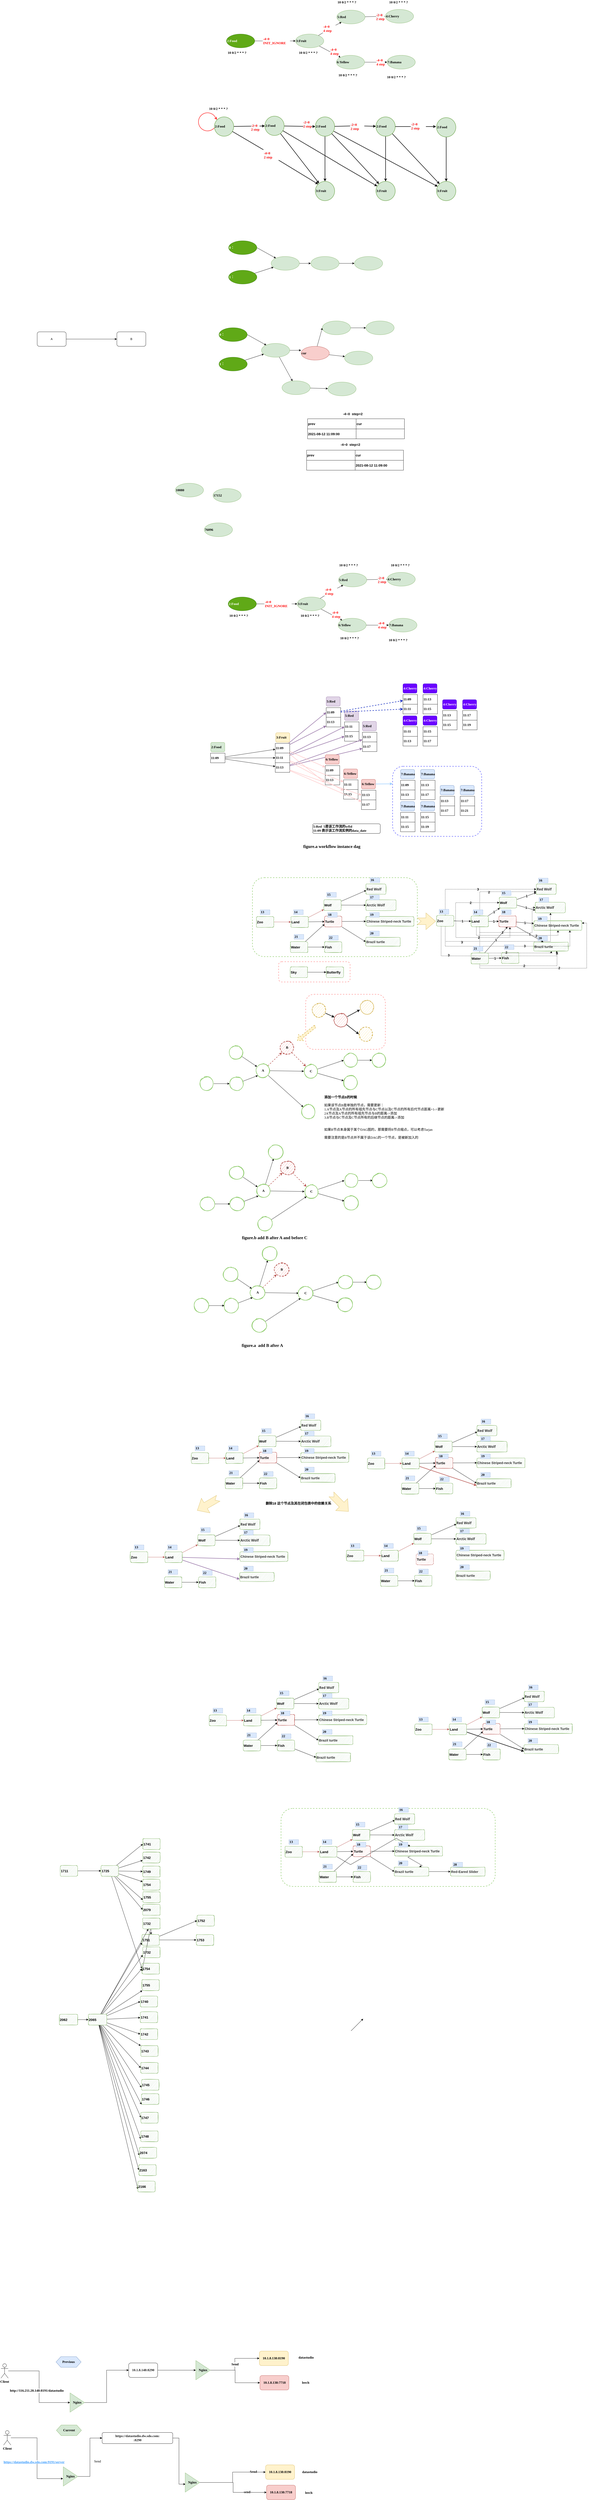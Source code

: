 <mxfile version="14.6.13" type="device" pages="2"><diagram id="DJSkYY3L3sBKiWI2slMy" name="第 1 页"><mxGraphModel dx="2286" dy="806" grid="0" gridSize="10" guides="1" tooltips="1" connect="1" arrows="1" fold="1" page="0" pageScale="1" pageWidth="827" pageHeight="1169" math="0" shadow="0"><root><mxCell id="0"/><mxCell id="1" parent="0"/><mxCell id="T71GFOpTUQDEIV4pywYD-118" value="" style="rounded=1;whiteSpace=wrap;html=1;sketch=0;fontSize=14;shadow=0;dashed=1;strokeColor=#FF9999;strokeWidth=2;fontStyle=1;align=center;" parent="1" vertex="1"><mxGeometry x="287" y="4261" width="330" height="228" as="geometry"/></mxCell><mxCell id="T71GFOpTUQDEIV4pywYD-31" value="" style="rounded=1;whiteSpace=wrap;html=1;sketch=0;fontSize=14;shadow=0;dashed=1;strokeWidth=2;strokeColor=#97D077;align=left;" parent="1" vertex="1"><mxGeometry x="66.5" y="3778" width="683" height="327" as="geometry"/></mxCell><mxCell id="T71GFOpTUQDEIV4pywYD-30" value="" style="rounded=1;whiteSpace=wrap;html=1;sketch=0;fontSize=14;shadow=0;dashed=1;strokeColor=#FF9999;strokeWidth=2;align=left;" parent="1" vertex="1"><mxGeometry x="175" y="4126" width="296" height="84" as="geometry"/></mxCell><mxCell id="2WsX5ia8DiIJzwLUeGyB-236" value="" style="rounded=1;whiteSpace=wrap;html=1;fontFamily=Comic Sans MS;fontSize=14;align=left;dashed=1;strokeColor=#6666FF;strokeWidth=2;" parent="1" vertex="1"><mxGeometry x="647" y="3317" width="369" height="290" as="geometry"/></mxCell><mxCell id="zo_sDJS2qSt4v9slSJq9-3" style="rounded=0;orthogonalLoop=1;jettySize=auto;html=1;exitX=1;exitY=0.5;exitDx=0;exitDy=0;fontFamily=Comic Sans MS;fontSize=14;startArrow=none;fontStyle=1;align=left;" parent="1" source="zo_sDJS2qSt4v9slSJq9-15" target="zo_sDJS2qSt4v9slSJq9-2" edge="1"><mxGeometry relative="1" as="geometry"/></mxCell><mxCell id="zo_sDJS2qSt4v9slSJq9-1" value="2:Food" style="ellipse;whiteSpace=wrap;html=1;fillColor=#60a917;strokeColor=#2D7600;fontStyle=1;fontFamily=Comic Sans MS;fontSize=14;fontColor=#ffffff;align=left;" parent="1" vertex="1"><mxGeometry x="-41" y="285" width="117" height="57" as="geometry"/></mxCell><mxCell id="zo_sDJS2qSt4v9slSJq9-9" value="&#10;&#10;&lt;span style=&quot;color: rgb(255, 0, 0); font-family: &amp;quot;comic sans ms&amp;quot;; font-size: 14px; font-style: normal; font-weight: 700; letter-spacing: normal; text-indent: 0px; text-transform: none; word-spacing: 0px; background-color: rgb(255, 255, 255); display: inline; float: none;&quot;&gt;-4~0&amp;nbsp;&lt;/span&gt;&lt;br style=&quot;color: rgb(255, 0, 0); font-family: &amp;quot;comic sans ms&amp;quot;; font-size: 14px; font-style: normal; font-weight: 700; letter-spacing: normal; text-indent: 0px; text-transform: none; word-spacing: 0px; background-color: rgb(255, 255, 255);&quot;&gt;&lt;span style=&quot;color: rgb(255, 0, 0); font-family: &amp;quot;comic sans ms&amp;quot;; font-size: 14px; font-style: normal; font-weight: 700; letter-spacing: normal; text-indent: 0px; text-transform: none; word-spacing: 0px; background-color: rgb(255, 255, 255); display: inline; float: none;&quot;&gt;4 step&lt;/span&gt;&#10;&#10;" style="edgeStyle=none;rounded=0;orthogonalLoop=1;jettySize=auto;html=1;entryX=0;entryY=0;entryDx=0;entryDy=0;fontFamily=Comic Sans MS;fontSize=14;fontStyle=1;align=left;" parent="1" source="zo_sDJS2qSt4v9slSJq9-2" target="zo_sDJS2qSt4v9slSJq9-7" edge="1"><mxGeometry relative="1" as="geometry"/></mxCell><mxCell id="zo_sDJS2qSt4v9slSJq9-10" style="edgeStyle=none;rounded=0;orthogonalLoop=1;jettySize=auto;html=1;fontFamily=Comic Sans MS;fontSize=14;startArrow=none;fontStyle=1;align=left;" parent="1" source="zo_sDJS2qSt4v9slSJq9-19" target="zo_sDJS2qSt4v9slSJq9-5" edge="1"><mxGeometry relative="1" as="geometry"/></mxCell><mxCell id="zo_sDJS2qSt4v9slSJq9-2" value="3:Fruit" style="ellipse;whiteSpace=wrap;html=1;fillColor=#d5e8d4;strokeColor=#82b366;fontStyle=1;fontFamily=Comic Sans MS;fontSize=14;align=left;" parent="1" vertex="1"><mxGeometry x="245" y="285" width="117" height="57" as="geometry"/></mxCell><mxCell id="zo_sDJS2qSt4v9slSJq9-11" value="&lt;br&gt;&lt;br&gt;&lt;span style=&quot;color: rgb(255, 0, 0); font-family: &amp;quot;comic sans ms&amp;quot;; font-size: 14px; font-style: normal; letter-spacing: normal; text-indent: 0px; text-transform: none; word-spacing: 0px; background-color: rgb(248, 249, 250); display: inline; float: none;&quot;&gt;-2~0&amp;nbsp;&lt;/span&gt;&lt;br style=&quot;color: rgb(255, 0, 0); font-family: &amp;quot;comic sans ms&amp;quot;; font-size: 14px; font-style: normal; letter-spacing: normal; text-indent: 0px; text-transform: none; word-spacing: 0px; background-color: rgb(248, 249, 250);&quot;&gt;&lt;span style=&quot;color: rgb(255, 0, 0); font-family: &amp;quot;comic sans ms&amp;quot;; font-size: 14px; font-style: normal; letter-spacing: normal; text-indent: 0px; text-transform: none; word-spacing: 0px; background-color: rgb(248, 249, 250); display: inline; float: none;&quot;&gt;2 step&lt;/span&gt;&lt;br&gt;" style="edgeStyle=none;rounded=0;orthogonalLoop=1;jettySize=auto;html=1;entryX=0;entryY=0.5;entryDx=0;entryDy=0;fontFamily=Comic Sans MS;fontSize=14;fontStyle=1;align=left;" parent="1" source="zo_sDJS2qSt4v9slSJq9-5" target="zo_sDJS2qSt4v9slSJq9-6" edge="1"><mxGeometry x="0.055" y="14" relative="1" as="geometry"><mxPoint as="offset"/></mxGeometry></mxCell><mxCell id="zo_sDJS2qSt4v9slSJq9-5" value="5:Red" style="ellipse;whiteSpace=wrap;html=1;fillColor=#d5e8d4;strokeColor=#82b366;fontStyle=1;fontFamily=Comic Sans MS;fontSize=14;align=left;" parent="1" vertex="1"><mxGeometry x="416" y="186" width="117" height="57" as="geometry"/></mxCell><mxCell id="zo_sDJS2qSt4v9slSJq9-6" value="4:Cherry" style="ellipse;whiteSpace=wrap;html=1;fillColor=#d5e8d4;strokeColor=#82b366;fontStyle=1;fontFamily=Comic Sans MS;fontSize=14;align=left;" parent="1" vertex="1"><mxGeometry x="617" y="183" width="117" height="57" as="geometry"/></mxCell><mxCell id="zo_sDJS2qSt4v9slSJq9-12" value="&#10;&#10;&lt;span style=&quot;color: rgb(255, 0, 0); font-family: &amp;quot;comic sans ms&amp;quot;; font-size: 14px; font-style: normal; font-weight: 700; letter-spacing: normal; text-indent: 0px; text-transform: none; word-spacing: 0px; background-color: rgb(255, 255, 255); display: inline; float: none;&quot;&gt;-4~0&amp;nbsp;&lt;/span&gt;&lt;br style=&quot;color: rgb(255, 0, 0); font-family: &amp;quot;comic sans ms&amp;quot;; font-size: 14px; font-style: normal; font-weight: 700; letter-spacing: normal; text-indent: 0px; text-transform: none; word-spacing: 0px; background-color: rgb(255, 255, 255);&quot;&gt;&lt;span style=&quot;color: rgb(255, 0, 0); font-family: &amp;quot;comic sans ms&amp;quot;; font-size: 14px; font-style: normal; font-weight: 700; letter-spacing: normal; text-indent: 0px; text-transform: none; word-spacing: 0px; background-color: rgb(255, 255, 255); display: inline; float: none;&quot;&gt;4 step&lt;/span&gt;&#10;&#10;" style="edgeStyle=none;rounded=0;orthogonalLoop=1;jettySize=auto;html=1;fontFamily=Comic Sans MS;fontSize=14;fontStyle=1;align=left;" parent="1" source="zo_sDJS2qSt4v9slSJq9-7" target="zo_sDJS2qSt4v9slSJq9-8" edge="1"><mxGeometry relative="1" as="geometry"/></mxCell><mxCell id="zo_sDJS2qSt4v9slSJq9-7" value="6:Yellow" style="ellipse;whiteSpace=wrap;html=1;fillColor=#d5e8d4;strokeColor=#82b366;fontStyle=1;fontFamily=Comic Sans MS;fontSize=14;align=left;" parent="1" vertex="1"><mxGeometry x="414" y="373" width="117" height="57" as="geometry"/></mxCell><mxCell id="zo_sDJS2qSt4v9slSJq9-8" value="7:Banana" style="ellipse;whiteSpace=wrap;html=1;fillColor=#d5e8d4;strokeColor=#82b366;fontStyle=1;fontFamily=Comic Sans MS;fontSize=14;align=left;" parent="1" vertex="1"><mxGeometry x="624" y="373" width="117" height="57" as="geometry"/></mxCell><mxCell id="zo_sDJS2qSt4v9slSJq9-14" value="10 0/2 * * * ?&amp;nbsp;" style="text;html=1;strokeColor=none;fillColor=none;align=left;verticalAlign=middle;whiteSpace=wrap;rounded=0;fontFamily=Comic Sans MS;fontSize=14;fontStyle=1" parent="1" vertex="1"><mxGeometry x="-38.5" y="353" width="112" height="20" as="geometry"/></mxCell><mxCell id="zo_sDJS2qSt4v9slSJq9-16" value="10 0/2 * * * ?&amp;nbsp;" style="text;html=1;strokeColor=none;fillColor=none;align=left;verticalAlign=middle;whiteSpace=wrap;rounded=0;fontFamily=Comic Sans MS;fontSize=14;fontStyle=1" parent="1" vertex="1"><mxGeometry x="257" y="353" width="112" height="20" as="geometry"/></mxCell><mxCell id="zo_sDJS2qSt4v9slSJq9-17" value="10 0/2 * * * ?&amp;nbsp;" style="text;html=1;strokeColor=none;fillColor=none;align=left;verticalAlign=middle;whiteSpace=wrap;rounded=0;fontFamily=Comic Sans MS;fontSize=14;fontStyle=1" parent="1" vertex="1"><mxGeometry x="416.5" y="144" width="112" height="20" as="geometry"/></mxCell><mxCell id="zo_sDJS2qSt4v9slSJq9-18" value="10 0/2 * * * ?&amp;nbsp;" style="text;html=1;strokeColor=none;fillColor=none;align=left;verticalAlign=middle;whiteSpace=wrap;rounded=0;fontFamily=Comic Sans MS;fontSize=14;fontStyle=1" parent="1" vertex="1"><mxGeometry x="421" y="446" width="112" height="20" as="geometry"/></mxCell><mxCell id="zo_sDJS2qSt4v9slSJq9-19" value="-4~0&amp;nbsp;&lt;br style=&quot;font-size: 14px;&quot;&gt;4 step" style="text;html=1;align=left;verticalAlign=middle;resizable=0;points=[];autosize=1;strokeColor=none;fontSize=14;fontFamily=Comic Sans MS;fontStyle=1;fontColor=#FF0000;" parent="1" vertex="1"><mxGeometry x="358" y="244" width="53" height="38" as="geometry"/></mxCell><mxCell id="zo_sDJS2qSt4v9slSJq9-20" value="" style="edgeStyle=none;rounded=0;orthogonalLoop=1;jettySize=auto;html=1;fontFamily=Comic Sans MS;fontSize=14;endArrow=none;fontStyle=1;align=left;" parent="1" source="zo_sDJS2qSt4v9slSJq9-2" target="zo_sDJS2qSt4v9slSJq9-19" edge="1"><mxGeometry relative="1" as="geometry"><mxPoint x="341.166" y="291.693" as="sourcePoint"/><mxPoint x="436.834" y="236.307" as="targetPoint"/></mxGeometry></mxCell><mxCell id="zo_sDJS2qSt4v9slSJq9-15" value="-4~0&amp;nbsp;&lt;br style=&quot;font-size: 14px;&quot;&gt;INIT_IGNORE" style="text;html=1;align=left;verticalAlign=middle;resizable=0;points=[];autosize=1;strokeColor=none;fontSize=14;fontFamily=Comic Sans MS;fontStyle=1;fontColor=#FF0000;" parent="1" vertex="1"><mxGeometry x="109" y="294.5" width="113" height="38" as="geometry"/></mxCell><mxCell id="zo_sDJS2qSt4v9slSJq9-21" value="" style="rounded=0;orthogonalLoop=1;jettySize=auto;html=1;exitX=1;exitY=0.5;exitDx=0;exitDy=0;fontFamily=Comic Sans MS;fontSize=14;endArrow=none;fontStyle=1;align=left;" parent="1" source="zo_sDJS2qSt4v9slSJq9-1" target="zo_sDJS2qSt4v9slSJq9-15" edge="1"><mxGeometry relative="1" as="geometry"><mxPoint x="164" y="313.5" as="sourcePoint"/><mxPoint x="245" y="313.5" as="targetPoint"/></mxGeometry></mxCell><mxCell id="zo_sDJS2qSt4v9slSJq9-24" value="10 0/2 * * * ?&amp;nbsp;" style="text;html=1;strokeColor=none;fillColor=none;align=left;verticalAlign=middle;whiteSpace=wrap;rounded=0;fontFamily=Comic Sans MS;fontSize=14;fontStyle=1" parent="1" vertex="1"><mxGeometry x="631" y="144" width="112" height="20" as="geometry"/></mxCell><mxCell id="zo_sDJS2qSt4v9slSJq9-25" value="10 0/2 * * * ?&amp;nbsp;" style="text;html=1;strokeColor=none;fillColor=none;align=left;verticalAlign=middle;whiteSpace=wrap;rounded=0;fontFamily=Comic Sans MS;fontSize=14;fontStyle=1" parent="1" vertex="1"><mxGeometry x="622" y="454" width="112" height="20" as="geometry"/></mxCell><mxCell id="0RYmvNAHUS9ihjdV-OTD-7" value="&#10;&#10;&lt;br style=&quot;color: rgb(0, 0, 0); font-family: &amp;quot;comic sans ms&amp;quot;; font-size: 14px; font-style: normal; font-weight: 700; letter-spacing: normal; text-indent: 0px; text-transform: none; word-spacing: 0px;&quot;&gt;&lt;br style=&quot;color: rgb(0, 0, 0); font-family: &amp;quot;comic sans ms&amp;quot;; font-size: 14px; font-style: normal; font-weight: 700; letter-spacing: normal; text-indent: 0px; text-transform: none; word-spacing: 0px;&quot;&gt;&lt;span style=&quot;font-size: 14px; font-style: normal; font-weight: 700; letter-spacing: normal; text-indent: 0px; text-transform: none; word-spacing: 0px; color: rgb(255, 0, 0); font-family: &amp;quot;comic sans ms&amp;quot;; background-color: rgb(248, 249, 250); display: inline; float: none;&quot;&gt;-2~0&amp;nbsp;&lt;/span&gt;&lt;br style=&quot;font-size: 14px; font-style: normal; font-weight: 700; letter-spacing: normal; text-indent: 0px; text-transform: none; word-spacing: 0px; color: rgb(255, 0, 0); font-family: &amp;quot;comic sans ms&amp;quot;; background-color: rgb(248, 249, 250);&quot;&gt;&lt;span style=&quot;font-size: 14px; font-style: normal; font-weight: 700; letter-spacing: normal; text-indent: 0px; text-transform: none; word-spacing: 0px; color: rgb(255, 0, 0); font-family: &amp;quot;comic sans ms&amp;quot;; background-color: rgb(248, 249, 250); display: inline; float: none;&quot;&gt;2 step&lt;/span&gt;&#10;&#10;" style="edgeStyle=none;rounded=0;orthogonalLoop=1;jettySize=auto;html=1;fontFamily=Comic Sans MS;fontSize=14;strokeWidth=2;align=left;" parent="1" source="0RYmvNAHUS9ihjdV-OTD-1" target="0RYmvNAHUS9ihjdV-OTD-6" edge="1"><mxGeometry x="0.088" y="10" relative="1" as="geometry"><mxPoint as="offset"/></mxGeometry></mxCell><mxCell id="0RYmvNAHUS9ihjdV-OTD-13" style="edgeStyle=none;rounded=0;orthogonalLoop=1;jettySize=auto;html=1;entryX=0;entryY=0;entryDx=0;entryDy=0;fontFamily=Comic Sans MS;fontSize=14;fontColor=none;strokeWidth=2;startArrow=none;align=left;" parent="1" source="0RYmvNAHUS9ihjdV-OTD-60" target="0RYmvNAHUS9ihjdV-OTD-12" edge="1"><mxGeometry relative="1" as="geometry"/></mxCell><mxCell id="0RYmvNAHUS9ihjdV-OTD-1" value="2:Food" style="ellipse;whiteSpace=wrap;html=1;aspect=fixed;fillColor=#d5e8d4;strokeColor=#82b366;fontFamily=Comic Sans MS;fontStyle=1;fontSize=14;strokeWidth=2;align=left;" parent="1" vertex="1"><mxGeometry x="-91" y="628" width="80" height="80" as="geometry"/></mxCell><mxCell id="0RYmvNAHUS9ihjdV-OTD-17" style="rounded=0;orthogonalLoop=1;jettySize=auto;html=1;fontFamily=Comic Sans MS;fontSize=14;fontColor=none;strokeWidth=2;align=left;" parent="1" source="0RYmvNAHUS9ihjdV-OTD-6" target="0RYmvNAHUS9ihjdV-OTD-12" edge="1"><mxGeometry relative="1" as="geometry"/></mxCell><mxCell id="0RYmvNAHUS9ihjdV-OTD-18" value="&lt;br style=&quot;color: rgb(0, 0, 0); font-size: 14px; font-style: normal; letter-spacing: normal; text-indent: 0px; text-transform: none; word-spacing: 0px; font-family: &amp;quot;comic sans ms&amp;quot;; font-weight: 700;&quot;&gt;&lt;span style=&quot;font-size: 14px; font-style: normal; letter-spacing: normal; text-indent: 0px; text-transform: none; word-spacing: 0px; font-weight: 700; color: rgb(255, 0, 0); font-family: &amp;quot;comic sans ms&amp;quot;; background-color: rgb(248, 249, 250); display: inline; float: none;&quot;&gt;-2~0&amp;nbsp;&lt;/span&gt;&lt;br style=&quot;font-size: 14px; font-style: normal; letter-spacing: normal; text-indent: 0px; text-transform: none; word-spacing: 0px; font-weight: 700; color: rgb(255, 0, 0); font-family: &amp;quot;comic sans ms&amp;quot;; background-color: rgb(248, 249, 250);&quot;&gt;&lt;span style=&quot;font-size: 14px; font-style: normal; letter-spacing: normal; text-indent: 0px; text-transform: none; word-spacing: 0px; font-weight: 700; color: rgb(255, 0, 0); font-family: &amp;quot;comic sans ms&amp;quot;; background-color: rgb(248, 249, 250); display: inline; float: none;&quot;&gt;2 step&lt;/span&gt;&lt;br style=&quot;color: rgb(0, 0, 0); font-family: &amp;quot;comic sans ms&amp;quot;; font-size: 14px; font-style: normal; font-weight: 400; letter-spacing: normal; text-indent: 0px; text-transform: none; word-spacing: 0px;&quot;&gt;&lt;br&gt;" style="edgeStyle=none;rounded=0;orthogonalLoop=1;jettySize=auto;html=1;entryX=0;entryY=0.5;entryDx=0;entryDy=0;fontFamily=Comic Sans MS;fontSize=14;fontColor=none;strokeWidth=2;align=left;" parent="1" source="0RYmvNAHUS9ihjdV-OTD-6" target="0RYmvNAHUS9ihjdV-OTD-15" edge="1"><mxGeometry x="0.192" y="8" relative="1" as="geometry"><mxPoint as="offset"/></mxGeometry></mxCell><mxCell id="0RYmvNAHUS9ihjdV-OTD-20" style="edgeStyle=none;rounded=0;orthogonalLoop=1;jettySize=auto;html=1;fontFamily=Comic Sans MS;fontSize=14;fontColor=none;strokeColor=#000000;strokeWidth=2;startArrow=none;align=left;" parent="1" target="0RYmvNAHUS9ihjdV-OTD-14" edge="1"><mxGeometry relative="1" as="geometry"><mxPoint x="420" y="820" as="sourcePoint"/></mxGeometry></mxCell><mxCell id="0RYmvNAHUS9ihjdV-OTD-6" value="2:Food" style="ellipse;whiteSpace=wrap;html=1;aspect=fixed;fillColor=#d5e8d4;strokeColor=#82b366;fontFamily=Comic Sans MS;fontStyle=1;fontSize=14;strokeWidth=2;align=left;" parent="1" vertex="1"><mxGeometry x="118" y="625" width="80" height="80" as="geometry"/></mxCell><mxCell id="0RYmvNAHUS9ihjdV-OTD-11" value="" style="group;strokeWidth=2;labelBackgroundColor=none;noLabel=1;fontColor=none;labelBorderColor=#FF3333;align=left;" parent="1" vertex="1" connectable="0"><mxGeometry x="-157" y="611" width="77" height="75" as="geometry"/></mxCell><mxCell id="0RYmvNAHUS9ihjdV-OTD-9" value="" style="verticalLabelPosition=bottom;verticalAlign=top;html=1;shape=mxgraph.basic.arc;startAngle=0.367;endAngle=0.182;fontFamily=Comic Sans MS;fontSize=14;strokeWidth=2;strokeColor=#FF3333;align=left;" parent="0RYmvNAHUS9ihjdV-OTD-11" vertex="1"><mxGeometry width="75" height="75" as="geometry"/></mxCell><mxCell id="0RYmvNAHUS9ihjdV-OTD-10" value="" style="endArrow=classic;html=1;fontFamily=Comic Sans MS;fontSize=14;strokeWidth=2;strokeColor=#FF3333;align=left;" parent="0RYmvNAHUS9ihjdV-OTD-11" edge="1"><mxGeometry width="50" height="50" relative="1" as="geometry"><mxPoint x="72" y="22" as="sourcePoint"/><mxPoint x="77" y="29" as="targetPoint"/></mxGeometry></mxCell><mxCell id="0RYmvNAHUS9ihjdV-OTD-12" value="3:Fruit" style="ellipse;whiteSpace=wrap;html=1;aspect=fixed;fillColor=#d5e8d4;strokeColor=#82b366;fontFamily=Comic Sans MS;fontStyle=1;fontSize=14;strokeWidth=2;align=left;" parent="1" vertex="1"><mxGeometry x="327" y="895" width="80" height="80" as="geometry"/></mxCell><mxCell id="0RYmvNAHUS9ihjdV-OTD-14" value="3:Fruit" style="ellipse;whiteSpace=wrap;html=1;aspect=fixed;fillColor=#d5e8d4;strokeColor=#82b366;fontFamily=Comic Sans MS;fontStyle=1;fontSize=14;strokeWidth=2;align=left;" parent="1" vertex="1"><mxGeometry x="578" y="895" width="80" height="80" as="geometry"/></mxCell><mxCell id="0RYmvNAHUS9ihjdV-OTD-16" style="edgeStyle=none;rounded=0;orthogonalLoop=1;jettySize=auto;html=1;fontFamily=Comic Sans MS;fontSize=14;fontColor=none;strokeWidth=2;align=left;" parent="1" source="0RYmvNAHUS9ihjdV-OTD-15" target="0RYmvNAHUS9ihjdV-OTD-12" edge="1"><mxGeometry relative="1" as="geometry"/></mxCell><mxCell id="0RYmvNAHUS9ihjdV-OTD-19" style="edgeStyle=none;rounded=0;orthogonalLoop=1;jettySize=auto;html=1;fontFamily=Comic Sans MS;fontSize=14;fontColor=none;strokeColor=#000000;strokeWidth=2;startArrow=none;align=left;" parent="1" target="0RYmvNAHUS9ihjdV-OTD-14" edge="1"><mxGeometry relative="1" as="geometry"><mxPoint x="467" y="772" as="sourcePoint"/></mxGeometry></mxCell><mxCell id="0RYmvNAHUS9ihjdV-OTD-22" style="edgeStyle=none;rounded=0;orthogonalLoop=1;jettySize=auto;html=1;fontFamily=Comic Sans MS;fontSize=14;fontColor=none;strokeColor=#000000;strokeWidth=2;startArrow=none;align=left;" parent="1" source="0RYmvNAHUS9ihjdV-OTD-36" target="0RYmvNAHUS9ihjdV-OTD-21" edge="1"><mxGeometry relative="1" as="geometry"/></mxCell><mxCell id="0RYmvNAHUS9ihjdV-OTD-32" style="edgeStyle=none;rounded=0;orthogonalLoop=1;jettySize=auto;html=1;fontFamily=Comic Sans MS;fontSize=14;fontColor=none;strokeColor=#000000;strokeWidth=2;align=left;" parent="1" source="0RYmvNAHUS9ihjdV-OTD-15" target="0RYmvNAHUS9ihjdV-OTD-24" edge="1"><mxGeometry relative="1" as="geometry"/></mxCell><mxCell id="0RYmvNAHUS9ihjdV-OTD-15" value="2:Food" style="ellipse;whiteSpace=wrap;html=1;aspect=fixed;fillColor=#d5e8d4;strokeColor=#82b366;fontFamily=Comic Sans MS;fontStyle=1;fontSize=14;strokeWidth=2;align=left;" parent="1" vertex="1"><mxGeometry x="327" y="628" width="80" height="80" as="geometry"/></mxCell><mxCell id="0RYmvNAHUS9ihjdV-OTD-23" style="edgeStyle=none;rounded=0;orthogonalLoop=1;jettySize=auto;html=1;fontFamily=Comic Sans MS;fontSize=14;fontColor=none;strokeColor=#000000;strokeWidth=2;align=left;" parent="1" source="0RYmvNAHUS9ihjdV-OTD-21" target="0RYmvNAHUS9ihjdV-OTD-14" edge="1"><mxGeometry relative="1" as="geometry"/></mxCell><mxCell id="0RYmvNAHUS9ihjdV-OTD-26" style="edgeStyle=none;rounded=0;orthogonalLoop=1;jettySize=auto;html=1;fontFamily=Comic Sans MS;fontSize=14;fontColor=none;strokeColor=#000000;strokeWidth=2;startArrow=none;align=left;" parent="1" source="0RYmvNAHUS9ihjdV-OTD-39" edge="1"><mxGeometry relative="1" as="geometry"><mxPoint x="827" y="668" as="targetPoint"/></mxGeometry></mxCell><mxCell id="0RYmvNAHUS9ihjdV-OTD-31" style="edgeStyle=none;rounded=0;orthogonalLoop=1;jettySize=auto;html=1;fontFamily=Comic Sans MS;fontSize=14;fontColor=none;strokeColor=#000000;strokeWidth=2;align=left;" parent="1" source="0RYmvNAHUS9ihjdV-OTD-21" target="0RYmvNAHUS9ihjdV-OTD-24" edge="1"><mxGeometry relative="1" as="geometry"/></mxCell><mxCell id="0RYmvNAHUS9ihjdV-OTD-21" value="2:Food" style="ellipse;whiteSpace=wrap;html=1;aspect=fixed;fillColor=#d5e8d4;strokeColor=#82b366;fontFamily=Comic Sans MS;fontStyle=1;fontSize=14;strokeWidth=2;align=left;" parent="1" vertex="1"><mxGeometry x="578" y="628" width="80" height="80" as="geometry"/></mxCell><mxCell id="0RYmvNAHUS9ihjdV-OTD-24" value="3:Fruit" style="ellipse;whiteSpace=wrap;html=1;aspect=fixed;fillColor=#d5e8d4;strokeColor=#82b366;fontFamily=Comic Sans MS;fontStyle=1;fontSize=14;strokeWidth=2;align=left;" parent="1" vertex="1"><mxGeometry x="829" y="895" width="80" height="80" as="geometry"/></mxCell><mxCell id="0RYmvNAHUS9ihjdV-OTD-28" style="edgeStyle=none;rounded=0;orthogonalLoop=1;jettySize=auto;html=1;fontFamily=Comic Sans MS;fontSize=14;fontColor=none;strokeColor=#000000;strokeWidth=2;align=left;" parent="1" source="0RYmvNAHUS9ihjdV-OTD-27" target="0RYmvNAHUS9ihjdV-OTD-24" edge="1"><mxGeometry relative="1" as="geometry"/></mxCell><mxCell id="0RYmvNAHUS9ihjdV-OTD-27" value="2:Food" style="ellipse;whiteSpace=wrap;html=1;aspect=fixed;fillColor=#d5e8d4;strokeColor=#82b366;fontFamily=Comic Sans MS;fontStyle=1;fontSize=14;strokeWidth=2;align=left;" parent="1" vertex="1"><mxGeometry x="829" y="631" width="80" height="80" as="geometry"/></mxCell><mxCell id="0RYmvNAHUS9ihjdV-OTD-36" value="&lt;span style=&quot;font-size: 14px; font-style: normal; letter-spacing: normal; text-indent: 0px; text-transform: none; word-spacing: 0px; font-weight: 700; color: rgb(255, 0, 0); font-family: &amp;quot;comic sans ms&amp;quot;; background-color: rgb(248, 249, 250); display: inline; float: none;&quot;&gt;-2~0&amp;nbsp;&lt;/span&gt;&lt;br style=&quot;font-size: 14px; font-style: normal; letter-spacing: normal; text-indent: 0px; text-transform: none; word-spacing: 0px; font-weight: 700; color: rgb(255, 0, 0); font-family: &amp;quot;comic sans ms&amp;quot;; background-color: rgb(248, 249, 250);&quot;&gt;&lt;span style=&quot;font-size: 14px; font-style: normal; letter-spacing: normal; text-indent: 0px; text-transform: none; word-spacing: 0px; font-weight: 700; color: rgb(255, 0, 0); font-family: &amp;quot;comic sans ms&amp;quot;; background-color: rgb(248, 249, 250); display: inline; float: none;&quot;&gt;2 step&lt;/span&gt;" style="text;whiteSpace=wrap;html=1;fontSize=14;fontFamily=Comic Sans MS;fontColor=none;align=left;" parent="1" vertex="1"><mxGeometry x="471" y="646" width="59" height="38" as="geometry"/></mxCell><mxCell id="0RYmvNAHUS9ihjdV-OTD-38" value="" style="edgeStyle=none;rounded=0;orthogonalLoop=1;jettySize=auto;html=1;fontFamily=Comic Sans MS;fontSize=14;fontColor=none;strokeColor=#000000;strokeWidth=2;endArrow=none;align=left;" parent="1" source="0RYmvNAHUS9ihjdV-OTD-15" target="0RYmvNAHUS9ihjdV-OTD-36" edge="1"><mxGeometry relative="1" as="geometry"><mxPoint x="407" y="668" as="sourcePoint"/><mxPoint x="578" y="668" as="targetPoint"/></mxGeometry></mxCell><mxCell id="0RYmvNAHUS9ihjdV-OTD-39" value="&lt;span style=&quot;font-size: 14px; font-style: normal; letter-spacing: normal; text-indent: 0px; text-transform: none; word-spacing: 0px; font-weight: 700; color: rgb(255, 0, 0); font-family: &amp;quot;comic sans ms&amp;quot;; background-color: rgb(248, 249, 250); display: inline; float: none;&quot;&gt;-2~0&amp;nbsp;&lt;/span&gt;&lt;br style=&quot;font-size: 14px; font-style: normal; letter-spacing: normal; text-indent: 0px; text-transform: none; word-spacing: 0px; font-weight: 700; color: rgb(255, 0, 0); font-family: &amp;quot;comic sans ms&amp;quot;; background-color: rgb(248, 249, 250);&quot;&gt;&lt;span style=&quot;font-size: 14px; font-style: normal; letter-spacing: normal; text-indent: 0px; text-transform: none; word-spacing: 0px; font-weight: 700; color: rgb(255, 0, 0); font-family: &amp;quot;comic sans ms&amp;quot;; background-color: rgb(248, 249, 250); display: inline; float: none;&quot;&gt;2 step&lt;/span&gt;" style="text;whiteSpace=wrap;html=1;fontSize=14;fontFamily=Comic Sans MS;fontColor=none;align=left;" parent="1" vertex="1"><mxGeometry x="722" y="644" width="63" height="48" as="geometry"/></mxCell><mxCell id="0RYmvNAHUS9ihjdV-OTD-40" value="" style="edgeStyle=none;rounded=0;orthogonalLoop=1;jettySize=auto;html=1;fontFamily=Comic Sans MS;fontSize=14;fontColor=none;strokeColor=#000000;strokeWidth=2;endArrow=none;align=left;" parent="1" source="0RYmvNAHUS9ihjdV-OTD-21" target="0RYmvNAHUS9ihjdV-OTD-39" edge="1"><mxGeometry relative="1" as="geometry"><mxPoint x="827" y="668" as="targetPoint"/><mxPoint x="658" y="668" as="sourcePoint"/></mxGeometry></mxCell><mxCell id="0RYmvNAHUS9ihjdV-OTD-41" value="&lt;span style=&quot;color: rgb(0, 0, 0); font-family: &amp;quot;comic sans ms&amp;quot;; font-size: 14px; font-style: normal; font-weight: 700; letter-spacing: normal; text-indent: 0px; text-transform: none; word-spacing: 0px; background-color: rgb(255, 255, 255); display: inline; float: none;&quot;&gt;10 0/2 * * * ?&amp;nbsp;&lt;/span&gt;" style="text;whiteSpace=wrap;html=1;fontSize=14;fontFamily=Comic Sans MS;fontColor=none;align=left;" parent="1" vertex="1"><mxGeometry x="-115.5" y="580" width="129" height="31" as="geometry"/></mxCell><mxCell id="0RYmvNAHUS9ihjdV-OTD-51" value="" style="edgeStyle=none;rounded=0;orthogonalLoop=1;jettySize=auto;html=1;fontFamily=Comic Sans MS;fontSize=14;fontColor=none;strokeColor=#000000;strokeWidth=2;endArrow=none;align=left;" parent="1" source="0RYmvNAHUS9ihjdV-OTD-6" edge="1"><mxGeometry relative="1" as="geometry"><mxPoint x="192.513" y="685.22" as="sourcePoint"/><mxPoint x="421.5" y="820.42" as="targetPoint"/></mxGeometry></mxCell><mxCell id="0RYmvNAHUS9ihjdV-OTD-54" value="" style="edgeStyle=none;rounded=0;orthogonalLoop=1;jettySize=auto;html=1;fontFamily=Comic Sans MS;fontSize=14;fontColor=none;strokeColor=#000000;strokeWidth=2;endArrow=none;align=left;" parent="1" source="0RYmvNAHUS9ihjdV-OTD-15" edge="1"><mxGeometry relative="1" as="geometry"><mxPoint x="394.411" y="697.132" as="sourcePoint"/><mxPoint x="468" y="774" as="targetPoint"/></mxGeometry></mxCell><mxCell id="0RYmvNAHUS9ihjdV-OTD-60" value="&lt;span style=&quot;font-size: 14px; font-style: normal; letter-spacing: normal; text-indent: 0px; text-transform: none; word-spacing: 0px; font-weight: 700; color: rgb(255, 0, 0); font-family: &amp;quot;comic sans ms&amp;quot;; background-color: rgb(248, 249, 250); display: inline; float: none;&quot;&gt;-4~0&amp;nbsp;&lt;/span&gt;&lt;br style=&quot;font-size: 14px; font-style: normal; letter-spacing: normal; text-indent: 0px; text-transform: none; word-spacing: 0px; font-weight: 700; color: rgb(255, 0, 0); font-family: &amp;quot;comic sans ms&amp;quot;; background-color: rgb(248, 249, 250);&quot;&gt;&lt;span style=&quot;font-size: 14px; font-style: normal; letter-spacing: normal; text-indent: 0px; text-transform: none; word-spacing: 0px; font-weight: 700; color: rgb(255, 0, 0); font-family: &amp;quot;comic sans ms&amp;quot;; background-color: rgb(248, 249, 250); display: inline; float: none;&quot;&gt;2 step&lt;/span&gt;" style="text;whiteSpace=wrap;html=1;fontSize=14;fontFamily=Comic Sans MS;fontColor=none;align=left;" parent="1" vertex="1"><mxGeometry x="112" y="764" width="63" height="48" as="geometry"/></mxCell><mxCell id="0RYmvNAHUS9ihjdV-OTD-62" value="" style="edgeStyle=none;rounded=0;orthogonalLoop=1;jettySize=auto;html=1;entryX=0;entryY=0;entryDx=0;entryDy=0;fontFamily=Comic Sans MS;fontSize=14;fontColor=none;strokeWidth=2;endArrow=none;align=left;" parent="1" source="0RYmvNAHUS9ihjdV-OTD-1" target="0RYmvNAHUS9ihjdV-OTD-60" edge="1"><mxGeometry relative="1" as="geometry"><mxPoint x="-16.88" y="688.876" as="sourcePoint"/><mxPoint x="338.716" y="906.716" as="targetPoint"/></mxGeometry></mxCell><mxCell id="q7laak4VwRtEEG23aMrd-6" style="rounded=0;orthogonalLoop=1;jettySize=auto;html=1;exitX=1;exitY=0.5;exitDx=0;exitDy=0;align=left;" parent="1" source="q7laak4VwRtEEG23aMrd-1" target="q7laak4VwRtEEG23aMrd-5" edge="1"><mxGeometry relative="1" as="geometry"/></mxCell><mxCell id="q7laak4VwRtEEG23aMrd-1" value="0：" style="ellipse;whiteSpace=wrap;html=1;fillColor=#60a917;strokeColor=#2D7600;fontStyle=1;fontFamily=Comic Sans MS;fontSize=14;fontColor=#ffffff;align=left;" parent="1" vertex="1"><mxGeometry x="-32" y="1141" width="117" height="57" as="geometry"/></mxCell><mxCell id="q7laak4VwRtEEG23aMrd-7" style="edgeStyle=none;rounded=0;orthogonalLoop=1;jettySize=auto;html=1;align=left;" parent="1" source="q7laak4VwRtEEG23aMrd-2" target="q7laak4VwRtEEG23aMrd-5" edge="1"><mxGeometry relative="1" as="geometry"/></mxCell><mxCell id="q7laak4VwRtEEG23aMrd-2" value="1：" style="ellipse;whiteSpace=wrap;html=1;fillColor=#60a917;strokeColor=#2D7600;fontStyle=1;fontFamily=Comic Sans MS;fontSize=14;fontColor=#ffffff;align=left;" parent="1" vertex="1"><mxGeometry x="-32" y="1263" width="117" height="57" as="geometry"/></mxCell><mxCell id="q7laak4VwRtEEG23aMrd-10" style="edgeStyle=none;rounded=0;orthogonalLoop=1;jettySize=auto;html=1;align=left;" parent="1" source="q7laak4VwRtEEG23aMrd-5" edge="1"><mxGeometry relative="1" as="geometry"><mxPoint x="308" y="1234.5" as="targetPoint"/></mxGeometry></mxCell><mxCell id="q7laak4VwRtEEG23aMrd-5" value="" style="ellipse;whiteSpace=wrap;html=1;fillColor=#d5e8d4;strokeColor=#82b366;fontStyle=1;fontFamily=Comic Sans MS;fontSize=14;align=left;" parent="1" vertex="1"><mxGeometry x="144" y="1206" width="117" height="57" as="geometry"/></mxCell><mxCell id="q7laak4VwRtEEG23aMrd-12" style="edgeStyle=none;rounded=0;orthogonalLoop=1;jettySize=auto;html=1;align=left;" parent="1" source="q7laak4VwRtEEG23aMrd-8" target="q7laak4VwRtEEG23aMrd-9" edge="1"><mxGeometry relative="1" as="geometry"/></mxCell><mxCell id="q7laak4VwRtEEG23aMrd-8" value="" style="ellipse;whiteSpace=wrap;html=1;fillColor=#d5e8d4;strokeColor=#82b366;fontStyle=1;fontFamily=Comic Sans MS;fontSize=14;align=left;" parent="1" vertex="1"><mxGeometry x="308.5" y="1206" width="117" height="57" as="geometry"/></mxCell><mxCell id="q7laak4VwRtEEG23aMrd-9" value="" style="ellipse;whiteSpace=wrap;html=1;fillColor=#d5e8d4;strokeColor=#82b366;fontStyle=1;fontFamily=Comic Sans MS;fontSize=14;align=left;" parent="1" vertex="1"><mxGeometry x="489" y="1206" width="117" height="57" as="geometry"/></mxCell><mxCell id="QXDH_ZTFYXKsAurIuPFr-1" style="rounded=0;orthogonalLoop=1;jettySize=auto;html=1;exitX=1;exitY=0.5;exitDx=0;exitDy=0;align=left;" parent="1" source="QXDH_ZTFYXKsAurIuPFr-2" target="QXDH_ZTFYXKsAurIuPFr-6" edge="1"><mxGeometry relative="1" as="geometry"/></mxCell><mxCell id="QXDH_ZTFYXKsAurIuPFr-2" value="0：" style="ellipse;whiteSpace=wrap;html=1;fillColor=#60a917;strokeColor=#2D7600;fontStyle=1;fontFamily=Comic Sans MS;fontSize=14;fontColor=#ffffff;align=left;" parent="1" vertex="1"><mxGeometry x="-72" y="1501" width="117" height="57" as="geometry"/></mxCell><mxCell id="QXDH_ZTFYXKsAurIuPFr-3" style="edgeStyle=none;rounded=0;orthogonalLoop=1;jettySize=auto;html=1;align=left;" parent="1" source="QXDH_ZTFYXKsAurIuPFr-4" target="QXDH_ZTFYXKsAurIuPFr-6" edge="1"><mxGeometry relative="1" as="geometry"/></mxCell><mxCell id="QXDH_ZTFYXKsAurIuPFr-4" value="1：" style="ellipse;whiteSpace=wrap;html=1;fillColor=#60a917;strokeColor=#2D7600;fontStyle=1;fontFamily=Comic Sans MS;fontSize=14;fontColor=#ffffff;align=left;" parent="1" vertex="1"><mxGeometry x="-72" y="1623" width="117" height="57" as="geometry"/></mxCell><mxCell id="QXDH_ZTFYXKsAurIuPFr-5" style="edgeStyle=none;rounded=0;orthogonalLoop=1;jettySize=auto;html=1;align=left;" parent="1" source="QXDH_ZTFYXKsAurIuPFr-6" edge="1"><mxGeometry relative="1" as="geometry"><mxPoint x="268" y="1594.5" as="targetPoint"/></mxGeometry></mxCell><mxCell id="QXDH_ZTFYXKsAurIuPFr-20" style="edgeStyle=none;rounded=0;orthogonalLoop=1;jettySize=auto;html=1;align=left;" parent="1" source="QXDH_ZTFYXKsAurIuPFr-6" target="QXDH_ZTFYXKsAurIuPFr-18" edge="1"><mxGeometry relative="1" as="geometry"/></mxCell><mxCell id="QXDH_ZTFYXKsAurIuPFr-6" value="" style="ellipse;whiteSpace=wrap;html=1;fillColor=#d5e8d4;strokeColor=#82b366;fontStyle=1;fontFamily=Comic Sans MS;fontSize=14;align=left;" parent="1" vertex="1"><mxGeometry x="104" y="1566" width="117" height="57" as="geometry"/></mxCell><mxCell id="QXDH_ZTFYXKsAurIuPFr-7" style="edgeStyle=none;rounded=0;orthogonalLoop=1;jettySize=auto;html=1;align=left;" parent="1" source="QXDH_ZTFYXKsAurIuPFr-8" target="QXDH_ZTFYXKsAurIuPFr-9" edge="1"><mxGeometry relative="1" as="geometry"/></mxCell><mxCell id="QXDH_ZTFYXKsAurIuPFr-16" style="rounded=0;orthogonalLoop=1;jettySize=auto;html=1;entryX=0;entryY=0.5;entryDx=0;entryDy=0;align=left;" parent="1" source="QXDH_ZTFYXKsAurIuPFr-8" target="QXDH_ZTFYXKsAurIuPFr-12" edge="1"><mxGeometry relative="1" as="geometry"/></mxCell><mxCell id="QXDH_ZTFYXKsAurIuPFr-8" value="cur" style="ellipse;whiteSpace=wrap;html=1;fillColor=#f8cecc;strokeColor=#b85450;fontStyle=1;fontFamily=Comic Sans MS;fontSize=14;align=left;" parent="1" vertex="1"><mxGeometry x="268" y="1578" width="117" height="57" as="geometry"/></mxCell><mxCell id="QXDH_ZTFYXKsAurIuPFr-9" value="" style="ellipse;whiteSpace=wrap;html=1;fillColor=#d5e8d4;strokeColor=#82b366;fontStyle=1;fontFamily=Comic Sans MS;fontSize=14;align=left;" parent="1" vertex="1"><mxGeometry x="448" y="1598" width="117" height="57" as="geometry"/></mxCell><mxCell id="QXDH_ZTFYXKsAurIuPFr-11" style="edgeStyle=none;rounded=0;orthogonalLoop=1;jettySize=auto;html=1;align=left;" parent="1" source="QXDH_ZTFYXKsAurIuPFr-12" target="QXDH_ZTFYXKsAurIuPFr-13" edge="1"><mxGeometry relative="1" as="geometry"/></mxCell><mxCell id="QXDH_ZTFYXKsAurIuPFr-12" value="" style="ellipse;whiteSpace=wrap;html=1;fillColor=#d5e8d4;strokeColor=#82b366;fontStyle=1;fontFamily=Comic Sans MS;fontSize=14;align=left;" parent="1" vertex="1"><mxGeometry x="356" y="1473" width="117" height="57" as="geometry"/></mxCell><mxCell id="QXDH_ZTFYXKsAurIuPFr-13" value="" style="ellipse;whiteSpace=wrap;html=1;fillColor=#d5e8d4;strokeColor=#82b366;fontStyle=1;fontFamily=Comic Sans MS;fontSize=14;align=left;" parent="1" vertex="1"><mxGeometry x="536.5" y="1473" width="117" height="57" as="geometry"/></mxCell><mxCell id="QXDH_ZTFYXKsAurIuPFr-17" style="edgeStyle=none;rounded=0;orthogonalLoop=1;jettySize=auto;html=1;align=left;" parent="1" source="QXDH_ZTFYXKsAurIuPFr-18" target="QXDH_ZTFYXKsAurIuPFr-19" edge="1"><mxGeometry relative="1" as="geometry"/></mxCell><mxCell id="QXDH_ZTFYXKsAurIuPFr-18" value="" style="ellipse;whiteSpace=wrap;html=1;fillColor=#d5e8d4;strokeColor=#82b366;fontStyle=1;fontFamily=Comic Sans MS;fontSize=14;align=left;" parent="1" vertex="1"><mxGeometry x="189" y="1721" width="117" height="57" as="geometry"/></mxCell><mxCell id="QXDH_ZTFYXKsAurIuPFr-19" value="" style="ellipse;whiteSpace=wrap;html=1;fillColor=#d5e8d4;strokeColor=#82b366;fontStyle=1;fontFamily=Comic Sans MS;fontSize=14;align=left;" parent="1" vertex="1"><mxGeometry x="379" y="1726" width="117" height="57" as="geometry"/></mxCell><mxCell id="5zRip5wspkZlLaoRHpWL-2" value="10080" style="ellipse;whiteSpace=wrap;html=1;fillColor=#d5e8d4;strokeColor=#82b366;fontStyle=1;fontFamily=Comic Sans MS;fontSize=14;align=left;" parent="1" vertex="1"><mxGeometry x="-253" y="2145" width="117" height="57" as="geometry"/></mxCell><mxCell id="5zRip5wspkZlLaoRHpWL-3" value="17152" style="ellipse;whiteSpace=wrap;html=1;fillColor=#d5e8d4;strokeColor=#82b366;fontStyle=1;fontFamily=Comic Sans MS;fontSize=14;align=left;" parent="1" vertex="1"><mxGeometry x="-97" y="2167" width="117" height="57" as="geometry"/></mxCell><mxCell id="5zRip5wspkZlLaoRHpWL-4" value="76096" style="ellipse;whiteSpace=wrap;html=1;fillColor=#d5e8d4;strokeColor=#82b366;fontStyle=1;fontFamily=Comic Sans MS;fontSize=14;align=left;" parent="1" vertex="1"><mxGeometry x="-133" y="2309" width="117" height="57" as="geometry"/></mxCell><mxCell id="2WsX5ia8DiIJzwLUeGyB-1" style="rounded=0;orthogonalLoop=1;jettySize=auto;html=1;exitX=1;exitY=0.5;exitDx=0;exitDy=0;fontFamily=Comic Sans MS;fontSize=14;startArrow=none;fontStyle=1;align=left;" parent="1" source="2WsX5ia8DiIJzwLUeGyB-18" target="2WsX5ia8DiIJzwLUeGyB-5" edge="1"><mxGeometry relative="1" as="geometry"/></mxCell><mxCell id="2WsX5ia8DiIJzwLUeGyB-2" value="2:Food" style="ellipse;whiteSpace=wrap;html=1;fillColor=#60a917;strokeColor=#2D7600;fontStyle=1;fontFamily=Comic Sans MS;fontSize=14;fontColor=#ffffff;align=left;" parent="1" vertex="1"><mxGeometry x="-34" y="2616" width="117" height="57" as="geometry"/></mxCell><mxCell id="2WsX5ia8DiIJzwLUeGyB-3" value="&#10;&#10;&lt;span style=&quot;color: rgb(255, 0, 0); font-family: &amp;quot;comic sans ms&amp;quot;; font-size: 14px; font-style: normal; font-weight: 700; letter-spacing: normal; text-indent: 0px; text-transform: none; word-spacing: 0px; background-color: rgb(255, 255, 255); display: inline; float: none;&quot;&gt;-4~0&amp;nbsp;&lt;/span&gt;&lt;br style=&quot;color: rgb(255, 0, 0); font-family: &amp;quot;comic sans ms&amp;quot;; font-size: 14px; font-style: normal; font-weight: 700; letter-spacing: normal; text-indent: 0px; text-transform: none; word-spacing: 0px; background-color: rgb(255, 255, 255);&quot;&gt;&lt;span style=&quot;color: rgb(255, 0, 0); font-family: &amp;quot;comic sans ms&amp;quot;; font-size: 14px; font-style: normal; font-weight: 700; letter-spacing: normal; text-indent: 0px; text-transform: none; word-spacing: 0px; background-color: rgb(255, 255, 255); display: inline; float: none;&quot;&gt;4 step&lt;/span&gt;&#10;&#10;" style="edgeStyle=none;rounded=0;orthogonalLoop=1;jettySize=auto;html=1;entryX=0;entryY=0;entryDx=0;entryDy=0;fontFamily=Comic Sans MS;fontSize=14;fontStyle=1;align=left;" parent="1" source="2WsX5ia8DiIJzwLUeGyB-5" target="2WsX5ia8DiIJzwLUeGyB-10" edge="1"><mxGeometry relative="1" as="geometry"/></mxCell><mxCell id="2WsX5ia8DiIJzwLUeGyB-4" style="edgeStyle=none;rounded=0;orthogonalLoop=1;jettySize=auto;html=1;fontFamily=Comic Sans MS;fontSize=14;startArrow=none;fontStyle=1;align=left;" parent="1" source="2WsX5ia8DiIJzwLUeGyB-16" target="2WsX5ia8DiIJzwLUeGyB-7" edge="1"><mxGeometry relative="1" as="geometry"/></mxCell><mxCell id="2WsX5ia8DiIJzwLUeGyB-5" value="3:Fruit" style="ellipse;whiteSpace=wrap;html=1;fillColor=#d5e8d4;strokeColor=#82b366;fontStyle=1;fontFamily=Comic Sans MS;fontSize=14;align=left;" parent="1" vertex="1"><mxGeometry x="252" y="2616" width="117" height="57" as="geometry"/></mxCell><mxCell id="2WsX5ia8DiIJzwLUeGyB-6" value="&lt;br&gt;&lt;br&gt;&lt;span style=&quot;color: rgb(255, 0, 0); font-family: &amp;quot;comic sans ms&amp;quot;; font-size: 14px; font-style: normal; letter-spacing: normal; text-indent: 0px; text-transform: none; word-spacing: 0px; background-color: rgb(248, 249, 250); display: inline; float: none;&quot;&gt;-2~0&amp;nbsp;&lt;/span&gt;&lt;br style=&quot;color: rgb(255, 0, 0); font-family: &amp;quot;comic sans ms&amp;quot;; font-size: 14px; font-style: normal; letter-spacing: normal; text-indent: 0px; text-transform: none; word-spacing: 0px; background-color: rgb(248, 249, 250);&quot;&gt;&lt;span style=&quot;color: rgb(255, 0, 0); font-family: &amp;quot;comic sans ms&amp;quot;; font-size: 14px; font-style: normal; letter-spacing: normal; text-indent: 0px; text-transform: none; word-spacing: 0px; background-color: rgb(248, 249, 250); display: inline; float: none;&quot;&gt;2 step&lt;/span&gt;&lt;br&gt;" style="edgeStyle=none;rounded=0;orthogonalLoop=1;jettySize=auto;html=1;entryX=0;entryY=0.5;entryDx=0;entryDy=0;fontFamily=Comic Sans MS;fontSize=14;fontStyle=1;align=left;" parent="1" source="2WsX5ia8DiIJzwLUeGyB-7" target="2WsX5ia8DiIJzwLUeGyB-8" edge="1"><mxGeometry x="0.055" y="14" relative="1" as="geometry"><mxPoint as="offset"/></mxGeometry></mxCell><mxCell id="2WsX5ia8DiIJzwLUeGyB-7" value="5:Red" style="ellipse;whiteSpace=wrap;html=1;fillColor=#d5e8d4;strokeColor=#82b366;fontStyle=1;fontFamily=Comic Sans MS;fontSize=14;align=left;" parent="1" vertex="1"><mxGeometry x="423" y="2517" width="117" height="57" as="geometry"/></mxCell><mxCell id="2WsX5ia8DiIJzwLUeGyB-8" value="4:Cherry" style="ellipse;whiteSpace=wrap;html=1;fillColor=#d5e8d4;strokeColor=#82b366;fontStyle=1;fontFamily=Comic Sans MS;fontSize=14;align=left;" parent="1" vertex="1"><mxGeometry x="624" y="2514" width="117" height="57" as="geometry"/></mxCell><mxCell id="2WsX5ia8DiIJzwLUeGyB-9" value="&#10;&#10;&lt;span style=&quot;color: rgb(255, 0, 0); font-family: &amp;quot;comic sans ms&amp;quot;; font-size: 14px; font-style: normal; font-weight: 700; letter-spacing: normal; text-indent: 0px; text-transform: none; word-spacing: 0px; background-color: rgb(255, 255, 255); display: inline; float: none;&quot;&gt;-4~0&amp;nbsp;&lt;/span&gt;&lt;br style=&quot;color: rgb(255, 0, 0); font-family: &amp;quot;comic sans ms&amp;quot;; font-size: 14px; font-style: normal; font-weight: 700; letter-spacing: normal; text-indent: 0px; text-transform: none; word-spacing: 0px; background-color: rgb(255, 255, 255);&quot;&gt;&lt;span style=&quot;color: rgb(255, 0, 0); font-family: &amp;quot;comic sans ms&amp;quot;; font-size: 14px; font-style: normal; font-weight: 700; letter-spacing: normal; text-indent: 0px; text-transform: none; word-spacing: 0px; background-color: rgb(255, 255, 255); display: inline; float: none;&quot;&gt;4 step&lt;/span&gt;&#10;&#10;" style="edgeStyle=none;rounded=0;orthogonalLoop=1;jettySize=auto;html=1;fontFamily=Comic Sans MS;fontSize=14;fontStyle=1;align=left;" parent="1" source="2WsX5ia8DiIJzwLUeGyB-10" target="2WsX5ia8DiIJzwLUeGyB-11" edge="1"><mxGeometry relative="1" as="geometry"/></mxCell><mxCell id="2WsX5ia8DiIJzwLUeGyB-10" value="6:Yellow" style="ellipse;whiteSpace=wrap;html=1;fillColor=#d5e8d4;strokeColor=#82b366;fontStyle=1;fontFamily=Comic Sans MS;fontSize=14;align=left;" parent="1" vertex="1"><mxGeometry x="421" y="2704" width="117" height="57" as="geometry"/></mxCell><mxCell id="2WsX5ia8DiIJzwLUeGyB-11" value="7:Banana" style="ellipse;whiteSpace=wrap;html=1;fillColor=#d5e8d4;strokeColor=#82b366;fontStyle=1;fontFamily=Comic Sans MS;fontSize=14;align=left;" parent="1" vertex="1"><mxGeometry x="631" y="2704" width="117" height="57" as="geometry"/></mxCell><mxCell id="2WsX5ia8DiIJzwLUeGyB-12" value="10 0/2 * * * ?&amp;nbsp;" style="text;html=1;strokeColor=none;fillColor=none;align=left;verticalAlign=middle;whiteSpace=wrap;rounded=0;fontFamily=Comic Sans MS;fontSize=14;fontStyle=1" parent="1" vertex="1"><mxGeometry x="-31.5" y="2684" width="112" height="20" as="geometry"/></mxCell><mxCell id="2WsX5ia8DiIJzwLUeGyB-13" value="10 0/2 * * * ?&amp;nbsp;" style="text;html=1;strokeColor=none;fillColor=none;align=left;verticalAlign=middle;whiteSpace=wrap;rounded=0;fontFamily=Comic Sans MS;fontSize=14;fontStyle=1" parent="1" vertex="1"><mxGeometry x="264" y="2684" width="112" height="20" as="geometry"/></mxCell><mxCell id="2WsX5ia8DiIJzwLUeGyB-14" value="10 0/2 * * * ?&amp;nbsp;" style="text;html=1;strokeColor=none;fillColor=none;align=left;verticalAlign=middle;whiteSpace=wrap;rounded=0;fontFamily=Comic Sans MS;fontSize=14;fontStyle=1" parent="1" vertex="1"><mxGeometry x="423.5" y="2475" width="112" height="20" as="geometry"/></mxCell><mxCell id="2WsX5ia8DiIJzwLUeGyB-15" value="10 0/2 * * * ?&amp;nbsp;" style="text;html=1;strokeColor=none;fillColor=none;align=left;verticalAlign=middle;whiteSpace=wrap;rounded=0;fontFamily=Comic Sans MS;fontSize=14;fontStyle=1" parent="1" vertex="1"><mxGeometry x="428" y="2777" width="112" height="20" as="geometry"/></mxCell><mxCell id="2WsX5ia8DiIJzwLUeGyB-16" value="-4~0&amp;nbsp;&lt;br style=&quot;font-size: 14px;&quot;&gt;4 step" style="text;html=1;align=left;verticalAlign=middle;resizable=0;points=[];autosize=1;strokeColor=none;fontSize=14;fontFamily=Comic Sans MS;fontStyle=1;fontColor=#FF0000;" parent="1" vertex="1"><mxGeometry x="365" y="2575" width="53" height="38" as="geometry"/></mxCell><mxCell id="2WsX5ia8DiIJzwLUeGyB-17" value="" style="edgeStyle=none;rounded=0;orthogonalLoop=1;jettySize=auto;html=1;fontFamily=Comic Sans MS;fontSize=14;endArrow=none;fontStyle=1;align=left;" parent="1" source="2WsX5ia8DiIJzwLUeGyB-5" target="2WsX5ia8DiIJzwLUeGyB-16" edge="1"><mxGeometry relative="1" as="geometry"><mxPoint x="348.166" y="2622.693" as="sourcePoint"/><mxPoint x="443.834" y="2567.307" as="targetPoint"/></mxGeometry></mxCell><mxCell id="2WsX5ia8DiIJzwLUeGyB-18" value="-4~0&amp;nbsp;&lt;br style=&quot;font-size: 14px;&quot;&gt;INIT_IGNORE" style="text;html=1;align=left;verticalAlign=middle;resizable=0;points=[];autosize=1;strokeColor=none;fontSize=14;fontFamily=Comic Sans MS;fontStyle=1;fontColor=#FF0000;" parent="1" vertex="1"><mxGeometry x="116" y="2625.5" width="113" height="38" as="geometry"/></mxCell><mxCell id="2WsX5ia8DiIJzwLUeGyB-19" value="" style="rounded=0;orthogonalLoop=1;jettySize=auto;html=1;exitX=1;exitY=0.5;exitDx=0;exitDy=0;fontFamily=Comic Sans MS;fontSize=14;endArrow=none;fontStyle=1;align=left;" parent="1" source="2WsX5ia8DiIJzwLUeGyB-2" target="2WsX5ia8DiIJzwLUeGyB-18" edge="1"><mxGeometry relative="1" as="geometry"><mxPoint x="171" y="2644.5" as="sourcePoint"/><mxPoint x="252" y="2644.5" as="targetPoint"/></mxGeometry></mxCell><mxCell id="2WsX5ia8DiIJzwLUeGyB-20" value="10 0/2 * * * ?&amp;nbsp;" style="text;html=1;strokeColor=none;fillColor=none;align=left;verticalAlign=middle;whiteSpace=wrap;rounded=0;fontFamily=Comic Sans MS;fontSize=14;fontStyle=1" parent="1" vertex="1"><mxGeometry x="638" y="2475" width="112" height="20" as="geometry"/></mxCell><mxCell id="2WsX5ia8DiIJzwLUeGyB-21" value="10 0/2 * * * ?&amp;nbsp;" style="text;html=1;strokeColor=none;fillColor=none;align=left;verticalAlign=middle;whiteSpace=wrap;rounded=0;fontFamily=Comic Sans MS;fontSize=14;fontStyle=1" parent="1" vertex="1"><mxGeometry x="629" y="2785" width="112" height="20" as="geometry"/></mxCell><mxCell id="2WsX5ia8DiIJzwLUeGyB-54" style="edgeStyle=none;rounded=0;orthogonalLoop=1;jettySize=auto;html=1;fontFamily=Comic Sans MS;fontSize=14;align=left;" parent="1" source="2WsX5ia8DiIJzwLUeGyB-26" target="2WsX5ia8DiIJzwLUeGyB-48" edge="1"><mxGeometry relative="1" as="geometry"/></mxCell><mxCell id="2WsX5ia8DiIJzwLUeGyB-26" value="" style="shape=table;html=1;whiteSpace=wrap;startSize=0;container=1;collapsible=0;childLayout=tableLayout;fontFamily=Comic Sans MS;fontSize=14;fontStyle=1;align=left;" parent="1" vertex="1"><mxGeometry x="-107" y="3262.5" width="60" height="40" as="geometry"/></mxCell><mxCell id="2WsX5ia8DiIJzwLUeGyB-27" value="" style="shape=partialRectangle;html=1;whiteSpace=wrap;collapsible=0;dropTarget=0;pointerEvents=0;fillColor=none;top=0;left=0;bottom=0;right=0;points=[[0,0.5],[1,0.5]];portConstraint=eastwest;fontFamily=Comic Sans MS;fontSize=14;fontStyle=1;align=left;" parent="2WsX5ia8DiIJzwLUeGyB-26" vertex="1"><mxGeometry width="60" height="40" as="geometry"/></mxCell><mxCell id="2WsX5ia8DiIJzwLUeGyB-28" value="11:09" style="shape=partialRectangle;html=1;whiteSpace=wrap;connectable=0;overflow=hidden;fillColor=none;top=0;left=0;bottom=0;right=0;fontFamily=Comic Sans MS;fontSize=14;fontStyle=1;align=left;" parent="2WsX5ia8DiIJzwLUeGyB-27" vertex="1"><mxGeometry width="60" height="40" as="geometry"/></mxCell><mxCell id="2WsX5ia8DiIJzwLUeGyB-34" value="&lt;span style=&quot;font-size: 14px;&quot;&gt;2:Food&lt;/span&gt;" style="rounded=1;whiteSpace=wrap;html=1;fontFamily=Comic Sans MS;fontSize=14;fontStyle=1;fillColor=#d5e8d4;strokeColor=#82b366;align=left;" parent="1" vertex="1"><mxGeometry x="-106" y="3218" width="58" height="39" as="geometry"/></mxCell><mxCell id="2WsX5ia8DiIJzwLUeGyB-45" value="" style="shape=table;html=1;whiteSpace=wrap;startSize=0;container=1;collapsible=0;childLayout=tableLayout;fontFamily=Comic Sans MS;fontSize=14;fontStyle=1;align=left;" parent="1" vertex="1"><mxGeometry x="161" y="3222" width="60" height="120" as="geometry"/></mxCell><mxCell id="2WsX5ia8DiIJzwLUeGyB-46" value="" style="shape=partialRectangle;html=1;whiteSpace=wrap;collapsible=0;dropTarget=0;pointerEvents=0;fillColor=none;top=0;left=0;bottom=0;right=0;points=[[0,0.5],[1,0.5]];portConstraint=eastwest;fontFamily=Comic Sans MS;fontSize=14;fontStyle=1;align=left;" parent="2WsX5ia8DiIJzwLUeGyB-45" vertex="1"><mxGeometry width="60" height="40" as="geometry"/></mxCell><mxCell id="2WsX5ia8DiIJzwLUeGyB-47" value="11:09" style="shape=partialRectangle;html=1;whiteSpace=wrap;connectable=0;overflow=hidden;fillColor=none;top=0;left=0;bottom=0;right=0;fontFamily=Comic Sans MS;fontSize=14;fontStyle=1;align=left;" parent="2WsX5ia8DiIJzwLUeGyB-46" vertex="1"><mxGeometry width="60" height="40" as="geometry"/></mxCell><mxCell id="2WsX5ia8DiIJzwLUeGyB-48" value="" style="shape=partialRectangle;html=1;whiteSpace=wrap;collapsible=0;dropTarget=0;pointerEvents=0;fillColor=none;top=0;left=0;bottom=0;right=0;points=[[0,0.5],[1,0.5]];portConstraint=eastwest;fontFamily=Comic Sans MS;fontSize=14;fontStyle=1;align=left;" parent="2WsX5ia8DiIJzwLUeGyB-45" vertex="1"><mxGeometry y="40" width="60" height="40" as="geometry"/></mxCell><mxCell id="2WsX5ia8DiIJzwLUeGyB-49" value="11:11" style="shape=partialRectangle;html=1;whiteSpace=wrap;connectable=0;overflow=hidden;fillColor=none;top=0;left=0;bottom=0;right=0;fontFamily=Comic Sans MS;fontSize=14;fontStyle=1;align=left;" parent="2WsX5ia8DiIJzwLUeGyB-48" vertex="1"><mxGeometry width="60" height="40" as="geometry"/></mxCell><mxCell id="2WsX5ia8DiIJzwLUeGyB-50" value="" style="shape=partialRectangle;html=1;whiteSpace=wrap;collapsible=0;dropTarget=0;pointerEvents=0;fillColor=none;top=0;left=0;bottom=0;right=0;points=[[0,0.5],[1,0.5]];portConstraint=eastwest;fontFamily=Comic Sans MS;fontSize=14;fontStyle=1;align=left;" parent="2WsX5ia8DiIJzwLUeGyB-45" vertex="1"><mxGeometry y="80" width="60" height="40" as="geometry"/></mxCell><mxCell id="2WsX5ia8DiIJzwLUeGyB-51" value="11:13" style="shape=partialRectangle;html=1;whiteSpace=wrap;connectable=0;overflow=hidden;fillColor=none;top=0;left=0;bottom=0;right=0;fontFamily=Comic Sans MS;fontSize=14;fontStyle=1;align=left;" parent="2WsX5ia8DiIJzwLUeGyB-50" vertex="1"><mxGeometry width="60" height="40" as="geometry"/></mxCell><mxCell id="2WsX5ia8DiIJzwLUeGyB-52" value="&lt;span style=&quot;font-size: 14px&quot;&gt;3:Fruit&lt;/span&gt;" style="rounded=1;whiteSpace=wrap;html=1;fontFamily=Comic Sans MS;fontSize=14;fontStyle=1;fillColor=#fff2cc;strokeColor=#d6b656;align=left;" parent="1" vertex="1"><mxGeometry x="163" y="3178" width="58" height="39" as="geometry"/></mxCell><mxCell id="2WsX5ia8DiIJzwLUeGyB-53" style="rounded=0;orthogonalLoop=1;jettySize=auto;html=1;fontFamily=Comic Sans MS;fontSize=14;align=left;" parent="1" source="2WsX5ia8DiIJzwLUeGyB-27" target="2WsX5ia8DiIJzwLUeGyB-46" edge="1"><mxGeometry relative="1" as="geometry"/></mxCell><mxCell id="2WsX5ia8DiIJzwLUeGyB-56" style="edgeStyle=none;rounded=0;orthogonalLoop=1;jettySize=auto;html=1;fontFamily=Comic Sans MS;fontSize=14;align=left;" parent="1" source="2WsX5ia8DiIJzwLUeGyB-27" target="2WsX5ia8DiIJzwLUeGyB-50" edge="1"><mxGeometry relative="1" as="geometry"/></mxCell><mxCell id="2WsX5ia8DiIJzwLUeGyB-57" value="" style="shape=table;html=1;whiteSpace=wrap;startSize=0;container=1;collapsible=0;childLayout=tableLayout;fontFamily=Comic Sans MS;fontSize=14;fontStyle=1;align=left;" parent="1" vertex="1"><mxGeometry x="372" y="3074" width="60" height="80" as="geometry"/></mxCell><mxCell id="2WsX5ia8DiIJzwLUeGyB-58" value="" style="shape=partialRectangle;html=1;whiteSpace=wrap;collapsible=0;dropTarget=0;pointerEvents=0;fillColor=none;top=0;left=0;bottom=0;right=0;points=[[0,0.5],[1,0.5]];portConstraint=eastwest;fontFamily=Comic Sans MS;fontSize=14;fontStyle=1;align=left;" parent="2WsX5ia8DiIJzwLUeGyB-57" vertex="1"><mxGeometry width="60" height="40" as="geometry"/></mxCell><mxCell id="2WsX5ia8DiIJzwLUeGyB-59" value="11:09" style="shape=partialRectangle;html=1;whiteSpace=wrap;connectable=0;overflow=hidden;fillColor=none;top=0;left=0;bottom=0;right=0;fontFamily=Comic Sans MS;fontSize=14;fontStyle=1;align=left;" parent="2WsX5ia8DiIJzwLUeGyB-58" vertex="1"><mxGeometry width="60" height="40" as="geometry"/></mxCell><mxCell id="2WsX5ia8DiIJzwLUeGyB-60" value="" style="shape=partialRectangle;html=1;whiteSpace=wrap;collapsible=0;dropTarget=0;pointerEvents=0;fillColor=none;top=0;left=0;bottom=0;right=0;points=[[0,0.5],[1,0.5]];portConstraint=eastwest;fontFamily=Comic Sans MS;fontSize=14;fontStyle=1;align=left;" parent="2WsX5ia8DiIJzwLUeGyB-57" vertex="1"><mxGeometry y="40" width="60" height="40" as="geometry"/></mxCell><mxCell id="2WsX5ia8DiIJzwLUeGyB-61" value="11:13" style="shape=partialRectangle;html=1;whiteSpace=wrap;connectable=0;overflow=hidden;fillColor=none;top=0;left=0;bottom=0;right=0;fontFamily=Comic Sans MS;fontSize=14;fontStyle=1;align=left;" parent="2WsX5ia8DiIJzwLUeGyB-60" vertex="1"><mxGeometry width="60" height="40" as="geometry"/></mxCell><mxCell id="2WsX5ia8DiIJzwLUeGyB-64" value="5:Red" style="rounded=1;whiteSpace=wrap;html=1;fontFamily=Comic Sans MS;fontSize=14;fontStyle=1;fillColor=#e1d5e7;strokeColor=#9673a6;align=left;" parent="1" vertex="1"><mxGeometry x="372" y="3029" width="58" height="39" as="geometry"/></mxCell><mxCell id="2WsX5ia8DiIJzwLUeGyB-66" style="edgeStyle=none;rounded=0;orthogonalLoop=1;jettySize=auto;html=1;entryX=0;entryY=0.5;entryDx=0;entryDy=0;fontFamily=Comic Sans MS;fontSize=14;fillColor=#e1d5e7;strokeColor=#9673a6;strokeWidth=2;align=left;" parent="1" source="2WsX5ia8DiIJzwLUeGyB-46" target="2WsX5ia8DiIJzwLUeGyB-58" edge="1"><mxGeometry relative="1" as="geometry"/></mxCell><mxCell id="2WsX5ia8DiIJzwLUeGyB-67" style="edgeStyle=none;rounded=0;orthogonalLoop=1;jettySize=auto;html=1;fontFamily=Comic Sans MS;fontSize=14;strokeWidth=2;fillColor=#e1d5e7;strokeColor=#9673a6;align=left;" parent="1" source="2WsX5ia8DiIJzwLUeGyB-46" target="2WsX5ia8DiIJzwLUeGyB-60" edge="1"><mxGeometry relative="1" as="geometry"/></mxCell><mxCell id="2WsX5ia8DiIJzwLUeGyB-68" value="" style="shape=table;html=1;whiteSpace=wrap;startSize=0;container=1;collapsible=0;childLayout=tableLayout;fontFamily=Comic Sans MS;fontSize=14;fontStyle=1;align=left;" parent="1" vertex="1"><mxGeometry x="448" y="3133" width="60" height="80" as="geometry"/></mxCell><mxCell id="2WsX5ia8DiIJzwLUeGyB-69" value="" style="shape=partialRectangle;html=1;whiteSpace=wrap;collapsible=0;dropTarget=0;pointerEvents=0;fillColor=none;top=0;left=0;bottom=0;right=0;points=[[0,0.5],[1,0.5]];portConstraint=eastwest;fontFamily=Comic Sans MS;fontSize=14;fontStyle=1;align=left;" parent="2WsX5ia8DiIJzwLUeGyB-68" vertex="1"><mxGeometry width="60" height="40" as="geometry"/></mxCell><mxCell id="2WsX5ia8DiIJzwLUeGyB-70" value="11:11" style="shape=partialRectangle;html=1;whiteSpace=wrap;connectable=0;overflow=hidden;fillColor=none;top=0;left=0;bottom=0;right=0;fontFamily=Comic Sans MS;fontSize=14;fontStyle=1;align=left;" parent="2WsX5ia8DiIJzwLUeGyB-69" vertex="1"><mxGeometry width="60" height="40" as="geometry"/></mxCell><mxCell id="2WsX5ia8DiIJzwLUeGyB-71" value="" style="shape=partialRectangle;html=1;whiteSpace=wrap;collapsible=0;dropTarget=0;pointerEvents=0;fillColor=none;top=0;left=0;bottom=0;right=0;points=[[0,0.5],[1,0.5]];portConstraint=eastwest;fontFamily=Comic Sans MS;fontSize=14;fontStyle=1;align=left;" parent="2WsX5ia8DiIJzwLUeGyB-68" vertex="1"><mxGeometry y="40" width="60" height="40" as="geometry"/></mxCell><mxCell id="2WsX5ia8DiIJzwLUeGyB-72" value="11:15" style="shape=partialRectangle;html=1;whiteSpace=wrap;connectable=0;overflow=hidden;fillColor=none;top=0;left=0;bottom=0;right=0;fontFamily=Comic Sans MS;fontSize=14;fontStyle=1;align=left;" parent="2WsX5ia8DiIJzwLUeGyB-71" vertex="1"><mxGeometry width="60" height="40" as="geometry"/></mxCell><mxCell id="2WsX5ia8DiIJzwLUeGyB-73" value="5:Red" style="rounded=1;whiteSpace=wrap;html=1;fontFamily=Comic Sans MS;fontSize=14;fontStyle=1;fillColor=#e1d5e7;strokeColor=#9673a6;align=left;" parent="1" vertex="1"><mxGeometry x="448" y="3088" width="58" height="39" as="geometry"/></mxCell><mxCell id="2WsX5ia8DiIJzwLUeGyB-74" style="edgeStyle=none;rounded=0;orthogonalLoop=1;jettySize=auto;html=1;entryX=0;entryY=0.5;entryDx=0;entryDy=0;fontFamily=Comic Sans MS;fontSize=14;strokeWidth=2;fillColor=#e1d5e7;strokeColor=#9673a6;align=left;" parent="1" source="2WsX5ia8DiIJzwLUeGyB-48" target="2WsX5ia8DiIJzwLUeGyB-69" edge="1"><mxGeometry relative="1" as="geometry"/></mxCell><mxCell id="2WsX5ia8DiIJzwLUeGyB-75" style="edgeStyle=none;rounded=0;orthogonalLoop=1;jettySize=auto;html=1;entryX=0;entryY=0.5;entryDx=0;entryDy=0;fontFamily=Comic Sans MS;fontSize=14;strokeWidth=2;fillColor=#e1d5e7;strokeColor=#9673a6;align=left;" parent="1" source="2WsX5ia8DiIJzwLUeGyB-48" target="2WsX5ia8DiIJzwLUeGyB-71" edge="1"><mxGeometry relative="1" as="geometry"/></mxCell><mxCell id="2WsX5ia8DiIJzwLUeGyB-76" value="" style="shape=table;html=1;whiteSpace=wrap;startSize=0;container=1;collapsible=0;childLayout=tableLayout;fontFamily=Comic Sans MS;fontSize=14;fontStyle=1;align=left;" parent="1" vertex="1"><mxGeometry x="522" y="3176" width="60" height="80" as="geometry"/></mxCell><mxCell id="2WsX5ia8DiIJzwLUeGyB-77" value="" style="shape=partialRectangle;html=1;whiteSpace=wrap;collapsible=0;dropTarget=0;pointerEvents=0;fillColor=none;top=0;left=0;bottom=0;right=0;points=[[0,0.5],[1,0.5]];portConstraint=eastwest;fontFamily=Comic Sans MS;fontSize=14;fontStyle=1;align=left;" parent="2WsX5ia8DiIJzwLUeGyB-76" vertex="1"><mxGeometry width="60" height="40" as="geometry"/></mxCell><mxCell id="2WsX5ia8DiIJzwLUeGyB-78" value="11:13" style="shape=partialRectangle;html=1;whiteSpace=wrap;connectable=0;overflow=hidden;fillColor=none;top=0;left=0;bottom=0;right=0;fontFamily=Comic Sans MS;fontSize=14;fontStyle=1;align=left;" parent="2WsX5ia8DiIJzwLUeGyB-77" vertex="1"><mxGeometry width="60" height="40" as="geometry"/></mxCell><mxCell id="2WsX5ia8DiIJzwLUeGyB-79" value="" style="shape=partialRectangle;html=1;whiteSpace=wrap;collapsible=0;dropTarget=0;pointerEvents=0;fillColor=none;top=0;left=0;bottom=0;right=0;points=[[0,0.5],[1,0.5]];portConstraint=eastwest;fontFamily=Comic Sans MS;fontSize=14;fontStyle=1;align=left;" parent="2WsX5ia8DiIJzwLUeGyB-76" vertex="1"><mxGeometry y="40" width="60" height="40" as="geometry"/></mxCell><mxCell id="2WsX5ia8DiIJzwLUeGyB-80" value="11:17" style="shape=partialRectangle;html=1;whiteSpace=wrap;connectable=0;overflow=hidden;fillColor=none;top=0;left=0;bottom=0;right=0;fontFamily=Comic Sans MS;fontSize=14;fontStyle=1;align=left;" parent="2WsX5ia8DiIJzwLUeGyB-79" vertex="1"><mxGeometry width="60" height="40" as="geometry"/></mxCell><mxCell id="2WsX5ia8DiIJzwLUeGyB-81" value="5:Red" style="rounded=1;whiteSpace=wrap;html=1;fontFamily=Comic Sans MS;fontSize=14;fontStyle=1;fillColor=#e1d5e7;strokeColor=#9673a6;align=left;" parent="1" vertex="1"><mxGeometry x="522" y="3131" width="58" height="39" as="geometry"/></mxCell><mxCell id="2WsX5ia8DiIJzwLUeGyB-82" style="edgeStyle=none;rounded=0;orthogonalLoop=1;jettySize=auto;html=1;fontFamily=Comic Sans MS;fontSize=14;strokeWidth=2;fillColor=#e1d5e7;strokeColor=#9673a6;align=left;" parent="1" source="2WsX5ia8DiIJzwLUeGyB-50" target="2WsX5ia8DiIJzwLUeGyB-77" edge="1"><mxGeometry relative="1" as="geometry"/></mxCell><mxCell id="2WsX5ia8DiIJzwLUeGyB-83" style="edgeStyle=none;rounded=0;orthogonalLoop=1;jettySize=auto;html=1;fontFamily=Comic Sans MS;fontSize=14;strokeWidth=2;fillColor=#e1d5e7;strokeColor=#9673a6;align=left;" parent="1" source="2WsX5ia8DiIJzwLUeGyB-50" target="2WsX5ia8DiIJzwLUeGyB-79" edge="1"><mxGeometry relative="1" as="geometry"/></mxCell><mxCell id="2WsX5ia8DiIJzwLUeGyB-109" value="" style="shape=table;html=1;whiteSpace=wrap;startSize=0;container=1;collapsible=0;childLayout=tableLayout;fontFamily=Comic Sans MS;fontSize=14;fontStyle=1;align=left;" parent="1" vertex="1"><mxGeometry x="368" y="3314" width="60" height="80" as="geometry"/></mxCell><mxCell id="2WsX5ia8DiIJzwLUeGyB-110" value="" style="shape=partialRectangle;html=1;whiteSpace=wrap;collapsible=0;dropTarget=0;pointerEvents=0;fillColor=none;top=0;left=0;bottom=0;right=0;points=[[0,0.5],[1,0.5]];portConstraint=eastwest;fontFamily=Comic Sans MS;fontSize=14;fontStyle=1;align=left;" parent="2WsX5ia8DiIJzwLUeGyB-109" vertex="1"><mxGeometry width="60" height="40" as="geometry"/></mxCell><mxCell id="2WsX5ia8DiIJzwLUeGyB-111" value="11:09" style="shape=partialRectangle;html=1;whiteSpace=wrap;connectable=0;overflow=hidden;fillColor=none;top=0;left=0;bottom=0;right=0;fontFamily=Comic Sans MS;fontSize=14;fontStyle=1;align=left;" parent="2WsX5ia8DiIJzwLUeGyB-110" vertex="1"><mxGeometry width="60" height="40" as="geometry"/></mxCell><mxCell id="2WsX5ia8DiIJzwLUeGyB-112" value="" style="shape=partialRectangle;html=1;whiteSpace=wrap;collapsible=0;dropTarget=0;pointerEvents=0;fillColor=none;top=0;left=0;bottom=0;right=0;points=[[0,0.5],[1,0.5]];portConstraint=eastwest;fontFamily=Comic Sans MS;fontSize=14;fontStyle=1;align=left;" parent="2WsX5ia8DiIJzwLUeGyB-109" vertex="1"><mxGeometry y="40" width="60" height="40" as="geometry"/></mxCell><mxCell id="2WsX5ia8DiIJzwLUeGyB-113" value="11:13" style="shape=partialRectangle;html=1;whiteSpace=wrap;connectable=0;overflow=hidden;fillColor=none;top=0;left=0;bottom=0;right=0;fontFamily=Comic Sans MS;fontSize=14;fontStyle=1;align=left;" parent="2WsX5ia8DiIJzwLUeGyB-112" vertex="1"><mxGeometry width="60" height="40" as="geometry"/></mxCell><mxCell id="2WsX5ia8DiIJzwLUeGyB-114" value="6:Yellow" style="rounded=1;whiteSpace=wrap;html=1;fontFamily=Comic Sans MS;fontSize=14;fontStyle=1;fillColor=#f8cecc;strokeColor=#b85450;align=left;" parent="1" vertex="1"><mxGeometry x="368" y="3269" width="58" height="39" as="geometry"/></mxCell><mxCell id="2WsX5ia8DiIJzwLUeGyB-115" value="" style="shape=table;html=1;whiteSpace=wrap;startSize=0;container=1;collapsible=0;childLayout=tableLayout;fontFamily=Comic Sans MS;fontSize=14;fontStyle=1;align=left;" parent="1" vertex="1"><mxGeometry x="444" y="3373" width="60" height="80" as="geometry"/></mxCell><mxCell id="2WsX5ia8DiIJzwLUeGyB-116" value="" style="shape=partialRectangle;html=1;whiteSpace=wrap;collapsible=0;dropTarget=0;pointerEvents=0;fillColor=none;top=0;left=0;bottom=0;right=0;points=[[0,0.5],[1,0.5]];portConstraint=eastwest;fontFamily=Comic Sans MS;fontSize=14;fontStyle=1;align=left;" parent="2WsX5ia8DiIJzwLUeGyB-115" vertex="1"><mxGeometry width="60" height="40" as="geometry"/></mxCell><mxCell id="2WsX5ia8DiIJzwLUeGyB-117" value="11:11" style="shape=partialRectangle;html=1;whiteSpace=wrap;connectable=0;overflow=hidden;fillColor=none;top=0;left=0;bottom=0;right=0;fontFamily=Comic Sans MS;fontSize=14;fontStyle=1;align=left;" parent="2WsX5ia8DiIJzwLUeGyB-116" vertex="1"><mxGeometry width="60" height="40" as="geometry"/></mxCell><mxCell id="2WsX5ia8DiIJzwLUeGyB-118" value="" style="shape=partialRectangle;html=1;whiteSpace=wrap;collapsible=0;dropTarget=0;pointerEvents=0;fillColor=none;top=0;left=0;bottom=0;right=0;points=[[0,0.5],[1,0.5]];portConstraint=eastwest;fontFamily=Comic Sans MS;fontSize=14;fontStyle=1;align=left;" parent="2WsX5ia8DiIJzwLUeGyB-115" vertex="1"><mxGeometry y="40" width="60" height="40" as="geometry"/></mxCell><mxCell id="2WsX5ia8DiIJzwLUeGyB-119" value="11:15" style="shape=partialRectangle;html=1;whiteSpace=wrap;connectable=0;overflow=hidden;fillColor=none;top=0;left=0;bottom=0;right=0;fontFamily=Comic Sans MS;fontSize=14;fontStyle=1;align=left;" parent="2WsX5ia8DiIJzwLUeGyB-118" vertex="1"><mxGeometry width="60" height="40" as="geometry"/></mxCell><mxCell id="2WsX5ia8DiIJzwLUeGyB-120" value="6:Yellow" style="rounded=1;whiteSpace=wrap;html=1;fontFamily=Comic Sans MS;fontSize=14;fontStyle=1;fillColor=#f8cecc;strokeColor=#b85450;align=left;" parent="1" vertex="1"><mxGeometry x="444" y="3328" width="58" height="39" as="geometry"/></mxCell><mxCell id="2WsX5ia8DiIJzwLUeGyB-121" value="" style="shape=table;html=1;whiteSpace=wrap;startSize=0;container=1;collapsible=0;childLayout=tableLayout;fontFamily=Comic Sans MS;fontSize=14;fontStyle=1;align=left;" parent="1" vertex="1"><mxGeometry x="518" y="3416" width="60" height="80" as="geometry"/></mxCell><mxCell id="2WsX5ia8DiIJzwLUeGyB-122" value="" style="shape=partialRectangle;html=1;whiteSpace=wrap;collapsible=0;dropTarget=0;pointerEvents=0;fillColor=none;top=0;left=0;bottom=0;right=0;points=[[0,0.5],[1,0.5]];portConstraint=eastwest;fontFamily=Comic Sans MS;fontSize=14;fontStyle=1;align=left;" parent="2WsX5ia8DiIJzwLUeGyB-121" vertex="1"><mxGeometry width="60" height="40" as="geometry"/></mxCell><mxCell id="2WsX5ia8DiIJzwLUeGyB-123" value="11:13" style="shape=partialRectangle;html=1;whiteSpace=wrap;connectable=0;overflow=hidden;fillColor=none;top=0;left=0;bottom=0;right=0;fontFamily=Comic Sans MS;fontSize=14;fontStyle=1;align=left;" parent="2WsX5ia8DiIJzwLUeGyB-122" vertex="1"><mxGeometry width="60" height="40" as="geometry"/></mxCell><mxCell id="2WsX5ia8DiIJzwLUeGyB-124" value="" style="shape=partialRectangle;html=1;whiteSpace=wrap;collapsible=0;dropTarget=0;pointerEvents=0;fillColor=none;top=0;left=0;bottom=0;right=0;points=[[0,0.5],[1,0.5]];portConstraint=eastwest;fontFamily=Comic Sans MS;fontSize=14;fontStyle=1;align=left;" parent="2WsX5ia8DiIJzwLUeGyB-121" vertex="1"><mxGeometry y="40" width="60" height="40" as="geometry"/></mxCell><mxCell id="2WsX5ia8DiIJzwLUeGyB-125" value="11:17" style="shape=partialRectangle;html=1;whiteSpace=wrap;connectable=0;overflow=hidden;fillColor=none;top=0;left=0;bottom=0;right=0;fontFamily=Comic Sans MS;fontSize=14;fontStyle=1;align=left;" parent="2WsX5ia8DiIJzwLUeGyB-124" vertex="1"><mxGeometry width="60" height="40" as="geometry"/></mxCell><mxCell id="2WsX5ia8DiIJzwLUeGyB-237" style="edgeStyle=none;rounded=0;orthogonalLoop=1;jettySize=auto;html=1;entryX=0;entryY=0.25;entryDx=0;entryDy=0;fontFamily=Comic Sans MS;fontSize=14;strokeWidth=2;strokeColor=#99CCFF;align=left;" parent="1" source="2WsX5ia8DiIJzwLUeGyB-126" target="2WsX5ia8DiIJzwLUeGyB-236" edge="1"><mxGeometry relative="1" as="geometry"/></mxCell><mxCell id="2WsX5ia8DiIJzwLUeGyB-126" value="6:Yellow" style="rounded=1;whiteSpace=wrap;html=1;fontFamily=Comic Sans MS;fontSize=14;fontStyle=1;fillColor=#f8cecc;strokeColor=#b85450;align=left;" parent="1" vertex="1"><mxGeometry x="518" y="3371" width="58" height="39" as="geometry"/></mxCell><mxCell id="2WsX5ia8DiIJzwLUeGyB-127" style="edgeStyle=none;rounded=0;orthogonalLoop=1;jettySize=auto;html=1;fontFamily=Comic Sans MS;fontSize=14;strokeColor=#FFCCCC;strokeWidth=2;align=left;" parent="1" source="2WsX5ia8DiIJzwLUeGyB-46" target="2WsX5ia8DiIJzwLUeGyB-110" edge="1"><mxGeometry relative="1" as="geometry"/></mxCell><mxCell id="2WsX5ia8DiIJzwLUeGyB-128" style="edgeStyle=none;rounded=0;orthogonalLoop=1;jettySize=auto;html=1;entryX=-0.033;entryY=0.75;entryDx=0;entryDy=0;entryPerimeter=0;fontFamily=Comic Sans MS;fontSize=14;strokeColor=#FFCCCC;strokeWidth=2;align=left;" parent="1" source="2WsX5ia8DiIJzwLUeGyB-46" target="2WsX5ia8DiIJzwLUeGyB-112" edge="1"><mxGeometry relative="1" as="geometry"/></mxCell><mxCell id="2WsX5ia8DiIJzwLUeGyB-129" style="edgeStyle=none;rounded=0;orthogonalLoop=1;jettySize=auto;html=1;fontFamily=Comic Sans MS;fontSize=14;strokeColor=#FFCCCC;strokeWidth=2;align=left;" parent="1" source="2WsX5ia8DiIJzwLUeGyB-48" target="2WsX5ia8DiIJzwLUeGyB-116" edge="1"><mxGeometry relative="1" as="geometry"/></mxCell><mxCell id="2WsX5ia8DiIJzwLUeGyB-130" style="edgeStyle=none;rounded=0;orthogonalLoop=1;jettySize=auto;html=1;fontFamily=Comic Sans MS;fontSize=14;strokeColor=#FFCCCC;strokeWidth=2;align=left;" parent="1" source="2WsX5ia8DiIJzwLUeGyB-48" target="2WsX5ia8DiIJzwLUeGyB-118" edge="1"><mxGeometry relative="1" as="geometry"/></mxCell><mxCell id="2WsX5ia8DiIJzwLUeGyB-131" style="edgeStyle=none;rounded=0;orthogonalLoop=1;jettySize=auto;html=1;entryX=0;entryY=0.5;entryDx=0;entryDy=0;fontFamily=Comic Sans MS;fontSize=14;strokeColor=#FFCCCC;strokeWidth=2;align=left;" parent="1" source="2WsX5ia8DiIJzwLUeGyB-50" target="2WsX5ia8DiIJzwLUeGyB-122" edge="1"><mxGeometry relative="1" as="geometry"/></mxCell><mxCell id="2WsX5ia8DiIJzwLUeGyB-132" style="edgeStyle=none;rounded=0;orthogonalLoop=1;jettySize=auto;html=1;fontFamily=Comic Sans MS;fontSize=14;strokeColor=#FFCCCC;strokeWidth=2;align=left;" parent="1" source="2WsX5ia8DiIJzwLUeGyB-50" target="2WsX5ia8DiIJzwLUeGyB-124" edge="1"><mxGeometry relative="1" as="geometry"/></mxCell><mxCell id="2WsX5ia8DiIJzwLUeGyB-134" value="" style="shape=table;html=1;whiteSpace=wrap;startSize=0;container=1;collapsible=0;childLayout=tableLayout;fontFamily=Comic Sans MS;fontSize=14;fontStyle=1;align=left;" parent="1" vertex="1"><mxGeometry x="690" y="3020" width="60" height="80" as="geometry"/></mxCell><mxCell id="2WsX5ia8DiIJzwLUeGyB-135" value="" style="shape=partialRectangle;html=1;whiteSpace=wrap;collapsible=0;dropTarget=0;pointerEvents=0;fillColor=none;top=0;left=0;bottom=0;right=0;points=[[0,0.5],[1,0.5]];portConstraint=eastwest;fontFamily=Comic Sans MS;fontSize=14;fontStyle=1;align=left;" parent="2WsX5ia8DiIJzwLUeGyB-134" vertex="1"><mxGeometry width="60" height="40" as="geometry"/></mxCell><mxCell id="2WsX5ia8DiIJzwLUeGyB-136" value="11:09" style="shape=partialRectangle;html=1;whiteSpace=wrap;connectable=0;overflow=hidden;fillColor=none;top=0;left=0;bottom=0;right=0;fontFamily=Comic Sans MS;fontSize=14;fontStyle=1;align=left;" parent="2WsX5ia8DiIJzwLUeGyB-135" vertex="1"><mxGeometry width="60" height="40" as="geometry"/></mxCell><mxCell id="2WsX5ia8DiIJzwLUeGyB-137" value="" style="shape=partialRectangle;html=1;whiteSpace=wrap;collapsible=0;dropTarget=0;pointerEvents=0;fillColor=none;top=0;left=0;bottom=0;right=0;points=[[0,0.5],[1,0.5]];portConstraint=eastwest;fontFamily=Comic Sans MS;fontSize=14;fontStyle=1;align=left;" parent="2WsX5ia8DiIJzwLUeGyB-134" vertex="1"><mxGeometry y="40" width="60" height="40" as="geometry"/></mxCell><mxCell id="2WsX5ia8DiIJzwLUeGyB-138" value="11:11" style="shape=partialRectangle;html=1;whiteSpace=wrap;connectable=0;overflow=hidden;fillColor=none;top=0;left=0;bottom=0;right=0;fontFamily=Comic Sans MS;fontSize=14;fontStyle=1;align=left;" parent="2WsX5ia8DiIJzwLUeGyB-137" vertex="1"><mxGeometry width="60" height="40" as="geometry"/></mxCell><mxCell id="2WsX5ia8DiIJzwLUeGyB-139" value="4:Cherry" style="rounded=1;whiteSpace=wrap;html=1;fontFamily=Comic Sans MS;fontSize=14;fontStyle=1;fillColor=#6a00ff;strokeColor=#3700CC;fontColor=#ffffff;align=left;" parent="1" vertex="1"><mxGeometry x="690" y="2975" width="58" height="39" as="geometry"/></mxCell><mxCell id="2WsX5ia8DiIJzwLUeGyB-140" style="edgeStyle=none;rounded=0;orthogonalLoop=1;jettySize=auto;html=1;dashed=1;fontFamily=Comic Sans MS;fontSize=14;strokeColor=#001DBC;strokeWidth=2;fillColor=#0050ef;align=left;" parent="1" source="2WsX5ia8DiIJzwLUeGyB-58" target="2WsX5ia8DiIJzwLUeGyB-135" edge="1"><mxGeometry relative="1" as="geometry"/></mxCell><mxCell id="2WsX5ia8DiIJzwLUeGyB-141" style="edgeStyle=none;rounded=0;orthogonalLoop=1;jettySize=auto;html=1;entryX=0;entryY=0.5;entryDx=0;entryDy=0;dashed=1;fontFamily=Comic Sans MS;fontSize=14;strokeColor=#001DBC;strokeWidth=2;fillColor=#0050ef;align=left;" parent="1" source="2WsX5ia8DiIJzwLUeGyB-58" target="2WsX5ia8DiIJzwLUeGyB-137" edge="1"><mxGeometry relative="1" as="geometry"/></mxCell><mxCell id="2WsX5ia8DiIJzwLUeGyB-146" value="&lt;font style=&quot;font-size: 18px&quot;&gt;figure.a&amp;nbsp;workflow instance dag&lt;/font&gt;" style="text;strokeColor=none;fillColor=none;html=1;fontSize=24;fontStyle=1;verticalAlign=middle;align=left;fontFamily=Comic Sans MS;" parent="1" vertex="1"><mxGeometry x="275" y="3626" width="333" height="42" as="geometry"/></mxCell><mxCell id="2WsX5ia8DiIJzwLUeGyB-147" value="&lt;span&gt;5:Red&amp;nbsp; 5是该工作流的wfId&lt;br&gt;&lt;/span&gt;11:09 表示该工作流实例的data_date&lt;span&gt;&lt;br&gt;&lt;/span&gt;" style="rounded=1;whiteSpace=wrap;html=1;fontFamily=Comic Sans MS;fontSize=14;fontStyle=1;align=left;" parent="1" vertex="1"><mxGeometry x="316" y="3555" width="280" height="40" as="geometry"/></mxCell><mxCell id="2WsX5ia8DiIJzwLUeGyB-148" value="" style="shape=table;html=1;whiteSpace=wrap;startSize=0;container=1;collapsible=0;childLayout=tableLayout;fontFamily=Comic Sans MS;fontSize=14;fontStyle=1;align=left;" parent="1" vertex="1"><mxGeometry x="773" y="3020" width="60" height="80" as="geometry"/></mxCell><mxCell id="2WsX5ia8DiIJzwLUeGyB-149" value="" style="shape=partialRectangle;html=1;whiteSpace=wrap;collapsible=0;dropTarget=0;pointerEvents=0;fillColor=none;top=0;left=0;bottom=0;right=0;points=[[0,0.5],[1,0.5]];portConstraint=eastwest;fontFamily=Comic Sans MS;fontSize=14;fontStyle=1;align=left;" parent="2WsX5ia8DiIJzwLUeGyB-148" vertex="1"><mxGeometry width="60" height="40" as="geometry"/></mxCell><mxCell id="2WsX5ia8DiIJzwLUeGyB-150" value="11:13" style="shape=partialRectangle;html=1;whiteSpace=wrap;connectable=0;overflow=hidden;fillColor=none;top=0;left=0;bottom=0;right=0;fontFamily=Comic Sans MS;fontSize=14;fontStyle=1;align=left;" parent="2WsX5ia8DiIJzwLUeGyB-149" vertex="1"><mxGeometry width="60" height="40" as="geometry"/></mxCell><mxCell id="2WsX5ia8DiIJzwLUeGyB-151" value="" style="shape=partialRectangle;html=1;whiteSpace=wrap;collapsible=0;dropTarget=0;pointerEvents=0;fillColor=none;top=0;left=0;bottom=0;right=0;points=[[0,0.5],[1,0.5]];portConstraint=eastwest;fontFamily=Comic Sans MS;fontSize=14;fontStyle=1;align=left;" parent="2WsX5ia8DiIJzwLUeGyB-148" vertex="1"><mxGeometry y="40" width="60" height="40" as="geometry"/></mxCell><mxCell id="2WsX5ia8DiIJzwLUeGyB-152" value="11:15" style="shape=partialRectangle;html=1;whiteSpace=wrap;connectable=0;overflow=hidden;fillColor=none;top=0;left=0;bottom=0;right=0;fontFamily=Comic Sans MS;fontSize=14;fontStyle=1;align=left;" parent="2WsX5ia8DiIJzwLUeGyB-151" vertex="1"><mxGeometry width="60" height="40" as="geometry"/></mxCell><mxCell id="2WsX5ia8DiIJzwLUeGyB-153" value="4:Cherry" style="rounded=1;whiteSpace=wrap;html=1;fontFamily=Comic Sans MS;fontSize=14;fontStyle=1;fillColor=#6a00ff;strokeColor=#3700CC;fontColor=#ffffff;align=left;" parent="1" vertex="1"><mxGeometry x="773" y="2975" width="58" height="39" as="geometry"/></mxCell><mxCell id="2WsX5ia8DiIJzwLUeGyB-154" value="" style="shape=table;html=1;whiteSpace=wrap;startSize=0;container=1;collapsible=0;childLayout=tableLayout;fontFamily=Comic Sans MS;fontSize=14;fontStyle=1;align=left;" parent="1" vertex="1"><mxGeometry x="690" y="3153" width="60" height="80" as="geometry"/></mxCell><mxCell id="2WsX5ia8DiIJzwLUeGyB-155" value="" style="shape=partialRectangle;html=1;whiteSpace=wrap;collapsible=0;dropTarget=0;pointerEvents=0;fillColor=none;top=0;left=0;bottom=0;right=0;points=[[0,0.5],[1,0.5]];portConstraint=eastwest;fontFamily=Comic Sans MS;fontSize=14;fontStyle=1;align=left;" parent="2WsX5ia8DiIJzwLUeGyB-154" vertex="1"><mxGeometry width="60" height="40" as="geometry"/></mxCell><mxCell id="2WsX5ia8DiIJzwLUeGyB-156" value="11:11" style="shape=partialRectangle;html=1;whiteSpace=wrap;connectable=0;overflow=hidden;fillColor=none;top=0;left=0;bottom=0;right=0;fontFamily=Comic Sans MS;fontSize=14;fontStyle=1;align=left;" parent="2WsX5ia8DiIJzwLUeGyB-155" vertex="1"><mxGeometry width="60" height="40" as="geometry"/></mxCell><mxCell id="2WsX5ia8DiIJzwLUeGyB-157" value="" style="shape=partialRectangle;html=1;whiteSpace=wrap;collapsible=0;dropTarget=0;pointerEvents=0;fillColor=none;top=0;left=0;bottom=0;right=0;points=[[0,0.5],[1,0.5]];portConstraint=eastwest;fontFamily=Comic Sans MS;fontSize=14;fontStyle=1;align=left;" parent="2WsX5ia8DiIJzwLUeGyB-154" vertex="1"><mxGeometry y="40" width="60" height="40" as="geometry"/></mxCell><mxCell id="2WsX5ia8DiIJzwLUeGyB-158" value="11:13" style="shape=partialRectangle;html=1;whiteSpace=wrap;connectable=0;overflow=hidden;fillColor=none;top=0;left=0;bottom=0;right=0;fontFamily=Comic Sans MS;fontSize=14;fontStyle=1;align=left;" parent="2WsX5ia8DiIJzwLUeGyB-157" vertex="1"><mxGeometry width="60" height="40" as="geometry"/></mxCell><mxCell id="2WsX5ia8DiIJzwLUeGyB-159" value="4:Cherry" style="rounded=1;whiteSpace=wrap;html=1;fontFamily=Comic Sans MS;fontSize=14;fontStyle=1;fillColor=#6a00ff;strokeColor=#3700CC;fontColor=#ffffff;align=left;" parent="1" vertex="1"><mxGeometry x="690" y="3108" width="58" height="39" as="geometry"/></mxCell><mxCell id="2WsX5ia8DiIJzwLUeGyB-160" value="" style="shape=table;html=1;whiteSpace=wrap;startSize=0;container=1;collapsible=0;childLayout=tableLayout;fontFamily=Comic Sans MS;fontSize=14;fontStyle=1;align=left;" parent="1" vertex="1"><mxGeometry x="773" y="3153" width="60" height="80" as="geometry"/></mxCell><mxCell id="2WsX5ia8DiIJzwLUeGyB-161" value="" style="shape=partialRectangle;html=1;whiteSpace=wrap;collapsible=0;dropTarget=0;pointerEvents=0;fillColor=none;top=0;left=0;bottom=0;right=0;points=[[0,0.5],[1,0.5]];portConstraint=eastwest;fontFamily=Comic Sans MS;fontSize=14;fontStyle=1;align=left;" parent="2WsX5ia8DiIJzwLUeGyB-160" vertex="1"><mxGeometry width="60" height="40" as="geometry"/></mxCell><mxCell id="2WsX5ia8DiIJzwLUeGyB-162" value="11:15" style="shape=partialRectangle;html=1;whiteSpace=wrap;connectable=0;overflow=hidden;fillColor=none;top=0;left=0;bottom=0;right=0;fontFamily=Comic Sans MS;fontSize=14;fontStyle=1;align=left;" parent="2WsX5ia8DiIJzwLUeGyB-161" vertex="1"><mxGeometry width="60" height="40" as="geometry"/></mxCell><mxCell id="2WsX5ia8DiIJzwLUeGyB-163" value="" style="shape=partialRectangle;html=1;whiteSpace=wrap;collapsible=0;dropTarget=0;pointerEvents=0;fillColor=none;top=0;left=0;bottom=0;right=0;points=[[0,0.5],[1,0.5]];portConstraint=eastwest;fontFamily=Comic Sans MS;fontSize=14;fontStyle=1;align=left;" parent="2WsX5ia8DiIJzwLUeGyB-160" vertex="1"><mxGeometry y="40" width="60" height="40" as="geometry"/></mxCell><mxCell id="2WsX5ia8DiIJzwLUeGyB-164" value="11:17" style="shape=partialRectangle;html=1;whiteSpace=wrap;connectable=0;overflow=hidden;fillColor=none;top=0;left=0;bottom=0;right=0;fontFamily=Comic Sans MS;fontSize=14;fontStyle=1;align=left;" parent="2WsX5ia8DiIJzwLUeGyB-163" vertex="1"><mxGeometry width="60" height="40" as="geometry"/></mxCell><mxCell id="2WsX5ia8DiIJzwLUeGyB-165" value="4:Cherry" style="rounded=1;whiteSpace=wrap;html=1;fontFamily=Comic Sans MS;fontSize=14;fontStyle=1;fillColor=#6a00ff;strokeColor=#3700CC;fontColor=#ffffff;align=left;" parent="1" vertex="1"><mxGeometry x="773" y="3108" width="58" height="39" as="geometry"/></mxCell><mxCell id="2WsX5ia8DiIJzwLUeGyB-188" value="" style="shape=table;html=1;whiteSpace=wrap;startSize=0;container=1;collapsible=0;childLayout=tableLayout;fontFamily=Comic Sans MS;fontSize=14;fontStyle=1;align=left;" parent="1" vertex="1"><mxGeometry x="854" y="3086" width="60" height="80" as="geometry"/></mxCell><mxCell id="2WsX5ia8DiIJzwLUeGyB-189" value="" style="shape=partialRectangle;html=1;whiteSpace=wrap;collapsible=0;dropTarget=0;pointerEvents=0;fillColor=none;top=0;left=0;bottom=0;right=0;points=[[0,0.5],[1,0.5]];portConstraint=eastwest;fontFamily=Comic Sans MS;fontSize=14;fontStyle=1;align=left;" parent="2WsX5ia8DiIJzwLUeGyB-188" vertex="1"><mxGeometry width="60" height="40" as="geometry"/></mxCell><mxCell id="2WsX5ia8DiIJzwLUeGyB-190" value="11:13" style="shape=partialRectangle;html=1;whiteSpace=wrap;connectable=0;overflow=hidden;fillColor=none;top=0;left=0;bottom=0;right=0;fontFamily=Comic Sans MS;fontSize=14;fontStyle=1;align=left;" parent="2WsX5ia8DiIJzwLUeGyB-189" vertex="1"><mxGeometry width="60" height="40" as="geometry"/></mxCell><mxCell id="2WsX5ia8DiIJzwLUeGyB-191" value="" style="shape=partialRectangle;html=1;whiteSpace=wrap;collapsible=0;dropTarget=0;pointerEvents=0;fillColor=none;top=0;left=0;bottom=0;right=0;points=[[0,0.5],[1,0.5]];portConstraint=eastwest;fontFamily=Comic Sans MS;fontSize=14;fontStyle=1;align=left;" parent="2WsX5ia8DiIJzwLUeGyB-188" vertex="1"><mxGeometry y="40" width="60" height="40" as="geometry"/></mxCell><mxCell id="2WsX5ia8DiIJzwLUeGyB-192" value="11:15" style="shape=partialRectangle;html=1;whiteSpace=wrap;connectable=0;overflow=hidden;fillColor=none;top=0;left=0;bottom=0;right=0;fontFamily=Comic Sans MS;fontSize=14;fontStyle=1;align=left;" parent="2WsX5ia8DiIJzwLUeGyB-191" vertex="1"><mxGeometry width="60" height="40" as="geometry"/></mxCell><mxCell id="2WsX5ia8DiIJzwLUeGyB-193" value="4:Cherry" style="rounded=1;whiteSpace=wrap;html=1;fontFamily=Comic Sans MS;fontSize=14;fontStyle=1;fillColor=#6a00ff;strokeColor=#3700CC;fontColor=#ffffff;align=left;" parent="1" vertex="1"><mxGeometry x="854" y="3041" width="58" height="39" as="geometry"/></mxCell><mxCell id="2WsX5ia8DiIJzwLUeGyB-194" value="" style="shape=table;html=1;whiteSpace=wrap;startSize=0;container=1;collapsible=0;childLayout=tableLayout;fontFamily=Comic Sans MS;fontSize=14;fontStyle=1;align=left;" parent="1" vertex="1"><mxGeometry x="937" y="3086" width="60" height="80" as="geometry"/></mxCell><mxCell id="2WsX5ia8DiIJzwLUeGyB-195" value="" style="shape=partialRectangle;html=1;whiteSpace=wrap;collapsible=0;dropTarget=0;pointerEvents=0;fillColor=none;top=0;left=0;bottom=0;right=0;points=[[0,0.5],[1,0.5]];portConstraint=eastwest;fontFamily=Comic Sans MS;fontSize=14;fontStyle=1;align=left;" parent="2WsX5ia8DiIJzwLUeGyB-194" vertex="1"><mxGeometry width="60" height="40" as="geometry"/></mxCell><mxCell id="2WsX5ia8DiIJzwLUeGyB-196" value="11:17" style="shape=partialRectangle;html=1;whiteSpace=wrap;connectable=0;overflow=hidden;fillColor=none;top=0;left=0;bottom=0;right=0;fontFamily=Comic Sans MS;fontSize=14;fontStyle=1;align=left;" parent="2WsX5ia8DiIJzwLUeGyB-195" vertex="1"><mxGeometry width="60" height="40" as="geometry"/></mxCell><mxCell id="2WsX5ia8DiIJzwLUeGyB-197" value="" style="shape=partialRectangle;html=1;whiteSpace=wrap;collapsible=0;dropTarget=0;pointerEvents=0;fillColor=none;top=0;left=0;bottom=0;right=0;points=[[0,0.5],[1,0.5]];portConstraint=eastwest;fontFamily=Comic Sans MS;fontSize=14;fontStyle=1;align=left;" parent="2WsX5ia8DiIJzwLUeGyB-194" vertex="1"><mxGeometry y="40" width="60" height="40" as="geometry"/></mxCell><mxCell id="2WsX5ia8DiIJzwLUeGyB-198" value="11:19" style="shape=partialRectangle;html=1;whiteSpace=wrap;connectable=0;overflow=hidden;fillColor=none;top=0;left=0;bottom=0;right=0;fontFamily=Comic Sans MS;fontSize=14;fontStyle=1;align=left;" parent="2WsX5ia8DiIJzwLUeGyB-197" vertex="1"><mxGeometry width="60" height="40" as="geometry"/></mxCell><mxCell id="2WsX5ia8DiIJzwLUeGyB-199" value="4:Cherry" style="rounded=1;whiteSpace=wrap;html=1;fontFamily=Comic Sans MS;fontSize=14;fontStyle=1;fillColor=#6a00ff;strokeColor=#3700CC;fontColor=#ffffff;align=left;" parent="1" vertex="1"><mxGeometry x="937" y="3041" width="58" height="39" as="geometry"/></mxCell><mxCell id="2WsX5ia8DiIJzwLUeGyB-200" value="" style="shape=table;html=1;whiteSpace=wrap;startSize=0;container=1;collapsible=0;childLayout=tableLayout;fontFamily=Comic Sans MS;fontSize=14;fontStyle=1;align=left;" parent="1" vertex="1"><mxGeometry x="680" y="3375" width="60" height="80" as="geometry"/></mxCell><mxCell id="2WsX5ia8DiIJzwLUeGyB-201" value="" style="shape=partialRectangle;html=1;whiteSpace=wrap;collapsible=0;dropTarget=0;pointerEvents=0;fillColor=none;top=0;left=0;bottom=0;right=0;points=[[0,0.5],[1,0.5]];portConstraint=eastwest;fontFamily=Comic Sans MS;fontSize=14;fontStyle=1;align=left;" parent="2WsX5ia8DiIJzwLUeGyB-200" vertex="1"><mxGeometry width="60" height="40" as="geometry"/></mxCell><mxCell id="2WsX5ia8DiIJzwLUeGyB-202" value="11:09" style="shape=partialRectangle;html=1;whiteSpace=wrap;connectable=0;overflow=hidden;fillColor=none;top=0;left=0;bottom=0;right=0;fontFamily=Comic Sans MS;fontSize=14;fontStyle=1;align=left;" parent="2WsX5ia8DiIJzwLUeGyB-201" vertex="1"><mxGeometry width="60" height="40" as="geometry"/></mxCell><mxCell id="2WsX5ia8DiIJzwLUeGyB-203" value="" style="shape=partialRectangle;html=1;whiteSpace=wrap;collapsible=0;dropTarget=0;pointerEvents=0;fillColor=none;top=0;left=0;bottom=0;right=0;points=[[0,0.5],[1,0.5]];portConstraint=eastwest;fontFamily=Comic Sans MS;fontSize=14;fontStyle=1;align=left;" parent="2WsX5ia8DiIJzwLUeGyB-200" vertex="1"><mxGeometry y="40" width="60" height="40" as="geometry"/></mxCell><mxCell id="2WsX5ia8DiIJzwLUeGyB-204" value="11:13" style="shape=partialRectangle;html=1;whiteSpace=wrap;connectable=0;overflow=hidden;fillColor=none;top=0;left=0;bottom=0;right=0;fontFamily=Comic Sans MS;fontSize=14;fontStyle=1;align=left;" parent="2WsX5ia8DiIJzwLUeGyB-203" vertex="1"><mxGeometry width="60" height="40" as="geometry"/></mxCell><mxCell id="2WsX5ia8DiIJzwLUeGyB-205" value="&lt;span style=&quot;color: rgb(0 , 0 , 0)&quot;&gt;7:Banana&lt;/span&gt;" style="rounded=1;whiteSpace=wrap;html=1;fontFamily=Comic Sans MS;fontSize=14;fontStyle=1;fillColor=#dae8fc;strokeColor=#6c8ebf;align=left;" parent="1" vertex="1"><mxGeometry x="680" y="3330" width="58" height="39" as="geometry"/></mxCell><mxCell id="2WsX5ia8DiIJzwLUeGyB-206" value="" style="shape=table;html=1;whiteSpace=wrap;startSize=0;container=1;collapsible=0;childLayout=tableLayout;fontFamily=Comic Sans MS;fontSize=14;fontStyle=1;align=left;" parent="1" vertex="1"><mxGeometry x="763" y="3375" width="60" height="80" as="geometry"/></mxCell><mxCell id="2WsX5ia8DiIJzwLUeGyB-207" value="" style="shape=partialRectangle;html=1;whiteSpace=wrap;collapsible=0;dropTarget=0;pointerEvents=0;fillColor=none;top=0;left=0;bottom=0;right=0;points=[[0,0.5],[1,0.5]];portConstraint=eastwest;fontFamily=Comic Sans MS;fontSize=14;fontStyle=1;align=left;" parent="2WsX5ia8DiIJzwLUeGyB-206" vertex="1"><mxGeometry width="60" height="40" as="geometry"/></mxCell><mxCell id="2WsX5ia8DiIJzwLUeGyB-208" value="11:13" style="shape=partialRectangle;html=1;whiteSpace=wrap;connectable=0;overflow=hidden;fillColor=none;top=0;left=0;bottom=0;right=0;fontFamily=Comic Sans MS;fontSize=14;fontStyle=1;align=left;" parent="2WsX5ia8DiIJzwLUeGyB-207" vertex="1"><mxGeometry width="60" height="40" as="geometry"/></mxCell><mxCell id="2WsX5ia8DiIJzwLUeGyB-209" value="" style="shape=partialRectangle;html=1;whiteSpace=wrap;collapsible=0;dropTarget=0;pointerEvents=0;fillColor=none;top=0;left=0;bottom=0;right=0;points=[[0,0.5],[1,0.5]];portConstraint=eastwest;fontFamily=Comic Sans MS;fontSize=14;fontStyle=1;align=left;" parent="2WsX5ia8DiIJzwLUeGyB-206" vertex="1"><mxGeometry y="40" width="60" height="40" as="geometry"/></mxCell><mxCell id="2WsX5ia8DiIJzwLUeGyB-210" value="11:17" style="shape=partialRectangle;html=1;whiteSpace=wrap;connectable=0;overflow=hidden;fillColor=none;top=0;left=0;bottom=0;right=0;fontFamily=Comic Sans MS;fontSize=14;fontStyle=1;align=left;" parent="2WsX5ia8DiIJzwLUeGyB-209" vertex="1"><mxGeometry width="60" height="40" as="geometry"/></mxCell><mxCell id="2WsX5ia8DiIJzwLUeGyB-211" value="&lt;span style=&quot;color: rgb(0 , 0 , 0)&quot;&gt;7:Banana&lt;/span&gt;" style="rounded=1;whiteSpace=wrap;html=1;fontFamily=Comic Sans MS;fontSize=14;fontStyle=1;fillColor=#dae8fc;strokeColor=#6c8ebf;align=left;" parent="1" vertex="1"><mxGeometry x="763" y="3330" width="58" height="39" as="geometry"/></mxCell><mxCell id="2WsX5ia8DiIJzwLUeGyB-212" value="" style="shape=table;html=1;whiteSpace=wrap;startSize=0;container=1;collapsible=0;childLayout=tableLayout;fontFamily=Comic Sans MS;fontSize=14;fontStyle=1;align=left;" parent="1" vertex="1"><mxGeometry x="680" y="3508" width="60" height="80" as="geometry"/></mxCell><mxCell id="2WsX5ia8DiIJzwLUeGyB-213" value="" style="shape=partialRectangle;html=1;whiteSpace=wrap;collapsible=0;dropTarget=0;pointerEvents=0;fillColor=none;top=0;left=0;bottom=0;right=0;points=[[0,0.5],[1,0.5]];portConstraint=eastwest;fontFamily=Comic Sans MS;fontSize=14;fontStyle=1;align=left;" parent="2WsX5ia8DiIJzwLUeGyB-212" vertex="1"><mxGeometry width="60" height="40" as="geometry"/></mxCell><mxCell id="2WsX5ia8DiIJzwLUeGyB-214" value="11:11" style="shape=partialRectangle;html=1;whiteSpace=wrap;connectable=0;overflow=hidden;fillColor=none;top=0;left=0;bottom=0;right=0;fontFamily=Comic Sans MS;fontSize=14;fontStyle=1;align=left;" parent="2WsX5ia8DiIJzwLUeGyB-213" vertex="1"><mxGeometry width="60" height="40" as="geometry"/></mxCell><mxCell id="2WsX5ia8DiIJzwLUeGyB-215" value="" style="shape=partialRectangle;html=1;whiteSpace=wrap;collapsible=0;dropTarget=0;pointerEvents=0;fillColor=none;top=0;left=0;bottom=0;right=0;points=[[0,0.5],[1,0.5]];portConstraint=eastwest;fontFamily=Comic Sans MS;fontSize=14;fontStyle=1;align=left;" parent="2WsX5ia8DiIJzwLUeGyB-212" vertex="1"><mxGeometry y="40" width="60" height="40" as="geometry"/></mxCell><mxCell id="2WsX5ia8DiIJzwLUeGyB-216" value="11:15" style="shape=partialRectangle;html=1;whiteSpace=wrap;connectable=0;overflow=hidden;fillColor=none;top=0;left=0;bottom=0;right=0;fontFamily=Comic Sans MS;fontSize=14;fontStyle=1;align=left;" parent="2WsX5ia8DiIJzwLUeGyB-215" vertex="1"><mxGeometry width="60" height="40" as="geometry"/></mxCell><mxCell id="2WsX5ia8DiIJzwLUeGyB-217" value="&lt;span style=&quot;color: rgb(0 , 0 , 0)&quot;&gt;7:Banana&lt;/span&gt;" style="rounded=1;whiteSpace=wrap;html=1;fontFamily=Comic Sans MS;fontSize=14;fontStyle=1;fillColor=#dae8fc;strokeColor=#6c8ebf;align=left;" parent="1" vertex="1"><mxGeometry x="680" y="3463" width="58" height="39" as="geometry"/></mxCell><mxCell id="2WsX5ia8DiIJzwLUeGyB-218" value="" style="shape=table;html=1;whiteSpace=wrap;startSize=0;container=1;collapsible=0;childLayout=tableLayout;fontFamily=Comic Sans MS;fontSize=14;fontStyle=1;align=left;" parent="1" vertex="1"><mxGeometry x="763" y="3508" width="60" height="80" as="geometry"/></mxCell><mxCell id="2WsX5ia8DiIJzwLUeGyB-219" value="" style="shape=partialRectangle;html=1;whiteSpace=wrap;collapsible=0;dropTarget=0;pointerEvents=0;fillColor=none;top=0;left=0;bottom=0;right=0;points=[[0,0.5],[1,0.5]];portConstraint=eastwest;fontFamily=Comic Sans MS;fontSize=14;fontStyle=1;align=left;" parent="2WsX5ia8DiIJzwLUeGyB-218" vertex="1"><mxGeometry width="60" height="40" as="geometry"/></mxCell><mxCell id="2WsX5ia8DiIJzwLUeGyB-220" value="11:15" style="shape=partialRectangle;html=1;whiteSpace=wrap;connectable=0;overflow=hidden;fillColor=none;top=0;left=0;bottom=0;right=0;fontFamily=Comic Sans MS;fontSize=14;fontStyle=1;align=left;" parent="2WsX5ia8DiIJzwLUeGyB-219" vertex="1"><mxGeometry width="60" height="40" as="geometry"/></mxCell><mxCell id="2WsX5ia8DiIJzwLUeGyB-221" value="" style="shape=partialRectangle;html=1;whiteSpace=wrap;collapsible=0;dropTarget=0;pointerEvents=0;fillColor=none;top=0;left=0;bottom=0;right=0;points=[[0,0.5],[1,0.5]];portConstraint=eastwest;fontFamily=Comic Sans MS;fontSize=14;fontStyle=1;align=left;" parent="2WsX5ia8DiIJzwLUeGyB-218" vertex="1"><mxGeometry y="40" width="60" height="40" as="geometry"/></mxCell><mxCell id="2WsX5ia8DiIJzwLUeGyB-222" value="11:19" style="shape=partialRectangle;html=1;whiteSpace=wrap;connectable=0;overflow=hidden;fillColor=none;top=0;left=0;bottom=0;right=0;fontFamily=Comic Sans MS;fontSize=14;fontStyle=1;align=left;" parent="2WsX5ia8DiIJzwLUeGyB-221" vertex="1"><mxGeometry width="60" height="40" as="geometry"/></mxCell><mxCell id="2WsX5ia8DiIJzwLUeGyB-223" value="&lt;span style=&quot;color: rgb(0 , 0 , 0)&quot;&gt;7:Banana&lt;/span&gt;" style="rounded=1;whiteSpace=wrap;html=1;fontFamily=Comic Sans MS;fontSize=14;fontStyle=1;fillColor=#dae8fc;strokeColor=#6c8ebf;align=left;" parent="1" vertex="1"><mxGeometry x="763" y="3463" width="58" height="39" as="geometry"/></mxCell><mxCell id="2WsX5ia8DiIJzwLUeGyB-224" value="" style="shape=table;html=1;whiteSpace=wrap;startSize=0;container=1;collapsible=0;childLayout=tableLayout;fontFamily=Comic Sans MS;fontSize=14;fontStyle=1;align=left;" parent="1" vertex="1"><mxGeometry x="844" y="3441" width="60" height="80" as="geometry"/></mxCell><mxCell id="2WsX5ia8DiIJzwLUeGyB-225" value="" style="shape=partialRectangle;html=1;whiteSpace=wrap;collapsible=0;dropTarget=0;pointerEvents=0;fillColor=none;top=0;left=0;bottom=0;right=0;points=[[0,0.5],[1,0.5]];portConstraint=eastwest;fontFamily=Comic Sans MS;fontSize=14;fontStyle=1;align=left;" parent="2WsX5ia8DiIJzwLUeGyB-224" vertex="1"><mxGeometry width="60" height="40" as="geometry"/></mxCell><mxCell id="2WsX5ia8DiIJzwLUeGyB-226" value="11:13" style="shape=partialRectangle;html=1;whiteSpace=wrap;connectable=0;overflow=hidden;fillColor=none;top=0;left=0;bottom=0;right=0;fontFamily=Comic Sans MS;fontSize=14;fontStyle=1;align=left;" parent="2WsX5ia8DiIJzwLUeGyB-225" vertex="1"><mxGeometry width="60" height="40" as="geometry"/></mxCell><mxCell id="2WsX5ia8DiIJzwLUeGyB-227" value="" style="shape=partialRectangle;html=1;whiteSpace=wrap;collapsible=0;dropTarget=0;pointerEvents=0;fillColor=none;top=0;left=0;bottom=0;right=0;points=[[0,0.5],[1,0.5]];portConstraint=eastwest;fontFamily=Comic Sans MS;fontSize=14;fontStyle=1;align=left;" parent="2WsX5ia8DiIJzwLUeGyB-224" vertex="1"><mxGeometry y="40" width="60" height="40" as="geometry"/></mxCell><mxCell id="2WsX5ia8DiIJzwLUeGyB-228" value="11:17" style="shape=partialRectangle;html=1;whiteSpace=wrap;connectable=0;overflow=hidden;fillColor=none;top=0;left=0;bottom=0;right=0;fontFamily=Comic Sans MS;fontSize=14;fontStyle=1;align=left;" parent="2WsX5ia8DiIJzwLUeGyB-227" vertex="1"><mxGeometry width="60" height="40" as="geometry"/></mxCell><mxCell id="2WsX5ia8DiIJzwLUeGyB-229" value="&lt;span style=&quot;color: rgb(0 , 0 , 0)&quot;&gt;7:Banana&lt;/span&gt;" style="rounded=1;whiteSpace=wrap;html=1;fontFamily=Comic Sans MS;fontSize=14;fontStyle=1;fillColor=#dae8fc;strokeColor=#6c8ebf;align=left;" parent="1" vertex="1"><mxGeometry x="844" y="3396" width="58" height="39" as="geometry"/></mxCell><mxCell id="2WsX5ia8DiIJzwLUeGyB-230" value="" style="shape=table;html=1;whiteSpace=wrap;startSize=0;container=1;collapsible=0;childLayout=tableLayout;fontFamily=Comic Sans MS;fontSize=14;fontStyle=1;align=left;" parent="1" vertex="1"><mxGeometry x="927" y="3441" width="60" height="80" as="geometry"/></mxCell><mxCell id="2WsX5ia8DiIJzwLUeGyB-231" value="" style="shape=partialRectangle;html=1;whiteSpace=wrap;collapsible=0;dropTarget=0;pointerEvents=0;fillColor=none;top=0;left=0;bottom=0;right=0;points=[[0,0.5],[1,0.5]];portConstraint=eastwest;fontFamily=Comic Sans MS;fontSize=14;fontStyle=1;align=left;" parent="2WsX5ia8DiIJzwLUeGyB-230" vertex="1"><mxGeometry width="60" height="40" as="geometry"/></mxCell><mxCell id="2WsX5ia8DiIJzwLUeGyB-232" value="11:17" style="shape=partialRectangle;html=1;whiteSpace=wrap;connectable=0;overflow=hidden;fillColor=none;top=0;left=0;bottom=0;right=0;fontFamily=Comic Sans MS;fontSize=14;fontStyle=1;align=left;" parent="2WsX5ia8DiIJzwLUeGyB-231" vertex="1"><mxGeometry width="60" height="40" as="geometry"/></mxCell><mxCell id="2WsX5ia8DiIJzwLUeGyB-233" value="" style="shape=partialRectangle;html=1;whiteSpace=wrap;collapsible=0;dropTarget=0;pointerEvents=0;fillColor=none;top=0;left=0;bottom=0;right=0;points=[[0,0.5],[1,0.5]];portConstraint=eastwest;fontFamily=Comic Sans MS;fontSize=14;fontStyle=1;align=left;" parent="2WsX5ia8DiIJzwLUeGyB-230" vertex="1"><mxGeometry y="40" width="60" height="40" as="geometry"/></mxCell><mxCell id="2WsX5ia8DiIJzwLUeGyB-234" value="11:21" style="shape=partialRectangle;html=1;whiteSpace=wrap;connectable=0;overflow=hidden;fillColor=none;top=0;left=0;bottom=0;right=0;fontFamily=Comic Sans MS;fontSize=14;fontStyle=1;align=left;" parent="2WsX5ia8DiIJzwLUeGyB-233" vertex="1"><mxGeometry width="60" height="40" as="geometry"/></mxCell><mxCell id="2WsX5ia8DiIJzwLUeGyB-235" value="7:Banana" style="rounded=1;whiteSpace=wrap;html=1;fontFamily=Comic Sans MS;fontSize=14;fontStyle=1;fillColor=#dae8fc;strokeColor=#6c8ebf;align=left;" parent="1" vertex="1"><mxGeometry x="927" y="3396" width="58" height="39" as="geometry"/></mxCell><mxCell id="KyQn18cAD9TqyZQ42gSx-12" value="" style="shape=table;html=1;whiteSpace=wrap;startSize=0;container=1;collapsible=0;childLayout=tableLayout;fontFamily=Helvetica;fontStyle=1;fontSize=14;align=left;" parent="1" vertex="1"><mxGeometry x="295" y="1878" width="401" height="83" as="geometry"/></mxCell><mxCell id="KyQn18cAD9TqyZQ42gSx-13" value="" style="shape=partialRectangle;html=1;whiteSpace=wrap;collapsible=0;dropTarget=0;pointerEvents=0;fillColor=none;top=0;left=0;bottom=0;right=0;points=[[0,0.5],[1,0.5]];portConstraint=eastwest;fontFamily=Helvetica;fontStyle=1;fontSize=14;align=left;" parent="KyQn18cAD9TqyZQ42gSx-12" vertex="1"><mxGeometry width="401" height="42" as="geometry"/></mxCell><mxCell id="KyQn18cAD9TqyZQ42gSx-14" value="prev" style="shape=partialRectangle;html=1;whiteSpace=wrap;connectable=0;overflow=hidden;fillColor=none;top=0;left=0;bottom=0;right=0;fontFamily=Helvetica;fontStyle=1;fontSize=14;align=left;" parent="KyQn18cAD9TqyZQ42gSx-13" vertex="1"><mxGeometry width="201" height="42" as="geometry"/></mxCell><mxCell id="KyQn18cAD9TqyZQ42gSx-15" value="cur" style="shape=partialRectangle;html=1;whiteSpace=wrap;connectable=0;overflow=hidden;fillColor=none;top=0;left=0;bottom=0;right=0;fontFamily=Helvetica;fontStyle=1;fontSize=14;align=left;" parent="KyQn18cAD9TqyZQ42gSx-13" vertex="1"><mxGeometry x="201" width="200" height="42" as="geometry"/></mxCell><mxCell id="KyQn18cAD9TqyZQ42gSx-16" value="" style="shape=partialRectangle;html=1;whiteSpace=wrap;collapsible=0;dropTarget=0;pointerEvents=0;fillColor=none;top=0;left=0;bottom=0;right=0;points=[[0,0.5],[1,0.5]];portConstraint=eastwest;fontFamily=Helvetica;fontStyle=1;fontSize=14;align=left;" parent="KyQn18cAD9TqyZQ42gSx-12" vertex="1"><mxGeometry y="42" width="401" height="41" as="geometry"/></mxCell><mxCell id="KyQn18cAD9TqyZQ42gSx-17" value="2021-08-12 11:09:00" style="shape=partialRectangle;html=1;whiteSpace=wrap;connectable=0;overflow=hidden;fillColor=none;top=0;left=0;bottom=0;right=0;fontFamily=Helvetica;fontStyle=1;fontSize=14;align=left;" parent="KyQn18cAD9TqyZQ42gSx-16" vertex="1"><mxGeometry width="201" height="41" as="geometry"/></mxCell><mxCell id="KyQn18cAD9TqyZQ42gSx-18" value="" style="shape=partialRectangle;html=1;whiteSpace=wrap;connectable=0;overflow=hidden;fillColor=none;top=0;left=0;bottom=0;right=0;fontFamily=Helvetica;fontStyle=1;fontSize=14;align=left;" parent="KyQn18cAD9TqyZQ42gSx-16" vertex="1"><mxGeometry x="201" width="200" height="41" as="geometry"/></mxCell><mxCell id="KyQn18cAD9TqyZQ42gSx-19" value="-4~0&amp;nbsp; step=2" style="text;html=1;strokeColor=none;fillColor=none;align=left;verticalAlign=middle;whiteSpace=wrap;rounded=0;fontFamily=Helvetica;fontSize=14;fontStyle=1" parent="1" vertex="1"><mxGeometry x="440" y="1849" width="142" height="18" as="geometry"/></mxCell><mxCell id="KyQn18cAD9TqyZQ42gSx-21" value="" style="shape=table;html=1;whiteSpace=wrap;startSize=0;container=1;collapsible=0;childLayout=tableLayout;fontFamily=Helvetica;fontStyle=1;fontSize=14;align=left;" parent="1" vertex="1"><mxGeometry x="291" y="2008" width="401" height="83" as="geometry"/></mxCell><mxCell id="KyQn18cAD9TqyZQ42gSx-22" value="" style="shape=partialRectangle;html=1;whiteSpace=wrap;collapsible=0;dropTarget=0;pointerEvents=0;fillColor=none;top=0;left=0;bottom=0;right=0;points=[[0,0.5],[1,0.5]];portConstraint=eastwest;fontFamily=Helvetica;fontStyle=1;fontSize=14;align=left;" parent="KyQn18cAD9TqyZQ42gSx-21" vertex="1"><mxGeometry width="401" height="42" as="geometry"/></mxCell><mxCell id="KyQn18cAD9TqyZQ42gSx-23" value="prev" style="shape=partialRectangle;html=1;whiteSpace=wrap;connectable=0;overflow=hidden;fillColor=none;top=0;left=0;bottom=0;right=0;fontFamily=Helvetica;fontStyle=1;fontSize=14;align=left;" parent="KyQn18cAD9TqyZQ42gSx-22" vertex="1"><mxGeometry width="201" height="42" as="geometry"/></mxCell><mxCell id="KyQn18cAD9TqyZQ42gSx-24" value="cur" style="shape=partialRectangle;html=1;whiteSpace=wrap;connectable=0;overflow=hidden;fillColor=none;top=0;left=0;bottom=0;right=0;fontFamily=Helvetica;fontStyle=1;fontSize=14;align=left;" parent="KyQn18cAD9TqyZQ42gSx-22" vertex="1"><mxGeometry x="201" width="200" height="42" as="geometry"/></mxCell><mxCell id="KyQn18cAD9TqyZQ42gSx-25" value="" style="shape=partialRectangle;html=1;whiteSpace=wrap;collapsible=0;dropTarget=0;pointerEvents=0;fillColor=none;top=0;left=0;bottom=0;right=0;points=[[0,0.5],[1,0.5]];portConstraint=eastwest;fontFamily=Helvetica;fontStyle=1;fontSize=14;align=left;" parent="KyQn18cAD9TqyZQ42gSx-21" vertex="1"><mxGeometry y="42" width="401" height="41" as="geometry"/></mxCell><mxCell id="KyQn18cAD9TqyZQ42gSx-26" value="" style="shape=partialRectangle;html=1;whiteSpace=wrap;connectable=0;overflow=hidden;fillColor=none;top=0;left=0;bottom=0;right=0;fontFamily=Helvetica;fontStyle=1;fontSize=14;align=left;" parent="KyQn18cAD9TqyZQ42gSx-25" vertex="1"><mxGeometry width="201" height="41" as="geometry"/></mxCell><mxCell id="KyQn18cAD9TqyZQ42gSx-27" value="&lt;span&gt;2021-08-12 11:09:00&lt;/span&gt;" style="shape=partialRectangle;html=1;whiteSpace=wrap;connectable=0;overflow=hidden;fillColor=none;top=0;left=0;bottom=0;right=0;fontFamily=Helvetica;fontStyle=1;fontSize=14;align=left;" parent="KyQn18cAD9TqyZQ42gSx-25" vertex="1"><mxGeometry x="201" width="200" height="41" as="geometry"/></mxCell><mxCell id="KyQn18cAD9TqyZQ42gSx-29" value="-4~0&amp;nbsp; step=2" style="text;html=1;strokeColor=none;fillColor=none;align=left;verticalAlign=middle;whiteSpace=wrap;rounded=0;fontFamily=Helvetica;fontSize=14;fontStyle=1" parent="1" vertex="1"><mxGeometry x="430" y="1976" width="142" height="18" as="geometry"/></mxCell><mxCell id="NsTCgnTXdhMcl_oh0b5y-2" value="7:Banana" style="ellipse;whiteSpace=wrap;html=1;fillColor=#d5e8d4;strokeColor=#82b366;fontStyle=1;fontFamily=Comic Sans MS;fontSize=14;align=left;" parent="1" vertex="1"><mxGeometry x="624" y="373" width="117" height="57" as="geometry"/></mxCell><mxCell id="T71GFOpTUQDEIV4pywYD-4" style="rounded=0;orthogonalLoop=1;jettySize=auto;html=1;fontSize=14;fontStyle=1;fillColor=#f8cecc;strokeColor=#b85450;align=left;" parent="1" source="T71GFOpTUQDEIV4pywYD-1" target="T71GFOpTUQDEIV4pywYD-3" edge="1"><mxGeometry relative="1" as="geometry"/></mxCell><mxCell id="T71GFOpTUQDEIV4pywYD-1" value="Zoo" style="rounded=1;whiteSpace=wrap;html=1;sketch=1;fillColor=#d5e8d4;strokeColor=#82b366;fontSize=14;fontStyle=1;align=left;" parent="1" vertex="1"><mxGeometry x="83" y="3939" width="72" height="45" as="geometry"/></mxCell><mxCell id="T71GFOpTUQDEIV4pywYD-12" style="edgeStyle=none;rounded=0;orthogonalLoop=1;jettySize=auto;html=1;entryX=0;entryY=0.75;entryDx=0;entryDy=0;fontSize=14;fontStyle=1;align=left;" parent="1" source="T71GFOpTUQDEIV4pywYD-2" target="T71GFOpTUQDEIV4pywYD-7" edge="1"><mxGeometry relative="1" as="geometry"/></mxCell><mxCell id="T71GFOpTUQDEIV4pywYD-28" style="edgeStyle=none;rounded=0;orthogonalLoop=1;jettySize=auto;html=1;fontSize=14;fontStyle=1;align=left;" parent="1" source="T71GFOpTUQDEIV4pywYD-2" target="T71GFOpTUQDEIV4pywYD-24" edge="1"><mxGeometry relative="1" as="geometry"/></mxCell><mxCell id="T71GFOpTUQDEIV4pywYD-2" value="Water" style="rounded=1;whiteSpace=wrap;html=1;sketch=1;fillColor=#d5e8d4;strokeColor=#82b366;fontSize=14;fontStyle=1;align=left;" parent="1" vertex="1"><mxGeometry x="224" y="4043" width="72" height="45" as="geometry"/></mxCell><mxCell id="T71GFOpTUQDEIV4pywYD-8" style="edgeStyle=none;rounded=0;orthogonalLoop=1;jettySize=auto;html=1;fontSize=14;fontStyle=1;align=left;" parent="1" source="T71GFOpTUQDEIV4pywYD-3" target="T71GFOpTUQDEIV4pywYD-7" edge="1"><mxGeometry relative="1" as="geometry"/></mxCell><mxCell id="T71GFOpTUQDEIV4pywYD-10" style="edgeStyle=none;rounded=0;orthogonalLoop=1;jettySize=auto;html=1;fontSize=14;fontStyle=1;fillColor=#f8cecc;strokeColor=#b85450;align=left;" parent="1" source="T71GFOpTUQDEIV4pywYD-3" target="T71GFOpTUQDEIV4pywYD-9" edge="1"><mxGeometry relative="1" as="geometry"/></mxCell><mxCell id="T71GFOpTUQDEIV4pywYD-3" value="Land" style="rounded=1;whiteSpace=wrap;html=1;sketch=1;fillColor=#d5e8d4;strokeColor=#82b366;fontSize=14;fontStyle=1;align=left;" parent="1" vertex="1"><mxGeometry x="226" y="3939" width="72" height="45" as="geometry"/></mxCell><mxCell id="T71GFOpTUQDEIV4pywYD-22" style="edgeStyle=none;rounded=0;orthogonalLoop=1;jettySize=auto;html=1;entryX=0;entryY=0.5;entryDx=0;entryDy=0;fontSize=14;fontStyle=1;align=left;" parent="1" source="T71GFOpTUQDEIV4pywYD-7" target="T71GFOpTUQDEIV4pywYD-21" edge="1"><mxGeometry relative="1" as="geometry"/></mxCell><mxCell id="T71GFOpTUQDEIV4pywYD-25" style="edgeStyle=none;rounded=0;orthogonalLoop=1;jettySize=auto;html=1;fontSize=14;fontStyle=1;entryX=0;entryY=0.5;entryDx=0;entryDy=0;align=left;" parent="1" source="T71GFOpTUQDEIV4pywYD-7" target="T71GFOpTUQDEIV4pywYD-26" edge="1"><mxGeometry relative="1" as="geometry"><mxPoint x="536" y="4043" as="targetPoint"/></mxGeometry></mxCell><mxCell id="T71GFOpTUQDEIV4pywYD-7" value="&lt;span style=&quot;color: rgb(18, 18, 18); font-size: 14px;&quot;&gt;Turtle&lt;/span&gt;" style="rounded=1;whiteSpace=wrap;html=1;sketch=1;fillColor=#f8cecc;strokeColor=#b85450;fontSize=14;fontStyle=1;align=left;" parent="1" vertex="1"><mxGeometry x="365" y="3937" width="72" height="45" as="geometry"/></mxCell><mxCell id="T71GFOpTUQDEIV4pywYD-15" style="edgeStyle=none;rounded=0;orthogonalLoop=1;jettySize=auto;html=1;fontSize=14;entryX=0.014;entryY=0.622;entryDx=0;entryDy=0;entryPerimeter=0;fontStyle=1;align=left;" parent="1" source="T71GFOpTUQDEIV4pywYD-9" target="T71GFOpTUQDEIV4pywYD-16" edge="1"><mxGeometry relative="1" as="geometry"><mxPoint x="500" y="3829" as="targetPoint"/></mxGeometry></mxCell><mxCell id="T71GFOpTUQDEIV4pywYD-20" style="edgeStyle=none;rounded=0;orthogonalLoop=1;jettySize=auto;html=1;entryX=0;entryY=0.5;entryDx=0;entryDy=0;fontSize=14;fontStyle=1;align=left;" parent="1" source="T71GFOpTUQDEIV4pywYD-9" target="T71GFOpTUQDEIV4pywYD-19" edge="1"><mxGeometry relative="1" as="geometry"/></mxCell><mxCell id="T71GFOpTUQDEIV4pywYD-9" value="Wolf" style="rounded=1;whiteSpace=wrap;html=1;sketch=1;fillColor=#d5e8d4;strokeColor=#82b366;fontSize=14;fontStyle=1;align=left;" parent="1" vertex="1"><mxGeometry x="362" y="3869" width="72" height="45" as="geometry"/></mxCell><mxCell id="T71GFOpTUQDEIV4pywYD-23" style="edgeStyle=none;rounded=0;orthogonalLoop=1;jettySize=auto;html=1;entryX=0;entryY=0.5;entryDx=0;entryDy=0;fontSize=14;fontStyle=1;align=left;" parent="1" source="T71GFOpTUQDEIV4pywYD-14" target="T71GFOpTUQDEIV4pywYD-18" edge="1"><mxGeometry relative="1" as="geometry"/></mxCell><mxCell id="T71GFOpTUQDEIV4pywYD-14" value="Sky" style="rounded=1;whiteSpace=wrap;html=1;sketch=1;fillColor=#d5e8d4;strokeColor=#82b366;fontSize=14;fontStyle=1;align=left;" parent="1" vertex="1"><mxGeometry x="223" y="4147" width="72" height="45" as="geometry"/></mxCell><mxCell id="T71GFOpTUQDEIV4pywYD-16" value="&lt;span style=&quot;color: rgb(51, 51, 51); font-family: &amp;quot;open sans&amp;quot;, &amp;quot;clear sans&amp;quot;, &amp;quot;helvetica neue&amp;quot;, helvetica, arial, sans-serif; font-size: 14px;&quot;&gt;Red Wolf&lt;/span&gt;" style="rounded=1;whiteSpace=wrap;html=1;sketch=1;fillColor=#d5e8d4;strokeColor=#82b366;fontSize=14;fontStyle=1;align=left;" parent="1" vertex="1"><mxGeometry x="536.5" y="3804" width="83" height="43" as="geometry"/></mxCell><mxCell id="T71GFOpTUQDEIV4pywYD-18" value="Butterfly" style="rounded=1;whiteSpace=wrap;html=1;sketch=1;fillColor=#d5e8d4;strokeColor=#82b366;fontSize=14;fontStyle=1;align=left;" parent="1" vertex="1"><mxGeometry x="372" y="4147" width="72" height="45" as="geometry"/></mxCell><mxCell id="T71GFOpTUQDEIV4pywYD-19" value="&lt;span style=&quot;color: rgb(51, 51, 51); font-family: &amp;quot;open sans&amp;quot;, &amp;quot;clear sans&amp;quot;, &amp;quot;helvetica neue&amp;quot;, helvetica, arial, sans-serif; font-size: 14px;&quot;&gt;Arctic Wolf&lt;/span&gt;" style="rounded=1;whiteSpace=wrap;html=1;sketch=1;fillColor=#d5e8d4;strokeColor=#82b366;fontSize=14;fontStyle=1;align=left;" parent="1" vertex="1"><mxGeometry x="536.5" y="3870" width="125" height="44" as="geometry"/></mxCell><mxCell id="T71GFOpTUQDEIV4pywYD-21" value="&lt;span style=&quot;color: rgb(51, 51, 51); font-family: arial, sans-serif; font-size: 14px;&quot;&gt;Chinese Striped-neck Turtle&lt;/span&gt;" style="rounded=1;whiteSpace=wrap;html=1;sketch=1;fillColor=#d5e8d4;strokeColor=#82b366;fontSize=14;fontStyle=1;align=left;" parent="1" vertex="1"><mxGeometry x="536.5" y="3939" width="199" height="40" as="geometry"/></mxCell><mxCell id="T71GFOpTUQDEIV4pywYD-24" value="Fish" style="rounded=1;whiteSpace=wrap;html=1;sketch=1;fillColor=#d5e8d4;strokeColor=#82b366;fontSize=14;fontStyle=1;align=left;" parent="1" vertex="1"><mxGeometry x="365" y="4043" width="72" height="45" as="geometry"/></mxCell><mxCell id="T71GFOpTUQDEIV4pywYD-26" value="&lt;div style=&quot;font-size: 14px;&quot;&gt;&lt;font color=&quot;#333333&quot; face=&quot;arial, sans-serif&quot; style=&quot;font-size: 14px;&quot;&gt;&lt;span style=&quot;font-size: 14px;&quot;&gt;Brazil turtle&lt;/span&gt;&lt;/font&gt;&lt;/div&gt;" style="rounded=1;whiteSpace=wrap;html=1;sketch=1;fillColor=#d5e8d4;strokeColor=#82b366;fontSize=14;fontStyle=1;align=left;" parent="1" vertex="1"><mxGeometry x="535.5" y="4025" width="143" height="37" as="geometry"/></mxCell><mxCell id="T71GFOpTUQDEIV4pywYD-27" style="edgeStyle=none;rounded=0;orthogonalLoop=1;jettySize=auto;html=1;exitX=1;exitY=0.5;exitDx=0;exitDy=0;fontSize=14;fontStyle=1;align=left;" parent="1" source="T71GFOpTUQDEIV4pywYD-26" target="T71GFOpTUQDEIV4pywYD-26" edge="1"><mxGeometry relative="1" as="geometry"/></mxCell><mxCell id="T71GFOpTUQDEIV4pywYD-33" value="13" style="text;html=1;strokeColor=#6c8ebf;fillColor=#dae8fc;align=left;verticalAlign=middle;whiteSpace=wrap;rounded=0;shadow=0;dashed=1;sketch=0;fontSize=14;fontFamily=Comic Sans MS;fontStyle=1" parent="1" vertex="1"><mxGeometry x="99" y="3911" width="40" height="20" as="geometry"/></mxCell><mxCell id="T71GFOpTUQDEIV4pywYD-34" value="14" style="text;html=1;strokeColor=#6c8ebf;fillColor=#dae8fc;align=left;verticalAlign=middle;whiteSpace=wrap;rounded=0;shadow=0;dashed=1;sketch=0;fontSize=14;fontFamily=Comic Sans MS;fontStyle=1" parent="1" vertex="1"><mxGeometry x="237" y="3911" width="40" height="20" as="geometry"/></mxCell><mxCell id="T71GFOpTUQDEIV4pywYD-74" value="18" style="text;html=1;strokeColor=#6c8ebf;fillColor=#dae8fc;align=left;verticalAlign=middle;whiteSpace=wrap;rounded=0;shadow=0;dashed=1;sketch=0;fontSize=14;fontFamily=Comic Sans MS;fontStyle=1" parent="1" vertex="1"><mxGeometry x="378" y="3922" width="40" height="20" as="geometry"/></mxCell><mxCell id="T71GFOpTUQDEIV4pywYD-75" value="15" style="text;html=1;strokeColor=#6c8ebf;fillColor=#dae8fc;align=left;verticalAlign=middle;whiteSpace=wrap;rounded=0;shadow=0;dashed=1;sketch=0;fontSize=14;fontFamily=Comic Sans MS;fontStyle=1" parent="1" vertex="1"><mxGeometry x="374" y="3839" width="40" height="20" as="geometry"/></mxCell><mxCell id="T71GFOpTUQDEIV4pywYD-76" value="16" style="text;html=1;strokeColor=#6c8ebf;fillColor=#dae8fc;align=left;verticalAlign=middle;whiteSpace=wrap;rounded=0;shadow=0;dashed=1;sketch=0;fontSize=14;fontFamily=Comic Sans MS;fontStyle=1" parent="1" vertex="1"><mxGeometry x="554" y="3778" width="40" height="20" as="geometry"/></mxCell><mxCell id="T71GFOpTUQDEIV4pywYD-77" value="17" style="text;html=1;strokeColor=#6c8ebf;fillColor=#dae8fc;align=left;verticalAlign=middle;whiteSpace=wrap;rounded=0;shadow=0;dashed=1;sketch=0;fontSize=14;fontFamily=Comic Sans MS;fontStyle=1" parent="1" vertex="1"><mxGeometry x="552" y="3850" width="40" height="20" as="geometry"/></mxCell><mxCell id="T71GFOpTUQDEIV4pywYD-78" value="19" style="text;html=1;strokeColor=#6c8ebf;fillColor=#dae8fc;align=left;verticalAlign=middle;whiteSpace=wrap;rounded=0;shadow=0;dashed=1;sketch=0;fontSize=14;fontFamily=Comic Sans MS;fontStyle=1" parent="1" vertex="1"><mxGeometry x="552" y="3922" width="40" height="20" as="geometry"/></mxCell><mxCell id="T71GFOpTUQDEIV4pywYD-79" value="20" style="text;html=1;strokeColor=#6c8ebf;fillColor=#dae8fc;align=left;verticalAlign=middle;whiteSpace=wrap;rounded=0;shadow=0;dashed=1;sketch=0;fontSize=14;fontFamily=Comic Sans MS;fontStyle=1" parent="1" vertex="1"><mxGeometry x="552" y="3999" width="40" height="20" as="geometry"/></mxCell><mxCell id="T71GFOpTUQDEIV4pywYD-80" value="21&lt;span style=&quot;color: rgba(0 , 0 , 0 , 0) ; font-family: monospace ; font-size: 0px ; font-weight: 400&quot;&gt;%3CmxGraphModel%3E%3Croot%3E%3CmxCell%20id%3D%220%22%2F%3E%3CmxCell%20id%3D%221%22%20parent%3D%220%22%2F%3E%3CmxCell%20id%3D%222%22%20value%3D%2214%22%20style%3D%22text%3Bhtml%3D1%3BstrokeColor%3D%236c8ebf%3BfillColor%3D%23dae8fc%3Balign%3Dcenter%3BverticalAlign%3Dmiddle%3BwhiteSpace%3Dwrap%3Brounded%3D0%3Bshadow%3D0%3Bdashed%3D1%3Bsketch%3D0%3BfontSize%3D14%3BfontFamily%3DComic%20Sans%20MS%3BfontStyle%3D1%22%20vertex%3D%221%22%20parent%3D%221%22%3E%3CmxGeometry%20x%3D%22237%22%20y%3D%223911%22%20width%3D%2240%22%20height%3D%2220%22%20as%3D%22geometry%22%2F%3E%3C%2FmxCell%3E%3C%2Froot%3E%3C%2FmxGraphModel%3E&lt;/span&gt;" style="text;html=1;strokeColor=#6c8ebf;fillColor=#dae8fc;align=left;verticalAlign=middle;whiteSpace=wrap;rounded=0;shadow=0;dashed=1;sketch=0;fontSize=14;fontFamily=Comic Sans MS;fontStyle=1" parent="1" vertex="1"><mxGeometry x="239" y="4013" width="40" height="20" as="geometry"/></mxCell><mxCell id="T71GFOpTUQDEIV4pywYD-81" value="22" style="text;html=1;strokeColor=#6c8ebf;fillColor=#dae8fc;align=left;verticalAlign=middle;whiteSpace=wrap;rounded=0;shadow=0;dashed=1;sketch=0;fontSize=14;fontFamily=Comic Sans MS;fontStyle=1" parent="1" vertex="1"><mxGeometry x="382" y="4017" width="40" height="20" as="geometry"/></mxCell><mxCell id="T71GFOpTUQDEIV4pywYD-93" style="edgeStyle=none;rounded=0;orthogonalLoop=1;jettySize=auto;html=1;fontFamily=Comic Sans MS;fontSize=14;fontStyle=1;align=center;" parent="1" source="T71GFOpTUQDEIV4pywYD-84" target="T71GFOpTUQDEIV4pywYD-92" edge="1"><mxGeometry relative="1" as="geometry"/></mxCell><mxCell id="T71GFOpTUQDEIV4pywYD-94" style="edgeStyle=none;rounded=0;orthogonalLoop=1;jettySize=auto;html=1;fontFamily=Comic Sans MS;fontSize=14;fontStyle=1;align=center;" parent="1" source="T71GFOpTUQDEIV4pywYD-84" target="T71GFOpTUQDEIV4pywYD-85" edge="1"><mxGeometry relative="1" as="geometry"/></mxCell><mxCell id="T71GFOpTUQDEIV4pywYD-105" style="edgeStyle=none;rounded=0;orthogonalLoop=1;jettySize=auto;html=1;fontFamily=Comic Sans MS;fontSize=14;dashed=1;fillColor=#f8cecc;strokeColor=#b85450;strokeWidth=2;fontStyle=1;align=center;" parent="1" source="T71GFOpTUQDEIV4pywYD-84" target="T71GFOpTUQDEIV4pywYD-104" edge="1"><mxGeometry relative="1" as="geometry"/></mxCell><mxCell id="T71GFOpTUQDEIV4pywYD-84" value="A" style="ellipse;whiteSpace=wrap;html=1;aspect=fixed;shadow=0;sketch=1;fontFamily=Comic Sans MS;fontSize=14;strokeColor=#97D077;strokeWidth=2;fontStyle=1;align=center;" parent="1" vertex="1"><mxGeometry x="80.5" y="4548" width="58" height="58" as="geometry"/></mxCell><mxCell id="T71GFOpTUQDEIV4pywYD-87" style="edgeStyle=none;rounded=0;orthogonalLoop=1;jettySize=auto;html=1;entryX=0;entryY=0.5;entryDx=0;entryDy=0;fontFamily=Comic Sans MS;fontSize=14;fontStyle=1;align=center;" parent="1" source="T71GFOpTUQDEIV4pywYD-85" target="T71GFOpTUQDEIV4pywYD-86" edge="1"><mxGeometry relative="1" as="geometry"/></mxCell><mxCell id="T71GFOpTUQDEIV4pywYD-89" style="edgeStyle=none;rounded=0;orthogonalLoop=1;jettySize=auto;html=1;fontFamily=Comic Sans MS;fontSize=14;fontStyle=1;align=center;" parent="1" source="T71GFOpTUQDEIV4pywYD-85" target="T71GFOpTUQDEIV4pywYD-88" edge="1"><mxGeometry relative="1" as="geometry"/></mxCell><mxCell id="T71GFOpTUQDEIV4pywYD-85" value="C" style="ellipse;whiteSpace=wrap;html=1;aspect=fixed;shadow=0;sketch=1;fontFamily=Comic Sans MS;fontSize=14;strokeColor=#97D077;strokeWidth=2;fontStyle=1;align=center;" parent="1" vertex="1"><mxGeometry x="279.5" y="4551" width="58" height="58" as="geometry"/></mxCell><mxCell id="T71GFOpTUQDEIV4pywYD-91" style="edgeStyle=none;rounded=0;orthogonalLoop=1;jettySize=auto;html=1;fontFamily=Comic Sans MS;fontSize=14;fontStyle=1;align=center;" parent="1" source="T71GFOpTUQDEIV4pywYD-86" target="T71GFOpTUQDEIV4pywYD-90" edge="1"><mxGeometry relative="1" as="geometry"/></mxCell><mxCell id="T71GFOpTUQDEIV4pywYD-86" value="" style="ellipse;whiteSpace=wrap;html=1;aspect=fixed;shadow=0;sketch=1;fontFamily=Comic Sans MS;fontSize=14;strokeColor=#97D077;strokeWidth=2;fontStyle=1;align=center;" parent="1" vertex="1"><mxGeometry x="444.5" y="4505" width="58" height="58" as="geometry"/></mxCell><mxCell id="T71GFOpTUQDEIV4pywYD-88" value="" style="ellipse;whiteSpace=wrap;html=1;aspect=fixed;shadow=0;sketch=1;fontFamily=Comic Sans MS;fontSize=14;strokeColor=#97D077;strokeWidth=2;fontStyle=1;align=center;" parent="1" vertex="1"><mxGeometry x="443.5" y="4598" width="58" height="58" as="geometry"/></mxCell><mxCell id="T71GFOpTUQDEIV4pywYD-90" value="" style="ellipse;whiteSpace=wrap;html=1;aspect=fixed;shadow=0;sketch=1;fontFamily=Comic Sans MS;fontSize=14;strokeColor=#97D077;strokeWidth=2;fontStyle=1;align=center;" parent="1" vertex="1"><mxGeometry x="561.5" y="4505" width="58" height="58" as="geometry"/></mxCell><mxCell id="T71GFOpTUQDEIV4pywYD-92" value="" style="ellipse;whiteSpace=wrap;html=1;aspect=fixed;shadow=0;sketch=1;fontFamily=Comic Sans MS;fontSize=14;strokeColor=#97D077;strokeWidth=2;align=left;" parent="1" vertex="1"><mxGeometry x="269.5" y="4718" width="58" height="58" as="geometry"/></mxCell><mxCell id="T71GFOpTUQDEIV4pywYD-96" style="edgeStyle=none;rounded=0;orthogonalLoop=1;jettySize=auto;html=1;fontFamily=Comic Sans MS;fontSize=14;fontStyle=1;align=center;" parent="1" source="T71GFOpTUQDEIV4pywYD-95" target="T71GFOpTUQDEIV4pywYD-84" edge="1"><mxGeometry relative="1" as="geometry"/></mxCell><mxCell id="T71GFOpTUQDEIV4pywYD-95" value="" style="ellipse;whiteSpace=wrap;html=1;aspect=fixed;shadow=0;sketch=1;fontFamily=Comic Sans MS;fontSize=14;strokeColor=#97D077;strokeWidth=2;fontStyle=1;align=center;" parent="1" vertex="1"><mxGeometry x="-30.5" y="4473" width="58" height="58" as="geometry"/></mxCell><mxCell id="T71GFOpTUQDEIV4pywYD-98" style="edgeStyle=none;rounded=0;orthogonalLoop=1;jettySize=auto;html=1;entryX=0;entryY=1;entryDx=0;entryDy=0;fontFamily=Comic Sans MS;fontSize=14;fontStyle=1;align=center;" parent="1" source="T71GFOpTUQDEIV4pywYD-97" target="T71GFOpTUQDEIV4pywYD-84" edge="1"><mxGeometry relative="1" as="geometry"/></mxCell><mxCell id="T71GFOpTUQDEIV4pywYD-97" value="" style="ellipse;whiteSpace=wrap;html=1;aspect=fixed;shadow=0;sketch=1;fontFamily=Comic Sans MS;fontSize=14;strokeColor=#97D077;strokeWidth=2;fontStyle=1;align=center;" parent="1" vertex="1"><mxGeometry x="-28.5" y="4602" width="58" height="58" as="geometry"/></mxCell><mxCell id="T71GFOpTUQDEIV4pywYD-100" style="edgeStyle=none;rounded=0;orthogonalLoop=1;jettySize=auto;html=1;fontFamily=Comic Sans MS;fontSize=14;fontStyle=1;align=center;" parent="1" source="T71GFOpTUQDEIV4pywYD-99" target="T71GFOpTUQDEIV4pywYD-97" edge="1"><mxGeometry relative="1" as="geometry"/></mxCell><mxCell id="T71GFOpTUQDEIV4pywYD-99" value="" style="ellipse;whiteSpace=wrap;html=1;aspect=fixed;shadow=0;sketch=1;fontFamily=Comic Sans MS;fontSize=14;strokeColor=#97D077;strokeWidth=2;fontStyle=1;align=center;" parent="1" vertex="1"><mxGeometry x="-152" y="4602" width="58" height="58" as="geometry"/></mxCell><mxCell id="T71GFOpTUQDEIV4pywYD-106" style="edgeStyle=none;rounded=0;orthogonalLoop=1;jettySize=auto;html=1;dashed=1;fontFamily=Comic Sans MS;fontSize=14;fillColor=#f8cecc;strokeColor=#b85450;strokeWidth=2;fontStyle=1;align=center;" parent="1" source="T71GFOpTUQDEIV4pywYD-104" target="T71GFOpTUQDEIV4pywYD-85" edge="1"><mxGeometry relative="1" as="geometry"/></mxCell><mxCell id="T71GFOpTUQDEIV4pywYD-104" value="B" style="ellipse;whiteSpace=wrap;html=1;aspect=fixed;shadow=0;sketch=1;fontFamily=Comic Sans MS;fontSize=14;strokeColor=#b85450;strokeWidth=2;dashed=1;fillColor=#f8cecc;fontStyle=1;align=center;" parent="1" vertex="1"><mxGeometry x="180.5" y="4453" width="58" height="58" as="geometry"/></mxCell><mxCell id="T71GFOpTUQDEIV4pywYD-108" value="&lt;br&gt;&lt;br&gt;&lt;span style=&quot;color: rgb(0 , 0 , 0) ; font-family: &amp;#34;comic sans ms&amp;#34; ; font-size: 14px ; font-style: normal ; font-weight: 700 ; letter-spacing: normal ; text-indent: 0px ; text-transform: none ; word-spacing: 0px ; background-color: rgb(255 , 255 , 255) ; display: inline ; float: none&quot;&gt;添加一个节点B的时候&lt;/span&gt;&lt;br&gt;&lt;br&gt;如果该节点B是单独的节点，需要更新：&lt;br&gt;&lt;div&gt;1.A节点及A节点的所有祖先节点与C节点以及C节点的所有后代节点距离+1-&amp;gt;更新&lt;/div&gt;&lt;div&gt;2A节点及A节点的所有祖先节点与B的距离-&amp;gt;添加&lt;/div&gt;&lt;div&gt;3.B节点与C节点及C节点所有的后继节点的距离-&amp;gt;添加&lt;/div&gt;&lt;div&gt;&lt;br&gt;&lt;/div&gt;&lt;div&gt;&lt;br&gt;&lt;/div&gt;&lt;div&gt;如果B节点本身属于某个DAG图的，那需要将B节点缩点，可以考虑Tarjan&lt;/div&gt;&lt;div&gt;&lt;br&gt;&lt;/div&gt;&lt;div&gt;需要注意的是B节点并不属于该DAG的一个节点，是被新加入的&lt;/div&gt;&lt;div&gt;&lt;br&gt;&lt;/div&gt;" style="text;html=1;strokeColor=none;fillColor=none;align=left;verticalAlign=middle;whiteSpace=wrap;rounded=0;shadow=0;dashed=1;sketch=1;fontFamily=Comic Sans MS;fontSize=14;" parent="1" vertex="1"><mxGeometry x="362" y="4670" width="514" height="186" as="geometry"/></mxCell><mxCell id="T71GFOpTUQDEIV4pywYD-111" style="edgeStyle=none;rounded=0;orthogonalLoop=1;jettySize=auto;html=1;fontFamily=Comic Sans MS;fontSize=14;strokeWidth=2;fontStyle=1;align=center;" parent="1" source="T71GFOpTUQDEIV4pywYD-110" edge="1"><mxGeometry relative="1" as="geometry"><mxPoint x="511.75" y="4325" as="targetPoint"/></mxGeometry></mxCell><mxCell id="T71GFOpTUQDEIV4pywYD-117" style="edgeStyle=none;rounded=0;orthogonalLoop=1;jettySize=auto;html=1;entryX=0;entryY=0.5;entryDx=0;entryDy=0;fontFamily=Comic Sans MS;fontSize=14;strokeWidth=2;fontStyle=1;align=center;" parent="1" source="T71GFOpTUQDEIV4pywYD-110" target="T71GFOpTUQDEIV4pywYD-116" edge="1"><mxGeometry relative="1" as="geometry"/></mxCell><mxCell id="T71GFOpTUQDEIV4pywYD-110" value="" style="ellipse;whiteSpace=wrap;html=1;aspect=fixed;shadow=0;sketch=1;fontFamily=Comic Sans MS;fontSize=14;strokeColor=#b85450;strokeWidth=2;dashed=1;fillColor=#f8cecc;fontStyle=1;align=center;" parent="1" vertex="1"><mxGeometry x="403.75" y="4339" width="58" height="58" as="geometry"/></mxCell><mxCell id="T71GFOpTUQDEIV4pywYD-112" value="" style="ellipse;whiteSpace=wrap;html=1;aspect=fixed;shadow=0;sketch=1;fontFamily=Comic Sans MS;fontSize=14;strokeColor=#d6b656;strokeWidth=2;dashed=1;fillColor=#fff2cc;fontStyle=1;align=center;" parent="1" vertex="1"><mxGeometry x="511.75" y="4286" width="58" height="58" as="geometry"/></mxCell><mxCell id="T71GFOpTUQDEIV4pywYD-115" style="edgeStyle=none;rounded=0;orthogonalLoop=1;jettySize=auto;html=1;fontFamily=Comic Sans MS;fontSize=14;strokeWidth=2;fontStyle=1;align=center;" parent="1" source="T71GFOpTUQDEIV4pywYD-114" target="T71GFOpTUQDEIV4pywYD-110" edge="1"><mxGeometry relative="1" as="geometry"/></mxCell><mxCell id="T71GFOpTUQDEIV4pywYD-114" value="" style="ellipse;whiteSpace=wrap;html=1;aspect=fixed;shadow=0;sketch=1;fontFamily=Comic Sans MS;fontSize=14;strokeColor=#d6b656;strokeWidth=2;dashed=1;fillColor=#fff2cc;fontStyle=1;align=center;" parent="1" vertex="1"><mxGeometry x="313.25" y="4298" width="58" height="58" as="geometry"/></mxCell><mxCell id="T71GFOpTUQDEIV4pywYD-116" value="" style="ellipse;whiteSpace=wrap;html=1;aspect=fixed;shadow=0;sketch=1;fontFamily=Comic Sans MS;fontSize=14;strokeColor=#d6b656;strokeWidth=2;dashed=1;fillColor=#fff2cc;fontStyle=1;align=center;" parent="1" vertex="1"><mxGeometry x="507.25" y="4397" width="58" height="58" as="geometry"/></mxCell><mxCell id="T71GFOpTUQDEIV4pywYD-120" value="" style="shape=flexArrow;endArrow=classic;html=1;fontFamily=Comic Sans MS;fontSize=14;strokeWidth=2;fontStyle=1;align=center;dashed=1;fillColor=#fff2cc;strokeColor=#d6b656;" parent="1" edge="1"><mxGeometry width="50" height="50" relative="1" as="geometry"><mxPoint x="327" y="4393" as="sourcePoint"/><mxPoint x="252" y="4453" as="targetPoint"/></mxGeometry></mxCell><mxCell id="9rtT2Hu76oEANQ16VsRG-1" style="edgeStyle=none;rounded=0;orthogonalLoop=1;jettySize=auto;html=1;fontFamily=Comic Sans MS;fontSize=14;fontStyle=1;align=center;" parent="1" source="9rtT2Hu76oEANQ16VsRG-4" target="9rtT2Hu76oEANQ16VsRG-12" edge="1"><mxGeometry relative="1" as="geometry"/></mxCell><mxCell id="9rtT2Hu76oEANQ16VsRG-2" style="edgeStyle=none;rounded=0;orthogonalLoop=1;jettySize=auto;html=1;fontFamily=Comic Sans MS;fontSize=14;fontStyle=1;align=center;" parent="1" source="9rtT2Hu76oEANQ16VsRG-4" target="9rtT2Hu76oEANQ16VsRG-7" edge="1"><mxGeometry relative="1" as="geometry"/></mxCell><mxCell id="9rtT2Hu76oEANQ16VsRG-3" style="edgeStyle=none;rounded=0;orthogonalLoop=1;jettySize=auto;html=1;fontFamily=Comic Sans MS;fontSize=14;dashed=1;fillColor=#f8cecc;strokeColor=#b85450;strokeWidth=2;fontStyle=1;align=center;" parent="1" source="9rtT2Hu76oEANQ16VsRG-4" target="9rtT2Hu76oEANQ16VsRG-20" edge="1"><mxGeometry relative="1" as="geometry"/></mxCell><mxCell id="9rtT2Hu76oEANQ16VsRG-4" value="A" style="ellipse;whiteSpace=wrap;html=1;aspect=fixed;shadow=0;sketch=1;fontFamily=Comic Sans MS;fontSize=14;strokeColor=#97D077;strokeWidth=2;fontStyle=1;align=center;" parent="1" vertex="1"><mxGeometry x="83" y="5046" width="58" height="58" as="geometry"/></mxCell><mxCell id="9rtT2Hu76oEANQ16VsRG-5" style="edgeStyle=none;rounded=0;orthogonalLoop=1;jettySize=auto;html=1;entryX=0;entryY=0.5;entryDx=0;entryDy=0;fontFamily=Comic Sans MS;fontSize=14;fontStyle=1;align=center;" parent="1" source="9rtT2Hu76oEANQ16VsRG-7" target="9rtT2Hu76oEANQ16VsRG-9" edge="1"><mxGeometry relative="1" as="geometry"/></mxCell><mxCell id="9rtT2Hu76oEANQ16VsRG-6" style="edgeStyle=none;rounded=0;orthogonalLoop=1;jettySize=auto;html=1;fontFamily=Comic Sans MS;fontSize=14;fontStyle=1;align=center;" parent="1" source="9rtT2Hu76oEANQ16VsRG-7" target="9rtT2Hu76oEANQ16VsRG-10" edge="1"><mxGeometry relative="1" as="geometry"/></mxCell><mxCell id="9rtT2Hu76oEANQ16VsRG-7" value="C" style="ellipse;whiteSpace=wrap;html=1;aspect=fixed;shadow=0;sketch=1;fontFamily=Comic Sans MS;fontSize=14;strokeColor=#97D077;strokeWidth=2;fontStyle=1;align=center;" parent="1" vertex="1"><mxGeometry x="282" y="5049" width="58" height="58" as="geometry"/></mxCell><mxCell id="9rtT2Hu76oEANQ16VsRG-8" style="edgeStyle=none;rounded=0;orthogonalLoop=1;jettySize=auto;html=1;fontFamily=Comic Sans MS;fontSize=14;fontStyle=1;align=center;" parent="1" source="9rtT2Hu76oEANQ16VsRG-9" target="9rtT2Hu76oEANQ16VsRG-11" edge="1"><mxGeometry relative="1" as="geometry"/></mxCell><mxCell id="9rtT2Hu76oEANQ16VsRG-9" value="" style="ellipse;whiteSpace=wrap;html=1;aspect=fixed;shadow=0;sketch=1;fontFamily=Comic Sans MS;fontSize=14;strokeColor=#97D077;strokeWidth=2;fontStyle=1;align=center;" parent="1" vertex="1"><mxGeometry x="447" y="5003" width="58" height="58" as="geometry"/></mxCell><mxCell id="9rtT2Hu76oEANQ16VsRG-10" value="" style="ellipse;whiteSpace=wrap;html=1;aspect=fixed;shadow=0;sketch=1;fontFamily=Comic Sans MS;fontSize=14;strokeColor=#97D077;strokeWidth=2;fontStyle=1;align=center;" parent="1" vertex="1"><mxGeometry x="446" y="5096" width="58" height="58" as="geometry"/></mxCell><mxCell id="9rtT2Hu76oEANQ16VsRG-11" value="" style="ellipse;whiteSpace=wrap;html=1;aspect=fixed;shadow=0;sketch=1;fontFamily=Comic Sans MS;fontSize=14;strokeColor=#97D077;strokeWidth=2;fontStyle=1;align=center;" parent="1" vertex="1"><mxGeometry x="564" y="5003" width="58" height="58" as="geometry"/></mxCell><mxCell id="9rtT2Hu76oEANQ16VsRG-12" value="" style="ellipse;whiteSpace=wrap;html=1;aspect=fixed;shadow=0;sketch=1;fontFamily=Comic Sans MS;fontSize=14;strokeColor=#97D077;strokeWidth=2;align=left;" parent="1" vertex="1"><mxGeometry x="133.5" y="4885" width="58" height="58" as="geometry"/></mxCell><mxCell id="9rtT2Hu76oEANQ16VsRG-13" style="edgeStyle=none;rounded=0;orthogonalLoop=1;jettySize=auto;html=1;fontFamily=Comic Sans MS;fontSize=14;fontStyle=1;align=center;" parent="1" source="9rtT2Hu76oEANQ16VsRG-14" target="9rtT2Hu76oEANQ16VsRG-4" edge="1"><mxGeometry relative="1" as="geometry"/></mxCell><mxCell id="9rtT2Hu76oEANQ16VsRG-14" value="" style="ellipse;whiteSpace=wrap;html=1;aspect=fixed;shadow=0;sketch=1;fontFamily=Comic Sans MS;fontSize=14;strokeColor=#97D077;strokeWidth=2;fontStyle=1;align=center;" parent="1" vertex="1"><mxGeometry x="-28" y="4971" width="58" height="58" as="geometry"/></mxCell><mxCell id="9rtT2Hu76oEANQ16VsRG-15" style="edgeStyle=none;rounded=0;orthogonalLoop=1;jettySize=auto;html=1;entryX=0;entryY=1;entryDx=0;entryDy=0;fontFamily=Comic Sans MS;fontSize=14;fontStyle=1;align=center;" parent="1" source="9rtT2Hu76oEANQ16VsRG-16" target="9rtT2Hu76oEANQ16VsRG-4" edge="1"><mxGeometry relative="1" as="geometry"/></mxCell><mxCell id="9rtT2Hu76oEANQ16VsRG-16" value="" style="ellipse;whiteSpace=wrap;html=1;aspect=fixed;shadow=0;sketch=1;fontFamily=Comic Sans MS;fontSize=14;strokeColor=#97D077;strokeWidth=2;fontStyle=1;align=center;" parent="1" vertex="1"><mxGeometry x="-26" y="5100" width="58" height="58" as="geometry"/></mxCell><mxCell id="9rtT2Hu76oEANQ16VsRG-17" style="edgeStyle=none;rounded=0;orthogonalLoop=1;jettySize=auto;html=1;fontFamily=Comic Sans MS;fontSize=14;fontStyle=1;align=center;" parent="1" source="9rtT2Hu76oEANQ16VsRG-18" target="9rtT2Hu76oEANQ16VsRG-16" edge="1"><mxGeometry relative="1" as="geometry"/></mxCell><mxCell id="9rtT2Hu76oEANQ16VsRG-18" value="" style="ellipse;whiteSpace=wrap;html=1;aspect=fixed;shadow=0;sketch=1;fontFamily=Comic Sans MS;fontSize=14;strokeColor=#97D077;strokeWidth=2;fontStyle=1;align=center;" parent="1" vertex="1"><mxGeometry x="-149.5" y="5100" width="58" height="58" as="geometry"/></mxCell><mxCell id="9rtT2Hu76oEANQ16VsRG-19" style="edgeStyle=none;rounded=0;orthogonalLoop=1;jettySize=auto;html=1;dashed=1;fontFamily=Comic Sans MS;fontSize=14;fillColor=#f8cecc;strokeColor=#b85450;strokeWidth=2;fontStyle=1;align=center;" parent="1" source="9rtT2Hu76oEANQ16VsRG-20" target="9rtT2Hu76oEANQ16VsRG-7" edge="1"><mxGeometry relative="1" as="geometry"/></mxCell><mxCell id="9rtT2Hu76oEANQ16VsRG-20" value="B" style="ellipse;whiteSpace=wrap;html=1;aspect=fixed;shadow=0;sketch=1;fontFamily=Comic Sans MS;fontSize=14;strokeColor=#b85450;strokeWidth=2;dashed=1;fillColor=#f8cecc;fontStyle=1;align=center;" parent="1" vertex="1"><mxGeometry x="183" y="4951" width="58" height="58" as="geometry"/></mxCell><mxCell id="9rtT2Hu76oEANQ16VsRG-42" style="rounded=0;orthogonalLoop=1;jettySize=auto;html=1;entryX=0;entryY=1;entryDx=0;entryDy=0;" parent="1" source="9rtT2Hu76oEANQ16VsRG-41" target="9rtT2Hu76oEANQ16VsRG-7" edge="1"><mxGeometry relative="1" as="geometry"/></mxCell><mxCell id="9rtT2Hu76oEANQ16VsRG-41" value="" style="ellipse;whiteSpace=wrap;html=1;aspect=fixed;shadow=0;sketch=1;fontFamily=Comic Sans MS;fontSize=14;strokeColor=#97D077;strokeWidth=2;fontStyle=1;align=center;" parent="1" vertex="1"><mxGeometry x="90" y="5182" width="58" height="58" as="geometry"/></mxCell><mxCell id="9rtT2Hu76oEANQ16VsRG-43" style="edgeStyle=none;rounded=0;orthogonalLoop=1;jettySize=auto;html=1;fontFamily=Comic Sans MS;fontSize=14;fontStyle=1;align=center;" parent="1" source="9rtT2Hu76oEANQ16VsRG-46" target="9rtT2Hu76oEANQ16VsRG-54" edge="1"><mxGeometry relative="1" as="geometry"/></mxCell><mxCell id="9rtT2Hu76oEANQ16VsRG-44" style="edgeStyle=none;rounded=0;orthogonalLoop=1;jettySize=auto;html=1;fontFamily=Comic Sans MS;fontSize=14;fontStyle=1;align=center;" parent="1" source="9rtT2Hu76oEANQ16VsRG-46" target="9rtT2Hu76oEANQ16VsRG-49" edge="1"><mxGeometry relative="1" as="geometry"/></mxCell><mxCell id="9rtT2Hu76oEANQ16VsRG-45" style="edgeStyle=none;rounded=0;orthogonalLoop=1;jettySize=auto;html=1;fontFamily=Comic Sans MS;fontSize=14;dashed=1;fillColor=#f8cecc;strokeColor=#b85450;strokeWidth=2;fontStyle=1;align=center;" parent="1" source="9rtT2Hu76oEANQ16VsRG-46" target="9rtT2Hu76oEANQ16VsRG-62" edge="1"><mxGeometry relative="1" as="geometry"/></mxCell><mxCell id="9rtT2Hu76oEANQ16VsRG-46" value="A" style="ellipse;whiteSpace=wrap;html=1;aspect=fixed;shadow=0;sketch=1;fontFamily=Comic Sans MS;fontSize=14;strokeColor=#97D077;strokeWidth=2;fontStyle=1;align=center;" parent="1" vertex="1"><mxGeometry x="58.75" y="5467" width="58" height="58" as="geometry"/></mxCell><mxCell id="9rtT2Hu76oEANQ16VsRG-47" style="edgeStyle=none;rounded=0;orthogonalLoop=1;jettySize=auto;html=1;entryX=0;entryY=0.5;entryDx=0;entryDy=0;fontFamily=Comic Sans MS;fontSize=14;fontStyle=1;align=center;" parent="1" source="9rtT2Hu76oEANQ16VsRG-49" target="9rtT2Hu76oEANQ16VsRG-51" edge="1"><mxGeometry relative="1" as="geometry"/></mxCell><mxCell id="9rtT2Hu76oEANQ16VsRG-48" style="edgeStyle=none;rounded=0;orthogonalLoop=1;jettySize=auto;html=1;fontFamily=Comic Sans MS;fontSize=14;fontStyle=1;align=center;" parent="1" source="9rtT2Hu76oEANQ16VsRG-49" target="9rtT2Hu76oEANQ16VsRG-52" edge="1"><mxGeometry relative="1" as="geometry"/></mxCell><mxCell id="9rtT2Hu76oEANQ16VsRG-49" value="C" style="ellipse;whiteSpace=wrap;html=1;aspect=fixed;shadow=0;sketch=1;fontFamily=Comic Sans MS;fontSize=14;strokeColor=#97D077;strokeWidth=2;fontStyle=1;align=center;" parent="1" vertex="1"><mxGeometry x="257.75" y="5470" width="58" height="58" as="geometry"/></mxCell><mxCell id="9rtT2Hu76oEANQ16VsRG-50" style="edgeStyle=none;rounded=0;orthogonalLoop=1;jettySize=auto;html=1;fontFamily=Comic Sans MS;fontSize=14;fontStyle=1;align=center;" parent="1" source="9rtT2Hu76oEANQ16VsRG-51" target="9rtT2Hu76oEANQ16VsRG-53" edge="1"><mxGeometry relative="1" as="geometry"/></mxCell><mxCell id="9rtT2Hu76oEANQ16VsRG-51" value="" style="ellipse;whiteSpace=wrap;html=1;aspect=fixed;shadow=0;sketch=1;fontFamily=Comic Sans MS;fontSize=14;strokeColor=#97D077;strokeWidth=2;fontStyle=1;align=center;" parent="1" vertex="1"><mxGeometry x="422.75" y="5424" width="58" height="58" as="geometry"/></mxCell><mxCell id="9rtT2Hu76oEANQ16VsRG-52" value="" style="ellipse;whiteSpace=wrap;html=1;aspect=fixed;shadow=0;sketch=1;fontFamily=Comic Sans MS;fontSize=14;strokeColor=#97D077;strokeWidth=2;fontStyle=1;align=center;" parent="1" vertex="1"><mxGeometry x="421.75" y="5517" width="58" height="58" as="geometry"/></mxCell><mxCell id="9rtT2Hu76oEANQ16VsRG-53" value="" style="ellipse;whiteSpace=wrap;html=1;aspect=fixed;shadow=0;sketch=1;fontFamily=Comic Sans MS;fontSize=14;strokeColor=#97D077;strokeWidth=2;fontStyle=1;align=center;" parent="1" vertex="1"><mxGeometry x="539.75" y="5424" width="58" height="58" as="geometry"/></mxCell><mxCell id="9rtT2Hu76oEANQ16VsRG-54" value="" style="ellipse;whiteSpace=wrap;html=1;aspect=fixed;shadow=0;sketch=1;fontFamily=Comic Sans MS;fontSize=14;strokeColor=#97D077;strokeWidth=2;align=left;" parent="1" vertex="1"><mxGeometry x="109.25" y="5306" width="58" height="58" as="geometry"/></mxCell><mxCell id="9rtT2Hu76oEANQ16VsRG-55" style="edgeStyle=none;rounded=0;orthogonalLoop=1;jettySize=auto;html=1;fontFamily=Comic Sans MS;fontSize=14;fontStyle=1;align=center;" parent="1" source="9rtT2Hu76oEANQ16VsRG-56" target="9rtT2Hu76oEANQ16VsRG-46" edge="1"><mxGeometry relative="1" as="geometry"/></mxCell><mxCell id="9rtT2Hu76oEANQ16VsRG-56" value="" style="ellipse;whiteSpace=wrap;html=1;aspect=fixed;shadow=0;sketch=1;fontFamily=Comic Sans MS;fontSize=14;strokeColor=#97D077;strokeWidth=2;fontStyle=1;align=center;" parent="1" vertex="1"><mxGeometry x="-52.25" y="5392" width="58" height="58" as="geometry"/></mxCell><mxCell id="9rtT2Hu76oEANQ16VsRG-57" style="edgeStyle=none;rounded=0;orthogonalLoop=1;jettySize=auto;html=1;entryX=0;entryY=1;entryDx=0;entryDy=0;fontFamily=Comic Sans MS;fontSize=14;fontStyle=1;align=center;" parent="1" source="9rtT2Hu76oEANQ16VsRG-58" target="9rtT2Hu76oEANQ16VsRG-46" edge="1"><mxGeometry relative="1" as="geometry"/></mxCell><mxCell id="9rtT2Hu76oEANQ16VsRG-58" value="" style="ellipse;whiteSpace=wrap;html=1;aspect=fixed;shadow=0;sketch=1;fontFamily=Comic Sans MS;fontSize=14;strokeColor=#97D077;strokeWidth=2;fontStyle=1;align=center;" parent="1" vertex="1"><mxGeometry x="-50.25" y="5521" width="58" height="58" as="geometry"/></mxCell><mxCell id="9rtT2Hu76oEANQ16VsRG-59" style="edgeStyle=none;rounded=0;orthogonalLoop=1;jettySize=auto;html=1;fontFamily=Comic Sans MS;fontSize=14;fontStyle=1;align=center;" parent="1" source="9rtT2Hu76oEANQ16VsRG-60" target="9rtT2Hu76oEANQ16VsRG-58" edge="1"><mxGeometry relative="1" as="geometry"/></mxCell><mxCell id="9rtT2Hu76oEANQ16VsRG-60" value="" style="ellipse;whiteSpace=wrap;html=1;aspect=fixed;shadow=0;sketch=1;fontFamily=Comic Sans MS;fontSize=14;strokeColor=#97D077;strokeWidth=2;fontStyle=1;align=center;" parent="1" vertex="1"><mxGeometry x="-173.75" y="5521" width="58" height="58" as="geometry"/></mxCell><mxCell id="9rtT2Hu76oEANQ16VsRG-62" value="B" style="ellipse;whiteSpace=wrap;html=1;aspect=fixed;shadow=0;sketch=1;fontFamily=Comic Sans MS;fontSize=14;strokeColor=#b85450;strokeWidth=2;dashed=1;fillColor=#f8cecc;fontStyle=1;align=center;" parent="1" vertex="1"><mxGeometry x="158.75" y="5372" width="58" height="58" as="geometry"/></mxCell><mxCell id="9rtT2Hu76oEANQ16VsRG-63" style="rounded=0;orthogonalLoop=1;jettySize=auto;html=1;entryX=0;entryY=1;entryDx=0;entryDy=0;" parent="1" source="9rtT2Hu76oEANQ16VsRG-64" target="9rtT2Hu76oEANQ16VsRG-49" edge="1"><mxGeometry relative="1" as="geometry"/></mxCell><mxCell id="9rtT2Hu76oEANQ16VsRG-64" value="" style="ellipse;whiteSpace=wrap;html=1;aspect=fixed;shadow=0;sketch=1;fontFamily=Comic Sans MS;fontSize=14;strokeColor=#97D077;strokeWidth=2;fontStyle=1;align=center;" parent="1" vertex="1"><mxGeometry x="65.75" y="5603" width="58" height="58" as="geometry"/></mxCell><mxCell id="9rtT2Hu76oEANQ16VsRG-66" value="&lt;font style=&quot;font-size: 18px&quot;&gt;figure.a&amp;nbsp; add B after A&amp;nbsp;&lt;/font&gt;" style="text;strokeColor=none;fillColor=none;html=1;fontSize=24;fontStyle=1;verticalAlign=middle;align=left;fontFamily=Comic Sans MS;" parent="1" vertex="1"><mxGeometry x="20" y="5692" width="333" height="42" as="geometry"/></mxCell><mxCell id="9rtT2Hu76oEANQ16VsRG-67" value="&lt;font style=&quot;font-size: 18px&quot;&gt;figure.b add B after A and before C&lt;/font&gt;" style="text;strokeColor=none;fillColor=none;html=1;fontSize=24;fontStyle=1;verticalAlign=middle;align=left;fontFamily=Comic Sans MS;" parent="1" vertex="1"><mxGeometry x="21.25" y="5246" width="333" height="42" as="geometry"/></mxCell><mxCell id="9rtT2Hu76oEANQ16VsRG-70" value="1" style="edgeStyle=none;rounded=0;orthogonalLoop=1;jettySize=auto;html=1;fontSize=14;fontStyle=1" parent="1" source="9rtT2Hu76oEANQ16VsRG-68" target="9rtT2Hu76oEANQ16VsRG-69" edge="1"><mxGeometry relative="1" as="geometry"/></mxCell><mxCell id="9rtT2Hu76oEANQ16VsRG-82" style="edgeStyle=orthogonalEdgeStyle;rounded=0;orthogonalLoop=1;jettySize=auto;html=1;entryX=0;entryY=0.5;entryDx=0;entryDy=0;dashed=1;fontSize=14;fontStyle=1" parent="1" source="9rtT2Hu76oEANQ16VsRG-68" target="9rtT2Hu76oEANQ16VsRG-71" edge="1"><mxGeometry relative="1" as="geometry"><Array as="points"><mxPoint x="908" y="3957"/><mxPoint x="908" y="3882"/></Array></mxGeometry></mxCell><mxCell id="9rtT2Hu76oEANQ16VsRG-83" value="2" style="edgeLabel;html=1;align=center;verticalAlign=middle;resizable=0;points=[];fontSize=14;fontStyle=1" parent="9rtT2Hu76oEANQ16VsRG-82" vertex="1" connectable="0"><mxGeometry x="0.095" y="1" relative="1" as="geometry"><mxPoint y="1" as="offset"/></mxGeometry></mxCell><mxCell id="9rtT2Hu76oEANQ16VsRG-84" value="2" style="edgeStyle=orthogonalEdgeStyle;rounded=0;orthogonalLoop=1;jettySize=auto;html=1;entryX=0.639;entryY=1.033;entryDx=0;entryDy=0;entryPerimeter=0;dashed=1;fontSize=14;fontStyle=1" parent="1" source="9rtT2Hu76oEANQ16VsRG-68" target="9rtT2Hu76oEANQ16VsRG-76" edge="1"><mxGeometry relative="1" as="geometry"><Array as="points"><mxPoint x="909" y="3957"/><mxPoint x="909" y="4026"/><mxPoint x="1133" y="4026"/></Array></mxGeometry></mxCell><mxCell id="9rtT2Hu76oEANQ16VsRG-89" value="3" style="edgeStyle=orthogonalEdgeStyle;rounded=0;orthogonalLoop=1;jettySize=auto;html=1;dashed=1;fontSize=14;fontStyle=1" parent="1" source="9rtT2Hu76oEANQ16VsRG-68" target="9rtT2Hu76oEANQ16VsRG-86" edge="1"><mxGeometry relative="1" as="geometry"><Array as="points"><mxPoint x="865" y="3826"/></Array></mxGeometry></mxCell><mxCell id="9rtT2Hu76oEANQ16VsRG-102" style="edgeStyle=orthogonalEdgeStyle;rounded=0;orthogonalLoop=1;jettySize=auto;html=1;dashed=1;fontSize=14;fontStyle=1" parent="1" source="9rtT2Hu76oEANQ16VsRG-68" target="9rtT2Hu76oEANQ16VsRG-96" edge="1"><mxGeometry relative="1" as="geometry"><Array as="points"><mxPoint x="865" y="4042"/><mxPoint x="1301" y="4042"/></Array></mxGeometry></mxCell><mxCell id="9rtT2Hu76oEANQ16VsRG-104" value="3" style="edgeLabel;html=1;align=center;verticalAlign=middle;resizable=0;points=[];fontSize=14;fontStyle=1" parent="9rtT2Hu76oEANQ16VsRG-102" vertex="1" connectable="0"><mxGeometry x="-0.572" y="-3" relative="1" as="geometry"><mxPoint as="offset"/></mxGeometry></mxCell><mxCell id="9rtT2Hu76oEANQ16VsRG-119" style="edgeStyle=orthogonalEdgeStyle;rounded=0;orthogonalLoop=1;jettySize=auto;html=1;fontSize=14;dashed=1;entryX=0.75;entryY=1;entryDx=0;entryDy=0;fontStyle=1" parent="1" source="9rtT2Hu76oEANQ16VsRG-68" target="9rtT2Hu76oEANQ16VsRG-114" edge="1"><mxGeometry relative="1" as="geometry"><mxPoint x="1381" y="4083" as="targetPoint"/><Array as="points"><mxPoint x="865" y="4062"/><mxPoint x="1381" y="4062"/></Array></mxGeometry></mxCell><mxCell id="9rtT2Hu76oEANQ16VsRG-120" value="3" style="edgeLabel;html=1;align=center;verticalAlign=middle;resizable=0;points=[];fontSize=14;fontStyle=1" parent="9rtT2Hu76oEANQ16VsRG-119" vertex="1" connectable="0"><mxGeometry x="0.473" y="-2" relative="1" as="geometry"><mxPoint x="-78" y="-3" as="offset"/></mxGeometry></mxCell><mxCell id="9rtT2Hu76oEANQ16VsRG-130" style="edgeStyle=orthogonalEdgeStyle;rounded=0;orthogonalLoop=1;jettySize=auto;html=1;entryX=0.664;entryY=0.973;entryDx=0;entryDy=0;entryPerimeter=0;dashed=1;fontSize=14;fontStyle=1" parent="1" source="9rtT2Hu76oEANQ16VsRG-68" target="9rtT2Hu76oEANQ16VsRG-124" edge="1"><mxGeometry relative="1" as="geometry"><Array as="points"><mxPoint x="848" y="4102"/><mxPoint x="1327" y="4102"/></Array></mxGeometry></mxCell><mxCell id="9rtT2Hu76oEANQ16VsRG-131" value="3" style="edgeLabel;html=1;align=center;verticalAlign=middle;resizable=0;points=[];fontSize=14;fontStyle=1" parent="9rtT2Hu76oEANQ16VsRG-130" vertex="1" connectable="0"><mxGeometry x="-0.506" y="3" relative="1" as="geometry"><mxPoint as="offset"/></mxGeometry></mxCell><mxCell id="9rtT2Hu76oEANQ16VsRG-68" value="Zoo" style="rounded=1;whiteSpace=wrap;html=1;sketch=1;fillColor=#d5e8d4;strokeColor=#82b366;fontSize=14;fontStyle=1;align=left;" parent="1" vertex="1"><mxGeometry x="829" y="3934" width="72" height="45" as="geometry"/></mxCell><mxCell id="9rtT2Hu76oEANQ16VsRG-72" value="1" style="edgeStyle=none;rounded=0;orthogonalLoop=1;jettySize=auto;html=1;fontSize=14;fontStyle=1" parent="1" source="9rtT2Hu76oEANQ16VsRG-69" target="9rtT2Hu76oEANQ16VsRG-71" edge="1"><mxGeometry relative="1" as="geometry"/></mxCell><mxCell id="9rtT2Hu76oEANQ16VsRG-78" value="1" style="edgeStyle=none;rounded=0;orthogonalLoop=1;jettySize=auto;html=1;fontSize=14;fontStyle=1" parent="1" source="9rtT2Hu76oEANQ16VsRG-69" target="9rtT2Hu76oEANQ16VsRG-76" edge="1"><mxGeometry relative="1" as="geometry"/></mxCell><mxCell id="9rtT2Hu76oEANQ16VsRG-90" style="edgeStyle=orthogonalEdgeStyle;rounded=0;orthogonalLoop=1;jettySize=auto;html=1;dashed=1;fontSize=14;entryX=0;entryY=0.75;entryDx=0;entryDy=0;fontStyle=1" parent="1" source="9rtT2Hu76oEANQ16VsRG-69" target="9rtT2Hu76oEANQ16VsRG-86" edge="1"><mxGeometry relative="1" as="geometry"><Array as="points"><mxPoint x="1008" y="3836"/></Array></mxGeometry></mxCell><mxCell id="9rtT2Hu76oEANQ16VsRG-92" value="2" style="edgeLabel;html=1;align=center;verticalAlign=middle;resizable=0;points=[];fontSize=14;fontStyle=1" parent="9rtT2Hu76oEANQ16VsRG-90" vertex="1" connectable="0"><mxGeometry x="-0.173" y="-1" relative="1" as="geometry"><mxPoint as="offset"/></mxGeometry></mxCell><mxCell id="9rtT2Hu76oEANQ16VsRG-100" style="edgeStyle=orthogonalEdgeStyle;rounded=0;orthogonalLoop=1;jettySize=auto;html=1;fontSize=14;dashed=1;fontStyle=1" parent="1" source="9rtT2Hu76oEANQ16VsRG-69" target="9rtT2Hu76oEANQ16VsRG-96" edge="1"><mxGeometry relative="1" as="geometry"><Array as="points"><mxPoint x="1008" y="4005"/><mxPoint x="1225" y="4005"/><mxPoint x="1225" y="3902"/></Array></mxGeometry></mxCell><mxCell id="9rtT2Hu76oEANQ16VsRG-101" value="2" style="edgeLabel;html=1;align=center;verticalAlign=middle;resizable=0;points=[];fontSize=14;fontStyle=1" parent="9rtT2Hu76oEANQ16VsRG-100" vertex="1" connectable="0"><mxGeometry x="-0.341" relative="1" as="geometry"><mxPoint as="offset"/></mxGeometry></mxCell><mxCell id="9rtT2Hu76oEANQ16VsRG-117" style="edgeStyle=orthogonalEdgeStyle;rounded=0;orthogonalLoop=1;jettySize=auto;html=1;fontSize=14;fontStyle=1;dashed=1;" parent="1" source="9rtT2Hu76oEANQ16VsRG-69" target="9rtT2Hu76oEANQ16VsRG-114" edge="1"><mxGeometry relative="1" as="geometry"><Array as="points"><mxPoint x="994" y="4017"/><mxPoint x="1332" y="4017"/></Array></mxGeometry></mxCell><mxCell id="9rtT2Hu76oEANQ16VsRG-118" value="2" style="edgeLabel;html=1;align=center;verticalAlign=middle;resizable=0;points=[];fontSize=14;fontStyle=1" parent="9rtT2Hu76oEANQ16VsRG-117" vertex="1" connectable="0"><mxGeometry x="0.437" y="-2" relative="1" as="geometry"><mxPoint as="offset"/></mxGeometry></mxCell><mxCell id="9rtT2Hu76oEANQ16VsRG-128" style="edgeStyle=orthogonalEdgeStyle;rounded=0;orthogonalLoop=1;jettySize=auto;html=1;dashed=1;fontSize=14;fontStyle=1" parent="1" source="9rtT2Hu76oEANQ16VsRG-69" target="9rtT2Hu76oEANQ16VsRG-124" edge="1"><mxGeometry relative="1" as="geometry"><Array as="points"><mxPoint x="1008" y="4090"/><mxPoint x="1304" y="4090"/></Array></mxGeometry></mxCell><mxCell id="9rtT2Hu76oEANQ16VsRG-129" value="2" style="edgeLabel;html=1;align=center;verticalAlign=middle;resizable=0;points=[];fontSize=14;fontStyle=1" parent="9rtT2Hu76oEANQ16VsRG-128" vertex="1" connectable="0"><mxGeometry x="0.051" y="2" relative="1" as="geometry"><mxPoint x="1" as="offset"/></mxGeometry></mxCell><mxCell id="9rtT2Hu76oEANQ16VsRG-69" value="Land" style="rounded=1;whiteSpace=wrap;html=1;sketch=1;fillColor=#d5e8d4;strokeColor=#82b366;fontSize=14;fontStyle=1;align=left;" parent="1" vertex="1"><mxGeometry x="972" y="3936.5" width="72" height="45" as="geometry"/></mxCell><mxCell id="9rtT2Hu76oEANQ16VsRG-93" value="1" style="rounded=0;orthogonalLoop=1;jettySize=auto;html=1;fontSize=14;fontStyle=1" parent="1" source="9rtT2Hu76oEANQ16VsRG-71" target="9rtT2Hu76oEANQ16VsRG-86" edge="1"><mxGeometry relative="1" as="geometry"/></mxCell><mxCell id="9rtT2Hu76oEANQ16VsRG-98" value="1" style="edgeStyle=none;rounded=0;orthogonalLoop=1;jettySize=auto;html=1;entryX=0;entryY=0.75;entryDx=0;entryDy=0;fontSize=14;fontStyle=1" parent="1" source="9rtT2Hu76oEANQ16VsRG-71" target="9rtT2Hu76oEANQ16VsRG-96" edge="1"><mxGeometry relative="1" as="geometry"/></mxCell><mxCell id="9rtT2Hu76oEANQ16VsRG-71" value="Wolf" style="rounded=1;whiteSpace=wrap;html=1;sketch=1;fillColor=#d5e8d4;strokeColor=#82b366;fontSize=14;fontStyle=1;align=left;" parent="1" vertex="1"><mxGeometry x="1089" y="3859" width="72" height="45" as="geometry"/></mxCell><mxCell id="9rtT2Hu76oEANQ16VsRG-73" value="15" style="text;html=1;strokeColor=#6c8ebf;fillColor=#dae8fc;align=left;verticalAlign=middle;whiteSpace=wrap;rounded=0;shadow=0;dashed=1;sketch=0;fontSize=14;fontFamily=Comic Sans MS;fontStyle=1" parent="1" vertex="1"><mxGeometry x="1098" y="3832" width="40" height="20" as="geometry"/></mxCell><mxCell id="9rtT2Hu76oEANQ16VsRG-74" value="14" style="text;html=1;strokeColor=#6c8ebf;fillColor=#dae8fc;align=left;verticalAlign=middle;whiteSpace=wrap;rounded=0;shadow=0;dashed=1;sketch=0;fontSize=14;fontFamily=Comic Sans MS;fontStyle=1" parent="1" vertex="1"><mxGeometry x="981" y="3911" width="40" height="20" as="geometry"/></mxCell><mxCell id="9rtT2Hu76oEANQ16VsRG-75" value="13" style="text;html=1;strokeColor=#6c8ebf;fillColor=#dae8fc;align=left;verticalAlign=middle;whiteSpace=wrap;rounded=0;shadow=0;dashed=1;sketch=0;fontSize=14;fontFamily=Comic Sans MS;fontStyle=1" parent="1" vertex="1"><mxGeometry x="840" y="3909" width="40" height="20" as="geometry"/></mxCell><mxCell id="9rtT2Hu76oEANQ16VsRG-116" value="1" style="edgeStyle=none;rounded=0;orthogonalLoop=1;jettySize=auto;html=1;fontSize=14;fontStyle=1" parent="1" source="9rtT2Hu76oEANQ16VsRG-76" target="9rtT2Hu76oEANQ16VsRG-114" edge="1"><mxGeometry relative="1" as="geometry"/></mxCell><mxCell id="9rtT2Hu76oEANQ16VsRG-132" value="1" style="rounded=0;orthogonalLoop=1;jettySize=auto;html=1;fontSize=14;fontStyle=1" parent="1" source="9rtT2Hu76oEANQ16VsRG-76" target="9rtT2Hu76oEANQ16VsRG-124" edge="1"><mxGeometry relative="1" as="geometry"/></mxCell><mxCell id="9rtT2Hu76oEANQ16VsRG-76" value="&lt;span style=&quot;color: rgb(18, 18, 18); font-size: 14px;&quot;&gt;Turtle&lt;/span&gt;" style="rounded=1;whiteSpace=wrap;html=1;sketch=1;fillColor=#f8cecc;strokeColor=#b85450;fontSize=14;fontStyle=1;align=left;" parent="1" vertex="1"><mxGeometry x="1087" y="3936.5" width="72" height="45" as="geometry"/></mxCell><mxCell id="9rtT2Hu76oEANQ16VsRG-77" value="18" style="text;html=1;strokeColor=#6c8ebf;fillColor=#dae8fc;align=left;verticalAlign=middle;whiteSpace=wrap;rounded=0;shadow=0;dashed=1;sketch=0;fontSize=14;fontFamily=Comic Sans MS;fontStyle=1" parent="1" vertex="1"><mxGeometry x="1098" y="3911" width="40" height="20" as="geometry"/></mxCell><mxCell id="9rtT2Hu76oEANQ16VsRG-86" value="&lt;span style=&quot;color: rgb(51, 51, 51); font-family: &amp;quot;open sans&amp;quot;, &amp;quot;clear sans&amp;quot;, &amp;quot;helvetica neue&amp;quot;, helvetica, arial, sans-serif; font-size: 14px;&quot;&gt;Red Wolf&lt;/span&gt;" style="rounded=1;whiteSpace=wrap;html=1;sketch=1;fillColor=#d5e8d4;strokeColor=#82b366;fontSize=14;fontStyle=1;align=left;" parent="1" vertex="1"><mxGeometry x="1242" y="3804" width="83" height="43" as="geometry"/></mxCell><mxCell id="9rtT2Hu76oEANQ16VsRG-88" value="16" style="text;html=1;strokeColor=#6c8ebf;fillColor=#dae8fc;align=left;verticalAlign=middle;whiteSpace=wrap;rounded=0;shadow=0;dashed=1;sketch=0;fontSize=14;fontFamily=Comic Sans MS;fontStyle=1" parent="1" vertex="1"><mxGeometry x="1251" y="3780" width="40" height="20" as="geometry"/></mxCell><mxCell id="9rtT2Hu76oEANQ16VsRG-96" value="&lt;span style=&quot;color: rgb(51, 51, 51); font-family: &amp;quot;open sans&amp;quot;, &amp;quot;clear sans&amp;quot;, &amp;quot;helvetica neue&amp;quot;, helvetica, arial, sans-serif; font-size: 14px;&quot;&gt;Arctic Wolf&lt;/span&gt;" style="rounded=1;whiteSpace=wrap;html=1;sketch=1;fillColor=#d5e8d4;strokeColor=#82b366;fontSize=14;fontStyle=1;align=left;" parent="1" vertex="1"><mxGeometry x="1238" y="3880" width="125" height="44" as="geometry"/></mxCell><mxCell id="9rtT2Hu76oEANQ16VsRG-97" value="17" style="text;html=1;strokeColor=#6c8ebf;fillColor=#dae8fc;align=left;verticalAlign=middle;whiteSpace=wrap;rounded=0;shadow=0;dashed=1;sketch=0;fontSize=14;fontFamily=Comic Sans MS;fontStyle=1" parent="1" vertex="1"><mxGeometry x="1253.5" y="3860" width="40" height="20" as="geometry"/></mxCell><mxCell id="9rtT2Hu76oEANQ16VsRG-107" value="1" style="rounded=0;orthogonalLoop=1;jettySize=auto;html=1;entryX=0.5;entryY=1;entryDx=0;entryDy=0;fontSize=14;fontStyle=1" parent="1" source="9rtT2Hu76oEANQ16VsRG-105" target="9rtT2Hu76oEANQ16VsRG-76" edge="1"><mxGeometry relative="1" as="geometry"/></mxCell><mxCell id="9rtT2Hu76oEANQ16VsRG-113" value="1" style="edgeStyle=none;rounded=0;orthogonalLoop=1;jettySize=auto;html=1;fontSize=14;fontStyle=1" parent="1" source="9rtT2Hu76oEANQ16VsRG-105" target="9rtT2Hu76oEANQ16VsRG-111" edge="1"><mxGeometry relative="1" as="geometry"/></mxCell><mxCell id="9rtT2Hu76oEANQ16VsRG-122" style="edgeStyle=orthogonalEdgeStyle;rounded=0;orthogonalLoop=1;jettySize=auto;html=1;entryX=1;entryY=0.25;entryDx=0;entryDy=0;dashed=1;fontSize=14;fontStyle=1" parent="1" source="9rtT2Hu76oEANQ16VsRG-105" target="9rtT2Hu76oEANQ16VsRG-114" edge="1"><mxGeometry relative="1" as="geometry"><Array as="points"><mxPoint x="1008" y="4153"/><mxPoint x="1451" y="4153"/><mxPoint x="1451" y="3966"/></Array></mxGeometry></mxCell><mxCell id="9rtT2Hu76oEANQ16VsRG-123" value="2" style="edgeLabel;html=1;align=center;verticalAlign=middle;resizable=0;points=[];fontSize=14;fontStyle=1" parent="9rtT2Hu76oEANQ16VsRG-122" vertex="1" connectable="0"><mxGeometry x="0.039" y="1" relative="1" as="geometry"><mxPoint as="offset"/></mxGeometry></mxCell><mxCell id="9rtT2Hu76oEANQ16VsRG-127" value="2" style="edgeStyle=orthogonalEdgeStyle;rounded=0;orthogonalLoop=1;jettySize=auto;html=1;entryX=0.671;entryY=1.135;entryDx=0;entryDy=0;entryPerimeter=0;dashed=1;fontSize=14;fontStyle=1" parent="1" source="9rtT2Hu76oEANQ16VsRG-105" target="9rtT2Hu76oEANQ16VsRG-124" edge="1"><mxGeometry relative="1" as="geometry"><Array as="points"><mxPoint x="1008" y="4143"/><mxPoint x="1328" y="4143"/></Array></mxGeometry></mxCell><mxCell id="9rtT2Hu76oEANQ16VsRG-105" value="Water" style="rounded=1;whiteSpace=wrap;html=1;sketch=1;fillColor=#d5e8d4;strokeColor=#82b366;fontSize=14;fontStyle=1;align=left;" parent="1" vertex="1"><mxGeometry x="972" y="4090" width="72" height="45" as="geometry"/></mxCell><mxCell id="9rtT2Hu76oEANQ16VsRG-106" value="21&lt;span style=&quot;color: rgba(0, 0, 0, 0); font-family: monospace; font-size: 0px;&quot;&gt;%3CmxGraphModel%3E%3Croot%3E%3CmxCell%20id%3D%220%22%2F%3E%3CmxCell%20id%3D%221%22%20parent%3D%220%22%2F%3E%3CmxCell%20id%3D%222%22%20value%3D%2214%22%20style%3D%22text%3Bhtml%3D1%3BstrokeColor%3D%236c8ebf%3BfillColor%3D%23dae8fc%3Balign%3Dcenter%3BverticalAlign%3Dmiddle%3BwhiteSpace%3Dwrap%3Brounded%3D0%3Bshadow%3D0%3Bdashed%3D1%3Bsketch%3D0%3BfontSize%3D14%3BfontFamily%3DComic%20Sans%20MS%3BfontStyle%3D1%22%20vertex%3D%221%22%20parent%3D%221%22%3E%3CmxGeometry%20x%3D%22237%22%20y%3D%223911%22%20width%3D%2240%22%20height%3D%2220%22%20as%3D%22geometry%22%2F%3E%3C%2FmxCell%3E%3C%2Froot%3E%3C%2FmxGraphModel%3E&lt;/span&gt;" style="text;html=1;strokeColor=#6c8ebf;fillColor=#dae8fc;align=left;verticalAlign=middle;whiteSpace=wrap;rounded=0;shadow=0;dashed=1;sketch=0;fontSize=14;fontFamily=Comic Sans MS;fontStyle=1" parent="1" vertex="1"><mxGeometry x="981" y="4062" width="40" height="20" as="geometry"/></mxCell><mxCell id="9rtT2Hu76oEANQ16VsRG-111" value="Fish" style="rounded=1;whiteSpace=wrap;html=1;sketch=1;fillColor=#d5e8d4;strokeColor=#82b366;fontSize=14;fontStyle=1;align=left;" parent="1" vertex="1"><mxGeometry x="1098" y="4088" width="72" height="45" as="geometry"/></mxCell><mxCell id="9rtT2Hu76oEANQ16VsRG-112" value="22" style="text;html=1;strokeColor=#6c8ebf;fillColor=#dae8fc;align=left;verticalAlign=middle;whiteSpace=wrap;rounded=0;shadow=0;dashed=1;sketch=0;fontSize=14;fontFamily=Comic Sans MS;fontStyle=1" parent="1" vertex="1"><mxGeometry x="1110" y="4055.5" width="40" height="20" as="geometry"/></mxCell><mxCell id="9rtT2Hu76oEANQ16VsRG-114" value="&lt;span style=&quot;color: rgb(51, 51, 51); font-family: arial, sans-serif; font-size: 14px;&quot;&gt;Chinese Striped-neck Turtle&lt;/span&gt;" style="rounded=1;whiteSpace=wrap;html=1;sketch=1;fillColor=#d5e8d4;strokeColor=#82b366;fontSize=14;fontStyle=1;align=left;" parent="1" vertex="1"><mxGeometry x="1232" y="3956" width="199" height="40" as="geometry"/></mxCell><mxCell id="9rtT2Hu76oEANQ16VsRG-115" value="19" style="text;html=1;strokeColor=#6c8ebf;fillColor=#dae8fc;align=left;verticalAlign=middle;whiteSpace=wrap;rounded=0;shadow=0;dashed=1;sketch=0;fontSize=14;fontFamily=Comic Sans MS;fontStyle=1" parent="1" vertex="1"><mxGeometry x="1247.5" y="3939" width="40" height="20" as="geometry"/></mxCell><mxCell id="9rtT2Hu76oEANQ16VsRG-124" value="&lt;div style=&quot;font-size: 14px;&quot;&gt;&lt;font color=&quot;#333333&quot; face=&quot;arial, sans-serif&quot; style=&quot;font-size: 14px;&quot;&gt;&lt;span style=&quot;font-size: 14px;&quot;&gt;Brazil turtle&lt;/span&gt;&lt;/font&gt;&lt;/div&gt;" style="rounded=1;whiteSpace=wrap;html=1;sketch=1;fillColor=#d5e8d4;strokeColor=#82b366;fontSize=14;fontStyle=1;align=left;" parent="1" vertex="1"><mxGeometry x="1232" y="4045" width="143" height="37" as="geometry"/></mxCell><mxCell id="9rtT2Hu76oEANQ16VsRG-125" value="20" style="text;html=1;strokeColor=#6c8ebf;fillColor=#dae8fc;align=left;verticalAlign=middle;whiteSpace=wrap;rounded=0;shadow=0;dashed=1;sketch=0;fontSize=14;fontFamily=Comic Sans MS;fontStyle=1" parent="1" vertex="1"><mxGeometry x="1248.5" y="4019" width="40" height="20" as="geometry"/></mxCell><mxCell id="9rtT2Hu76oEANQ16VsRG-133" value="" style="html=1;shadow=0;dashed=0;align=center;verticalAlign=middle;shape=mxgraph.arrows2.arrow;dy=0.6;dx=40;notch=15;fontSize=14;fillColor=#fff2cc;strokeColor=#d6b656;" parent="1" vertex="1"><mxGeometry x="750" y="3924" width="75" height="69" as="geometry"/></mxCell><mxCell id="VFBlwoc3Jxvza_8bA_aA-64" style="rounded=0;orthogonalLoop=1;jettySize=auto;html=1;fontSize=14;fontStyle=1;fillColor=#f8cecc;strokeColor=#b85450;align=left;" parent="1" source="VFBlwoc3Jxvza_8bA_aA-65" target="VFBlwoc3Jxvza_8bA_aA-71" edge="1"><mxGeometry relative="1" as="geometry"/></mxCell><mxCell id="VFBlwoc3Jxvza_8bA_aA-65" value="Zoo" style="rounded=1;whiteSpace=wrap;html=1;sketch=1;fillColor=#d5e8d4;strokeColor=#82b366;fontSize=14;fontStyle=1;align=left;" parent="1" vertex="1"><mxGeometry x="456" y="6563" width="72" height="45" as="geometry"/></mxCell><mxCell id="VFBlwoc3Jxvza_8bA_aA-67" style="edgeStyle=none;rounded=0;orthogonalLoop=1;jettySize=auto;html=1;fontSize=14;fontStyle=1;align=left;" parent="1" source="VFBlwoc3Jxvza_8bA_aA-68" target="VFBlwoc3Jxvza_8bA_aA-81" edge="1"><mxGeometry relative="1" as="geometry"/></mxCell><mxCell id="VFBlwoc3Jxvza_8bA_aA-68" value="Water" style="rounded=1;whiteSpace=wrap;html=1;sketch=1;fillColor=#d5e8d4;strokeColor=#82b366;fontSize=14;fontStyle=1;align=left;" parent="1" vertex="1"><mxGeometry x="597" y="6667" width="72" height="45" as="geometry"/></mxCell><mxCell id="VFBlwoc3Jxvza_8bA_aA-70" style="edgeStyle=none;rounded=0;orthogonalLoop=1;jettySize=auto;html=1;fontSize=14;fontStyle=1;fillColor=#f8cecc;strokeColor=#b85450;align=left;" parent="1" source="VFBlwoc3Jxvza_8bA_aA-71" target="VFBlwoc3Jxvza_8bA_aA-77" edge="1"><mxGeometry relative="1" as="geometry"/></mxCell><mxCell id="VFBlwoc3Jxvza_8bA_aA-71" value="Land" style="rounded=1;whiteSpace=wrap;html=1;sketch=1;fillColor=#d5e8d4;strokeColor=#82b366;fontSize=14;fontStyle=1;align=left;" parent="1" vertex="1"><mxGeometry x="599" y="6563" width="72" height="45" as="geometry"/></mxCell><mxCell id="VFBlwoc3Jxvza_8bA_aA-75" style="edgeStyle=none;rounded=0;orthogonalLoop=1;jettySize=auto;html=1;fontSize=14;entryX=0.014;entryY=0.622;entryDx=0;entryDy=0;entryPerimeter=0;fontStyle=1;align=left;" parent="1" source="VFBlwoc3Jxvza_8bA_aA-77" target="VFBlwoc3Jxvza_8bA_aA-78" edge="1"><mxGeometry relative="1" as="geometry"><mxPoint x="873" y="6453" as="targetPoint"/></mxGeometry></mxCell><mxCell id="VFBlwoc3Jxvza_8bA_aA-76" style="edgeStyle=none;rounded=0;orthogonalLoop=1;jettySize=auto;html=1;entryX=0;entryY=0.5;entryDx=0;entryDy=0;fontSize=14;fontStyle=1;align=left;" parent="1" source="VFBlwoc3Jxvza_8bA_aA-77" target="VFBlwoc3Jxvza_8bA_aA-79" edge="1"><mxGeometry relative="1" as="geometry"/></mxCell><mxCell id="VFBlwoc3Jxvza_8bA_aA-77" value="Wolf" style="rounded=1;whiteSpace=wrap;html=1;sketch=1;fillColor=#d5e8d4;strokeColor=#82b366;fontSize=14;fontStyle=1;align=left;" parent="1" vertex="1"><mxGeometry x="735" y="6493" width="72" height="45" as="geometry"/></mxCell><mxCell id="VFBlwoc3Jxvza_8bA_aA-78" value="&lt;span style=&quot;color: rgb(51, 51, 51); font-family: &amp;quot;open sans&amp;quot;, &amp;quot;clear sans&amp;quot;, &amp;quot;helvetica neue&amp;quot;, helvetica, arial, sans-serif; font-size: 14px;&quot;&gt;Red Wolf&lt;/span&gt;" style="rounded=1;whiteSpace=wrap;html=1;sketch=1;fillColor=#d5e8d4;strokeColor=#82b366;fontSize=14;fontStyle=1;align=left;" parent="1" vertex="1"><mxGeometry x="909.5" y="6428" width="83" height="43" as="geometry"/></mxCell><mxCell id="VFBlwoc3Jxvza_8bA_aA-79" value="&lt;span style=&quot;color: rgb(51, 51, 51); font-family: &amp;quot;open sans&amp;quot;, &amp;quot;clear sans&amp;quot;, &amp;quot;helvetica neue&amp;quot;, helvetica, arial, sans-serif; font-size: 14px;&quot;&gt;Arctic Wolf&lt;/span&gt;" style="rounded=1;whiteSpace=wrap;html=1;sketch=1;fillColor=#d5e8d4;strokeColor=#82b366;fontSize=14;fontStyle=1;align=left;" parent="1" vertex="1"><mxGeometry x="909.5" y="6494" width="125" height="44" as="geometry"/></mxCell><mxCell id="VFBlwoc3Jxvza_8bA_aA-80" value="&lt;span style=&quot;color: rgb(51, 51, 51); font-family: arial, sans-serif; font-size: 14px;&quot;&gt;Chinese Striped-neck Turtle&lt;/span&gt;" style="rounded=1;whiteSpace=wrap;html=1;sketch=1;fillColor=#d5e8d4;strokeColor=#82b366;fontSize=14;fontStyle=1;align=left;" parent="1" vertex="1"><mxGeometry x="909.5" y="6563" width="199" height="40" as="geometry"/></mxCell><mxCell id="VFBlwoc3Jxvza_8bA_aA-81" value="Fish" style="rounded=1;whiteSpace=wrap;html=1;sketch=1;fillColor=#d5e8d4;strokeColor=#82b366;fontSize=14;fontStyle=1;align=left;" parent="1" vertex="1"><mxGeometry x="738" y="6667" width="72" height="45" as="geometry"/></mxCell><mxCell id="VFBlwoc3Jxvza_8bA_aA-82" value="&lt;div style=&quot;font-size: 14px;&quot;&gt;&lt;font color=&quot;#333333&quot; face=&quot;arial, sans-serif&quot; style=&quot;font-size: 14px;&quot;&gt;&lt;span style=&quot;font-size: 14px;&quot;&gt;Brazil turtle&lt;/span&gt;&lt;/font&gt;&lt;/div&gt;" style="rounded=1;whiteSpace=wrap;html=1;sketch=1;fillColor=#d5e8d4;strokeColor=#82b366;fontSize=14;fontStyle=1;align=left;" parent="1" vertex="1"><mxGeometry x="908.5" y="6649" width="143" height="37" as="geometry"/></mxCell><mxCell id="VFBlwoc3Jxvza_8bA_aA-83" style="edgeStyle=none;rounded=0;orthogonalLoop=1;jettySize=auto;html=1;exitX=1;exitY=0.5;exitDx=0;exitDy=0;fontSize=14;fontStyle=1;align=left;" parent="1" source="VFBlwoc3Jxvza_8bA_aA-82" target="VFBlwoc3Jxvza_8bA_aA-82" edge="1"><mxGeometry relative="1" as="geometry"/></mxCell><mxCell id="VFBlwoc3Jxvza_8bA_aA-84" value="13" style="text;html=1;strokeColor=#6c8ebf;fillColor=#dae8fc;align=left;verticalAlign=middle;whiteSpace=wrap;rounded=0;shadow=0;dashed=1;sketch=0;fontSize=14;fontFamily=Comic Sans MS;fontStyle=1" parent="1" vertex="1"><mxGeometry x="472" y="6535" width="40" height="20" as="geometry"/></mxCell><mxCell id="VFBlwoc3Jxvza_8bA_aA-85" value="14" style="text;html=1;strokeColor=#6c8ebf;fillColor=#dae8fc;align=left;verticalAlign=middle;whiteSpace=wrap;rounded=0;shadow=0;dashed=1;sketch=0;fontSize=14;fontFamily=Comic Sans MS;fontStyle=1" parent="1" vertex="1"><mxGeometry x="610" y="6535" width="40" height="20" as="geometry"/></mxCell><mxCell id="VFBlwoc3Jxvza_8bA_aA-87" value="15" style="text;html=1;strokeColor=#6c8ebf;fillColor=#dae8fc;align=left;verticalAlign=middle;whiteSpace=wrap;rounded=0;shadow=0;dashed=1;sketch=0;fontSize=14;fontFamily=Comic Sans MS;fontStyle=1" parent="1" vertex="1"><mxGeometry x="747" y="6463" width="40" height="20" as="geometry"/></mxCell><mxCell id="VFBlwoc3Jxvza_8bA_aA-88" value="16" style="text;html=1;strokeColor=#6c8ebf;fillColor=#dae8fc;align=left;verticalAlign=middle;whiteSpace=wrap;rounded=0;shadow=0;dashed=1;sketch=0;fontSize=14;fontFamily=Comic Sans MS;fontStyle=1" parent="1" vertex="1"><mxGeometry x="927" y="6402" width="40" height="20" as="geometry"/></mxCell><mxCell id="VFBlwoc3Jxvza_8bA_aA-89" value="17" style="text;html=1;strokeColor=#6c8ebf;fillColor=#dae8fc;align=left;verticalAlign=middle;whiteSpace=wrap;rounded=0;shadow=0;dashed=1;sketch=0;fontSize=14;fontFamily=Comic Sans MS;fontStyle=1" parent="1" vertex="1"><mxGeometry x="925" y="6474" width="40" height="20" as="geometry"/></mxCell><mxCell id="VFBlwoc3Jxvza_8bA_aA-90" value="19" style="text;html=1;strokeColor=#6c8ebf;fillColor=#dae8fc;align=left;verticalAlign=middle;whiteSpace=wrap;rounded=0;shadow=0;dashed=1;sketch=0;fontSize=14;fontFamily=Comic Sans MS;fontStyle=1" parent="1" vertex="1"><mxGeometry x="925" y="6546" width="40" height="20" as="geometry"/></mxCell><mxCell id="VFBlwoc3Jxvza_8bA_aA-91" value="20" style="text;html=1;strokeColor=#6c8ebf;fillColor=#dae8fc;align=left;verticalAlign=middle;whiteSpace=wrap;rounded=0;shadow=0;dashed=1;sketch=0;fontSize=14;fontFamily=Comic Sans MS;fontStyle=1" parent="1" vertex="1"><mxGeometry x="925" y="6623" width="40" height="20" as="geometry"/></mxCell><mxCell id="VFBlwoc3Jxvza_8bA_aA-92" value="21&lt;span style=&quot;color: rgba(0 , 0 , 0 , 0) ; font-family: monospace ; font-size: 0px ; font-weight: 400&quot;&gt;%3CmxGraphModel%3E%3Croot%3E%3CmxCell%20id%3D%220%22%2F%3E%3CmxCell%20id%3D%221%22%20parent%3D%220%22%2F%3E%3CmxCell%20id%3D%222%22%20value%3D%2214%22%20style%3D%22text%3Bhtml%3D1%3BstrokeColor%3D%236c8ebf%3BfillColor%3D%23dae8fc%3Balign%3Dcenter%3BverticalAlign%3Dmiddle%3BwhiteSpace%3Dwrap%3Brounded%3D0%3Bshadow%3D0%3Bdashed%3D1%3Bsketch%3D0%3BfontSize%3D14%3BfontFamily%3DComic%20Sans%20MS%3BfontStyle%3D1%22%20vertex%3D%221%22%20parent%3D%221%22%3E%3CmxGeometry%20x%3D%22237%22%20y%3D%223911%22%20width%3D%2240%22%20height%3D%2220%22%20as%3D%22geometry%22%2F%3E%3C%2FmxCell%3E%3C%2Froot%3E%3C%2FmxGraphModel%3E&lt;/span&gt;" style="text;html=1;strokeColor=#6c8ebf;fillColor=#dae8fc;align=left;verticalAlign=middle;whiteSpace=wrap;rounded=0;shadow=0;dashed=1;sketch=0;fontSize=14;fontFamily=Comic Sans MS;fontStyle=1" parent="1" vertex="1"><mxGeometry x="612" y="6637" width="40" height="20" as="geometry"/></mxCell><mxCell id="VFBlwoc3Jxvza_8bA_aA-93" value="22" style="text;html=1;strokeColor=#6c8ebf;fillColor=#dae8fc;align=left;verticalAlign=middle;whiteSpace=wrap;rounded=0;shadow=0;dashed=1;sketch=0;fontSize=14;fontFamily=Comic Sans MS;fontStyle=1" parent="1" vertex="1"><mxGeometry x="755" y="6641" width="40" height="20" as="geometry"/></mxCell><mxCell id="VFBlwoc3Jxvza_8bA_aA-95" style="rounded=0;orthogonalLoop=1;jettySize=auto;html=1;fontSize=14;fontStyle=1;fillColor=#f8cecc;strokeColor=#b85450;align=left;" parent="1" source="VFBlwoc3Jxvza_8bA_aA-96" target="VFBlwoc3Jxvza_8bA_aA-102" edge="1"><mxGeometry relative="1" as="geometry"/></mxCell><mxCell id="VFBlwoc3Jxvza_8bA_aA-96" value="Zoo" style="rounded=1;whiteSpace=wrap;html=1;sketch=1;fillColor=#d5e8d4;strokeColor=#82b366;fontSize=14;fontStyle=1;align=left;" parent="1" vertex="1"><mxGeometry x="-186.75" y="6159" width="72" height="45" as="geometry"/></mxCell><mxCell id="VFBlwoc3Jxvza_8bA_aA-97" style="edgeStyle=none;rounded=0;orthogonalLoop=1;jettySize=auto;html=1;entryX=0;entryY=0.75;entryDx=0;entryDy=0;fontSize=14;fontStyle=1;align=left;" parent="1" source="VFBlwoc3Jxvza_8bA_aA-99" target="VFBlwoc3Jxvza_8bA_aA-105" edge="1"><mxGeometry relative="1" as="geometry"/></mxCell><mxCell id="VFBlwoc3Jxvza_8bA_aA-98" style="edgeStyle=none;rounded=0;orthogonalLoop=1;jettySize=auto;html=1;fontSize=14;fontStyle=1;align=left;" parent="1" source="VFBlwoc3Jxvza_8bA_aA-99" target="VFBlwoc3Jxvza_8bA_aA-112" edge="1"><mxGeometry relative="1" as="geometry"/></mxCell><mxCell id="VFBlwoc3Jxvza_8bA_aA-99" value="Water" style="rounded=1;whiteSpace=wrap;html=1;sketch=1;fillColor=#d5e8d4;strokeColor=#82b366;fontSize=14;fontStyle=1;align=left;" parent="1" vertex="1"><mxGeometry x="-45.75" y="6263" width="72" height="45" as="geometry"/></mxCell><mxCell id="VFBlwoc3Jxvza_8bA_aA-100" style="edgeStyle=none;rounded=0;orthogonalLoop=1;jettySize=auto;html=1;fontSize=14;fontStyle=1;align=left;" parent="1" source="VFBlwoc3Jxvza_8bA_aA-102" target="VFBlwoc3Jxvza_8bA_aA-105" edge="1"><mxGeometry relative="1" as="geometry"/></mxCell><mxCell id="VFBlwoc3Jxvza_8bA_aA-101" style="edgeStyle=none;rounded=0;orthogonalLoop=1;jettySize=auto;html=1;fontSize=14;fontStyle=1;fillColor=#f8cecc;strokeColor=#b85450;align=left;" parent="1" source="VFBlwoc3Jxvza_8bA_aA-102" target="VFBlwoc3Jxvza_8bA_aA-108" edge="1"><mxGeometry relative="1" as="geometry"/></mxCell><mxCell id="VFBlwoc3Jxvza_8bA_aA-102" value="Land" style="rounded=1;whiteSpace=wrap;html=1;sketch=1;fillColor=#d5e8d4;strokeColor=#82b366;fontSize=14;fontStyle=1;align=left;" parent="1" vertex="1"><mxGeometry x="-43.75" y="6159" width="72" height="45" as="geometry"/></mxCell><mxCell id="VFBlwoc3Jxvza_8bA_aA-103" style="edgeStyle=none;rounded=0;orthogonalLoop=1;jettySize=auto;html=1;entryX=0;entryY=0.5;entryDx=0;entryDy=0;fontSize=14;fontStyle=1;align=left;" parent="1" source="VFBlwoc3Jxvza_8bA_aA-105" target="VFBlwoc3Jxvza_8bA_aA-111" edge="1"><mxGeometry relative="1" as="geometry"/></mxCell><mxCell id="VFBlwoc3Jxvza_8bA_aA-104" style="edgeStyle=none;rounded=0;orthogonalLoop=1;jettySize=auto;html=1;fontSize=14;fontStyle=1;entryX=0;entryY=0.5;entryDx=0;entryDy=0;align=left;" parent="1" source="VFBlwoc3Jxvza_8bA_aA-105" target="VFBlwoc3Jxvza_8bA_aA-113" edge="1"><mxGeometry relative="1" as="geometry"><mxPoint x="266.25" y="6263" as="targetPoint"/></mxGeometry></mxCell><mxCell id="VFBlwoc3Jxvza_8bA_aA-105" value="&lt;span style=&quot;color: rgb(18, 18, 18); font-size: 14px;&quot;&gt;Turtle&lt;/span&gt;" style="rounded=1;whiteSpace=wrap;html=1;sketch=1;fillColor=#f8cecc;strokeColor=#b85450;fontSize=14;fontStyle=1;align=left;" parent="1" vertex="1"><mxGeometry x="95.25" y="6157" width="72" height="45" as="geometry"/></mxCell><mxCell id="VFBlwoc3Jxvza_8bA_aA-106" style="edgeStyle=none;rounded=0;orthogonalLoop=1;jettySize=auto;html=1;fontSize=14;entryX=0.014;entryY=0.622;entryDx=0;entryDy=0;entryPerimeter=0;fontStyle=1;align=left;" parent="1" source="VFBlwoc3Jxvza_8bA_aA-108" target="VFBlwoc3Jxvza_8bA_aA-109" edge="1"><mxGeometry relative="1" as="geometry"><mxPoint x="230.25" y="6049" as="targetPoint"/></mxGeometry></mxCell><mxCell id="VFBlwoc3Jxvza_8bA_aA-107" style="edgeStyle=none;rounded=0;orthogonalLoop=1;jettySize=auto;html=1;entryX=0;entryY=0.5;entryDx=0;entryDy=0;fontSize=14;fontStyle=1;align=left;" parent="1" source="VFBlwoc3Jxvza_8bA_aA-108" target="VFBlwoc3Jxvza_8bA_aA-110" edge="1"><mxGeometry relative="1" as="geometry"/></mxCell><mxCell id="VFBlwoc3Jxvza_8bA_aA-108" value="Wolf" style="rounded=1;whiteSpace=wrap;html=1;sketch=1;fillColor=#d5e8d4;strokeColor=#82b366;fontSize=14;fontStyle=1;align=left;" parent="1" vertex="1"><mxGeometry x="92.25" y="6089" width="72" height="45" as="geometry"/></mxCell><mxCell id="VFBlwoc3Jxvza_8bA_aA-109" value="&lt;span style=&quot;color: rgb(51, 51, 51); font-family: &amp;quot;open sans&amp;quot;, &amp;quot;clear sans&amp;quot;, &amp;quot;helvetica neue&amp;quot;, helvetica, arial, sans-serif; font-size: 14px;&quot;&gt;Red Wolf&lt;/span&gt;" style="rounded=1;whiteSpace=wrap;html=1;sketch=1;fillColor=#d5e8d4;strokeColor=#82b366;fontSize=14;fontStyle=1;align=left;" parent="1" vertex="1"><mxGeometry x="266.75" y="6024" width="83" height="43" as="geometry"/></mxCell><mxCell id="VFBlwoc3Jxvza_8bA_aA-110" value="&lt;span style=&quot;color: rgb(51, 51, 51); font-family: &amp;quot;open sans&amp;quot;, &amp;quot;clear sans&amp;quot;, &amp;quot;helvetica neue&amp;quot;, helvetica, arial, sans-serif; font-size: 14px;&quot;&gt;Arctic Wolf&lt;/span&gt;" style="rounded=1;whiteSpace=wrap;html=1;sketch=1;fillColor=#d5e8d4;strokeColor=#82b366;fontSize=14;fontStyle=1;align=left;" parent="1" vertex="1"><mxGeometry x="266.75" y="6090" width="125" height="44" as="geometry"/></mxCell><mxCell id="VFBlwoc3Jxvza_8bA_aA-111" value="&lt;span style=&quot;color: rgb(51, 51, 51); font-family: arial, sans-serif; font-size: 14px;&quot;&gt;Chinese Striped-neck Turtle&lt;/span&gt;" style="rounded=1;whiteSpace=wrap;html=1;sketch=1;fillColor=#d5e8d4;strokeColor=#82b366;fontSize=14;fontStyle=1;align=left;" parent="1" vertex="1"><mxGeometry x="266.75" y="6159" width="199" height="40" as="geometry"/></mxCell><mxCell id="VFBlwoc3Jxvza_8bA_aA-112" value="Fish" style="rounded=1;whiteSpace=wrap;html=1;sketch=1;fillColor=#d5e8d4;strokeColor=#82b366;fontSize=14;fontStyle=1;align=left;" parent="1" vertex="1"><mxGeometry x="95.25" y="6263" width="72" height="45" as="geometry"/></mxCell><mxCell id="VFBlwoc3Jxvza_8bA_aA-113" value="&lt;div style=&quot;font-size: 14px;&quot;&gt;&lt;font color=&quot;#333333&quot; face=&quot;arial, sans-serif&quot; style=&quot;font-size: 14px;&quot;&gt;&lt;span style=&quot;font-size: 14px;&quot;&gt;Brazil turtle&lt;/span&gt;&lt;/font&gt;&lt;/div&gt;" style="rounded=1;whiteSpace=wrap;html=1;sketch=1;fillColor=#d5e8d4;strokeColor=#82b366;fontSize=14;fontStyle=1;align=left;" parent="1" vertex="1"><mxGeometry x="265.75" y="6245" width="143" height="37" as="geometry"/></mxCell><mxCell id="VFBlwoc3Jxvza_8bA_aA-114" style="edgeStyle=none;rounded=0;orthogonalLoop=1;jettySize=auto;html=1;exitX=1;exitY=0.5;exitDx=0;exitDy=0;fontSize=14;fontStyle=1;align=left;" parent="1" source="VFBlwoc3Jxvza_8bA_aA-113" target="VFBlwoc3Jxvza_8bA_aA-113" edge="1"><mxGeometry relative="1" as="geometry"/></mxCell><mxCell id="VFBlwoc3Jxvza_8bA_aA-115" value="13" style="text;html=1;strokeColor=#6c8ebf;fillColor=#dae8fc;align=left;verticalAlign=middle;whiteSpace=wrap;rounded=0;shadow=0;dashed=1;sketch=0;fontSize=14;fontFamily=Comic Sans MS;fontStyle=1" parent="1" vertex="1"><mxGeometry x="-170.75" y="6131" width="40" height="20" as="geometry"/></mxCell><mxCell id="VFBlwoc3Jxvza_8bA_aA-116" value="14" style="text;html=1;strokeColor=#6c8ebf;fillColor=#dae8fc;align=left;verticalAlign=middle;whiteSpace=wrap;rounded=0;shadow=0;dashed=1;sketch=0;fontSize=14;fontFamily=Comic Sans MS;fontStyle=1" parent="1" vertex="1"><mxGeometry x="-32.75" y="6131" width="40" height="20" as="geometry"/></mxCell><mxCell id="VFBlwoc3Jxvza_8bA_aA-117" value="18" style="text;html=1;strokeColor=#6c8ebf;fillColor=#dae8fc;align=left;verticalAlign=middle;whiteSpace=wrap;rounded=0;shadow=0;dashed=1;sketch=0;fontSize=14;fontFamily=Comic Sans MS;fontStyle=1" parent="1" vertex="1"><mxGeometry x="108.25" y="6142" width="40" height="20" as="geometry"/></mxCell><mxCell id="VFBlwoc3Jxvza_8bA_aA-118" value="15" style="text;html=1;strokeColor=#6c8ebf;fillColor=#dae8fc;align=left;verticalAlign=middle;whiteSpace=wrap;rounded=0;shadow=0;dashed=1;sketch=0;fontSize=14;fontFamily=Comic Sans MS;fontStyle=1" parent="1" vertex="1"><mxGeometry x="104.25" y="6059" width="40" height="20" as="geometry"/></mxCell><mxCell id="VFBlwoc3Jxvza_8bA_aA-119" value="16" style="text;html=1;strokeColor=#6c8ebf;fillColor=#dae8fc;align=left;verticalAlign=middle;whiteSpace=wrap;rounded=0;shadow=0;dashed=1;sketch=0;fontSize=14;fontFamily=Comic Sans MS;fontStyle=1" parent="1" vertex="1"><mxGeometry x="284.25" y="5998" width="40" height="20" as="geometry"/></mxCell><mxCell id="VFBlwoc3Jxvza_8bA_aA-120" value="17" style="text;html=1;strokeColor=#6c8ebf;fillColor=#dae8fc;align=left;verticalAlign=middle;whiteSpace=wrap;rounded=0;shadow=0;dashed=1;sketch=0;fontSize=14;fontFamily=Comic Sans MS;fontStyle=1" parent="1" vertex="1"><mxGeometry x="282.25" y="6070" width="40" height="20" as="geometry"/></mxCell><mxCell id="VFBlwoc3Jxvza_8bA_aA-121" value="19" style="text;html=1;strokeColor=#6c8ebf;fillColor=#dae8fc;align=left;verticalAlign=middle;whiteSpace=wrap;rounded=0;shadow=0;dashed=1;sketch=0;fontSize=14;fontFamily=Comic Sans MS;fontStyle=1" parent="1" vertex="1"><mxGeometry x="282.25" y="6142" width="40" height="20" as="geometry"/></mxCell><mxCell id="VFBlwoc3Jxvza_8bA_aA-122" value="20" style="text;html=1;strokeColor=#6c8ebf;fillColor=#dae8fc;align=left;verticalAlign=middle;whiteSpace=wrap;rounded=0;shadow=0;dashed=1;sketch=0;fontSize=14;fontFamily=Comic Sans MS;fontStyle=1" parent="1" vertex="1"><mxGeometry x="282.25" y="6219" width="40" height="20" as="geometry"/></mxCell><mxCell id="VFBlwoc3Jxvza_8bA_aA-123" value="21&lt;span style=&quot;color: rgba(0 , 0 , 0 , 0) ; font-family: monospace ; font-size: 0px ; font-weight: 400&quot;&gt;%3CmxGraphModel%3E%3Croot%3E%3CmxCell%20id%3D%220%22%2F%3E%3CmxCell%20id%3D%221%22%20parent%3D%220%22%2F%3E%3CmxCell%20id%3D%222%22%20value%3D%2214%22%20style%3D%22text%3Bhtml%3D1%3BstrokeColor%3D%236c8ebf%3BfillColor%3D%23dae8fc%3Balign%3Dcenter%3BverticalAlign%3Dmiddle%3BwhiteSpace%3Dwrap%3Brounded%3D0%3Bshadow%3D0%3Bdashed%3D1%3Bsketch%3D0%3BfontSize%3D14%3BfontFamily%3DComic%20Sans%20MS%3BfontStyle%3D1%22%20vertex%3D%221%22%20parent%3D%221%22%3E%3CmxGeometry%20x%3D%22237%22%20y%3D%223911%22%20width%3D%2240%22%20height%3D%2220%22%20as%3D%22geometry%22%2F%3E%3C%2FmxCell%3E%3C%2Froot%3E%3C%2FmxGraphModel%3E&lt;/span&gt;" style="text;html=1;strokeColor=#6c8ebf;fillColor=#dae8fc;align=left;verticalAlign=middle;whiteSpace=wrap;rounded=0;shadow=0;dashed=1;sketch=0;fontSize=14;fontFamily=Comic Sans MS;fontStyle=1" parent="1" vertex="1"><mxGeometry x="-30.75" y="6233" width="40" height="20" as="geometry"/></mxCell><mxCell id="VFBlwoc3Jxvza_8bA_aA-124" value="22" style="text;html=1;strokeColor=#6c8ebf;fillColor=#dae8fc;align=left;verticalAlign=middle;whiteSpace=wrap;rounded=0;shadow=0;dashed=1;sketch=0;fontSize=14;fontFamily=Comic Sans MS;fontStyle=1" parent="1" vertex="1"><mxGeometry x="112.25" y="6237" width="40" height="20" as="geometry"/></mxCell><mxCell id="VFBlwoc3Jxvza_8bA_aA-126" value="" style="html=1;shadow=0;dashed=0;align=center;verticalAlign=middle;shape=mxgraph.arrows2.arrow;dy=0.6;dx=40;notch=15;rotation=45;fillColor=#fff2cc;strokeColor=#d6b656;" parent="1" vertex="1"><mxGeometry x="379" y="6332" width="100" height="70" as="geometry"/></mxCell><mxCell id="VFBlwoc3Jxvza_8bA_aA-127" value="&lt;span style=&quot;color: rgb(18, 18, 18); font-size: 14px;&quot;&gt;Turtle&lt;/span&gt;" style="rounded=1;whiteSpace=wrap;html=1;sketch=1;fillColor=#f8cecc;strokeColor=#b85450;fontSize=14;fontStyle=1;align=left;dashed=1;" parent="1" vertex="1"><mxGeometry x="744.5" y="6578" width="72" height="45" as="geometry"/></mxCell><mxCell id="VFBlwoc3Jxvza_8bA_aA-128" value="18" style="text;html=1;strokeColor=#6c8ebf;fillColor=#dae8fc;align=left;verticalAlign=middle;whiteSpace=wrap;rounded=0;shadow=0;dashed=1;sketch=0;fontSize=14;fontFamily=Comic Sans MS;fontStyle=1" parent="1" vertex="1"><mxGeometry x="753.25" y="6565" width="40" height="20" as="geometry"/></mxCell><mxCell id="zRJmrCFs4BXMGRlkAqRt-1" value="删除18 这个节点及其在闭包表中的依赖关系" style="text;html=1;strokeColor=none;fillColor=none;align=center;verticalAlign=middle;whiteSpace=wrap;rounded=0;fontSize=14;fontStyle=1" parent="1" vertex="1"><mxGeometry x="108.25" y="6349" width="297.75" height="40" as="geometry"/></mxCell><mxCell id="zRJmrCFs4BXMGRlkAqRt-3" style="rounded=0;orthogonalLoop=1;jettySize=auto;html=1;fontSize=14;fontStyle=1;fillColor=#f8cecc;strokeColor=#b85450;align=left;" parent="1" source="zRJmrCFs4BXMGRlkAqRt-4" target="zRJmrCFs4BXMGRlkAqRt-10" edge="1"><mxGeometry relative="1" as="geometry"/></mxCell><mxCell id="zRJmrCFs4BXMGRlkAqRt-4" value="Zoo" style="rounded=1;whiteSpace=wrap;html=1;sketch=1;fillColor=#d5e8d4;strokeColor=#82b366;fontSize=14;fontStyle=1;align=left;" parent="1" vertex="1"><mxGeometry x="542.75" y="6181" width="72" height="45" as="geometry"/></mxCell><mxCell id="zRJmrCFs4BXMGRlkAqRt-5" style="edgeStyle=none;rounded=0;orthogonalLoop=1;jettySize=auto;html=1;entryX=0;entryY=0.75;entryDx=0;entryDy=0;fontSize=14;fontStyle=1;align=left;" parent="1" source="zRJmrCFs4BXMGRlkAqRt-7" target="zRJmrCFs4BXMGRlkAqRt-13" edge="1"><mxGeometry relative="1" as="geometry"/></mxCell><mxCell id="zRJmrCFs4BXMGRlkAqRt-6" style="edgeStyle=none;rounded=0;orthogonalLoop=1;jettySize=auto;html=1;fontSize=14;fontStyle=1;align=left;" parent="1" source="zRJmrCFs4BXMGRlkAqRt-7" target="zRJmrCFs4BXMGRlkAqRt-20" edge="1"><mxGeometry relative="1" as="geometry"/></mxCell><mxCell id="zRJmrCFs4BXMGRlkAqRt-7" value="Water" style="rounded=1;whiteSpace=wrap;html=1;sketch=1;fillColor=#d5e8d4;strokeColor=#82b366;fontSize=14;fontStyle=1;align=left;" parent="1" vertex="1"><mxGeometry x="683.75" y="6285" width="72" height="45" as="geometry"/></mxCell><mxCell id="zRJmrCFs4BXMGRlkAqRt-8" style="edgeStyle=none;rounded=0;orthogonalLoop=1;jettySize=auto;html=1;fontSize=14;fontStyle=1;align=left;" parent="1" source="zRJmrCFs4BXMGRlkAqRt-10" target="zRJmrCFs4BXMGRlkAqRt-13" edge="1"><mxGeometry relative="1" as="geometry"/></mxCell><mxCell id="zRJmrCFs4BXMGRlkAqRt-9" style="edgeStyle=none;rounded=0;orthogonalLoop=1;jettySize=auto;html=1;fontSize=14;fontStyle=1;fillColor=#f8cecc;strokeColor=#b85450;align=left;" parent="1" source="zRJmrCFs4BXMGRlkAqRt-10" target="zRJmrCFs4BXMGRlkAqRt-16" edge="1"><mxGeometry relative="1" as="geometry"/></mxCell><mxCell id="zRJmrCFs4BXMGRlkAqRt-33" style="rounded=0;orthogonalLoop=1;jettySize=auto;html=1;fontSize=14;entryX=0;entryY=0.75;entryDx=0;entryDy=0;strokeWidth=2;fillColor=#f8cecc;strokeColor=#b85450;" parent="1" source="zRJmrCFs4BXMGRlkAqRt-10" target="zRJmrCFs4BXMGRlkAqRt-21" edge="1"><mxGeometry relative="1" as="geometry"/></mxCell><mxCell id="zRJmrCFs4BXMGRlkAqRt-10" value="Land" style="rounded=1;whiteSpace=wrap;html=1;sketch=1;fillColor=#d5e8d4;strokeColor=#82b366;fontSize=14;fontStyle=1;align=left;" parent="1" vertex="1"><mxGeometry x="685.75" y="6181" width="72" height="45" as="geometry"/></mxCell><mxCell id="zRJmrCFs4BXMGRlkAqRt-11" style="edgeStyle=none;rounded=0;orthogonalLoop=1;jettySize=auto;html=1;entryX=0;entryY=0.5;entryDx=0;entryDy=0;fontSize=14;fontStyle=1;align=left;" parent="1" source="zRJmrCFs4BXMGRlkAqRt-13" target="zRJmrCFs4BXMGRlkAqRt-19" edge="1"><mxGeometry relative="1" as="geometry"/></mxCell><mxCell id="zRJmrCFs4BXMGRlkAqRt-12" style="edgeStyle=none;rounded=0;orthogonalLoop=1;jettySize=auto;html=1;fontSize=14;fontStyle=1;entryX=0;entryY=0.5;entryDx=0;entryDy=0;align=left;" parent="1" source="zRJmrCFs4BXMGRlkAqRt-13" target="zRJmrCFs4BXMGRlkAqRt-21" edge="1"><mxGeometry relative="1" as="geometry"><mxPoint x="995.75" y="6285" as="targetPoint"/></mxGeometry></mxCell><mxCell id="zRJmrCFs4BXMGRlkAqRt-13" value="&lt;span style=&quot;color: rgb(18, 18, 18); font-size: 14px;&quot;&gt;Turtle&lt;/span&gt;" style="rounded=1;whiteSpace=wrap;html=1;sketch=1;fillColor=#f8cecc;strokeColor=#b85450;fontSize=14;fontStyle=1;align=left;" parent="1" vertex="1"><mxGeometry x="824.75" y="6179" width="72" height="45" as="geometry"/></mxCell><mxCell id="zRJmrCFs4BXMGRlkAqRt-14" style="edgeStyle=none;rounded=0;orthogonalLoop=1;jettySize=auto;html=1;fontSize=14;entryX=0.014;entryY=0.622;entryDx=0;entryDy=0;entryPerimeter=0;fontStyle=1;align=left;" parent="1" source="zRJmrCFs4BXMGRlkAqRt-16" target="zRJmrCFs4BXMGRlkAqRt-17" edge="1"><mxGeometry relative="1" as="geometry"><mxPoint x="959.75" y="6071" as="targetPoint"/></mxGeometry></mxCell><mxCell id="zRJmrCFs4BXMGRlkAqRt-15" style="edgeStyle=none;rounded=0;orthogonalLoop=1;jettySize=auto;html=1;entryX=0;entryY=0.5;entryDx=0;entryDy=0;fontSize=14;fontStyle=1;align=left;" parent="1" source="zRJmrCFs4BXMGRlkAqRt-16" target="zRJmrCFs4BXMGRlkAqRt-18" edge="1"><mxGeometry relative="1" as="geometry"/></mxCell><mxCell id="zRJmrCFs4BXMGRlkAqRt-16" value="Wolf" style="rounded=1;whiteSpace=wrap;html=1;sketch=1;fillColor=#d5e8d4;strokeColor=#82b366;fontSize=14;fontStyle=1;align=left;" parent="1" vertex="1"><mxGeometry x="821.75" y="6111" width="72" height="45" as="geometry"/></mxCell><mxCell id="zRJmrCFs4BXMGRlkAqRt-17" value="&lt;span style=&quot;color: rgb(51, 51, 51); font-family: &amp;quot;open sans&amp;quot;, &amp;quot;clear sans&amp;quot;, &amp;quot;helvetica neue&amp;quot;, helvetica, arial, sans-serif; font-size: 14px;&quot;&gt;Red Wolf&lt;/span&gt;" style="rounded=1;whiteSpace=wrap;html=1;sketch=1;fillColor=#d5e8d4;strokeColor=#82b366;fontSize=14;fontStyle=1;align=left;" parent="1" vertex="1"><mxGeometry x="996.25" y="6046" width="83" height="43" as="geometry"/></mxCell><mxCell id="zRJmrCFs4BXMGRlkAqRt-18" value="&lt;span style=&quot;color: rgb(51, 51, 51); font-family: &amp;quot;open sans&amp;quot;, &amp;quot;clear sans&amp;quot;, &amp;quot;helvetica neue&amp;quot;, helvetica, arial, sans-serif; font-size: 14px;&quot;&gt;Arctic Wolf&lt;/span&gt;" style="rounded=1;whiteSpace=wrap;html=1;sketch=1;fillColor=#d5e8d4;strokeColor=#82b366;fontSize=14;fontStyle=1;align=left;" parent="1" vertex="1"><mxGeometry x="996.25" y="6112" width="125" height="44" as="geometry"/></mxCell><mxCell id="zRJmrCFs4BXMGRlkAqRt-19" value="&lt;span style=&quot;color: rgb(51, 51, 51); font-family: arial, sans-serif; font-size: 14px;&quot;&gt;Chinese Striped-neck Turtle&lt;/span&gt;" style="rounded=1;whiteSpace=wrap;html=1;sketch=1;fillColor=#d5e8d4;strokeColor=#82b366;fontSize=14;fontStyle=1;align=left;" parent="1" vertex="1"><mxGeometry x="996.25" y="6181" width="199" height="40" as="geometry"/></mxCell><mxCell id="zRJmrCFs4BXMGRlkAqRt-20" value="Fish" style="rounded=1;whiteSpace=wrap;html=1;sketch=1;fillColor=#d5e8d4;strokeColor=#82b366;fontSize=14;fontStyle=1;align=left;" parent="1" vertex="1"><mxGeometry x="824.75" y="6285" width="72" height="45" as="geometry"/></mxCell><mxCell id="zRJmrCFs4BXMGRlkAqRt-21" value="&lt;div style=&quot;font-size: 14px;&quot;&gt;&lt;font color=&quot;#333333&quot; face=&quot;arial, sans-serif&quot; style=&quot;font-size: 14px;&quot;&gt;&lt;span style=&quot;font-size: 14px;&quot;&gt;Brazil turtle&lt;/span&gt;&lt;/font&gt;&lt;/div&gt;" style="rounded=1;whiteSpace=wrap;html=1;sketch=1;fillColor=#d5e8d4;strokeColor=#82b366;fontSize=14;fontStyle=1;align=left;" parent="1" vertex="1"><mxGeometry x="995.25" y="6267" width="143" height="37" as="geometry"/></mxCell><mxCell id="zRJmrCFs4BXMGRlkAqRt-22" style="edgeStyle=none;rounded=0;orthogonalLoop=1;jettySize=auto;html=1;exitX=1;exitY=0.5;exitDx=0;exitDy=0;fontSize=14;fontStyle=1;align=left;" parent="1" source="zRJmrCFs4BXMGRlkAqRt-21" target="zRJmrCFs4BXMGRlkAqRt-21" edge="1"><mxGeometry relative="1" as="geometry"/></mxCell><mxCell id="zRJmrCFs4BXMGRlkAqRt-23" value="13" style="text;html=1;strokeColor=#6c8ebf;fillColor=#dae8fc;align=left;verticalAlign=middle;whiteSpace=wrap;rounded=0;shadow=0;dashed=1;sketch=0;fontSize=14;fontFamily=Comic Sans MS;fontStyle=1" parent="1" vertex="1"><mxGeometry x="558.75" y="6153" width="40" height="20" as="geometry"/></mxCell><mxCell id="zRJmrCFs4BXMGRlkAqRt-24" value="14" style="text;html=1;strokeColor=#6c8ebf;fillColor=#dae8fc;align=left;verticalAlign=middle;whiteSpace=wrap;rounded=0;shadow=0;dashed=1;sketch=0;fontSize=14;fontFamily=Comic Sans MS;fontStyle=1" parent="1" vertex="1"><mxGeometry x="696.75" y="6153" width="40" height="20" as="geometry"/></mxCell><mxCell id="zRJmrCFs4BXMGRlkAqRt-25" value="18" style="text;html=1;strokeColor=#6c8ebf;fillColor=#dae8fc;align=left;verticalAlign=middle;whiteSpace=wrap;rounded=0;shadow=0;dashed=1;sketch=0;fontSize=14;fontFamily=Comic Sans MS;fontStyle=1" parent="1" vertex="1"><mxGeometry x="837.75" y="6164" width="40" height="20" as="geometry"/></mxCell><mxCell id="zRJmrCFs4BXMGRlkAqRt-26" value="15" style="text;html=1;strokeColor=#6c8ebf;fillColor=#dae8fc;align=left;verticalAlign=middle;whiteSpace=wrap;rounded=0;shadow=0;dashed=1;sketch=0;fontSize=14;fontFamily=Comic Sans MS;fontStyle=1" parent="1" vertex="1"><mxGeometry x="833.75" y="6081" width="40" height="20" as="geometry"/></mxCell><mxCell id="zRJmrCFs4BXMGRlkAqRt-27" value="16" style="text;html=1;strokeColor=#6c8ebf;fillColor=#dae8fc;align=left;verticalAlign=middle;whiteSpace=wrap;rounded=0;shadow=0;dashed=1;sketch=0;fontSize=14;fontFamily=Comic Sans MS;fontStyle=1" parent="1" vertex="1"><mxGeometry x="1013.75" y="6020" width="40" height="20" as="geometry"/></mxCell><mxCell id="zRJmrCFs4BXMGRlkAqRt-28" value="17" style="text;html=1;strokeColor=#6c8ebf;fillColor=#dae8fc;align=left;verticalAlign=middle;whiteSpace=wrap;rounded=0;shadow=0;dashed=1;sketch=0;fontSize=14;fontFamily=Comic Sans MS;fontStyle=1" parent="1" vertex="1"><mxGeometry x="1011.75" y="6092" width="40" height="20" as="geometry"/></mxCell><mxCell id="zRJmrCFs4BXMGRlkAqRt-29" value="19" style="text;html=1;strokeColor=#6c8ebf;fillColor=#dae8fc;align=left;verticalAlign=middle;whiteSpace=wrap;rounded=0;shadow=0;dashed=1;sketch=0;fontSize=14;fontFamily=Comic Sans MS;fontStyle=1" parent="1" vertex="1"><mxGeometry x="1011.75" y="6164" width="40" height="20" as="geometry"/></mxCell><mxCell id="zRJmrCFs4BXMGRlkAqRt-30" value="20" style="text;html=1;strokeColor=#6c8ebf;fillColor=#dae8fc;align=left;verticalAlign=middle;whiteSpace=wrap;rounded=0;shadow=0;dashed=1;sketch=0;fontSize=14;fontFamily=Comic Sans MS;fontStyle=1" parent="1" vertex="1"><mxGeometry x="1011.75" y="6241" width="40" height="20" as="geometry"/></mxCell><mxCell id="zRJmrCFs4BXMGRlkAqRt-31" value="21&lt;span style=&quot;color: rgba(0 , 0 , 0 , 0) ; font-family: monospace ; font-size: 0px ; font-weight: 400&quot;&gt;%3CmxGraphModel%3E%3Croot%3E%3CmxCell%20id%3D%220%22%2F%3E%3CmxCell%20id%3D%221%22%20parent%3D%220%22%2F%3E%3CmxCell%20id%3D%222%22%20value%3D%2214%22%20style%3D%22text%3Bhtml%3D1%3BstrokeColor%3D%236c8ebf%3BfillColor%3D%23dae8fc%3Balign%3Dcenter%3BverticalAlign%3Dmiddle%3BwhiteSpace%3Dwrap%3Brounded%3D0%3Bshadow%3D0%3Bdashed%3D1%3Bsketch%3D0%3BfontSize%3D14%3BfontFamily%3DComic%20Sans%20MS%3BfontStyle%3D1%22%20vertex%3D%221%22%20parent%3D%221%22%3E%3CmxGeometry%20x%3D%22237%22%20y%3D%223911%22%20width%3D%2240%22%20height%3D%2220%22%20as%3D%22geometry%22%2F%3E%3C%2FmxCell%3E%3C%2Froot%3E%3C%2FmxGraphModel%3E&lt;/span&gt;" style="text;html=1;strokeColor=#6c8ebf;fillColor=#dae8fc;align=left;verticalAlign=middle;whiteSpace=wrap;rounded=0;shadow=0;dashed=1;sketch=0;fontSize=14;fontFamily=Comic Sans MS;fontStyle=1" parent="1" vertex="1"><mxGeometry x="698.75" y="6255" width="40" height="20" as="geometry"/></mxCell><mxCell id="zRJmrCFs4BXMGRlkAqRt-32" value="22" style="text;html=1;strokeColor=#6c8ebf;fillColor=#dae8fc;align=left;verticalAlign=middle;whiteSpace=wrap;rounded=0;shadow=0;dashed=1;sketch=0;fontSize=14;fontFamily=Comic Sans MS;fontStyle=1" parent="1" vertex="1"><mxGeometry x="841.75" y="6259" width="40" height="20" as="geometry"/></mxCell><mxCell id="zRJmrCFs4BXMGRlkAqRt-60" style="rounded=0;orthogonalLoop=1;jettySize=auto;html=1;fontSize=14;fontStyle=1;fillColor=#f8cecc;strokeColor=#b85450;align=left;" parent="1" source="zRJmrCFs4BXMGRlkAqRt-61" target="zRJmrCFs4BXMGRlkAqRt-65" edge="1"><mxGeometry relative="1" as="geometry"/></mxCell><mxCell id="zRJmrCFs4BXMGRlkAqRt-61" value="Zoo" style="rounded=1;whiteSpace=wrap;html=1;sketch=1;fillColor=#d5e8d4;strokeColor=#82b366;fontSize=14;fontStyle=1;align=left;" parent="1" vertex="1"><mxGeometry x="-439" y="6569" width="72" height="45" as="geometry"/></mxCell><mxCell id="zRJmrCFs4BXMGRlkAqRt-62" style="edgeStyle=none;rounded=0;orthogonalLoop=1;jettySize=auto;html=1;fontSize=14;fontStyle=1;align=left;" parent="1" source="zRJmrCFs4BXMGRlkAqRt-63" target="zRJmrCFs4BXMGRlkAqRt-72" edge="1"><mxGeometry relative="1" as="geometry"/></mxCell><mxCell id="zRJmrCFs4BXMGRlkAqRt-63" value="Water" style="rounded=1;whiteSpace=wrap;html=1;sketch=1;fillColor=#d5e8d4;strokeColor=#82b366;fontSize=14;fontStyle=1;align=left;" parent="1" vertex="1"><mxGeometry x="-298" y="6673" width="72" height="45" as="geometry"/></mxCell><mxCell id="zRJmrCFs4BXMGRlkAqRt-64" style="edgeStyle=none;rounded=0;orthogonalLoop=1;jettySize=auto;html=1;fontSize=14;fontStyle=1;fillColor=#f8cecc;strokeColor=#b85450;align=left;" parent="1" source="zRJmrCFs4BXMGRlkAqRt-65" target="zRJmrCFs4BXMGRlkAqRt-68" edge="1"><mxGeometry relative="1" as="geometry"/></mxCell><mxCell id="zRJmrCFs4BXMGRlkAqRt-86" style="edgeStyle=none;rounded=0;orthogonalLoop=1;jettySize=auto;html=1;entryX=0;entryY=0.75;entryDx=0;entryDy=0;fontSize=14;strokeWidth=2;fillColor=#e1d5e7;strokeColor=#9673a6;" parent="1" source="zRJmrCFs4BXMGRlkAqRt-65" target="zRJmrCFs4BXMGRlkAqRt-71" edge="1"><mxGeometry relative="1" as="geometry"/></mxCell><mxCell id="zRJmrCFs4BXMGRlkAqRt-87" style="edgeStyle=none;rounded=0;orthogonalLoop=1;jettySize=auto;html=1;entryX=0;entryY=0.75;entryDx=0;entryDy=0;fontSize=14;strokeWidth=2;fillColor=#e1d5e7;strokeColor=#9673a6;" parent="1" source="zRJmrCFs4BXMGRlkAqRt-65" target="zRJmrCFs4BXMGRlkAqRt-73" edge="1"><mxGeometry relative="1" as="geometry"/></mxCell><mxCell id="zRJmrCFs4BXMGRlkAqRt-65" value="Land" style="rounded=1;whiteSpace=wrap;html=1;sketch=1;fillColor=#d5e8d4;strokeColor=#82b366;fontSize=14;fontStyle=1;align=left;" parent="1" vertex="1"><mxGeometry x="-296" y="6569" width="72" height="45" as="geometry"/></mxCell><mxCell id="zRJmrCFs4BXMGRlkAqRt-66" style="edgeStyle=none;rounded=0;orthogonalLoop=1;jettySize=auto;html=1;fontSize=14;entryX=0.014;entryY=0.622;entryDx=0;entryDy=0;entryPerimeter=0;fontStyle=1;align=left;" parent="1" source="zRJmrCFs4BXMGRlkAqRt-68" target="zRJmrCFs4BXMGRlkAqRt-69" edge="1"><mxGeometry relative="1" as="geometry"><mxPoint x="-22" y="6459" as="targetPoint"/></mxGeometry></mxCell><mxCell id="zRJmrCFs4BXMGRlkAqRt-67" style="edgeStyle=none;rounded=0;orthogonalLoop=1;jettySize=auto;html=1;entryX=0;entryY=0.5;entryDx=0;entryDy=0;fontSize=14;fontStyle=1;align=left;" parent="1" source="zRJmrCFs4BXMGRlkAqRt-68" target="zRJmrCFs4BXMGRlkAqRt-70" edge="1"><mxGeometry relative="1" as="geometry"/></mxCell><mxCell id="zRJmrCFs4BXMGRlkAqRt-68" value="Wolf" style="rounded=1;whiteSpace=wrap;html=1;sketch=1;fillColor=#d5e8d4;strokeColor=#82b366;fontSize=14;fontStyle=1;align=left;" parent="1" vertex="1"><mxGeometry x="-160" y="6499" width="72" height="45" as="geometry"/></mxCell><mxCell id="zRJmrCFs4BXMGRlkAqRt-69" value="&lt;span style=&quot;color: rgb(51, 51, 51); font-family: &amp;quot;open sans&amp;quot;, &amp;quot;clear sans&amp;quot;, &amp;quot;helvetica neue&amp;quot;, helvetica, arial, sans-serif; font-size: 14px;&quot;&gt;Red Wolf&lt;/span&gt;" style="rounded=1;whiteSpace=wrap;html=1;sketch=1;fillColor=#d5e8d4;strokeColor=#82b366;fontSize=14;fontStyle=1;align=left;" parent="1" vertex="1"><mxGeometry x="14.5" y="6434" width="83" height="43" as="geometry"/></mxCell><mxCell id="zRJmrCFs4BXMGRlkAqRt-70" value="&lt;span style=&quot;color: rgb(51, 51, 51); font-family: &amp;quot;open sans&amp;quot;, &amp;quot;clear sans&amp;quot;, &amp;quot;helvetica neue&amp;quot;, helvetica, arial, sans-serif; font-size: 14px;&quot;&gt;Arctic Wolf&lt;/span&gt;" style="rounded=1;whiteSpace=wrap;html=1;sketch=1;fillColor=#d5e8d4;strokeColor=#82b366;fontSize=14;fontStyle=1;align=left;" parent="1" vertex="1"><mxGeometry x="14.5" y="6500" width="125" height="44" as="geometry"/></mxCell><mxCell id="zRJmrCFs4BXMGRlkAqRt-71" value="&lt;span style=&quot;color: rgb(51, 51, 51); font-family: arial, sans-serif; font-size: 14px;&quot;&gt;Chinese Striped-neck Turtle&lt;/span&gt;" style="rounded=1;whiteSpace=wrap;html=1;sketch=1;fillColor=#d5e8d4;strokeColor=#82b366;fontSize=14;fontStyle=1;align=left;" parent="1" vertex="1"><mxGeometry x="14.5" y="6569" width="199" height="40" as="geometry"/></mxCell><mxCell id="zRJmrCFs4BXMGRlkAqRt-72" value="Fish" style="rounded=1;whiteSpace=wrap;html=1;sketch=1;fillColor=#d5e8d4;strokeColor=#82b366;fontSize=14;fontStyle=1;align=left;" parent="1" vertex="1"><mxGeometry x="-157" y="6673" width="72" height="45" as="geometry"/></mxCell><mxCell id="zRJmrCFs4BXMGRlkAqRt-73" value="&lt;div style=&quot;font-size: 14px;&quot;&gt;&lt;font color=&quot;#333333&quot; face=&quot;arial, sans-serif&quot; style=&quot;font-size: 14px;&quot;&gt;&lt;span style=&quot;font-size: 14px;&quot;&gt;Brazil turtle&lt;/span&gt;&lt;/font&gt;&lt;/div&gt;" style="rounded=1;whiteSpace=wrap;html=1;sketch=1;fillColor=#d5e8d4;strokeColor=#82b366;fontSize=14;fontStyle=1;align=left;" parent="1" vertex="1"><mxGeometry x="13.5" y="6655" width="143" height="37" as="geometry"/></mxCell><mxCell id="zRJmrCFs4BXMGRlkAqRt-74" style="edgeStyle=none;rounded=0;orthogonalLoop=1;jettySize=auto;html=1;exitX=1;exitY=0.5;exitDx=0;exitDy=0;fontSize=14;fontStyle=1;align=left;" parent="1" source="zRJmrCFs4BXMGRlkAqRt-73" target="zRJmrCFs4BXMGRlkAqRt-73" edge="1"><mxGeometry relative="1" as="geometry"/></mxCell><mxCell id="zRJmrCFs4BXMGRlkAqRt-75" value="13" style="text;html=1;strokeColor=#6c8ebf;fillColor=#dae8fc;align=left;verticalAlign=middle;whiteSpace=wrap;rounded=0;shadow=0;dashed=1;sketch=0;fontSize=14;fontFamily=Comic Sans MS;fontStyle=1" parent="1" vertex="1"><mxGeometry x="-423" y="6541" width="40" height="20" as="geometry"/></mxCell><mxCell id="zRJmrCFs4BXMGRlkAqRt-76" value="14" style="text;html=1;strokeColor=#6c8ebf;fillColor=#dae8fc;align=left;verticalAlign=middle;whiteSpace=wrap;rounded=0;shadow=0;dashed=1;sketch=0;fontSize=14;fontFamily=Comic Sans MS;fontStyle=1" parent="1" vertex="1"><mxGeometry x="-285" y="6541" width="40" height="20" as="geometry"/></mxCell><mxCell id="zRJmrCFs4BXMGRlkAqRt-77" value="15" style="text;html=1;strokeColor=#6c8ebf;fillColor=#dae8fc;align=left;verticalAlign=middle;whiteSpace=wrap;rounded=0;shadow=0;dashed=1;sketch=0;fontSize=14;fontFamily=Comic Sans MS;fontStyle=1" parent="1" vertex="1"><mxGeometry x="-148" y="6469" width="40" height="20" as="geometry"/></mxCell><mxCell id="zRJmrCFs4BXMGRlkAqRt-78" value="16" style="text;html=1;strokeColor=#6c8ebf;fillColor=#dae8fc;align=left;verticalAlign=middle;whiteSpace=wrap;rounded=0;shadow=0;dashed=1;sketch=0;fontSize=14;fontFamily=Comic Sans MS;fontStyle=1" parent="1" vertex="1"><mxGeometry x="32" y="6408" width="40" height="20" as="geometry"/></mxCell><mxCell id="zRJmrCFs4BXMGRlkAqRt-79" value="17" style="text;html=1;strokeColor=#6c8ebf;fillColor=#dae8fc;align=left;verticalAlign=middle;whiteSpace=wrap;rounded=0;shadow=0;dashed=1;sketch=0;fontSize=14;fontFamily=Comic Sans MS;fontStyle=1" parent="1" vertex="1"><mxGeometry x="30" y="6480" width="40" height="20" as="geometry"/></mxCell><mxCell id="zRJmrCFs4BXMGRlkAqRt-80" value="19" style="text;html=1;strokeColor=#6c8ebf;fillColor=#dae8fc;align=left;verticalAlign=middle;whiteSpace=wrap;rounded=0;shadow=0;dashed=1;sketch=0;fontSize=14;fontFamily=Comic Sans MS;fontStyle=1" parent="1" vertex="1"><mxGeometry x="30" y="6552" width="40" height="20" as="geometry"/></mxCell><mxCell id="zRJmrCFs4BXMGRlkAqRt-81" value="20" style="text;html=1;strokeColor=#6c8ebf;fillColor=#dae8fc;align=left;verticalAlign=middle;whiteSpace=wrap;rounded=0;shadow=0;dashed=1;sketch=0;fontSize=14;fontFamily=Comic Sans MS;fontStyle=1" parent="1" vertex="1"><mxGeometry x="30" y="6629" width="40" height="20" as="geometry"/></mxCell><mxCell id="zRJmrCFs4BXMGRlkAqRt-82" value="21&lt;span style=&quot;color: rgba(0 , 0 , 0 , 0) ; font-family: monospace ; font-size: 0px ; font-weight: 400&quot;&gt;%3CmxGraphModel%3E%3Croot%3E%3CmxCell%20id%3D%220%22%2F%3E%3CmxCell%20id%3D%221%22%20parent%3D%220%22%2F%3E%3CmxCell%20id%3D%222%22%20value%3D%2214%22%20style%3D%22text%3Bhtml%3D1%3BstrokeColor%3D%236c8ebf%3BfillColor%3D%23dae8fc%3Balign%3Dcenter%3BverticalAlign%3Dmiddle%3BwhiteSpace%3Dwrap%3Brounded%3D0%3Bshadow%3D0%3Bdashed%3D1%3Bsketch%3D0%3BfontSize%3D14%3BfontFamily%3DComic%20Sans%20MS%3BfontStyle%3D1%22%20vertex%3D%221%22%20parent%3D%221%22%3E%3CmxGeometry%20x%3D%22237%22%20y%3D%223911%22%20width%3D%2240%22%20height%3D%2220%22%20as%3D%22geometry%22%2F%3E%3C%2FmxCell%3E%3C%2Froot%3E%3C%2FmxGraphModel%3E&lt;/span&gt;" style="text;html=1;strokeColor=#6c8ebf;fillColor=#dae8fc;align=left;verticalAlign=middle;whiteSpace=wrap;rounded=0;shadow=0;dashed=1;sketch=0;fontSize=14;fontFamily=Comic Sans MS;fontStyle=1" parent="1" vertex="1"><mxGeometry x="-283" y="6643" width="40" height="20" as="geometry"/></mxCell><mxCell id="zRJmrCFs4BXMGRlkAqRt-83" value="22" style="text;html=1;strokeColor=#6c8ebf;fillColor=#dae8fc;align=left;verticalAlign=middle;whiteSpace=wrap;rounded=0;shadow=0;dashed=1;sketch=0;fontSize=14;fontFamily=Comic Sans MS;fontStyle=1" parent="1" vertex="1"><mxGeometry x="-140" y="6647" width="40" height="20" as="geometry"/></mxCell><mxCell id="zRJmrCFs4BXMGRlkAqRt-88" value="" style="html=1;shadow=0;dashed=0;align=center;verticalAlign=middle;shape=mxgraph.arrows2.arrow;dy=0.6;dx=40;notch=15;rotation=-210;fillColor=#fff2cc;strokeColor=#d6b656;" parent="1" vertex="1"><mxGeometry x="-168.5" y="6338" width="100" height="70" as="geometry"/></mxCell><mxCell id="PYVQmaaYQHlgMstRIH08-1" style="rounded=0;orthogonalLoop=1;jettySize=auto;html=1;fontSize=14;fontStyle=1;fillColor=#f8cecc;strokeColor=#b85450;align=left;" parent="1" source="PYVQmaaYQHlgMstRIH08-2" target="PYVQmaaYQHlgMstRIH08-8" edge="1"><mxGeometry relative="1" as="geometry"/></mxCell><mxCell id="PYVQmaaYQHlgMstRIH08-2" value="Zoo" style="rounded=1;whiteSpace=wrap;html=1;sketch=1;fillColor=#d5e8d4;strokeColor=#82b366;fontSize=14;fontStyle=1;align=left;" parent="1" vertex="1"><mxGeometry x="-112.75" y="7245" width="72" height="45" as="geometry"/></mxCell><mxCell id="PYVQmaaYQHlgMstRIH08-3" style="edgeStyle=none;rounded=0;orthogonalLoop=1;jettySize=auto;html=1;entryX=0;entryY=0.75;entryDx=0;entryDy=0;fontSize=14;fontStyle=1;align=left;" parent="1" source="PYVQmaaYQHlgMstRIH08-5" target="PYVQmaaYQHlgMstRIH08-11" edge="1"><mxGeometry relative="1" as="geometry"/></mxCell><mxCell id="PYVQmaaYQHlgMstRIH08-4" style="edgeStyle=none;rounded=0;orthogonalLoop=1;jettySize=auto;html=1;fontSize=14;fontStyle=1;align=left;" parent="1" source="PYVQmaaYQHlgMstRIH08-5" target="PYVQmaaYQHlgMstRIH08-18" edge="1"><mxGeometry relative="1" as="geometry"/></mxCell><mxCell id="PYVQmaaYQHlgMstRIH08-5" value="Water" style="rounded=1;whiteSpace=wrap;html=1;sketch=1;fillColor=#d5e8d4;strokeColor=#82b366;fontSize=14;fontStyle=1;align=left;" parent="1" vertex="1"><mxGeometry x="28.25" y="7349" width="72" height="45" as="geometry"/></mxCell><mxCell id="PYVQmaaYQHlgMstRIH08-6" style="edgeStyle=none;rounded=0;orthogonalLoop=1;jettySize=auto;html=1;fontSize=14;fontStyle=1;align=left;" parent="1" source="PYVQmaaYQHlgMstRIH08-8" target="PYVQmaaYQHlgMstRIH08-11" edge="1"><mxGeometry relative="1" as="geometry"/></mxCell><mxCell id="PYVQmaaYQHlgMstRIH08-7" style="edgeStyle=none;rounded=0;orthogonalLoop=1;jettySize=auto;html=1;fontSize=14;fontStyle=1;fillColor=#f8cecc;strokeColor=#b85450;align=left;" parent="1" source="PYVQmaaYQHlgMstRIH08-8" target="PYVQmaaYQHlgMstRIH08-14" edge="1"><mxGeometry relative="1" as="geometry"/></mxCell><mxCell id="PYVQmaaYQHlgMstRIH08-8" value="Land" style="rounded=1;whiteSpace=wrap;html=1;sketch=1;fillColor=#d5e8d4;strokeColor=#82b366;fontSize=14;fontStyle=1;align=left;" parent="1" vertex="1"><mxGeometry x="30.25" y="7245" width="72" height="45" as="geometry"/></mxCell><mxCell id="PYVQmaaYQHlgMstRIH08-9" style="edgeStyle=none;rounded=0;orthogonalLoop=1;jettySize=auto;html=1;entryX=0;entryY=0.5;entryDx=0;entryDy=0;fontSize=14;fontStyle=1;align=left;" parent="1" source="PYVQmaaYQHlgMstRIH08-11" target="PYVQmaaYQHlgMstRIH08-17" edge="1"><mxGeometry relative="1" as="geometry"/></mxCell><mxCell id="PYVQmaaYQHlgMstRIH08-10" style="edgeStyle=none;rounded=0;orthogonalLoop=1;jettySize=auto;html=1;fontSize=14;fontStyle=1;entryX=0;entryY=0.5;entryDx=0;entryDy=0;align=left;" parent="1" source="PYVQmaaYQHlgMstRIH08-11" target="PYVQmaaYQHlgMstRIH08-19" edge="1"><mxGeometry relative="1" as="geometry"><mxPoint x="340.25" y="7349" as="targetPoint"/></mxGeometry></mxCell><mxCell id="PYVQmaaYQHlgMstRIH08-11" value="&lt;span style=&quot;color: rgb(18, 18, 18); font-size: 14px;&quot;&gt;Turtle&lt;/span&gt;" style="rounded=1;whiteSpace=wrap;html=1;sketch=1;fillColor=#f8cecc;strokeColor=#b85450;fontSize=14;fontStyle=1;align=left;" parent="1" vertex="1"><mxGeometry x="169.25" y="7243" width="72" height="45" as="geometry"/></mxCell><mxCell id="PYVQmaaYQHlgMstRIH08-12" style="edgeStyle=none;rounded=0;orthogonalLoop=1;jettySize=auto;html=1;fontSize=14;entryX=0.014;entryY=0.622;entryDx=0;entryDy=0;entryPerimeter=0;fontStyle=1;align=left;" parent="1" source="PYVQmaaYQHlgMstRIH08-14" target="PYVQmaaYQHlgMstRIH08-15" edge="1"><mxGeometry relative="1" as="geometry"><mxPoint x="304.25" y="7135" as="targetPoint"/></mxGeometry></mxCell><mxCell id="PYVQmaaYQHlgMstRIH08-13" style="edgeStyle=none;rounded=0;orthogonalLoop=1;jettySize=auto;html=1;entryX=0;entryY=0.5;entryDx=0;entryDy=0;fontSize=14;fontStyle=1;align=left;" parent="1" source="PYVQmaaYQHlgMstRIH08-14" target="PYVQmaaYQHlgMstRIH08-16" edge="1"><mxGeometry relative="1" as="geometry"/></mxCell><mxCell id="PYVQmaaYQHlgMstRIH08-14" value="Wolf" style="rounded=1;whiteSpace=wrap;html=1;sketch=1;fillColor=#d5e8d4;strokeColor=#82b366;fontSize=14;fontStyle=1;align=left;" parent="1" vertex="1"><mxGeometry x="166.25" y="7175" width="72" height="45" as="geometry"/></mxCell><mxCell id="PYVQmaaYQHlgMstRIH08-15" value="&lt;span style=&quot;color: rgb(51, 51, 51); font-family: &amp;quot;open sans&amp;quot;, &amp;quot;clear sans&amp;quot;, &amp;quot;helvetica neue&amp;quot;, helvetica, arial, sans-serif; font-size: 14px;&quot;&gt;Red Wolf&lt;/span&gt;" style="rounded=1;whiteSpace=wrap;html=1;sketch=1;fillColor=#d5e8d4;strokeColor=#82b366;fontSize=14;fontStyle=1;align=left;" parent="1" vertex="1"><mxGeometry x="340.75" y="7110" width="83" height="43" as="geometry"/></mxCell><mxCell id="PYVQmaaYQHlgMstRIH08-16" value="&lt;span style=&quot;color: rgb(51, 51, 51); font-family: &amp;quot;open sans&amp;quot;, &amp;quot;clear sans&amp;quot;, &amp;quot;helvetica neue&amp;quot;, helvetica, arial, sans-serif; font-size: 14px;&quot;&gt;Arctic Wolf&lt;/span&gt;" style="rounded=1;whiteSpace=wrap;html=1;sketch=1;fillColor=#d5e8d4;strokeColor=#82b366;fontSize=14;fontStyle=1;align=left;" parent="1" vertex="1"><mxGeometry x="340.75" y="7176" width="125" height="44" as="geometry"/></mxCell><mxCell id="PYVQmaaYQHlgMstRIH08-17" value="&lt;span style=&quot;color: rgb(51, 51, 51); font-family: arial, sans-serif; font-size: 14px;&quot;&gt;Chinese Striped-neck Turtle&lt;/span&gt;" style="rounded=1;whiteSpace=wrap;html=1;sketch=1;fillColor=#d5e8d4;strokeColor=#82b366;fontSize=14;fontStyle=1;align=left;" parent="1" vertex="1"><mxGeometry x="340.75" y="7245" width="199" height="40" as="geometry"/></mxCell><mxCell id="PYVQmaaYQHlgMstRIH08-32" style="rounded=0;orthogonalLoop=1;jettySize=auto;html=1;entryX=0;entryY=0.5;entryDx=0;entryDy=0;" parent="1" source="PYVQmaaYQHlgMstRIH08-18" target="PYVQmaaYQHlgMstRIH08-31" edge="1"><mxGeometry relative="1" as="geometry"/></mxCell><mxCell id="PYVQmaaYQHlgMstRIH08-18" value="Fish" style="rounded=1;whiteSpace=wrap;html=1;sketch=1;fillColor=#d5e8d4;strokeColor=#82b366;fontSize=14;fontStyle=1;align=left;" parent="1" vertex="1"><mxGeometry x="169.25" y="7349" width="72" height="45" as="geometry"/></mxCell><mxCell id="PYVQmaaYQHlgMstRIH08-19" value="&lt;div style=&quot;font-size: 14px;&quot;&gt;&lt;font color=&quot;#333333&quot; face=&quot;arial, sans-serif&quot; style=&quot;font-size: 14px;&quot;&gt;&lt;span style=&quot;font-size: 14px;&quot;&gt;Brazil turtle&lt;/span&gt;&lt;/font&gt;&lt;/div&gt;" style="rounded=1;whiteSpace=wrap;html=1;sketch=1;fillColor=#d5e8d4;strokeColor=#82b366;fontSize=14;fontStyle=1;align=left;" parent="1" vertex="1"><mxGeometry x="339.75" y="7331" width="143" height="37" as="geometry"/></mxCell><mxCell id="PYVQmaaYQHlgMstRIH08-20" style="edgeStyle=none;rounded=0;orthogonalLoop=1;jettySize=auto;html=1;exitX=1;exitY=0.5;exitDx=0;exitDy=0;fontSize=14;fontStyle=1;align=left;" parent="1" source="PYVQmaaYQHlgMstRIH08-19" target="PYVQmaaYQHlgMstRIH08-19" edge="1"><mxGeometry relative="1" as="geometry"/></mxCell><mxCell id="PYVQmaaYQHlgMstRIH08-21" value="13" style="text;html=1;strokeColor=#6c8ebf;fillColor=#dae8fc;align=left;verticalAlign=middle;whiteSpace=wrap;rounded=0;shadow=0;dashed=1;sketch=0;fontSize=14;fontFamily=Comic Sans MS;fontStyle=1" parent="1" vertex="1"><mxGeometry x="-96.75" y="7217" width="40" height="20" as="geometry"/></mxCell><mxCell id="PYVQmaaYQHlgMstRIH08-22" value="14" style="text;html=1;strokeColor=#6c8ebf;fillColor=#dae8fc;align=left;verticalAlign=middle;whiteSpace=wrap;rounded=0;shadow=0;dashed=1;sketch=0;fontSize=14;fontFamily=Comic Sans MS;fontStyle=1" parent="1" vertex="1"><mxGeometry x="41.25" y="7217" width="40" height="20" as="geometry"/></mxCell><mxCell id="PYVQmaaYQHlgMstRIH08-23" value="18" style="text;html=1;strokeColor=#6c8ebf;fillColor=#dae8fc;align=left;verticalAlign=middle;whiteSpace=wrap;rounded=0;shadow=0;dashed=1;sketch=0;fontSize=14;fontFamily=Comic Sans MS;fontStyle=1" parent="1" vertex="1"><mxGeometry x="182.25" y="7228" width="40" height="20" as="geometry"/></mxCell><mxCell id="PYVQmaaYQHlgMstRIH08-24" value="15" style="text;html=1;strokeColor=#6c8ebf;fillColor=#dae8fc;align=left;verticalAlign=middle;whiteSpace=wrap;rounded=0;shadow=0;dashed=1;sketch=0;fontSize=14;fontFamily=Comic Sans MS;fontStyle=1" parent="1" vertex="1"><mxGeometry x="178.25" y="7145" width="40" height="20" as="geometry"/></mxCell><mxCell id="PYVQmaaYQHlgMstRIH08-25" value="16" style="text;html=1;strokeColor=#6c8ebf;fillColor=#dae8fc;align=left;verticalAlign=middle;whiteSpace=wrap;rounded=0;shadow=0;dashed=1;sketch=0;fontSize=14;fontFamily=Comic Sans MS;fontStyle=1" parent="1" vertex="1"><mxGeometry x="358.25" y="7084" width="40" height="20" as="geometry"/></mxCell><mxCell id="PYVQmaaYQHlgMstRIH08-26" value="17" style="text;html=1;strokeColor=#6c8ebf;fillColor=#dae8fc;align=left;verticalAlign=middle;whiteSpace=wrap;rounded=0;shadow=0;dashed=1;sketch=0;fontSize=14;fontFamily=Comic Sans MS;fontStyle=1" parent="1" vertex="1"><mxGeometry x="356.25" y="7156" width="40" height="20" as="geometry"/></mxCell><mxCell id="PYVQmaaYQHlgMstRIH08-27" value="19" style="text;html=1;strokeColor=#6c8ebf;fillColor=#dae8fc;align=left;verticalAlign=middle;whiteSpace=wrap;rounded=0;shadow=0;dashed=1;sketch=0;fontSize=14;fontFamily=Comic Sans MS;fontStyle=1" parent="1" vertex="1"><mxGeometry x="356.25" y="7228" width="40" height="20" as="geometry"/></mxCell><mxCell id="PYVQmaaYQHlgMstRIH08-28" value="20" style="text;html=1;strokeColor=#6c8ebf;fillColor=#dae8fc;align=left;verticalAlign=middle;whiteSpace=wrap;rounded=0;shadow=0;dashed=1;sketch=0;fontSize=14;fontFamily=Comic Sans MS;fontStyle=1" parent="1" vertex="1"><mxGeometry x="356.25" y="7305" width="40" height="20" as="geometry"/></mxCell><mxCell id="PYVQmaaYQHlgMstRIH08-29" value="21&lt;span style=&quot;color: rgba(0 , 0 , 0 , 0) ; font-family: monospace ; font-size: 0px ; font-weight: 400&quot;&gt;%3CmxGraphModel%3E%3Croot%3E%3CmxCell%20id%3D%220%22%2F%3E%3CmxCell%20id%3D%221%22%20parent%3D%220%22%2F%3E%3CmxCell%20id%3D%222%22%20value%3D%2214%22%20style%3D%22text%3Bhtml%3D1%3BstrokeColor%3D%236c8ebf%3BfillColor%3D%23dae8fc%3Balign%3Dcenter%3BverticalAlign%3Dmiddle%3BwhiteSpace%3Dwrap%3Brounded%3D0%3Bshadow%3D0%3Bdashed%3D1%3Bsketch%3D0%3BfontSize%3D14%3BfontFamily%3DComic%20Sans%20MS%3BfontStyle%3D1%22%20vertex%3D%221%22%20parent%3D%221%22%3E%3CmxGeometry%20x%3D%22237%22%20y%3D%223911%22%20width%3D%2240%22%20height%3D%2220%22%20as%3D%22geometry%22%2F%3E%3C%2FmxCell%3E%3C%2Froot%3E%3C%2FmxGraphModel%3E&lt;/span&gt;" style="text;html=1;strokeColor=#6c8ebf;fillColor=#dae8fc;align=left;verticalAlign=middle;whiteSpace=wrap;rounded=0;shadow=0;dashed=1;sketch=0;fontSize=14;fontFamily=Comic Sans MS;fontStyle=1" parent="1" vertex="1"><mxGeometry x="43.25" y="7319" width="40" height="20" as="geometry"/></mxCell><mxCell id="PYVQmaaYQHlgMstRIH08-30" value="22" style="text;html=1;strokeColor=#6c8ebf;fillColor=#dae8fc;align=left;verticalAlign=middle;whiteSpace=wrap;rounded=0;shadow=0;dashed=1;sketch=0;fontSize=14;fontFamily=Comic Sans MS;fontStyle=1" parent="1" vertex="1"><mxGeometry x="186.25" y="7323" width="40" height="20" as="geometry"/></mxCell><mxCell id="PYVQmaaYQHlgMstRIH08-31" value="&lt;div style=&quot;font-size: 14px;&quot;&gt;&lt;font color=&quot;#333333&quot; face=&quot;arial, sans-serif&quot; style=&quot;font-size: 14px;&quot;&gt;&lt;span style=&quot;font-size: 14px;&quot;&gt;Brazil turtle&lt;/span&gt;&lt;/font&gt;&lt;/div&gt;" style="rounded=1;whiteSpace=wrap;html=1;sketch=1;fillColor=#d5e8d4;strokeColor=#82b366;fontSize=14;fontStyle=1;align=left;" parent="1" vertex="1"><mxGeometry x="330" y="7402" width="143" height="37" as="geometry"/></mxCell><mxCell id="PYVQmaaYQHlgMstRIH08-33" style="rounded=0;orthogonalLoop=1;jettySize=auto;html=1;fontSize=14;fontStyle=1;fillColor=#f8cecc;strokeColor=#b85450;align=left;" parent="1" source="PYVQmaaYQHlgMstRIH08-34" target="PYVQmaaYQHlgMstRIH08-41" edge="1"><mxGeometry relative="1" as="geometry"/></mxCell><mxCell id="PYVQmaaYQHlgMstRIH08-96" style="edgeStyle=none;rounded=0;orthogonalLoop=1;jettySize=auto;html=1;entryX=0;entryY=0.75;entryDx=0;entryDy=0;strokeWidth=2;exitX=1;exitY=0.75;exitDx=0;exitDy=0;" parent="1" source="PYVQmaaYQHlgMstRIH08-41" target="PYVQmaaYQHlgMstRIH08-52" edge="1"><mxGeometry relative="1" as="geometry"/></mxCell><mxCell id="PYVQmaaYQHlgMstRIH08-34" value="Zoo" style="rounded=1;whiteSpace=wrap;html=1;sketch=1;fillColor=#d5e8d4;strokeColor=#82b366;fontSize=14;fontStyle=1;align=left;" parent="1" vertex="1"><mxGeometry x="738.75" y="7282" width="72" height="45" as="geometry"/></mxCell><mxCell id="PYVQmaaYQHlgMstRIH08-35" style="edgeStyle=none;rounded=0;orthogonalLoop=1;jettySize=auto;html=1;entryX=0;entryY=0.75;entryDx=0;entryDy=0;fontSize=14;fontStyle=1;align=left;" parent="1" source="PYVQmaaYQHlgMstRIH08-37" target="PYVQmaaYQHlgMstRIH08-44" edge="1"><mxGeometry relative="1" as="geometry"/></mxCell><mxCell id="PYVQmaaYQHlgMstRIH08-36" style="edgeStyle=none;rounded=0;orthogonalLoop=1;jettySize=auto;html=1;fontSize=14;fontStyle=1;align=left;" parent="1" source="PYVQmaaYQHlgMstRIH08-37" target="PYVQmaaYQHlgMstRIH08-51" edge="1"><mxGeometry relative="1" as="geometry"/></mxCell><mxCell id="PYVQmaaYQHlgMstRIH08-37" value="Water" style="rounded=1;whiteSpace=wrap;html=1;sketch=1;fillColor=#d5e8d4;strokeColor=#82b366;fontSize=14;fontStyle=1;align=left;" parent="1" vertex="1"><mxGeometry x="879.75" y="7386" width="72" height="45" as="geometry"/></mxCell><mxCell id="PYVQmaaYQHlgMstRIH08-38" style="edgeStyle=none;rounded=0;orthogonalLoop=1;jettySize=auto;html=1;fontSize=14;fontStyle=1;align=left;" parent="1" source="PYVQmaaYQHlgMstRIH08-41" target="PYVQmaaYQHlgMstRIH08-44" edge="1"><mxGeometry relative="1" as="geometry"/></mxCell><mxCell id="PYVQmaaYQHlgMstRIH08-39" style="edgeStyle=none;rounded=0;orthogonalLoop=1;jettySize=auto;html=1;fontSize=14;fontStyle=1;fillColor=#f8cecc;strokeColor=#b85450;align=left;" parent="1" source="PYVQmaaYQHlgMstRIH08-41" target="PYVQmaaYQHlgMstRIH08-47" edge="1"><mxGeometry relative="1" as="geometry"/></mxCell><mxCell id="PYVQmaaYQHlgMstRIH08-41" value="Land" style="rounded=1;whiteSpace=wrap;html=1;sketch=1;fillColor=#d5e8d4;strokeColor=#82b366;fontSize=14;fontStyle=1;align=left;" parent="1" vertex="1"><mxGeometry x="881.75" y="7282" width="72" height="45" as="geometry"/></mxCell><mxCell id="PYVQmaaYQHlgMstRIH08-42" style="edgeStyle=none;rounded=0;orthogonalLoop=1;jettySize=auto;html=1;entryX=0;entryY=0.5;entryDx=0;entryDy=0;fontSize=14;fontStyle=1;align=left;" parent="1" source="PYVQmaaYQHlgMstRIH08-44" target="PYVQmaaYQHlgMstRIH08-50" edge="1"><mxGeometry relative="1" as="geometry"/></mxCell><mxCell id="PYVQmaaYQHlgMstRIH08-43" style="edgeStyle=none;rounded=0;orthogonalLoop=1;jettySize=auto;html=1;fontSize=14;fontStyle=1;entryX=0;entryY=0.5;entryDx=0;entryDy=0;align=left;" parent="1" source="PYVQmaaYQHlgMstRIH08-44" target="PYVQmaaYQHlgMstRIH08-52" edge="1"><mxGeometry relative="1" as="geometry"><mxPoint x="1191.75" y="7386" as="targetPoint"/></mxGeometry></mxCell><mxCell id="PYVQmaaYQHlgMstRIH08-44" value="&lt;span style=&quot;color: rgb(18, 18, 18); font-size: 14px;&quot;&gt;Turtle&lt;/span&gt;" style="rounded=1;whiteSpace=wrap;html=1;sketch=1;fillColor=#f8cecc;strokeColor=#b85450;fontSize=14;fontStyle=1;align=left;" parent="1" vertex="1"><mxGeometry x="1020.75" y="7280" width="72" height="45" as="geometry"/></mxCell><mxCell id="PYVQmaaYQHlgMstRIH08-45" style="edgeStyle=none;rounded=0;orthogonalLoop=1;jettySize=auto;html=1;fontSize=14;entryX=0.014;entryY=0.622;entryDx=0;entryDy=0;entryPerimeter=0;fontStyle=1;align=left;" parent="1" source="PYVQmaaYQHlgMstRIH08-47" target="PYVQmaaYQHlgMstRIH08-48" edge="1"><mxGeometry relative="1" as="geometry"><mxPoint x="1155.75" y="7172" as="targetPoint"/></mxGeometry></mxCell><mxCell id="PYVQmaaYQHlgMstRIH08-46" style="edgeStyle=none;rounded=0;orthogonalLoop=1;jettySize=auto;html=1;entryX=0;entryY=0.5;entryDx=0;entryDy=0;fontSize=14;fontStyle=1;align=left;" parent="1" source="PYVQmaaYQHlgMstRIH08-47" target="PYVQmaaYQHlgMstRIH08-49" edge="1"><mxGeometry relative="1" as="geometry"/></mxCell><mxCell id="PYVQmaaYQHlgMstRIH08-47" value="Wolf" style="rounded=1;whiteSpace=wrap;html=1;sketch=1;fillColor=#d5e8d4;strokeColor=#82b366;fontSize=14;fontStyle=1;align=left;" parent="1" vertex="1"><mxGeometry x="1017.75" y="7212" width="72" height="45" as="geometry"/></mxCell><mxCell id="PYVQmaaYQHlgMstRIH08-48" value="&lt;span style=&quot;color: rgb(51, 51, 51); font-family: &amp;quot;open sans&amp;quot;, &amp;quot;clear sans&amp;quot;, &amp;quot;helvetica neue&amp;quot;, helvetica, arial, sans-serif; font-size: 14px;&quot;&gt;Red Wolf&lt;/span&gt;" style="rounded=1;whiteSpace=wrap;html=1;sketch=1;fillColor=#d5e8d4;strokeColor=#82b366;fontSize=14;fontStyle=1;align=left;" parent="1" vertex="1"><mxGeometry x="1192.25" y="7147" width="83" height="43" as="geometry"/></mxCell><mxCell id="PYVQmaaYQHlgMstRIH08-49" value="&lt;span style=&quot;color: rgb(51, 51, 51); font-family: &amp;quot;open sans&amp;quot;, &amp;quot;clear sans&amp;quot;, &amp;quot;helvetica neue&amp;quot;, helvetica, arial, sans-serif; font-size: 14px;&quot;&gt;Arctic Wolf&lt;/span&gt;" style="rounded=1;whiteSpace=wrap;html=1;sketch=1;fillColor=#d5e8d4;strokeColor=#82b366;fontSize=14;fontStyle=1;align=left;" parent="1" vertex="1"><mxGeometry x="1192.25" y="7213" width="125" height="44" as="geometry"/></mxCell><mxCell id="PYVQmaaYQHlgMstRIH08-50" value="&lt;span style=&quot;color: rgb(51, 51, 51); font-family: arial, sans-serif; font-size: 14px;&quot;&gt;Chinese Striped-neck Turtle&lt;/span&gt;" style="rounded=1;whiteSpace=wrap;html=1;sketch=1;fillColor=#d5e8d4;strokeColor=#82b366;fontSize=14;fontStyle=1;align=left;" parent="1" vertex="1"><mxGeometry x="1192.25" y="7282" width="199" height="40" as="geometry"/></mxCell><mxCell id="PYVQmaaYQHlgMstRIH08-51" value="Fish" style="rounded=1;whiteSpace=wrap;html=1;sketch=1;fillColor=#d5e8d4;strokeColor=#82b366;fontSize=14;fontStyle=1;align=left;" parent="1" vertex="1"><mxGeometry x="1020.75" y="7386" width="72" height="45" as="geometry"/></mxCell><mxCell id="PYVQmaaYQHlgMstRIH08-52" value="&lt;div style=&quot;font-size: 14px;&quot;&gt;&lt;font color=&quot;#333333&quot; face=&quot;arial, sans-serif&quot; style=&quot;font-size: 14px;&quot;&gt;&lt;span style=&quot;font-size: 14px;&quot;&gt;Brazil turtle&lt;/span&gt;&lt;/font&gt;&lt;/div&gt;" style="rounded=1;whiteSpace=wrap;html=1;sketch=1;fillColor=#d5e8d4;strokeColor=#82b366;fontSize=14;fontStyle=1;align=left;" parent="1" vertex="1"><mxGeometry x="1191.25" y="7368" width="143" height="37" as="geometry"/></mxCell><mxCell id="PYVQmaaYQHlgMstRIH08-53" style="edgeStyle=none;rounded=0;orthogonalLoop=1;jettySize=auto;html=1;exitX=1;exitY=0.5;exitDx=0;exitDy=0;fontSize=14;fontStyle=1;align=left;" parent="1" source="PYVQmaaYQHlgMstRIH08-52" target="PYVQmaaYQHlgMstRIH08-52" edge="1"><mxGeometry relative="1" as="geometry"/></mxCell><mxCell id="PYVQmaaYQHlgMstRIH08-54" value="13" style="text;html=1;strokeColor=#6c8ebf;fillColor=#dae8fc;align=left;verticalAlign=middle;whiteSpace=wrap;rounded=0;shadow=0;dashed=1;sketch=0;fontSize=14;fontFamily=Comic Sans MS;fontStyle=1" parent="1" vertex="1"><mxGeometry x="754.75" y="7254" width="40" height="20" as="geometry"/></mxCell><mxCell id="PYVQmaaYQHlgMstRIH08-55" value="14" style="text;html=1;strokeColor=#6c8ebf;fillColor=#dae8fc;align=left;verticalAlign=middle;whiteSpace=wrap;rounded=0;shadow=0;dashed=1;sketch=0;fontSize=14;fontFamily=Comic Sans MS;fontStyle=1" parent="1" vertex="1"><mxGeometry x="892.75" y="7254" width="40" height="20" as="geometry"/></mxCell><mxCell id="PYVQmaaYQHlgMstRIH08-56" value="18" style="text;html=1;strokeColor=#6c8ebf;fillColor=#dae8fc;align=left;verticalAlign=middle;whiteSpace=wrap;rounded=0;shadow=0;dashed=1;sketch=0;fontSize=14;fontFamily=Comic Sans MS;fontStyle=1" parent="1" vertex="1"><mxGeometry x="1033.75" y="7265" width="40" height="20" as="geometry"/></mxCell><mxCell id="PYVQmaaYQHlgMstRIH08-57" value="15" style="text;html=1;strokeColor=#6c8ebf;fillColor=#dae8fc;align=left;verticalAlign=middle;whiteSpace=wrap;rounded=0;shadow=0;dashed=1;sketch=0;fontSize=14;fontFamily=Comic Sans MS;fontStyle=1" parent="1" vertex="1"><mxGeometry x="1029.75" y="7182" width="40" height="20" as="geometry"/></mxCell><mxCell id="PYVQmaaYQHlgMstRIH08-58" value="16" style="text;html=1;strokeColor=#6c8ebf;fillColor=#dae8fc;align=left;verticalAlign=middle;whiteSpace=wrap;rounded=0;shadow=0;dashed=1;sketch=0;fontSize=14;fontFamily=Comic Sans MS;fontStyle=1" parent="1" vertex="1"><mxGeometry x="1209.75" y="7121" width="40" height="20" as="geometry"/></mxCell><mxCell id="PYVQmaaYQHlgMstRIH08-59" value="17" style="text;html=1;strokeColor=#6c8ebf;fillColor=#dae8fc;align=left;verticalAlign=middle;whiteSpace=wrap;rounded=0;shadow=0;dashed=1;sketch=0;fontSize=14;fontFamily=Comic Sans MS;fontStyle=1" parent="1" vertex="1"><mxGeometry x="1207.75" y="7193" width="40" height="20" as="geometry"/></mxCell><mxCell id="PYVQmaaYQHlgMstRIH08-60" value="19" style="text;html=1;strokeColor=#6c8ebf;fillColor=#dae8fc;align=left;verticalAlign=middle;whiteSpace=wrap;rounded=0;shadow=0;dashed=1;sketch=0;fontSize=14;fontFamily=Comic Sans MS;fontStyle=1" parent="1" vertex="1"><mxGeometry x="1207.75" y="7265" width="40" height="20" as="geometry"/></mxCell><mxCell id="PYVQmaaYQHlgMstRIH08-61" value="20" style="text;html=1;strokeColor=#6c8ebf;fillColor=#dae8fc;align=left;verticalAlign=middle;whiteSpace=wrap;rounded=0;shadow=0;dashed=1;sketch=0;fontSize=14;fontFamily=Comic Sans MS;fontStyle=1" parent="1" vertex="1"><mxGeometry x="1207.75" y="7342" width="40" height="20" as="geometry"/></mxCell><mxCell id="PYVQmaaYQHlgMstRIH08-62" value="21&lt;span style=&quot;color: rgba(0 , 0 , 0 , 0) ; font-family: monospace ; font-size: 0px ; font-weight: 400&quot;&gt;%3CmxGraphModel%3E%3Croot%3E%3CmxCell%20id%3D%220%22%2F%3E%3CmxCell%20id%3D%221%22%20parent%3D%220%22%2F%3E%3CmxCell%20id%3D%222%22%20value%3D%2214%22%20style%3D%22text%3Bhtml%3D1%3BstrokeColor%3D%236c8ebf%3BfillColor%3D%23dae8fc%3Balign%3Dcenter%3BverticalAlign%3Dmiddle%3BwhiteSpace%3Dwrap%3Brounded%3D0%3Bshadow%3D0%3Bdashed%3D1%3Bsketch%3D0%3BfontSize%3D14%3BfontFamily%3DComic%20Sans%20MS%3BfontStyle%3D1%22%20vertex%3D%221%22%20parent%3D%221%22%3E%3CmxGeometry%20x%3D%22237%22%20y%3D%223911%22%20width%3D%2240%22%20height%3D%2220%22%20as%3D%22geometry%22%2F%3E%3C%2FmxCell%3E%3C%2Froot%3E%3C%2FmxGraphModel%3E&lt;/span&gt;" style="text;html=1;strokeColor=#6c8ebf;fillColor=#dae8fc;align=left;verticalAlign=middle;whiteSpace=wrap;rounded=0;shadow=0;dashed=1;sketch=0;fontSize=14;fontFamily=Comic Sans MS;fontStyle=1" parent="1" vertex="1"><mxGeometry x="894.75" y="7356" width="40" height="20" as="geometry"/></mxCell><mxCell id="PYVQmaaYQHlgMstRIH08-63" value="22" style="text;html=1;strokeColor=#6c8ebf;fillColor=#dae8fc;align=left;verticalAlign=middle;whiteSpace=wrap;rounded=0;shadow=0;dashed=1;sketch=0;fontSize=14;fontFamily=Comic Sans MS;fontStyle=1" parent="1" vertex="1"><mxGeometry x="1037.75" y="7360" width="40" height="20" as="geometry"/></mxCell><mxCell id="o84AJKTOhTjd_29g7852-3" style="rounded=0;orthogonalLoop=1;jettySize=auto;html=1;" parent="1" source="o84AJKTOhTjd_29g7852-1" target="o84AJKTOhTjd_29g7852-2" edge="1"><mxGeometry relative="1" as="geometry"/></mxCell><mxCell id="o84AJKTOhTjd_29g7852-1" value="1711" style="rounded=1;whiteSpace=wrap;html=1;sketch=1;fillColor=#d5e8d4;strokeColor=#82b366;fontSize=14;fontStyle=1;align=left;" parent="1" vertex="1"><mxGeometry x="-729.5" y="7868" width="72" height="45" as="geometry"/></mxCell><mxCell id="o84AJKTOhTjd_29g7852-11" style="edgeStyle=none;rounded=0;orthogonalLoop=1;jettySize=auto;html=1;entryX=0;entryY=0.5;entryDx=0;entryDy=0;" parent="1" source="o84AJKTOhTjd_29g7852-2" target="o84AJKTOhTjd_29g7852-8" edge="1"><mxGeometry relative="1" as="geometry"/></mxCell><mxCell id="o84AJKTOhTjd_29g7852-13" style="edgeStyle=none;rounded=0;orthogonalLoop=1;jettySize=auto;html=1;" parent="1" source="o84AJKTOhTjd_29g7852-2" target="o84AJKTOhTjd_29g7852-9" edge="1"><mxGeometry relative="1" as="geometry"><mxPoint x="-375.5" y="7737" as="targetPoint"/></mxGeometry></mxCell><mxCell id="o84AJKTOhTjd_29g7852-14" style="edgeStyle=none;rounded=0;orthogonalLoop=1;jettySize=auto;html=1;" parent="1" source="o84AJKTOhTjd_29g7852-2" target="o84AJKTOhTjd_29g7852-4" edge="1"><mxGeometry relative="1" as="geometry"/></mxCell><mxCell id="o84AJKTOhTjd_29g7852-15" style="edgeStyle=none;rounded=0;orthogonalLoop=1;jettySize=auto;html=1;" parent="1" source="o84AJKTOhTjd_29g7852-2" target="o84AJKTOhTjd_29g7852-5" edge="1"><mxGeometry relative="1" as="geometry"/></mxCell><mxCell id="o84AJKTOhTjd_29g7852-16" style="edgeStyle=none;rounded=0;orthogonalLoop=1;jettySize=auto;html=1;entryX=0;entryY=0.75;entryDx=0;entryDy=0;" parent="1" source="o84AJKTOhTjd_29g7852-2" target="o84AJKTOhTjd_29g7852-6" edge="1"><mxGeometry relative="1" as="geometry"/></mxCell><mxCell id="o84AJKTOhTjd_29g7852-17" style="edgeStyle=none;rounded=0;orthogonalLoop=1;jettySize=auto;html=1;entryX=0;entryY=0.5;entryDx=0;entryDy=0;" parent="1" source="o84AJKTOhTjd_29g7852-2" target="o84AJKTOhTjd_29g7852-7" edge="1"><mxGeometry relative="1" as="geometry"/></mxCell><mxCell id="o84AJKTOhTjd_29g7852-60" style="edgeStyle=none;rounded=0;orthogonalLoop=1;jettySize=auto;html=1;entryX=0;entryY=0.5;entryDx=0;entryDy=0;" parent="1" source="o84AJKTOhTjd_29g7852-2" target="o84AJKTOhTjd_29g7852-30" edge="1"><mxGeometry relative="1" as="geometry"/></mxCell><mxCell id="o84AJKTOhTjd_29g7852-2" value="1725" style="rounded=1;whiteSpace=wrap;html=1;sketch=1;fillColor=#d5e8d4;strokeColor=#82b366;fontSize=14;fontStyle=1;align=left;" parent="1" vertex="1"><mxGeometry x="-560.5" y="7868" width="72" height="45" as="geometry"/></mxCell><mxCell id="o84AJKTOhTjd_29g7852-4" value="1749" style="rounded=1;whiteSpace=wrap;html=1;sketch=1;fillColor=#d5e8d4;strokeColor=#82b366;fontSize=14;fontStyle=1;align=left;" parent="1" vertex="1"><mxGeometry x="-388" y="7871" width="72" height="45" as="geometry"/></mxCell><mxCell id="o84AJKTOhTjd_29g7852-5" value="1754" style="rounded=1;whiteSpace=wrap;html=1;sketch=1;fillColor=#d5e8d4;strokeColor=#82b366;fontSize=14;fontStyle=1;align=left;" parent="1" vertex="1"><mxGeometry x="-388" y="7925" width="72" height="45" as="geometry"/></mxCell><mxCell id="o84AJKTOhTjd_29g7852-6" value="1755" style="rounded=1;whiteSpace=wrap;html=1;sketch=1;fillColor=#d5e8d4;strokeColor=#82b366;fontSize=14;fontStyle=1;align=left;" parent="1" vertex="1"><mxGeometry x="-387.5" y="7977" width="72" height="45" as="geometry"/></mxCell><mxCell id="o84AJKTOhTjd_29g7852-7" value="2079" style="rounded=1;whiteSpace=wrap;html=1;sketch=1;fillColor=#d5e8d4;strokeColor=#82b366;fontSize=14;fontStyle=1;align=left;" parent="1" vertex="1"><mxGeometry x="-388" y="8029" width="72" height="45" as="geometry"/></mxCell><mxCell id="o84AJKTOhTjd_29g7852-8" value="1741" style="rounded=1;whiteSpace=wrap;html=1;sketch=1;fillColor=#d5e8d4;strokeColor=#82b366;fontSize=14;fontStyle=1;align=left;" parent="1" vertex="1"><mxGeometry x="-387.5" y="7757" width="72" height="45" as="geometry"/></mxCell><mxCell id="o84AJKTOhTjd_29g7852-9" value="1742" style="rounded=1;whiteSpace=wrap;html=1;sketch=1;fillColor=#d5e8d4;strokeColor=#82b366;fontSize=14;fontStyle=1;align=left;" parent="1" vertex="1"><mxGeometry x="-388" y="7813" width="72" height="45" as="geometry"/></mxCell><mxCell id="o84AJKTOhTjd_29g7852-26" style="edgeStyle=none;rounded=0;orthogonalLoop=1;jettySize=auto;html=1;entryX=0;entryY=0.5;entryDx=0;entryDy=0;" parent="1" source="o84AJKTOhTjd_29g7852-18" target="o84AJKTOhTjd_29g7852-23" edge="1"><mxGeometry relative="1" as="geometry"/></mxCell><mxCell id="o84AJKTOhTjd_29g7852-27" style="edgeStyle=none;rounded=0;orthogonalLoop=1;jettySize=auto;html=1;entryX=0;entryY=0.5;entryDx=0;entryDy=0;" parent="1" source="o84AJKTOhTjd_29g7852-18" target="o84AJKTOhTjd_29g7852-19" edge="1"><mxGeometry relative="1" as="geometry"/></mxCell><mxCell id="o84AJKTOhTjd_29g7852-18" value="1751" style="rounded=1;whiteSpace=wrap;html=1;sketch=1;fillColor=#d5e8d4;strokeColor=#82b366;fontSize=14;fontStyle=1;align=left;" parent="1" vertex="1"><mxGeometry x="-391" y="8154" width="72" height="45" as="geometry"/></mxCell><mxCell id="o84AJKTOhTjd_29g7852-19" value="1753" style="rounded=1;whiteSpace=wrap;html=1;sketch=1;fillColor=#d5e8d4;strokeColor=#82b366;fontSize=14;fontStyle=1;align=left;" parent="1" vertex="1"><mxGeometry x="-166" y="8154" width="72" height="45" as="geometry"/></mxCell><mxCell id="o84AJKTOhTjd_29g7852-22" style="edgeStyle=none;rounded=0;orthogonalLoop=1;jettySize=auto;html=1;" parent="1" source="o84AJKTOhTjd_29g7852-21" target="o84AJKTOhTjd_29g7852-18" edge="1"><mxGeometry relative="1" as="geometry"/></mxCell><mxCell id="o84AJKTOhTjd_29g7852-61" style="edgeStyle=none;rounded=0;orthogonalLoop=1;jettySize=auto;html=1;entryX=0;entryY=0.75;entryDx=0;entryDy=0;" parent="1" source="o84AJKTOhTjd_29g7852-21" target="o84AJKTOhTjd_29g7852-30" edge="1"><mxGeometry relative="1" as="geometry"/></mxCell><mxCell id="o84AJKTOhTjd_29g7852-21" value="1732" style="rounded=1;whiteSpace=wrap;html=1;sketch=1;fillColor=#d5e8d4;strokeColor=#82b366;fontSize=14;fontStyle=1;align=left;" parent="1" vertex="1"><mxGeometry x="-388" y="8086" width="72" height="45" as="geometry"/></mxCell><mxCell id="o84AJKTOhTjd_29g7852-23" value="1752" style="rounded=1;whiteSpace=wrap;html=1;sketch=1;fillColor=#d5e8d4;strokeColor=#82b366;fontSize=14;fontStyle=1;align=left;" parent="1" vertex="1"><mxGeometry x="-163" y="8074" width="72" height="45" as="geometry"/></mxCell><mxCell id="o84AJKTOhTjd_29g7852-25" style="edgeStyle=none;rounded=0;orthogonalLoop=1;jettySize=auto;html=1;entryX=0;entryY=0.75;entryDx=0;entryDy=0;" parent="1" source="o84AJKTOhTjd_29g7852-24" target="o84AJKTOhTjd_29g7852-18" edge="1"><mxGeometry relative="1" as="geometry"/></mxCell><mxCell id="o84AJKTOhTjd_29g7852-40" style="edgeStyle=none;rounded=0;orthogonalLoop=1;jettySize=auto;html=1;entryX=0;entryY=0.75;entryDx=0;entryDy=0;" parent="1" source="o84AJKTOhTjd_29g7852-24" target="o84AJKTOhTjd_29g7852-28" edge="1"><mxGeometry relative="1" as="geometry"/></mxCell><mxCell id="o84AJKTOhTjd_29g7852-41" style="edgeStyle=none;rounded=0;orthogonalLoop=1;jettySize=auto;html=1;entryX=0;entryY=0.5;entryDx=0;entryDy=0;" parent="1" source="o84AJKTOhTjd_29g7852-24" target="o84AJKTOhTjd_29g7852-30" edge="1"><mxGeometry relative="1" as="geometry"/></mxCell><mxCell id="o84AJKTOhTjd_29g7852-42" style="edgeStyle=none;rounded=0;orthogonalLoop=1;jettySize=auto;html=1;" parent="1" source="o84AJKTOhTjd_29g7852-24" target="o84AJKTOhTjd_29g7852-29" edge="1"><mxGeometry relative="1" as="geometry"/></mxCell><mxCell id="o84AJKTOhTjd_29g7852-43" style="edgeStyle=none;rounded=0;orthogonalLoop=1;jettySize=auto;html=1;entryX=0;entryY=0.5;entryDx=0;entryDy=0;" parent="1" source="o84AJKTOhTjd_29g7852-24" target="o84AJKTOhTjd_29g7852-32" edge="1"><mxGeometry relative="1" as="geometry"/></mxCell><mxCell id="o84AJKTOhTjd_29g7852-44" style="edgeStyle=none;rounded=0;orthogonalLoop=1;jettySize=auto;html=1;" parent="1" source="o84AJKTOhTjd_29g7852-24" target="o84AJKTOhTjd_29g7852-33" edge="1"><mxGeometry relative="1" as="geometry"/></mxCell><mxCell id="o84AJKTOhTjd_29g7852-45" style="edgeStyle=none;rounded=0;orthogonalLoop=1;jettySize=auto;html=1;entryX=0;entryY=0.5;entryDx=0;entryDy=0;" parent="1" source="o84AJKTOhTjd_29g7852-24" target="o84AJKTOhTjd_29g7852-34" edge="1"><mxGeometry relative="1" as="geometry"/></mxCell><mxCell id="o84AJKTOhTjd_29g7852-46" style="edgeStyle=none;rounded=0;orthogonalLoop=1;jettySize=auto;html=1;" parent="1" source="o84AJKTOhTjd_29g7852-24" target="o84AJKTOhTjd_29g7852-35" edge="1"><mxGeometry relative="1" as="geometry"/></mxCell><mxCell id="o84AJKTOhTjd_29g7852-47" style="edgeStyle=none;rounded=0;orthogonalLoop=1;jettySize=auto;html=1;entryX=0;entryY=0.5;entryDx=0;entryDy=0;" parent="1" source="o84AJKTOhTjd_29g7852-24" target="o84AJKTOhTjd_29g7852-36" edge="1"><mxGeometry relative="1" as="geometry"/></mxCell><mxCell id="o84AJKTOhTjd_29g7852-48" style="edgeStyle=none;rounded=0;orthogonalLoop=1;jettySize=auto;html=1;entryX=0;entryY=0.75;entryDx=0;entryDy=0;" parent="1" source="o84AJKTOhTjd_29g7852-24" target="o84AJKTOhTjd_29g7852-37" edge="1"><mxGeometry relative="1" as="geometry"/></mxCell><mxCell id="o84AJKTOhTjd_29g7852-49" style="edgeStyle=none;rounded=0;orthogonalLoop=1;jettySize=auto;html=1;entryX=0;entryY=1;entryDx=0;entryDy=0;" parent="1" source="o84AJKTOhTjd_29g7852-24" target="o84AJKTOhTjd_29g7852-38" edge="1"><mxGeometry relative="1" as="geometry"/></mxCell><mxCell id="o84AJKTOhTjd_29g7852-50" style="edgeStyle=none;rounded=0;orthogonalLoop=1;jettySize=auto;html=1;entryX=0.014;entryY=0.5;entryDx=0;entryDy=0;entryPerimeter=0;" parent="1" source="o84AJKTOhTjd_29g7852-24" target="o84AJKTOhTjd_29g7852-39" edge="1"><mxGeometry relative="1" as="geometry"/></mxCell><mxCell id="o84AJKTOhTjd_29g7852-51" style="edgeStyle=none;rounded=0;orthogonalLoop=1;jettySize=auto;html=1;entryX=0;entryY=0.75;entryDx=0;entryDy=0;" parent="1" source="o84AJKTOhTjd_29g7852-24" target="o84AJKTOhTjd_29g7852-31" edge="1"><mxGeometry relative="1" as="geometry"/></mxCell><mxCell id="o84AJKTOhTjd_29g7852-55" style="edgeStyle=none;rounded=0;orthogonalLoop=1;jettySize=auto;html=1;entryX=0;entryY=0.75;entryDx=0;entryDy=0;" parent="1" source="o84AJKTOhTjd_29g7852-24" target="o84AJKTOhTjd_29g7852-54" edge="1"><mxGeometry relative="1" as="geometry"/></mxCell><mxCell id="o84AJKTOhTjd_29g7852-58" style="edgeStyle=none;rounded=0;orthogonalLoop=1;jettySize=auto;html=1;entryX=0;entryY=0.5;entryDx=0;entryDy=0;" parent="1" source="o84AJKTOhTjd_29g7852-24" target="o84AJKTOhTjd_29g7852-56" edge="1"><mxGeometry relative="1" as="geometry"/></mxCell><mxCell id="o84AJKTOhTjd_29g7852-59" style="edgeStyle=none;rounded=0;orthogonalLoop=1;jettySize=auto;html=1;entryX=0;entryY=0.75;entryDx=0;entryDy=0;" parent="1" source="o84AJKTOhTjd_29g7852-24" target="o84AJKTOhTjd_29g7852-57" edge="1"><mxGeometry relative="1" as="geometry"/></mxCell><mxCell id="o84AJKTOhTjd_29g7852-62" style="edgeStyle=none;rounded=0;orthogonalLoop=1;jettySize=auto;html=1;" parent="1" source="o84AJKTOhTjd_29g7852-24" target="o84AJKTOhTjd_29g7852-21" edge="1"><mxGeometry relative="1" as="geometry"/></mxCell><mxCell id="o84AJKTOhTjd_29g7852-24" value="2065" style="rounded=1;whiteSpace=wrap;html=1;sketch=1;fillColor=#d5e8d4;strokeColor=#82b366;fontSize=14;fontStyle=1;align=left;" parent="1" vertex="1"><mxGeometry x="-613" y="8484" width="76" height="45" as="geometry"/></mxCell><mxCell id="o84AJKTOhTjd_29g7852-28" value="1732" style="rounded=1;whiteSpace=wrap;html=1;sketch=1;fillColor=#d5e8d4;strokeColor=#82b366;fontSize=14;fontStyle=1;align=left;" parent="1" vertex="1"><mxGeometry x="-388" y="8205" width="72" height="45" as="geometry"/></mxCell><mxCell id="o84AJKTOhTjd_29g7852-29" value="1755" style="rounded=1;whiteSpace=wrap;html=1;sketch=1;fillColor=#d5e8d4;strokeColor=#82b366;fontSize=14;fontStyle=1;align=left;" parent="1" vertex="1"><mxGeometry x="-391" y="8341" width="72" height="45" as="geometry"/></mxCell><mxCell id="o84AJKTOhTjd_29g7852-30" value="1754" style="rounded=1;whiteSpace=wrap;html=1;sketch=1;fillColor=#d5e8d4;strokeColor=#82b366;fontSize=14;fontStyle=1;align=left;" parent="1" vertex="1"><mxGeometry x="-391" y="8273" width="72" height="45" as="geometry"/></mxCell><mxCell id="o84AJKTOhTjd_29g7852-31" value="1748" style="rounded=1;whiteSpace=wrap;html=1;sketch=1;fillColor=#d5e8d4;strokeColor=#82b366;fontSize=14;fontStyle=1;align=left;" parent="1" vertex="1"><mxGeometry x="-396" y="8967" width="72" height="45" as="geometry"/></mxCell><mxCell id="o84AJKTOhTjd_29g7852-32" value="1740" style="rounded=1;whiteSpace=wrap;html=1;sketch=1;fillColor=#d5e8d4;strokeColor=#82b366;fontSize=14;fontStyle=1;align=left;" parent="1" vertex="1"><mxGeometry x="-398" y="8409" width="72" height="45" as="geometry"/></mxCell><mxCell id="o84AJKTOhTjd_29g7852-33" value="1741" style="rounded=1;whiteSpace=wrap;html=1;sketch=1;fillColor=#d5e8d4;strokeColor=#82b366;fontSize=14;fontStyle=1;align=left;" parent="1" vertex="1"><mxGeometry x="-398" y="8474" width="72" height="45" as="geometry"/></mxCell><mxCell id="o84AJKTOhTjd_29g7852-34" value="1742" style="rounded=1;whiteSpace=wrap;html=1;sketch=1;fillColor=#d5e8d4;strokeColor=#82b366;fontSize=14;fontStyle=1;align=left;" parent="1" vertex="1"><mxGeometry x="-398" y="8544" width="72" height="45" as="geometry"/></mxCell><mxCell id="o84AJKTOhTjd_29g7852-35" value="1743" style="rounded=1;whiteSpace=wrap;html=1;sketch=1;fillColor=#d5e8d4;strokeColor=#82b366;fontSize=14;fontStyle=1;align=left;" parent="1" vertex="1"><mxGeometry x="-396" y="8614" width="72" height="45" as="geometry"/></mxCell><mxCell id="o84AJKTOhTjd_29g7852-36" value="1744" style="rounded=1;whiteSpace=wrap;html=1;sketch=1;fillColor=#d5e8d4;strokeColor=#82b366;fontSize=14;fontStyle=1;align=left;" parent="1" vertex="1"><mxGeometry x="-396" y="8684" width="72" height="45" as="geometry"/></mxCell><mxCell id="o84AJKTOhTjd_29g7852-37" value="1745" style="rounded=1;whiteSpace=wrap;html=1;sketch=1;fillColor=#d5e8d4;strokeColor=#82b366;fontSize=14;fontStyle=1;align=left;" parent="1" vertex="1"><mxGeometry x="-393" y="8754" width="72" height="45" as="geometry"/></mxCell><mxCell id="o84AJKTOhTjd_29g7852-38" value="1746" style="rounded=1;whiteSpace=wrap;html=1;sketch=1;fillColor=#d5e8d4;strokeColor=#82b366;fontSize=14;fontStyle=1;align=left;" parent="1" vertex="1"><mxGeometry x="-393" y="8813" width="72" height="45" as="geometry"/></mxCell><mxCell id="o84AJKTOhTjd_29g7852-39" value="1747" style="rounded=1;whiteSpace=wrap;html=1;sketch=1;fillColor=#d5e8d4;strokeColor=#82b366;fontSize=14;fontStyle=1;align=left;" parent="1" vertex="1"><mxGeometry x="-396" y="8890" width="72" height="45" as="geometry"/></mxCell><mxCell id="o84AJKTOhTjd_29g7852-53" style="edgeStyle=none;rounded=0;orthogonalLoop=1;jettySize=auto;html=1;" parent="1" source="o84AJKTOhTjd_29g7852-52" target="o84AJKTOhTjd_29g7852-24" edge="1"><mxGeometry relative="1" as="geometry"/></mxCell><mxCell id="o84AJKTOhTjd_29g7852-52" value="2062" style="rounded=1;whiteSpace=wrap;html=1;sketch=1;fillColor=#d5e8d4;strokeColor=#82b366;fontSize=14;fontStyle=1;align=left;" parent="1" vertex="1"><mxGeometry x="-733" y="8484" width="76" height="45" as="geometry"/></mxCell><mxCell id="o84AJKTOhTjd_29g7852-54" value="2074" style="rounded=1;whiteSpace=wrap;html=1;sketch=1;fillColor=#d5e8d4;strokeColor=#82b366;fontSize=14;fontStyle=1;align=left;" parent="1" vertex="1"><mxGeometry x="-402" y="9035" width="72" height="45" as="geometry"/></mxCell><mxCell id="o84AJKTOhTjd_29g7852-56" value="2163" style="rounded=1;whiteSpace=wrap;html=1;sketch=1;fillColor=#d5e8d4;strokeColor=#82b366;fontSize=14;fontStyle=1;align=left;" parent="1" vertex="1"><mxGeometry x="-404" y="9107" width="72" height="45" as="geometry"/></mxCell><mxCell id="o84AJKTOhTjd_29g7852-57" value="2166" style="rounded=1;whiteSpace=wrap;html=1;sketch=1;fillColor=#d5e8d4;strokeColor=#82b366;fontSize=14;fontStyle=1;align=left;" parent="1" vertex="1"><mxGeometry x="-408" y="9175" width="72" height="45" as="geometry"/></mxCell><mxCell id="H-j1klLt2TJJXd4ChZN4-1" value="" style="rounded=1;whiteSpace=wrap;html=1;sketch=0;fontSize=14;shadow=0;dashed=1;strokeWidth=2;strokeColor=#97D077;align=left;" parent="1" vertex="1"><mxGeometry x="185" y="7632" width="887" height="323" as="geometry"/></mxCell><mxCell id="H-j1klLt2TJJXd4ChZN4-2" style="rounded=0;orthogonalLoop=1;jettySize=auto;html=1;fontSize=14;fontStyle=1;fillColor=#f8cecc;strokeColor=#b85450;align=left;" parent="1" source="H-j1klLt2TJJXd4ChZN4-3" target="H-j1klLt2TJJXd4ChZN4-9" edge="1"><mxGeometry relative="1" as="geometry"/></mxCell><mxCell id="H-j1klLt2TJJXd4ChZN4-3" value="Zoo" style="rounded=1;whiteSpace=wrap;html=1;sketch=1;fillColor=#d5e8d4;strokeColor=#82b366;fontSize=14;fontStyle=1;align=left;" parent="1" vertex="1"><mxGeometry x="201.5" y="7789" width="72" height="45" as="geometry"/></mxCell><mxCell id="H-j1klLt2TJJXd4ChZN4-4" style="edgeStyle=none;rounded=0;orthogonalLoop=1;jettySize=auto;html=1;entryX=0;entryY=0.75;entryDx=0;entryDy=0;fontSize=14;fontStyle=1;align=left;" parent="1" source="H-j1klLt2TJJXd4ChZN4-6" target="H-j1klLt2TJJXd4ChZN4-12" edge="1"><mxGeometry relative="1" as="geometry"/></mxCell><mxCell id="H-j1klLt2TJJXd4ChZN4-5" style="edgeStyle=none;rounded=0;orthogonalLoop=1;jettySize=auto;html=1;fontSize=14;fontStyle=1;align=left;" parent="1" source="H-j1klLt2TJJXd4ChZN4-6" target="H-j1klLt2TJJXd4ChZN4-19" edge="1"><mxGeometry relative="1" as="geometry"/></mxCell><mxCell id="H-j1klLt2TJJXd4ChZN4-6" value="Water" style="rounded=1;whiteSpace=wrap;html=1;sketch=1;fillColor=#d5e8d4;strokeColor=#82b366;fontSize=14;fontStyle=1;align=left;" parent="1" vertex="1"><mxGeometry x="342.5" y="7893" width="72" height="45" as="geometry"/></mxCell><mxCell id="H-j1klLt2TJJXd4ChZN4-7" style="edgeStyle=none;rounded=0;orthogonalLoop=1;jettySize=auto;html=1;fontSize=14;fontStyle=1;align=left;" parent="1" source="H-j1klLt2TJJXd4ChZN4-9" target="H-j1klLt2TJJXd4ChZN4-12" edge="1"><mxGeometry relative="1" as="geometry"/></mxCell><mxCell id="H-j1klLt2TJJXd4ChZN4-8" style="edgeStyle=none;rounded=0;orthogonalLoop=1;jettySize=auto;html=1;fontSize=14;fontStyle=1;fillColor=#f8cecc;strokeColor=#b85450;align=left;" parent="1" source="H-j1klLt2TJJXd4ChZN4-9" target="H-j1klLt2TJJXd4ChZN4-15" edge="1"><mxGeometry relative="1" as="geometry"/></mxCell><mxCell id="H-j1klLt2TJJXd4ChZN4-32" style="edgeStyle=isometricEdgeStyle;rounded=0;orthogonalLoop=1;jettySize=auto;html=1;elbow=vertical;" parent="1" source="H-j1klLt2TJJXd4ChZN4-9" target="H-j1klLt2TJJXd4ChZN4-18" edge="1"><mxGeometry relative="1" as="geometry"/></mxCell><mxCell id="H-j1klLt2TJJXd4ChZN4-9" value="Land" style="rounded=1;whiteSpace=wrap;html=1;sketch=1;fillColor=#d5e8d4;strokeColor=#82b366;fontSize=14;fontStyle=1;align=left;" parent="1" vertex="1"><mxGeometry x="344.5" y="7789" width="72" height="45" as="geometry"/></mxCell><mxCell id="H-j1klLt2TJJXd4ChZN4-10" style="edgeStyle=none;rounded=0;orthogonalLoop=1;jettySize=auto;html=1;entryX=0;entryY=0.5;entryDx=0;entryDy=0;fontSize=14;fontStyle=1;align=left;" parent="1" source="H-j1klLt2TJJXd4ChZN4-12" target="H-j1klLt2TJJXd4ChZN4-18" edge="1"><mxGeometry relative="1" as="geometry"/></mxCell><mxCell id="H-j1klLt2TJJXd4ChZN4-11" style="edgeStyle=none;rounded=0;orthogonalLoop=1;jettySize=auto;html=1;fontSize=14;fontStyle=1;entryX=0;entryY=0.5;entryDx=0;entryDy=0;align=left;" parent="1" source="H-j1klLt2TJJXd4ChZN4-12" target="H-j1klLt2TJJXd4ChZN4-20" edge="1"><mxGeometry relative="1" as="geometry"><mxPoint x="654.5" y="7893" as="targetPoint"/></mxGeometry></mxCell><mxCell id="H-j1klLt2TJJXd4ChZN4-12" value="&lt;span style=&quot;color: rgb(18, 18, 18); font-size: 14px;&quot;&gt;Turtle&lt;/span&gt;" style="rounded=1;whiteSpace=wrap;html=1;sketch=1;fillColor=#f8cecc;strokeColor=#b85450;fontSize=14;fontStyle=1;align=left;" parent="1" vertex="1"><mxGeometry x="483.5" y="7787" width="72" height="45" as="geometry"/></mxCell><mxCell id="H-j1klLt2TJJXd4ChZN4-13" style="edgeStyle=none;rounded=0;orthogonalLoop=1;jettySize=auto;html=1;fontSize=14;entryX=0.014;entryY=0.622;entryDx=0;entryDy=0;entryPerimeter=0;fontStyle=1;align=left;" parent="1" source="H-j1klLt2TJJXd4ChZN4-15" target="H-j1klLt2TJJXd4ChZN4-16" edge="1"><mxGeometry relative="1" as="geometry"><mxPoint x="618.5" y="7679" as="targetPoint"/></mxGeometry></mxCell><mxCell id="H-j1klLt2TJJXd4ChZN4-14" style="edgeStyle=none;rounded=0;orthogonalLoop=1;jettySize=auto;html=1;entryX=0;entryY=0.5;entryDx=0;entryDy=0;fontSize=14;fontStyle=1;align=left;" parent="1" source="H-j1klLt2TJJXd4ChZN4-15" target="H-j1klLt2TJJXd4ChZN4-17" edge="1"><mxGeometry relative="1" as="geometry"/></mxCell><mxCell id="H-j1klLt2TJJXd4ChZN4-15" value="Wolf" style="rounded=1;whiteSpace=wrap;html=1;sketch=1;fillColor=#d5e8d4;strokeColor=#82b366;fontSize=14;fontStyle=1;align=left;" parent="1" vertex="1"><mxGeometry x="480.5" y="7719" width="72" height="45" as="geometry"/></mxCell><mxCell id="H-j1klLt2TJJXd4ChZN4-16" value="&lt;span style=&quot;color: rgb(51, 51, 51); font-family: &amp;quot;open sans&amp;quot;, &amp;quot;clear sans&amp;quot;, &amp;quot;helvetica neue&amp;quot;, helvetica, arial, sans-serif; font-size: 14px;&quot;&gt;Red Wolf&lt;/span&gt;" style="rounded=1;whiteSpace=wrap;html=1;sketch=1;fillColor=#d5e8d4;strokeColor=#82b366;fontSize=14;fontStyle=1;align=left;" parent="1" vertex="1"><mxGeometry x="655" y="7654" width="83" height="43" as="geometry"/></mxCell><mxCell id="H-j1klLt2TJJXd4ChZN4-17" value="&lt;span style=&quot;color: rgb(51, 51, 51); font-family: &amp;quot;open sans&amp;quot;, &amp;quot;clear sans&amp;quot;, &amp;quot;helvetica neue&amp;quot;, helvetica, arial, sans-serif; font-size: 14px;&quot;&gt;Arctic Wolf&lt;/span&gt;" style="rounded=1;whiteSpace=wrap;html=1;sketch=1;fillColor=#d5e8d4;strokeColor=#82b366;fontSize=14;fontStyle=1;align=left;" parent="1" vertex="1"><mxGeometry x="655" y="7720" width="125" height="44" as="geometry"/></mxCell><mxCell id="H-j1klLt2TJJXd4ChZN4-34" style="edgeStyle=isometricEdgeStyle;rounded=0;orthogonalLoop=1;jettySize=auto;html=1;" parent="1" source="H-j1klLt2TJJXd4ChZN4-18" target="H-j1klLt2TJJXd4ChZN4-20" edge="1"><mxGeometry relative="1" as="geometry"/></mxCell><mxCell id="H-j1klLt2TJJXd4ChZN4-18" value="&lt;span style=&quot;color: rgb(51, 51, 51); font-family: arial, sans-serif; font-size: 14px;&quot;&gt;Chinese Striped-neck Turtle&lt;/span&gt;" style="rounded=1;whiteSpace=wrap;html=1;sketch=1;fillColor=#d5e8d4;strokeColor=#82b366;fontSize=14;fontStyle=1;align=left;" parent="1" vertex="1"><mxGeometry x="655" y="7789" width="199" height="40" as="geometry"/></mxCell><mxCell id="H-j1klLt2TJJXd4ChZN4-19" value="Fish" style="rounded=1;whiteSpace=wrap;html=1;sketch=1;fillColor=#d5e8d4;strokeColor=#82b366;fontSize=14;fontStyle=1;align=left;" parent="1" vertex="1"><mxGeometry x="483.5" y="7893" width="72" height="45" as="geometry"/></mxCell><mxCell id="WY_zbNQH_fdI19sSxmhr-7" style="edgeStyle=orthogonalEdgeStyle;rounded=0;orthogonalLoop=1;jettySize=auto;html=1;" parent="1" source="H-j1klLt2TJJXd4ChZN4-20" target="WY_zbNQH_fdI19sSxmhr-5" edge="1"><mxGeometry relative="1" as="geometry"/></mxCell><mxCell id="H-j1klLt2TJJXd4ChZN4-20" value="&lt;div style=&quot;font-size: 14px;&quot;&gt;&lt;font color=&quot;#333333&quot; face=&quot;arial, sans-serif&quot; style=&quot;font-size: 14px;&quot;&gt;&lt;span style=&quot;font-size: 14px;&quot;&gt;Brazil turtle&lt;/span&gt;&lt;/font&gt;&lt;/div&gt;" style="rounded=1;whiteSpace=wrap;html=1;sketch=1;fillColor=#d5e8d4;strokeColor=#82b366;fontSize=14;fontStyle=1;align=left;" parent="1" vertex="1"><mxGeometry x="654" y="7875" width="143" height="37" as="geometry"/></mxCell><mxCell id="H-j1klLt2TJJXd4ChZN4-21" style="edgeStyle=none;rounded=0;orthogonalLoop=1;jettySize=auto;html=1;exitX=1;exitY=0.5;exitDx=0;exitDy=0;fontSize=14;fontStyle=1;align=left;" parent="1" source="H-j1klLt2TJJXd4ChZN4-20" target="H-j1klLt2TJJXd4ChZN4-20" edge="1"><mxGeometry relative="1" as="geometry"/></mxCell><mxCell id="H-j1klLt2TJJXd4ChZN4-22" value="13" style="text;html=1;strokeColor=#6c8ebf;fillColor=#dae8fc;align=left;verticalAlign=middle;whiteSpace=wrap;rounded=0;shadow=0;dashed=1;sketch=0;fontSize=14;fontFamily=Comic Sans MS;fontStyle=1" parent="1" vertex="1"><mxGeometry x="217.5" y="7761" width="40" height="20" as="geometry"/></mxCell><mxCell id="H-j1klLt2TJJXd4ChZN4-23" value="14" style="text;html=1;strokeColor=#6c8ebf;fillColor=#dae8fc;align=left;verticalAlign=middle;whiteSpace=wrap;rounded=0;shadow=0;dashed=1;sketch=0;fontSize=14;fontFamily=Comic Sans MS;fontStyle=1" parent="1" vertex="1"><mxGeometry x="355.5" y="7761" width="40" height="20" as="geometry"/></mxCell><mxCell id="H-j1klLt2TJJXd4ChZN4-24" value="18" style="text;html=1;strokeColor=#6c8ebf;fillColor=#dae8fc;align=left;verticalAlign=middle;whiteSpace=wrap;rounded=0;shadow=0;dashed=1;sketch=0;fontSize=14;fontFamily=Comic Sans MS;fontStyle=1" parent="1" vertex="1"><mxGeometry x="496.5" y="7772" width="40" height="20" as="geometry"/></mxCell><mxCell id="H-j1klLt2TJJXd4ChZN4-25" value="15" style="text;html=1;strokeColor=#6c8ebf;fillColor=#dae8fc;align=left;verticalAlign=middle;whiteSpace=wrap;rounded=0;shadow=0;dashed=1;sketch=0;fontSize=14;fontFamily=Comic Sans MS;fontStyle=1" parent="1" vertex="1"><mxGeometry x="492.5" y="7689" width="40" height="20" as="geometry"/></mxCell><mxCell id="H-j1klLt2TJJXd4ChZN4-26" value="16" style="text;html=1;strokeColor=#6c8ebf;fillColor=#dae8fc;align=left;verticalAlign=middle;whiteSpace=wrap;rounded=0;shadow=0;dashed=1;sketch=0;fontSize=14;fontFamily=Comic Sans MS;fontStyle=1" parent="1" vertex="1"><mxGeometry x="672.5" y="7628" width="40" height="20" as="geometry"/></mxCell><mxCell id="H-j1klLt2TJJXd4ChZN4-27" value="17" style="text;html=1;strokeColor=#6c8ebf;fillColor=#dae8fc;align=left;verticalAlign=middle;whiteSpace=wrap;rounded=0;shadow=0;dashed=1;sketch=0;fontSize=14;fontFamily=Comic Sans MS;fontStyle=1" parent="1" vertex="1"><mxGeometry x="670.5" y="7700" width="40" height="20" as="geometry"/></mxCell><mxCell id="H-j1klLt2TJJXd4ChZN4-28" value="19" style="text;html=1;strokeColor=#6c8ebf;fillColor=#dae8fc;align=left;verticalAlign=middle;whiteSpace=wrap;rounded=0;shadow=0;dashed=1;sketch=0;fontSize=14;fontFamily=Comic Sans MS;fontStyle=1" parent="1" vertex="1"><mxGeometry x="670.5" y="7772" width="40" height="20" as="geometry"/></mxCell><mxCell id="H-j1klLt2TJJXd4ChZN4-29" value="20" style="text;html=1;strokeColor=#6c8ebf;fillColor=#dae8fc;align=left;verticalAlign=middle;whiteSpace=wrap;rounded=0;shadow=0;dashed=1;sketch=0;fontSize=14;fontFamily=Comic Sans MS;fontStyle=1" parent="1" vertex="1"><mxGeometry x="670.5" y="7849" width="40" height="20" as="geometry"/></mxCell><mxCell id="H-j1klLt2TJJXd4ChZN4-30" value="21&lt;span style=&quot;color: rgba(0 , 0 , 0 , 0) ; font-family: monospace ; font-size: 0px ; font-weight: 400&quot;&gt;%3CmxGraphModel%3E%3Croot%3E%3CmxCell%20id%3D%220%22%2F%3E%3CmxCell%20id%3D%221%22%20parent%3D%220%22%2F%3E%3CmxCell%20id%3D%222%22%20value%3D%2214%22%20style%3D%22text%3Bhtml%3D1%3BstrokeColor%3D%236c8ebf%3BfillColor%3D%23dae8fc%3Balign%3Dcenter%3BverticalAlign%3Dmiddle%3BwhiteSpace%3Dwrap%3Brounded%3D0%3Bshadow%3D0%3Bdashed%3D1%3Bsketch%3D0%3BfontSize%3D14%3BfontFamily%3DComic%20Sans%20MS%3BfontStyle%3D1%22%20vertex%3D%221%22%20parent%3D%221%22%3E%3CmxGeometry%20x%3D%22237%22%20y%3D%223911%22%20width%3D%2240%22%20height%3D%2220%22%20as%3D%22geometry%22%2F%3E%3C%2FmxCell%3E%3C%2Froot%3E%3C%2FmxGraphModel%3E&lt;/span&gt;" style="text;html=1;strokeColor=#6c8ebf;fillColor=#dae8fc;align=left;verticalAlign=middle;whiteSpace=wrap;rounded=0;shadow=0;dashed=1;sketch=0;fontSize=14;fontFamily=Comic Sans MS;fontStyle=1" parent="1" vertex="1"><mxGeometry x="357.5" y="7863" width="40" height="20" as="geometry"/></mxCell><mxCell id="H-j1klLt2TJJXd4ChZN4-31" value="22" style="text;html=1;strokeColor=#6c8ebf;fillColor=#dae8fc;align=left;verticalAlign=middle;whiteSpace=wrap;rounded=0;shadow=0;dashed=1;sketch=0;fontSize=14;fontFamily=Comic Sans MS;fontStyle=1" parent="1" vertex="1"><mxGeometry x="500.5" y="7867" width="40" height="20" as="geometry"/></mxCell><mxCell id="H-j1klLt2TJJXd4ChZN4-36" value="" style="endArrow=classic;html=1;" parent="1" edge="1"><mxGeometry width="50" height="50" relative="1" as="geometry"><mxPoint x="475" y="8553" as="sourcePoint"/><mxPoint x="525" y="8503" as="targetPoint"/></mxGeometry></mxCell><mxCell id="WY_zbNQH_fdI19sSxmhr-5" value="&lt;div&gt;&lt;font color=&quot;#333333&quot; face=&quot;arial, sans-serif&quot;&gt;Red-Eared Slider&lt;/font&gt;&lt;br&gt;&lt;/div&gt;" style="rounded=1;whiteSpace=wrap;html=1;sketch=1;fillColor=#d5e8d4;strokeColor=#82b366;fontSize=14;fontStyle=1;align=left;" parent="1" vertex="1"><mxGeometry x="886.75" y="7875" width="143" height="37" as="geometry"/></mxCell><mxCell id="WY_zbNQH_fdI19sSxmhr-6" value="28" style="text;html=1;strokeColor=#6c8ebf;fillColor=#dae8fc;align=left;verticalAlign=middle;whiteSpace=wrap;rounded=0;shadow=0;dashed=1;sketch=0;fontSize=14;fontFamily=Comic Sans MS;fontStyle=1" parent="1" vertex="1"><mxGeometry x="896.75" y="7855" width="40" height="20" as="geometry"/></mxCell><mxCell id="TU6MhaXFTM8jvTWsANq--5" style="edgeStyle=orthogonalEdgeStyle;rounded=0;orthogonalLoop=1;jettySize=auto;html=1;fontFamily=Comic Sans MS;fontStyle=1;fontSize=14;entryX=0;entryY=0.5;entryDx=0;entryDy=0;" parent="1" source="TU6MhaXFTM8jvTWsANq--3" target="TU6MhaXFTM8jvTWsANq--49" edge="1"><mxGeometry relative="1" as="geometry"/></mxCell><mxCell id="TU6MhaXFTM8jvTWsANq--24" value="http://116.211.20.148:8191/datastudio" style="edgeLabel;html=1;align=center;verticalAlign=middle;resizable=0;points=[];fontSize=14;fontFamily=Comic Sans MS;fontStyle=1" parent="TU6MhaXFTM8jvTWsANq--5" vertex="1" connectable="0"><mxGeometry x="-0.146" y="3" relative="1" as="geometry"><mxPoint x="-13" y="45" as="offset"/></mxGeometry></mxCell><mxCell id="TU6MhaXFTM8jvTWsANq--3" value="Client" style="shape=umlActor;verticalLabelPosition=bottom;verticalAlign=top;html=1;outlineConnect=0;fontFamily=Comic Sans MS;fontStyle=1;fontSize=14;" parent="1" vertex="1"><mxGeometry x="-975" y="9931" width="30" height="60" as="geometry"/></mxCell><mxCell id="TU6MhaXFTM8jvTWsANq--7" style="edgeStyle=orthogonalEdgeStyle;rounded=0;orthogonalLoop=1;jettySize=auto;html=1;fontFamily=Comic Sans MS;fontStyle=1;fontSize=14;" parent="1" source="TU6MhaXFTM8jvTWsANq--4" target="TU6MhaXFTM8jvTWsANq--6" edge="1"><mxGeometry relative="1" as="geometry"/></mxCell><mxCell id="TU6MhaXFTM8jvTWsANq--4" value="&lt;div style=&quot;font-size: 14px;&quot;&gt;&lt;font color=&quot;#1a1a1a&quot; style=&quot;font-size: 14px;&quot;&gt;10.1.8.148:8290&lt;/font&gt;&lt;/div&gt;" style="rounded=1;whiteSpace=wrap;html=1;fontFamily=Comic Sans MS;fontStyle=1;fontSize=14;" parent="1" vertex="1"><mxGeometry x="-446" y="9928" width="120" height="60" as="geometry"/></mxCell><mxCell id="TU6MhaXFTM8jvTWsANq--8" value="Send" style="edgeStyle=orthogonalEdgeStyle;rounded=0;orthogonalLoop=1;jettySize=auto;html=1;fontFamily=Comic Sans MS;fontStyle=1;fontSize=14;" parent="1" source="TU6MhaXFTM8jvTWsANq--6" target="TU6MhaXFTM8jvTWsANq--9" edge="1"><mxGeometry relative="1" as="geometry"><mxPoint x="61" y="9958" as="targetPoint"/></mxGeometry></mxCell><mxCell id="TU6MhaXFTM8jvTWsANq--11" style="edgeStyle=orthogonalEdgeStyle;rounded=0;orthogonalLoop=1;jettySize=auto;html=1;fontFamily=Comic Sans MS;fontStyle=1;fontSize=14;" parent="1" source="TU6MhaXFTM8jvTWsANq--6" target="TU6MhaXFTM8jvTWsANq--10" edge="1"><mxGeometry relative="1" as="geometry"/></mxCell><mxCell id="TU6MhaXFTM8jvTWsANq--6" value="Nginx" style="triangle;whiteSpace=wrap;html=1;fontFamily=Comic Sans MS;fontStyle=1;fontSize=14;fillColor=#d5e8d4;strokeColor=#82b366;" parent="1" vertex="1"><mxGeometry x="-168" y="9918" width="60" height="80" as="geometry"/></mxCell><mxCell id="TU6MhaXFTM8jvTWsANq--9" value="&lt;div style=&quot;font-size: 14px;&quot;&gt;10.1.8.138:8190&lt;/div&gt;" style="rounded=1;whiteSpace=wrap;html=1;fontFamily=Comic Sans MS;fontStyle=1;fontSize=14;fillColor=#fff2cc;strokeColor=#d6b656;" parent="1" vertex="1"><mxGeometry x="95.25" y="9879" width="120" height="60" as="geometry"/></mxCell><mxCell id="TU6MhaXFTM8jvTWsANq--10" value="&lt;div style=&quot;font-size: 14px;&quot;&gt;10.1.8.138:7718&lt;/div&gt;" style="rounded=1;whiteSpace=wrap;html=1;fontFamily=Comic Sans MS;fontStyle=1;fontSize=14;fillColor=#f8cecc;strokeColor=#b85450;" parent="1" vertex="1"><mxGeometry x="97.5" y="9980" width="120" height="60" as="geometry"/></mxCell><mxCell id="TU6MhaXFTM8jvTWsANq--39" value="&lt;br&gt;&lt;br&gt;" style="edgeStyle=orthogonalEdgeStyle;rounded=0;orthogonalLoop=1;jettySize=auto;html=1;entryX=-0.017;entryY=0.613;entryDx=0;entryDy=0;fontFamily=Comic Sans MS;fontSize=14;entryPerimeter=0;" parent="1" source="TU6MhaXFTM8jvTWsANq--13" target="TU6MhaXFTM8jvTWsANq--41" edge="1"><mxGeometry x="0.124" y="8" relative="1" as="geometry"><mxPoint as="offset"/></mxGeometry></mxCell><mxCell id="TU6MhaXFTM8jvTWsANq--13" value="Client" style="shape=umlActor;verticalLabelPosition=bottom;verticalAlign=top;html=1;outlineConnect=0;fontFamily=Comic Sans MS;fontStyle=1;fontSize=14;" parent="1" vertex="1"><mxGeometry x="-964" y="10208" width="30" height="60" as="geometry"/></mxCell><mxCell id="TU6MhaXFTM8jvTWsANq--14" style="edgeStyle=orthogonalEdgeStyle;rounded=0;orthogonalLoop=1;jettySize=auto;html=1;fontFamily=Comic Sans MS;fontStyle=1;fontSize=14;entryX=0.017;entryY=0.588;entryDx=0;entryDy=0;entryPerimeter=0;" parent="1" source="TU6MhaXFTM8jvTWsANq--15" target="TU6MhaXFTM8jvTWsANq--18" edge="1"><mxGeometry relative="1" as="geometry"/></mxCell><mxCell id="TU6MhaXFTM8jvTWsANq--15" value="&lt;span class=&quot;g-url-link&quot; style=&quot;box-sizing: border-box; cursor: pointer; font-size: 14px;&quot;&gt;&lt;font color=&quot;#1a1a1a&quot; style=&quot;font-size: 14px;&quot;&gt;https://datastudio.dw.sdo.com:&lt;/font&gt;&lt;/span&gt;&lt;div style=&quot;font-size: 14px;&quot;&gt;&lt;font color=&quot;#1a1a1a&quot; style=&quot;font-size: 14px;&quot;&gt;:8290&lt;/font&gt;&lt;/div&gt;" style="rounded=1;whiteSpace=wrap;html=1;fontFamily=Comic Sans MS;fontStyle=1;fontSize=14;" parent="1" vertex="1"><mxGeometry x="-556" y="10216" width="292.5" height="46" as="geometry"/></mxCell><mxCell id="TU6MhaXFTM8jvTWsANq--17" style="edgeStyle=orthogonalEdgeStyle;rounded=0;orthogonalLoop=1;jettySize=auto;html=1;fontFamily=Comic Sans MS;fontStyle=1;fontSize=14;" parent="1" source="TU6MhaXFTM8jvTWsANq--18" target="TU6MhaXFTM8jvTWsANq--20" edge="1"><mxGeometry relative="1" as="geometry"/></mxCell><mxCell id="TU6MhaXFTM8jvTWsANq--31" value="send" style="edgeLabel;html=1;align=center;verticalAlign=middle;resizable=0;points=[];fontSize=14;fontFamily=Comic Sans MS;fontStyle=1" parent="TU6MhaXFTM8jvTWsANq--17" vertex="1" connectable="0"><mxGeometry x="0.487" y="1" relative="1" as="geometry"><mxPoint as="offset"/></mxGeometry></mxCell><mxCell id="TU6MhaXFTM8jvTWsANq--36" style="edgeStyle=orthogonalEdgeStyle;rounded=0;orthogonalLoop=1;jettySize=auto;html=1;fontFamily=Comic Sans MS;fontSize=14;fontStyle=1" parent="1" source="TU6MhaXFTM8jvTWsANq--18" target="TU6MhaXFTM8jvTWsANq--19" edge="1"><mxGeometry relative="1" as="geometry"/></mxCell><mxCell id="TU6MhaXFTM8jvTWsANq--37" value="Send" style="edgeLabel;html=1;align=center;verticalAlign=middle;resizable=0;points=[];fontSize=14;fontFamily=Comic Sans MS;fontStyle=1" parent="TU6MhaXFTM8jvTWsANq--36" vertex="1" connectable="0"><mxGeometry x="0.677" y="1" relative="1" as="geometry"><mxPoint as="offset"/></mxGeometry></mxCell><mxCell id="TU6MhaXFTM8jvTWsANq--18" value="Nginx" style="triangle;whiteSpace=wrap;html=1;fontFamily=Comic Sans MS;fontStyle=1;fontSize=14;fillColor=#d5e8d4;strokeColor=#82b366;" parent="1" vertex="1"><mxGeometry x="-212" y="10383" width="60" height="80" as="geometry"/></mxCell><mxCell id="TU6MhaXFTM8jvTWsANq--19" value="&lt;div style=&quot;font-size: 14px;&quot;&gt;10.1.8.138:8190&lt;/div&gt;" style="rounded=1;whiteSpace=wrap;html=1;fontFamily=Comic Sans MS;fontStyle=1;fontSize=14;fillColor=#fff2cc;strokeColor=#d6b656;" parent="1" vertex="1"><mxGeometry x="121" y="10350" width="120" height="60" as="geometry"/></mxCell><mxCell id="TU6MhaXFTM8jvTWsANq--20" value="&lt;div style=&quot;font-size: 14px;&quot;&gt;10.1.8.138:7718&lt;/div&gt;" style="rounded=1;whiteSpace=wrap;html=1;fontFamily=Comic Sans MS;fontStyle=1;fontSize=14;fillColor=#f8cecc;strokeColor=#b85450;" parent="1" vertex="1"><mxGeometry x="125" y="10434" width="120" height="60" as="geometry"/></mxCell><mxCell id="TU6MhaXFTM8jvTWsANq--32" value="datastudio" style="text;html=1;strokeColor=none;fillColor=none;align=center;verticalAlign=middle;whiteSpace=wrap;rounded=0;fontFamily=Comic Sans MS;fontSize=14;fontStyle=1" parent="1" vertex="1"><mxGeometry x="284.25" y="10370" width="40" height="20" as="geometry"/></mxCell><mxCell id="TU6MhaXFTM8jvTWsANq--33" value="leech" style="text;html=1;strokeColor=none;fillColor=none;align=center;verticalAlign=middle;whiteSpace=wrap;rounded=0;fontFamily=Comic Sans MS;fontSize=14;fontStyle=1" parent="1" vertex="1"><mxGeometry x="279.5" y="10456" width="40" height="20" as="geometry"/></mxCell><mxCell id="TU6MhaXFTM8jvTWsANq--34" value="datastudio" style="text;html=1;strokeColor=none;fillColor=none;align=center;verticalAlign=middle;whiteSpace=wrap;rounded=0;fontFamily=Comic Sans MS;fontSize=14;fontStyle=1" parent="1" vertex="1"><mxGeometry x="268.5" y="9896" width="40" height="20" as="geometry"/></mxCell><mxCell id="TU6MhaXFTM8jvTWsANq--38" value="leech" style="text;html=1;strokeColor=none;fillColor=none;align=center;verticalAlign=middle;whiteSpace=wrap;rounded=0;fontFamily=Comic Sans MS;fontSize=14;fontStyle=1" parent="1" vertex="1"><mxGeometry x="266.75" y="10000" width="40" height="20" as="geometry"/></mxCell><mxCell id="TU6MhaXFTM8jvTWsANq--44" style="edgeStyle=orthogonalEdgeStyle;rounded=0;orthogonalLoop=1;jettySize=auto;html=1;entryX=0;entryY=0.5;entryDx=0;entryDy=0;fontFamily=Comic Sans MS;fontSize=14;" parent="1" source="TU6MhaXFTM8jvTWsANq--41" target="TU6MhaXFTM8jvTWsANq--15" edge="1"><mxGeometry relative="1" as="geometry"/></mxCell><mxCell id="TU6MhaXFTM8jvTWsANq--41" value="Nginx" style="triangle;whiteSpace=wrap;html=1;fontFamily=Comic Sans MS;fontStyle=1;fontSize=14;fillColor=#d5e8d4;strokeColor=#82b366;" parent="1" vertex="1"><mxGeometry x="-717" y="10358" width="60" height="80" as="geometry"/></mxCell><mxCell id="TU6MhaXFTM8jvTWsANq--45" value="&lt;br style=&quot;color: rgb(0, 0, 0); font-family: &amp;quot;comic sans ms&amp;quot;; font-size: 14px; font-style: normal; font-weight: 400; letter-spacing: normal; text-align: center; text-indent: 0px; text-transform: none; word-spacing: 0px; background-color: rgb(255, 255, 255);&quot;&gt;&lt;br style=&quot;color: rgb(0, 0, 0); font-family: &amp;quot;comic sans ms&amp;quot;; font-size: 14px; font-style: normal; font-weight: 400; letter-spacing: normal; text-align: center; text-indent: 0px; text-transform: none; word-spacing: 0px; background-color: rgb(255, 255, 255);&quot;&gt;&lt;span style=&quot;font-size: 14px; font-style: normal; letter-spacing: normal; text-align: center; text-indent: 0px; text-transform: none; word-spacing: 0px; text-decoration: underline; color: rgb(52, 152, 252); font-family: &amp;quot;comic sans ms&amp;quot;; font-weight: 700; background-color: rgb(255, 255, 255); display: inline; float: none;&quot;&gt;https://datastudio.dw.sdo.com:9191/server&lt;/span&gt;&lt;br style=&quot;color: rgb(0, 0, 0); font-family: &amp;quot;comic sans ms&amp;quot;; font-size: 14px; font-style: normal; font-weight: 400; letter-spacing: normal; text-align: center; text-indent: 0px; text-transform: none; word-spacing: 0px; background-color: rgb(255, 255, 255);&quot;&gt;" style="text;whiteSpace=wrap;html=1;fontSize=14;fontFamily=Comic Sans MS;" parent="1" vertex="1"><mxGeometry x="-966" y="10290" width="321" height="65" as="geometry"/></mxCell><mxCell id="TU6MhaXFTM8jvTWsANq--47" value="Send" style="text;html=1;strokeColor=none;fillColor=none;align=center;verticalAlign=middle;whiteSpace=wrap;rounded=0;fontFamily=Comic Sans MS;fontSize=14;" parent="1" vertex="1"><mxGeometry x="-595" y="10326" width="40" height="20" as="geometry"/></mxCell><mxCell id="TU6MhaXFTM8jvTWsANq--50" style="edgeStyle=orthogonalEdgeStyle;rounded=0;orthogonalLoop=1;jettySize=auto;html=1;entryX=0;entryY=0.5;entryDx=0;entryDy=0;fontFamily=Comic Sans MS;fontSize=14;" parent="1" source="TU6MhaXFTM8jvTWsANq--49" target="TU6MhaXFTM8jvTWsANq--4" edge="1"><mxGeometry relative="1" as="geometry"/></mxCell><mxCell id="TU6MhaXFTM8jvTWsANq--49" value="Nginx" style="triangle;whiteSpace=wrap;html=1;fontFamily=Comic Sans MS;fontStyle=1;fontSize=14;fillColor=#d5e8d4;strokeColor=#82b366;" parent="1" vertex="1"><mxGeometry x="-689" y="10052" width="60" height="80" as="geometry"/></mxCell><mxCell id="ID6W8wZoVLIKvgPYVFER-3" value="Previous" style="shape=hexagon;perimeter=hexagonPerimeter2;whiteSpace=wrap;html=1;fixedSize=1;fontSize=14;fontStyle=1;fontFamily=Comic Sans MS;fillColor=#dae8fc;strokeColor=#6c8ebf;" parent="1" vertex="1"><mxGeometry x="-747" y="9902" width="104" height="44" as="geometry"/></mxCell><mxCell id="ID6W8wZoVLIKvgPYVFER-5" value="Current" style="shape=hexagon;perimeter=hexagonPerimeter2;whiteSpace=wrap;html=1;fixedSize=1;fontSize=14;fontStyle=1;fontFamily=Comic Sans MS;fillColor=#d5e8d4;strokeColor=#82b366;" parent="1" vertex="1"><mxGeometry x="-745.5" y="10185" width="104" height="44" as="geometry"/></mxCell><mxCell id="4TLsFs_JKD3RJhq2UhGp-2" style="edgeStyle=orthogonalEdgeStyle;rounded=0;orthogonalLoop=1;jettySize=auto;html=1;" edge="1" parent="1" source="4TLsFs_JKD3RJhq2UhGp-1"><mxGeometry relative="1" as="geometry"><mxPoint x="-495" y="1548" as="targetPoint"/></mxGeometry></mxCell><mxCell id="4TLsFs_JKD3RJhq2UhGp-1" value="A" style="rounded=1;whiteSpace=wrap;html=1;" vertex="1" parent="1"><mxGeometry x="-825" y="1518" width="120" height="60" as="geometry"/></mxCell><mxCell id="4TLsFs_JKD3RJhq2UhGp-3" value="B" style="rounded=1;whiteSpace=wrap;html=1;" vertex="1" parent="1"><mxGeometry x="-495" y="1518" width="120" height="60" as="geometry"/></mxCell></root></mxGraphModel></diagram><diagram id="rNARE5RIb93DYWQJuiKk" name="第 2 页"><mxGraphModel dx="1822" dy="1222" grid="0" gridSize="10" guides="1" tooltips="1" connect="1" arrows="1" fold="1" page="0" pageScale="1" pageWidth="827" pageHeight="1169" math="0" shadow="0"><root><mxCell id="bUPsyleWXpSft9Ty58QE-0"/><mxCell id="bUPsyleWXpSft9Ty58QE-1" parent="bUPsyleWXpSft9Ty58QE-0"/><mxCell id="uhHdgub0PEiTd9Da5tS3-52" value="" style="rounded=0;whiteSpace=wrap;html=1;sketch=1;fontFamily=Comic Sans MS;fontSize=14;dashed=1;fillColor=#f8cecc;strokeColor=#b85450;" parent="bUPsyleWXpSft9Ty58QE-1" vertex="1"><mxGeometry x="311" y="801" width="157" height="214" as="geometry"/></mxCell><mxCell id="uhHdgub0PEiTd9Da5tS3-40" value="" style="rounded=0;whiteSpace=wrap;html=1;sketch=1;fontFamily=Comic Sans MS;fontSize=14;dashed=1;fillColor=#f8cecc;strokeColor=#b85450;" parent="bUPsyleWXpSft9Ty58QE-1" vertex="1"><mxGeometry x="309" y="422" width="353" height="358" as="geometry"/></mxCell><mxCell id="uhHdgub0PEiTd9Da5tS3-9" style="edgeStyle=none;rounded=0;orthogonalLoop=1;jettySize=auto;html=1;fontFamily=Comic Sans MS;fontSize=14;" parent="bUPsyleWXpSft9Ty58QE-1" source="uhHdgub0PEiTd9Da5tS3-0" target="uhHdgub0PEiTd9Da5tS3-2" edge="1"><mxGeometry relative="1" as="geometry"/></mxCell><mxCell id="uhHdgub0PEiTd9Da5tS3-0" value="7" style="ellipse;shape=doubleEllipse;whiteSpace=wrap;html=1;aspect=fixed;sketch=1;fillColor=#d5e8d4;strokeColor=#82b366;fontSize=14;fontFamily=Comic Sans MS;fontStyle=1" parent="bUPsyleWXpSft9Ty58QE-1" vertex="1"><mxGeometry x="-75" y="390" width="52" height="52" as="geometry"/></mxCell><mxCell id="uhHdgub0PEiTd9Da5tS3-10" style="edgeStyle=none;rounded=0;orthogonalLoop=1;jettySize=auto;html=1;entryX=0;entryY=1;entryDx=0;entryDy=0;fontFamily=Comic Sans MS;fontSize=14;" parent="bUPsyleWXpSft9Ty58QE-1" source="uhHdgub0PEiTd9Da5tS3-2" target="uhHdgub0PEiTd9Da5tS3-3" edge="1"><mxGeometry relative="1" as="geometry"/></mxCell><mxCell id="uhHdgub0PEiTd9Da5tS3-11" style="edgeStyle=none;rounded=0;orthogonalLoop=1;jettySize=auto;html=1;fontFamily=Comic Sans MS;fontSize=14;" parent="bUPsyleWXpSft9Ty58QE-1" source="uhHdgub0PEiTd9Da5tS3-2" target="uhHdgub0PEiTd9Da5tS3-4" edge="1"><mxGeometry relative="1" as="geometry"/></mxCell><mxCell id="uhHdgub0PEiTd9Da5tS3-12" style="edgeStyle=none;rounded=0;orthogonalLoop=1;jettySize=auto;html=1;fontFamily=Comic Sans MS;fontSize=14;" parent="bUPsyleWXpSft9Ty58QE-1" source="uhHdgub0PEiTd9Da5tS3-2" target="uhHdgub0PEiTd9Da5tS3-5" edge="1"><mxGeometry relative="1" as="geometry"/></mxCell><mxCell id="uhHdgub0PEiTd9Da5tS3-13" style="edgeStyle=none;rounded=0;orthogonalLoop=1;jettySize=auto;html=1;fontFamily=Comic Sans MS;fontSize=14;" parent="bUPsyleWXpSft9Ty58QE-1" source="uhHdgub0PEiTd9Da5tS3-2" target="uhHdgub0PEiTd9Da5tS3-6" edge="1"><mxGeometry relative="1" as="geometry"/></mxCell><mxCell id="uhHdgub0PEiTd9Da5tS3-14" style="edgeStyle=none;rounded=0;orthogonalLoop=1;jettySize=auto;html=1;fontFamily=Comic Sans MS;fontSize=14;" parent="bUPsyleWXpSft9Ty58QE-1" source="uhHdgub0PEiTd9Da5tS3-2" target="uhHdgub0PEiTd9Da5tS3-7" edge="1"><mxGeometry relative="1" as="geometry"/></mxCell><mxCell id="uhHdgub0PEiTd9Da5tS3-15" style="edgeStyle=none;rounded=0;orthogonalLoop=1;jettySize=auto;html=1;entryX=0;entryY=0.5;entryDx=0;entryDy=0;fontFamily=Comic Sans MS;fontSize=14;" parent="bUPsyleWXpSft9Ty58QE-1" source="uhHdgub0PEiTd9Da5tS3-2" target="uhHdgub0PEiTd9Da5tS3-8" edge="1"><mxGeometry relative="1" as="geometry"/></mxCell><mxCell id="uhHdgub0PEiTd9Da5tS3-2" value="104" style="ellipse;shape=doubleEllipse;whiteSpace=wrap;html=1;aspect=fixed;sketch=1;fillColor=#d5e8d4;strokeColor=#82b366;fontSize=14;fontFamily=Comic Sans MS;fontStyle=1" parent="bUPsyleWXpSft9Ty58QE-1" vertex="1"><mxGeometry x="185" y="387" width="52" height="52" as="geometry"/></mxCell><mxCell id="uhHdgub0PEiTd9Da5tS3-3" value="195" style="ellipse;shape=doubleEllipse;whiteSpace=wrap;html=1;aspect=fixed;sketch=1;fillColor=#d5e8d4;strokeColor=#82b366;fontSize=14;fontFamily=Comic Sans MS;fontStyle=1" parent="bUPsyleWXpSft9Ty58QE-1" vertex="1"><mxGeometry x="334" y="207" width="52" height="52" as="geometry"/></mxCell><mxCell id="uhHdgub0PEiTd9Da5tS3-4" value="354" style="ellipse;shape=doubleEllipse;whiteSpace=wrap;html=1;aspect=fixed;sketch=1;fillColor=#d5e8d4;strokeColor=#82b366;fontSize=14;fontFamily=Comic Sans MS;fontStyle=1" parent="bUPsyleWXpSft9Ty58QE-1" vertex="1"><mxGeometry x="334" y="276" width="52" height="52" as="geometry"/></mxCell><mxCell id="uhHdgub0PEiTd9Da5tS3-5" value="1311" style="ellipse;shape=doubleEllipse;whiteSpace=wrap;html=1;aspect=fixed;sketch=1;fillColor=#d5e8d4;strokeColor=#82b366;fontSize=14;fontFamily=Comic Sans MS;fontStyle=1" parent="bUPsyleWXpSft9Ty58QE-1" vertex="1"><mxGeometry x="334" y="338" width="52" height="52" as="geometry"/></mxCell><mxCell id="8m63x_Uae5jG9yrbr3SU-37" style="edgeStyle=orthogonalEdgeStyle;rounded=0;orthogonalLoop=1;jettySize=auto;html=1;" parent="bUPsyleWXpSft9Ty58QE-1" source="uhHdgub0PEiTd9Da5tS3-6" target="8m63x_Uae5jG9yrbr3SU-36" edge="1"><mxGeometry relative="1" as="geometry"/></mxCell><mxCell id="uhHdgub0PEiTd9Da5tS3-6" value="8022" style="ellipse;shape=doubleEllipse;whiteSpace=wrap;html=1;aspect=fixed;sketch=1;fillColor=#d5e8d4;strokeColor=#82b366;fontSize=14;fontFamily=Comic Sans MS;fontStyle=1" parent="bUPsyleWXpSft9Ty58QE-1" vertex="1"><mxGeometry x="416" y="205" width="52" height="52" as="geometry"/></mxCell><mxCell id="uhHdgub0PEiTd9Da5tS3-7" value="11856" style="ellipse;shape=doubleEllipse;whiteSpace=wrap;html=1;aspect=fixed;sketch=1;fillColor=#d5e8d4;strokeColor=#82b366;fontSize=14;fontFamily=Comic Sans MS;fontStyle=1" parent="bUPsyleWXpSft9Ty58QE-1" vertex="1"><mxGeometry x="414" y="270" width="52" height="52" as="geometry"/></mxCell><mxCell id="uhHdgub0PEiTd9Da5tS3-8" value="13269" style="ellipse;shape=doubleEllipse;whiteSpace=wrap;html=1;aspect=fixed;sketch=1;fillColor=#d5e8d4;strokeColor=#82b366;fontSize=14;fontFamily=Comic Sans MS;fontStyle=1" parent="bUPsyleWXpSft9Ty58QE-1" vertex="1"><mxGeometry x="416" y="340" width="52" height="52" as="geometry"/></mxCell><mxCell id="uhHdgub0PEiTd9Da5tS3-31" style="edgeStyle=none;rounded=0;orthogonalLoop=1;jettySize=auto;html=1;fontFamily=Comic Sans MS;fontSize=14;fillColor=#f8cecc;strokeColor=#b85450;" parent="bUPsyleWXpSft9Ty58QE-1" source="uhHdgub0PEiTd9Da5tS3-16" target="8m63x_Uae5jG9yrbr3SU-47" edge="1"><mxGeometry relative="1" as="geometry"/></mxCell><mxCell id="uhHdgub0PEiTd9Da5tS3-41" style="edgeStyle=none;rounded=0;orthogonalLoop=1;jettySize=auto;html=1;fontFamily=Comic Sans MS;fontSize=14;" parent="bUPsyleWXpSft9Ty58QE-1" source="uhHdgub0PEiTd9Da5tS3-16" target="uhHdgub0PEiTd9Da5tS3-40" edge="1"><mxGeometry relative="1" as="geometry"/></mxCell><mxCell id="K5XqB2-lm0nptTGga3in-0" style="rounded=0;orthogonalLoop=1;jettySize=auto;html=1;" parent="bUPsyleWXpSft9Ty58QE-1" source="uhHdgub0PEiTd9Da5tS3-16" target="uhHdgub0PEiTd9Da5tS3-6" edge="1"><mxGeometry relative="1" as="geometry"/></mxCell><mxCell id="uhHdgub0PEiTd9Da5tS3-16" value="105" style="ellipse;shape=doubleEllipse;whiteSpace=wrap;html=1;aspect=fixed;sketch=1;fillColor=#d5e8d4;strokeColor=#82b366;fontSize=14;fontFamily=Comic Sans MS;fontStyle=1" parent="bUPsyleWXpSft9Ty58QE-1" vertex="1"><mxGeometry x="182" y="564" width="52" height="52" as="geometry"/></mxCell><mxCell id="uhHdgub0PEiTd9Da5tS3-42" style="edgeStyle=none;rounded=0;orthogonalLoop=1;jettySize=auto;html=1;fontFamily=Comic Sans MS;fontSize=14;" parent="bUPsyleWXpSft9Ty58QE-1" source="uhHdgub0PEiTd9Da5tS3-17" target="uhHdgub0PEiTd9Da5tS3-16" edge="1"><mxGeometry relative="1" as="geometry"/></mxCell><mxCell id="uhHdgub0PEiTd9Da5tS3-17" value="8" style="ellipse;shape=doubleEllipse;whiteSpace=wrap;html=1;aspect=fixed;sketch=1;fillColor=#d5e8d4;strokeColor=#82b366;fontSize=14;fontFamily=Comic Sans MS;fontStyle=1" parent="bUPsyleWXpSft9Ty58QE-1" vertex="1"><mxGeometry x="-75" y="567" width="52" height="52" as="geometry"/></mxCell><mxCell id="uhHdgub0PEiTd9Da5tS3-18" value="249" style="ellipse;shape=doubleEllipse;whiteSpace=wrap;html=1;aspect=fixed;sketch=1;fillColor=#d5e8d4;strokeColor=#82b366;fontSize=14;fontFamily=Comic Sans MS;fontStyle=1" parent="bUPsyleWXpSft9Ty58QE-1" vertex="1"><mxGeometry x="334" y="429" width="52" height="52" as="geometry"/></mxCell><mxCell id="uhHdgub0PEiTd9Da5tS3-19" value="261" style="ellipse;shape=doubleEllipse;whiteSpace=wrap;html=1;aspect=fixed;sketch=1;fillColor=#d5e8d4;strokeColor=#82b366;fontSize=14;fontFamily=Comic Sans MS;fontStyle=1" parent="bUPsyleWXpSft9Ty58QE-1" vertex="1"><mxGeometry x="334" y="498" width="52" height="52" as="geometry"/></mxCell><mxCell id="uhHdgub0PEiTd9Da5tS3-20" value="355" style="ellipse;shape=doubleEllipse;whiteSpace=wrap;html=1;aspect=fixed;sketch=1;fillColor=#d5e8d4;strokeColor=#82b366;fontSize=14;fontFamily=Comic Sans MS;fontStyle=1" parent="bUPsyleWXpSft9Ty58QE-1" vertex="1"><mxGeometry x="334" y="567" width="52" height="52" as="geometry"/></mxCell><mxCell id="uhHdgub0PEiTd9Da5tS3-21" value="1155" style="ellipse;shape=doubleEllipse;whiteSpace=wrap;html=1;aspect=fixed;sketch=1;fillColor=#d5e8d4;strokeColor=#82b366;fontSize=14;fontFamily=Comic Sans MS;fontStyle=1" parent="bUPsyleWXpSft9Ty58QE-1" vertex="1"><mxGeometry x="334" y="639" width="52" height="52" as="geometry"/></mxCell><mxCell id="uhHdgub0PEiTd9Da5tS3-22" value="1312" style="ellipse;shape=doubleEllipse;whiteSpace=wrap;html=1;aspect=fixed;sketch=1;fillColor=#d5e8d4;strokeColor=#82b366;fontSize=14;fontFamily=Comic Sans MS;fontStyle=1" parent="bUPsyleWXpSft9Ty58QE-1" vertex="1"><mxGeometry x="334" y="711" width="52" height="52" as="geometry"/></mxCell><mxCell id="uhHdgub0PEiTd9Da5tS3-23" value="4603" style="ellipse;shape=doubleEllipse;whiteSpace=wrap;html=1;aspect=fixed;sketch=1;fillColor=#d5e8d4;strokeColor=#82b366;fontSize=14;fontFamily=Comic Sans MS;fontStyle=1" parent="bUPsyleWXpSft9Ty58QE-1" vertex="1"><mxGeometry x="423" y="429" width="52" height="52" as="geometry"/></mxCell><mxCell id="uhHdgub0PEiTd9Da5tS3-24" value="4619" style="ellipse;shape=doubleEllipse;whiteSpace=wrap;html=1;aspect=fixed;sketch=1;fillColor=#d5e8d4;strokeColor=#82b366;fontSize=14;fontFamily=Comic Sans MS;fontStyle=1" parent="bUPsyleWXpSft9Ty58QE-1" vertex="1"><mxGeometry x="423" y="498" width="52" height="52" as="geometry"/></mxCell><mxCell id="uhHdgub0PEiTd9Da5tS3-25" value="6136" style="ellipse;shape=doubleEllipse;whiteSpace=wrap;html=1;aspect=fixed;sketch=1;fillColor=#d5e8d4;strokeColor=#82b366;fontSize=14;fontFamily=Comic Sans MS;fontStyle=1" parent="bUPsyleWXpSft9Ty58QE-1" vertex="1"><mxGeometry x="426" y="567" width="52" height="52" as="geometry"/></mxCell><mxCell id="uhHdgub0PEiTd9Da5tS3-26" value="6138" style="ellipse;shape=doubleEllipse;whiteSpace=wrap;html=1;aspect=fixed;sketch=1;fillColor=#d5e8d4;strokeColor=#82b366;fontSize=14;fontFamily=Comic Sans MS;fontStyle=1" parent="bUPsyleWXpSft9Ty58QE-1" vertex="1"><mxGeometry x="428" y="631" width="52" height="52" as="geometry"/></mxCell><mxCell id="uhHdgub0PEiTd9Da5tS3-27" value="6403" style="ellipse;shape=doubleEllipse;whiteSpace=wrap;html=1;aspect=fixed;sketch=1;fillColor=#d5e8d4;strokeColor=#82b366;fontSize=14;fontFamily=Comic Sans MS;fontStyle=1" parent="bUPsyleWXpSft9Ty58QE-1" vertex="1"><mxGeometry x="423" y="711" width="52" height="52" as="geometry"/></mxCell><mxCell id="uhHdgub0PEiTd9Da5tS3-28" value="6404" style="ellipse;shape=doubleEllipse;whiteSpace=wrap;html=1;aspect=fixed;sketch=1;fillColor=#d5e8d4;strokeColor=#82b366;fontSize=14;fontFamily=Comic Sans MS;fontStyle=1" parent="bUPsyleWXpSft9Ty58QE-1" vertex="1"><mxGeometry x="509" y="431" width="52" height="52" as="geometry"/></mxCell><mxCell id="uhHdgub0PEiTd9Da5tS3-29" value="6407" style="ellipse;shape=doubleEllipse;whiteSpace=wrap;html=1;aspect=fixed;sketch=1;fillColor=#d5e8d4;strokeColor=#82b366;fontSize=14;fontFamily=Comic Sans MS;fontStyle=1" parent="bUPsyleWXpSft9Ty58QE-1" vertex="1"><mxGeometry x="512" y="498" width="52" height="52" as="geometry"/></mxCell><mxCell id="uhHdgub0PEiTd9Da5tS3-30" value="6413" style="ellipse;shape=doubleEllipse;whiteSpace=wrap;html=1;aspect=fixed;sketch=1;fillColor=#d5e8d4;strokeColor=#82b366;fontSize=14;fontFamily=Comic Sans MS;fontStyle=1" parent="bUPsyleWXpSft9Ty58QE-1" vertex="1"><mxGeometry x="512" y="567" width="52" height="52" as="geometry"/></mxCell><mxCell id="uhHdgub0PEiTd9Da5tS3-32" value="8362" style="ellipse;shape=doubleEllipse;whiteSpace=wrap;html=1;aspect=fixed;sketch=1;fillColor=#d5e8d4;strokeColor=#82b366;fontSize=14;fontFamily=Comic Sans MS;fontStyle=1" parent="bUPsyleWXpSft9Ty58QE-1" vertex="1"><mxGeometry x="509" y="631" width="52" height="52" as="geometry"/></mxCell><mxCell id="uhHdgub0PEiTd9Da5tS3-33" value="12032" style="ellipse;shape=doubleEllipse;whiteSpace=wrap;html=1;aspect=fixed;sketch=1;fillColor=#d5e8d4;strokeColor=#82b366;fontSize=14;fontFamily=Comic Sans MS;fontStyle=1" parent="bUPsyleWXpSft9Ty58QE-1" vertex="1"><mxGeometry x="512" y="711" width="52" height="52" as="geometry"/></mxCell><mxCell id="uhHdgub0PEiTd9Da5tS3-34" value="20203" style="ellipse;shape=doubleEllipse;whiteSpace=wrap;html=1;aspect=fixed;sketch=1;fillColor=#d5e8d4;strokeColor=#82b366;fontSize=14;fontFamily=Comic Sans MS;fontStyle=1" parent="bUPsyleWXpSft9Ty58QE-1" vertex="1"><mxGeometry x="595" y="431" width="52" height="52" as="geometry"/></mxCell><mxCell id="uhHdgub0PEiTd9Da5tS3-36" value="20365" style="ellipse;shape=doubleEllipse;whiteSpace=wrap;html=1;aspect=fixed;sketch=1;fillColor=#d5e8d4;strokeColor=#82b366;fontSize=14;fontFamily=Comic Sans MS;fontStyle=1" parent="bUPsyleWXpSft9Ty58QE-1" vertex="1"><mxGeometry x="596.5" y="500" width="52" height="52" as="geometry"/></mxCell><mxCell id="uhHdgub0PEiTd9Da5tS3-38" value="20736" style="ellipse;shape=doubleEllipse;whiteSpace=wrap;html=1;aspect=fixed;sketch=1;fillColor=#d5e8d4;strokeColor=#82b366;fontSize=14;fontFamily=Comic Sans MS;fontStyle=1" parent="bUPsyleWXpSft9Ty58QE-1" vertex="1"><mxGeometry x="593.5" y="574" width="52" height="52" as="geometry"/></mxCell><mxCell id="uhHdgub0PEiTd9Da5tS3-39" value="20737" style="ellipse;shape=doubleEllipse;whiteSpace=wrap;html=1;aspect=fixed;sketch=1;fillColor=#d5e8d4;strokeColor=#82b366;fontSize=14;fontFamily=Comic Sans MS;fontStyle=1" parent="bUPsyleWXpSft9Ty58QE-1" vertex="1"><mxGeometry x="596.5" y="654" width="52" height="52" as="geometry"/></mxCell><mxCell id="uhHdgub0PEiTd9Da5tS3-54" style="edgeStyle=none;rounded=0;orthogonalLoop=1;jettySize=auto;html=1;fontFamily=Comic Sans MS;fontSize=14;" parent="bUPsyleWXpSft9Ty58QE-1" source="uhHdgub0PEiTd9Da5tS3-43" target="uhHdgub0PEiTd9Da5tS3-44" edge="1"><mxGeometry relative="1" as="geometry"/></mxCell><mxCell id="uhHdgub0PEiTd9Da5tS3-43" value="9" style="ellipse;shape=doubleEllipse;whiteSpace=wrap;html=1;aspect=fixed;sketch=1;fillColor=#d5e8d4;strokeColor=#82b366;fontSize=14;fontFamily=Comic Sans MS;fontStyle=1" parent="bUPsyleWXpSft9Ty58QE-1" vertex="1"><mxGeometry x="-56" y="862" width="52" height="52" as="geometry"/></mxCell><mxCell id="uhHdgub0PEiTd9Da5tS3-50" style="edgeStyle=none;rounded=0;orthogonalLoop=1;jettySize=auto;html=1;fontFamily=Comic Sans MS;fontSize=14;fillColor=#f8cecc;strokeColor=#b85450;" parent="bUPsyleWXpSft9Ty58QE-1" source="uhHdgub0PEiTd9Da5tS3-44" target="uhHdgub0PEiTd9Da5tS3-24" edge="1"><mxGeometry relative="1" as="geometry"/></mxCell><mxCell id="uhHdgub0PEiTd9Da5tS3-53" style="edgeStyle=none;rounded=0;orthogonalLoop=1;jettySize=auto;html=1;fontFamily=Comic Sans MS;fontSize=14;" parent="bUPsyleWXpSft9Ty58QE-1" source="uhHdgub0PEiTd9Da5tS3-44" target="uhHdgub0PEiTd9Da5tS3-52" edge="1"><mxGeometry relative="1" as="geometry"/></mxCell><mxCell id="uhHdgub0PEiTd9Da5tS3-44" value="106" style="ellipse;shape=doubleEllipse;whiteSpace=wrap;html=1;aspect=fixed;sketch=1;fillColor=#d5e8d4;strokeColor=#82b366;fontSize=14;fontFamily=Comic Sans MS;fontStyle=1" parent="bUPsyleWXpSft9Ty58QE-1" vertex="1"><mxGeometry x="182" y="862" width="52" height="52" as="geometry"/></mxCell><mxCell id="uhHdgub0PEiTd9Da5tS3-45" value="356" style="ellipse;shape=doubleEllipse;whiteSpace=wrap;html=1;aspect=fixed;sketch=1;fillColor=#d5e8d4;strokeColor=#82b366;fontSize=14;fontFamily=Comic Sans MS;fontStyle=1" parent="bUPsyleWXpSft9Ty58QE-1" vertex="1"><mxGeometry x="322" y="810" width="52" height="52" as="geometry"/></mxCell><mxCell id="uhHdgub0PEiTd9Da5tS3-46" value="1313" style="ellipse;shape=doubleEllipse;whiteSpace=wrap;html=1;aspect=fixed;sketch=1;fillColor=#d5e8d4;strokeColor=#82b366;fontSize=14;fontFamily=Comic Sans MS;fontStyle=1" parent="bUPsyleWXpSft9Ty58QE-1" vertex="1"><mxGeometry x="319" y="879" width="52" height="52" as="geometry"/></mxCell><mxCell id="uhHdgub0PEiTd9Da5tS3-47" value="13130" style="ellipse;shape=doubleEllipse;whiteSpace=wrap;html=1;aspect=fixed;sketch=1;fillColor=#d5e8d4;strokeColor=#82b366;fontSize=14;fontFamily=Comic Sans MS;fontStyle=1" parent="bUPsyleWXpSft9Ty58QE-1" vertex="1"><mxGeometry x="322" y="948" width="52" height="52" as="geometry"/></mxCell><mxCell id="uhHdgub0PEiTd9Da5tS3-48" value="19674" style="ellipse;shape=doubleEllipse;whiteSpace=wrap;html=1;aspect=fixed;sketch=1;fillColor=#d5e8d4;strokeColor=#82b366;fontSize=14;fontFamily=Comic Sans MS;fontStyle=1" parent="bUPsyleWXpSft9Ty58QE-1" vertex="1"><mxGeometry x="393" y="813" width="52" height="52" as="geometry"/></mxCell><mxCell id="uhHdgub0PEiTd9Da5tS3-49" value="20203" style="ellipse;shape=doubleEllipse;whiteSpace=wrap;html=1;aspect=fixed;sketch=1;fillColor=#d5e8d4;strokeColor=#82b366;fontSize=14;fontFamily=Comic Sans MS;fontStyle=1" parent="bUPsyleWXpSft9Ty58QE-1" vertex="1"><mxGeometry x="395" y="879" width="52" height="52" as="geometry"/></mxCell><mxCell id="uhHdgub0PEiTd9Da5tS3-51" value="20365" style="ellipse;shape=doubleEllipse;whiteSpace=wrap;html=1;aspect=fixed;sketch=1;fillColor=#d5e8d4;strokeColor=#82b366;fontSize=14;fontFamily=Comic Sans MS;fontStyle=1" parent="bUPsyleWXpSft9Ty58QE-1" vertex="1"><mxGeometry x="395" y="945" width="52" height="52" as="geometry"/></mxCell><mxCell id="8m63x_Uae5jG9yrbr3SU-1" value="..." style="ellipse;shape=doubleEllipse;whiteSpace=wrap;html=1;aspect=fixed;sketch=1;fillColor=#d5e8d4;strokeColor=#82b366;fontSize=14;fontFamily=Comic Sans MS;fontStyle=1" parent="bUPsyleWXpSft9Ty58QE-1" vertex="1"><mxGeometry x="-56" y="1164" width="52" height="52" as="geometry"/></mxCell><mxCell id="8m63x_Uae5jG9yrbr3SU-3" style="edgeStyle=none;rounded=0;orthogonalLoop=1;jettySize=auto;html=1;fontFamily=Comic Sans MS;fontSize=14;" parent="bUPsyleWXpSft9Ty58QE-1" source="8m63x_Uae5jG9yrbr3SU-4" target="8m63x_Uae5jG9yrbr3SU-11" edge="1"><mxGeometry relative="1" as="geometry"/></mxCell><mxCell id="8m63x_Uae5jG9yrbr3SU-4" value="7" style="ellipse;shape=doubleEllipse;whiteSpace=wrap;html=1;aspect=fixed;sketch=1;fillColor=#d5e8d4;strokeColor=#82b366;fontSize=14;fontFamily=Comic Sans MS;fontStyle=1" parent="bUPsyleWXpSft9Ty58QE-1" vertex="1"><mxGeometry x="-11" y="1529" width="52" height="52" as="geometry"/></mxCell><mxCell id="8m63x_Uae5jG9yrbr3SU-5" style="edgeStyle=none;rounded=0;orthogonalLoop=1;jettySize=auto;html=1;entryX=0;entryY=1;entryDx=0;entryDy=0;fontFamily=Comic Sans MS;fontSize=14;" parent="bUPsyleWXpSft9Ty58QE-1" source="8m63x_Uae5jG9yrbr3SU-11" target="8m63x_Uae5jG9yrbr3SU-12" edge="1"><mxGeometry relative="1" as="geometry"/></mxCell><mxCell id="8m63x_Uae5jG9yrbr3SU-6" style="edgeStyle=none;rounded=0;orthogonalLoop=1;jettySize=auto;html=1;fontFamily=Comic Sans MS;fontSize=14;" parent="bUPsyleWXpSft9Ty58QE-1" source="8m63x_Uae5jG9yrbr3SU-11" target="8m63x_Uae5jG9yrbr3SU-13" edge="1"><mxGeometry relative="1" as="geometry"/></mxCell><mxCell id="8m63x_Uae5jG9yrbr3SU-7" style="edgeStyle=none;rounded=0;orthogonalLoop=1;jettySize=auto;html=1;fontFamily=Comic Sans MS;fontSize=14;" parent="bUPsyleWXpSft9Ty58QE-1" source="8m63x_Uae5jG9yrbr3SU-11" target="8m63x_Uae5jG9yrbr3SU-14" edge="1"><mxGeometry relative="1" as="geometry"/></mxCell><mxCell id="8m63x_Uae5jG9yrbr3SU-8" style="edgeStyle=none;rounded=0;orthogonalLoop=1;jettySize=auto;html=1;fontFamily=Comic Sans MS;fontSize=14;" parent="bUPsyleWXpSft9Ty58QE-1" source="8m63x_Uae5jG9yrbr3SU-11" target="8m63x_Uae5jG9yrbr3SU-15" edge="1"><mxGeometry relative="1" as="geometry"/></mxCell><mxCell id="8m63x_Uae5jG9yrbr3SU-9" style="edgeStyle=none;rounded=0;orthogonalLoop=1;jettySize=auto;html=1;fontFamily=Comic Sans MS;fontSize=14;" parent="bUPsyleWXpSft9Ty58QE-1" source="8m63x_Uae5jG9yrbr3SU-11" target="8m63x_Uae5jG9yrbr3SU-16" edge="1"><mxGeometry relative="1" as="geometry"/></mxCell><mxCell id="8m63x_Uae5jG9yrbr3SU-10" style="edgeStyle=none;rounded=0;orthogonalLoop=1;jettySize=auto;html=1;entryX=0;entryY=0.5;entryDx=0;entryDy=0;fontFamily=Comic Sans MS;fontSize=14;" parent="bUPsyleWXpSft9Ty58QE-1" source="8m63x_Uae5jG9yrbr3SU-11" target="8m63x_Uae5jG9yrbr3SU-17" edge="1"><mxGeometry relative="1" as="geometry"/></mxCell><mxCell id="8m63x_Uae5jG9yrbr3SU-11" value="104" style="ellipse;shape=doubleEllipse;whiteSpace=wrap;html=1;aspect=fixed;sketch=1;fillColor=#d5e8d4;strokeColor=#82b366;fontSize=14;fontFamily=Comic Sans MS;fontStyle=1" parent="bUPsyleWXpSft9Ty58QE-1" vertex="1"><mxGeometry x="249" y="1526" width="52" height="52" as="geometry"/></mxCell><mxCell id="8m63x_Uae5jG9yrbr3SU-12" value="195" style="ellipse;shape=doubleEllipse;whiteSpace=wrap;html=1;aspect=fixed;sketch=1;fillColor=#d5e8d4;strokeColor=#82b366;fontSize=14;fontFamily=Comic Sans MS;fontStyle=1" parent="bUPsyleWXpSft9Ty58QE-1" vertex="1"><mxGeometry x="398" y="1346" width="52" height="52" as="geometry"/></mxCell><mxCell id="8m63x_Uae5jG9yrbr3SU-13" value="354" style="ellipse;shape=doubleEllipse;whiteSpace=wrap;html=1;aspect=fixed;sketch=1;fillColor=#d5e8d4;strokeColor=#82b366;fontSize=14;fontFamily=Comic Sans MS;fontStyle=1" parent="bUPsyleWXpSft9Ty58QE-1" vertex="1"><mxGeometry x="398" y="1415" width="52" height="52" as="geometry"/></mxCell><mxCell id="8m63x_Uae5jG9yrbr3SU-14" value="1311" style="ellipse;shape=doubleEllipse;whiteSpace=wrap;html=1;aspect=fixed;sketch=1;fillColor=#d5e8d4;strokeColor=#82b366;fontSize=14;fontFamily=Comic Sans MS;fontStyle=1" parent="bUPsyleWXpSft9Ty58QE-1" vertex="1"><mxGeometry x="398" y="1477" width="52" height="52" as="geometry"/></mxCell><mxCell id="8m63x_Uae5jG9yrbr3SU-15" value="8022" style="ellipse;shape=doubleEllipse;whiteSpace=wrap;html=1;aspect=fixed;sketch=1;fillColor=#d5e8d4;strokeColor=#82b366;fontSize=14;fontFamily=Comic Sans MS;fontStyle=1" parent="bUPsyleWXpSft9Ty58QE-1" vertex="1"><mxGeometry x="480" y="1344" width="52" height="52" as="geometry"/></mxCell><mxCell id="8m63x_Uae5jG9yrbr3SU-16" value="11856" style="ellipse;shape=doubleEllipse;whiteSpace=wrap;html=1;aspect=fixed;sketch=1;fillColor=#d5e8d4;strokeColor=#82b366;fontSize=14;fontFamily=Comic Sans MS;fontStyle=1" parent="bUPsyleWXpSft9Ty58QE-1" vertex="1"><mxGeometry x="478" y="1409" width="52" height="52" as="geometry"/></mxCell><mxCell id="8m63x_Uae5jG9yrbr3SU-17" value="13269" style="ellipse;shape=doubleEllipse;whiteSpace=wrap;html=1;aspect=fixed;sketch=1;fillColor=#d5e8d4;strokeColor=#82b366;fontSize=14;fontFamily=Comic Sans MS;fontStyle=1" parent="bUPsyleWXpSft9Ty58QE-1" vertex="1"><mxGeometry x="480" y="1479" width="52" height="52" as="geometry"/></mxCell><mxCell id="8m63x_Uae5jG9yrbr3SU-18" style="edgeStyle=none;rounded=0;orthogonalLoop=1;jettySize=auto;html=1;fontFamily=Comic Sans MS;fontSize=14;fillColor=#f8cecc;strokeColor=#b85450;" parent="bUPsyleWXpSft9Ty58QE-1" source="8m63x_Uae5jG9yrbr3SU-20" target="8m63x_Uae5jG9yrbr3SU-15" edge="1"><mxGeometry relative="1" as="geometry"/></mxCell><mxCell id="8m63x_Uae5jG9yrbr3SU-20" value="105" style="ellipse;shape=doubleEllipse;whiteSpace=wrap;html=1;aspect=fixed;sketch=1;fillColor=#d5e8d4;strokeColor=#82b366;fontSize=14;fontFamily=Comic Sans MS;fontStyle=1" parent="bUPsyleWXpSft9Ty58QE-1" vertex="1"><mxGeometry x="246" y="1703" width="52" height="52" as="geometry"/></mxCell><mxCell id="8m63x_Uae5jG9yrbr3SU-21" style="edgeStyle=none;rounded=0;orthogonalLoop=1;jettySize=auto;html=1;fontFamily=Comic Sans MS;fontSize=14;" parent="bUPsyleWXpSft9Ty58QE-1" source="8m63x_Uae5jG9yrbr3SU-22" target="8m63x_Uae5jG9yrbr3SU-20" edge="1"><mxGeometry relative="1" as="geometry"/></mxCell><mxCell id="8m63x_Uae5jG9yrbr3SU-22" value="8" style="ellipse;shape=doubleEllipse;whiteSpace=wrap;html=1;aspect=fixed;sketch=1;fillColor=#d5e8d4;strokeColor=#82b366;fontSize=14;fontFamily=Comic Sans MS;fontStyle=1" parent="bUPsyleWXpSft9Ty58QE-1" vertex="1"><mxGeometry x="-7" y="1703" width="52" height="52" as="geometry"/></mxCell><mxCell id="8m63x_Uae5jG9yrbr3SU-36" value="" style="rounded=0;whiteSpace=wrap;html=1;sketch=1;fontFamily=Comic Sans MS;fontSize=14;dashed=1;fillColor=#f8cecc;strokeColor=#b85450;" parent="bUPsyleWXpSft9Ty58QE-1" vertex="1"><mxGeometry x="555" y="114" width="144" height="127" as="geometry"/></mxCell><mxCell id="8m63x_Uae5jG9yrbr3SU-43" style="edgeStyle=orthogonalEdgeStyle;rounded=0;orthogonalLoop=1;jettySize=auto;html=1;" parent="bUPsyleWXpSft9Ty58QE-1" source="8m63x_Uae5jG9yrbr3SU-38" edge="1"><mxGeometry relative="1" as="geometry"><mxPoint x="442" y="4" as="targetPoint"/></mxGeometry></mxCell><mxCell id="8m63x_Uae5jG9yrbr3SU-44" style="edgeStyle=orthogonalEdgeStyle;rounded=0;orthogonalLoop=1;jettySize=auto;html=1;" parent="bUPsyleWXpSft9Ty58QE-1" source="8m63x_Uae5jG9yrbr3SU-38" target="8m63x_Uae5jG9yrbr3SU-39" edge="1"><mxGeometry relative="1" as="geometry"/></mxCell><mxCell id="8m63x_Uae5jG9yrbr3SU-38" value="8022" style="ellipse;shape=doubleEllipse;whiteSpace=wrap;html=1;aspect=fixed;sketch=1;fillColor=#d5e8d4;strokeColor=#82b366;fontSize=14;fontFamily=Comic Sans MS;fontStyle=1" parent="bUPsyleWXpSft9Ty58QE-1" vertex="1"><mxGeometry x="416" y="24" width="52" height="52" as="geometry"/></mxCell><mxCell id="8m63x_Uae5jG9yrbr3SU-39" value="20203" style="ellipse;shape=doubleEllipse;whiteSpace=wrap;html=1;aspect=fixed;sketch=1;fillColor=#d5e8d4;strokeColor=#82b366;fontSize=14;fontFamily=Comic Sans MS;fontStyle=1" parent="bUPsyleWXpSft9Ty58QE-1" vertex="1"><mxGeometry x="559" y="119" width="52" height="52" as="geometry"/></mxCell><mxCell id="8m63x_Uae5jG9yrbr3SU-40" value="20365" style="ellipse;shape=doubleEllipse;whiteSpace=wrap;html=1;aspect=fixed;sketch=1;fillColor=#d5e8d4;strokeColor=#82b366;fontSize=14;fontFamily=Comic Sans MS;fontStyle=1" parent="bUPsyleWXpSft9Ty58QE-1" vertex="1"><mxGeometry x="623" y="122" width="52" height="52" as="geometry"/></mxCell><mxCell id="8m63x_Uae5jG9yrbr3SU-41" value="20736" style="ellipse;shape=doubleEllipse;whiteSpace=wrap;html=1;aspect=fixed;sketch=1;fillColor=#d5e8d4;strokeColor=#82b366;fontSize=14;fontFamily=Comic Sans MS;fontStyle=1" parent="bUPsyleWXpSft9Ty58QE-1" vertex="1"><mxGeometry x="561" y="179" width="52" height="52" as="geometry"/></mxCell><mxCell id="8m63x_Uae5jG9yrbr3SU-42" value="20737" style="ellipse;shape=doubleEllipse;whiteSpace=wrap;html=1;aspect=fixed;sketch=1;fillColor=#d5e8d4;strokeColor=#82b366;fontSize=14;fontFamily=Comic Sans MS;fontStyle=1" parent="bUPsyleWXpSft9Ty58QE-1" vertex="1"><mxGeometry x="626" y="181" width="52" height="52" as="geometry"/></mxCell><mxCell id="8m63x_Uae5jG9yrbr3SU-47" value="8022'" style="ellipse;shape=doubleEllipse;whiteSpace=wrap;html=1;aspect=fixed;sketch=1;fillColor=#d5e8d4;strokeColor=#82b366;fontSize=14;fontFamily=Comic Sans MS;fontStyle=1" parent="bUPsyleWXpSft9Ty58QE-1" vertex="1"><mxGeometry x="414" y="397" width="52" height="52" as="geometry"/></mxCell><mxCell id="8m63x_Uae5jG9yrbr3SU-50" value="8022" style="ellipse;shape=doubleEllipse;whiteSpace=wrap;html=1;aspect=fixed;sketch=1;fillColor=#dae8fc;strokeColor=#6c8ebf;fontSize=14;fontFamily=Comic Sans MS;fontStyle=1" parent="bUPsyleWXpSft9Ty58QE-1" vertex="1"><mxGeometry x="-11" y="-148" width="52" height="52" as="geometry"/></mxCell><mxCell id="8m63x_Uae5jG9yrbr3SU-51" value="8022" style="ellipse;shape=doubleEllipse;whiteSpace=wrap;html=1;aspect=fixed;sketch=1;fillColor=#d5e8d4;strokeColor=#82b366;fontSize=14;fontFamily=Comic Sans MS;fontStyle=1" parent="bUPsyleWXpSft9Ty58QE-1" vertex="1"><mxGeometry x="87" y="-192" width="52" height="52" as="geometry"/></mxCell><mxCell id="8m63x_Uae5jG9yrbr3SU-52" value="8022" style="ellipse;shape=doubleEllipse;whiteSpace=wrap;html=1;aspect=fixed;sketch=1;fillColor=#e1d5e7;strokeColor=#9673a6;fontSize=14;fontFamily=Comic Sans MS;fontStyle=1" parent="bUPsyleWXpSft9Ty58QE-1" vertex="1"><mxGeometry x="85" y="-118" width="52" height="52" as="geometry"/></mxCell><mxCell id="8m63x_Uae5jG9yrbr3SU-53" value="8022" style="ellipse;shape=doubleEllipse;whiteSpace=wrap;html=1;aspect=fixed;sketch=1;fillColor=#f8cecc;strokeColor=#b85450;fontSize=14;fontFamily=Comic Sans MS;fontStyle=1" parent="bUPsyleWXpSft9Ty58QE-1" vertex="1"><mxGeometry x="190" y="-189" width="52" height="52" as="geometry"/></mxCell></root></mxGraphModel></diagram></mxfile>